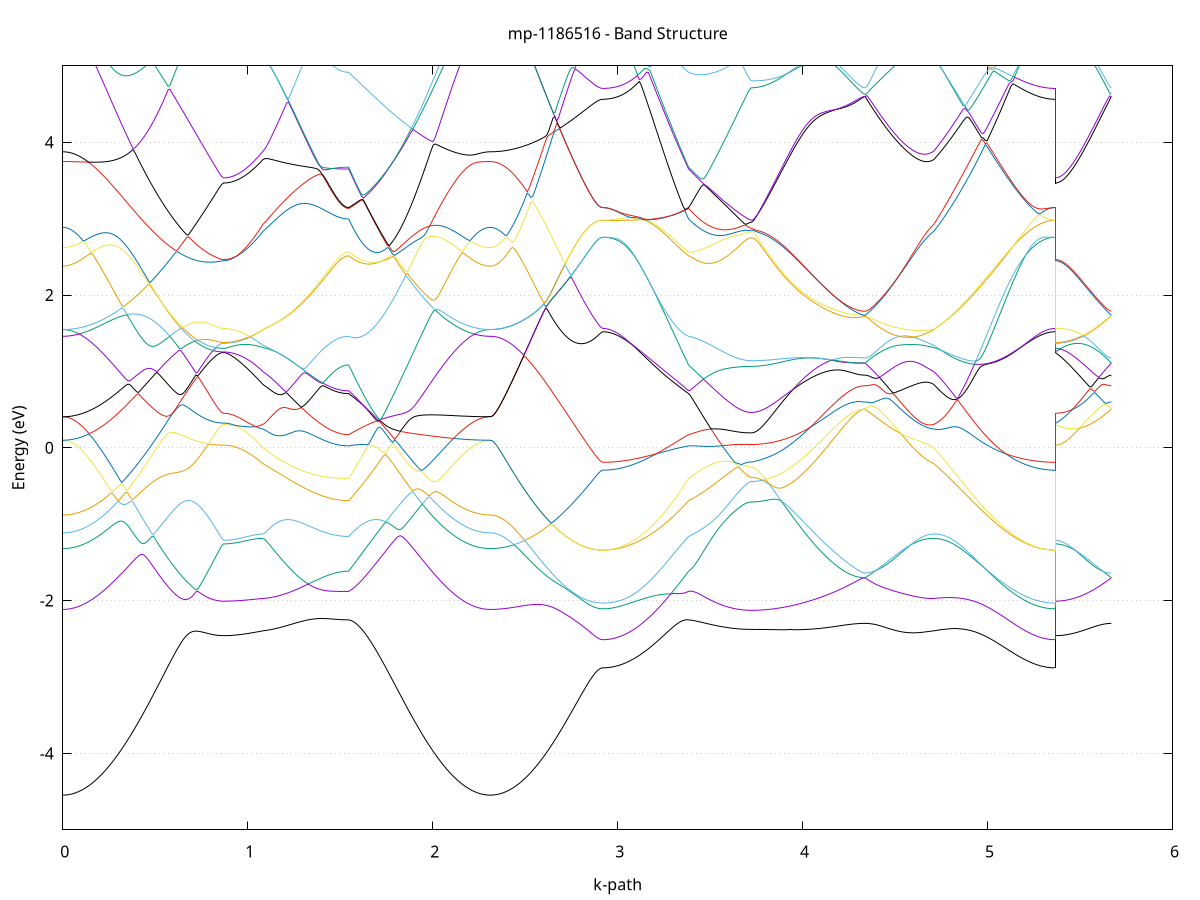 set title 'mp-1186516 - Band Structure'
set xlabel 'k-path'
set ylabel 'Energy (eV)'
set grid y
set yrange [-5:5]
set terminal png size 800,600
set output 'mp-1186516_bands_gnuplot.png'
plot '-' using 1:2 with lines notitle, '-' using 1:2 with lines notitle, '-' using 1:2 with lines notitle, '-' using 1:2 with lines notitle, '-' using 1:2 with lines notitle, '-' using 1:2 with lines notitle, '-' using 1:2 with lines notitle, '-' using 1:2 with lines notitle, '-' using 1:2 with lines notitle, '-' using 1:2 with lines notitle, '-' using 1:2 with lines notitle, '-' using 1:2 with lines notitle, '-' using 1:2 with lines notitle, '-' using 1:2 with lines notitle, '-' using 1:2 with lines notitle, '-' using 1:2 with lines notitle, '-' using 1:2 with lines notitle, '-' using 1:2 with lines notitle, '-' using 1:2 with lines notitle, '-' using 1:2 with lines notitle, '-' using 1:2 with lines notitle, '-' using 1:2 with lines notitle, '-' using 1:2 with lines notitle, '-' using 1:2 with lines notitle, '-' using 1:2 with lines notitle, '-' using 1:2 with lines notitle, '-' using 1:2 with lines notitle, '-' using 1:2 with lines notitle, '-' using 1:2 with lines notitle, '-' using 1:2 with lines notitle, '-' using 1:2 with lines notitle, '-' using 1:2 with lines notitle, '-' using 1:2 with lines notitle, '-' using 1:2 with lines notitle, '-' using 1:2 with lines notitle, '-' using 1:2 with lines notitle, '-' using 1:2 with lines notitle, '-' using 1:2 with lines notitle, '-' using 1:2 with lines notitle, '-' using 1:2 with lines notitle, '-' using 1:2 with lines notitle, '-' using 1:2 with lines notitle, '-' using 1:2 with lines notitle, '-' using 1:2 with lines notitle, '-' using 1:2 with lines notitle, '-' using 1:2 with lines notitle, '-' using 1:2 with lines notitle, '-' using 1:2 with lines notitle
0.000000 -39.366872
0.009989 -39.366872
0.019977 -39.366872
0.029966 -39.366772
0.039955 -39.366672
0.049943 -39.366472
0.059932 -39.366372
0.069921 -39.366172
0.079910 -39.365872
0.089898 -39.365672
0.099887 -39.365372
0.109876 -39.364972
0.119864 -39.364672
0.129853 -39.364272
0.139842 -39.363872
0.149830 -39.363372
0.159819 -39.362872
0.169808 -39.362372
0.179797 -39.361872
0.189785 -39.361372
0.199774 -39.360772
0.209763 -39.360172
0.219751 -39.359472
0.229740 -39.358872
0.239729 -39.358172
0.249717 -39.357472
0.259706 -39.356772
0.269695 -39.355972
0.279683 -39.355172
0.289672 -39.354372
0.299661 -39.353572
0.309650 -39.352772
0.319638 -39.351872
0.329627 -39.351072
0.339616 -39.350172
0.349604 -39.349272
0.359593 -39.348372
0.369582 -39.347372
0.379570 -39.346472
0.389559 -39.345472
0.399548 -39.344572
0.409536 -39.343572
0.419525 -39.342572
0.429514 -39.341572
0.439503 -39.340572
0.449491 -39.339472
0.459480 -39.338472
0.469469 -39.337472
0.479457 -39.336472
0.489446 -39.335372
0.499435 -39.334372
0.509423 -39.333272
0.519412 -39.332272
0.529401 -39.331272
0.539390 -39.330172
0.549378 -39.329172
0.559367 -39.328072
0.569356 -39.327072
0.579344 -39.326072
0.589333 -39.325072
0.599322 -39.324072
0.609310 -39.323072
0.619299 -39.322072
0.629288 -39.321072
0.639276 -39.320072
0.649265 -39.319172
0.659254 -39.318272
0.669243 -39.317372
0.679231 -39.316472
0.689220 -39.315572
0.699209 -39.314772
0.709197 -39.313872
0.719186 -39.313072
0.729175 -39.312372
0.739163 -39.311672
0.749152 -39.310972
0.759141 -39.310272
0.769129 -39.309672
0.779118 -39.309072
0.789107 -39.308572
0.799096 -39.308072
0.809084 -39.307672
0.819073 -39.307372
0.829062 -39.307072
0.839050 -39.306772
0.849039 -39.306672
0.859028 -39.306572
0.869016 -39.306472
0.869016 -39.306472
0.878705 -39.306472
0.888393 -39.306472
0.898082 -39.306472
0.907770 -39.306472
0.917459 -39.306472
0.927147 -39.306572
0.936836 -39.306572
0.946524 -39.306572
0.956213 -39.306572
0.965901 -39.306572
0.975590 -39.306572
0.985278 -39.306572
0.994967 -39.306572
1.004655 -39.306572
1.014344 -39.306572
1.024032 -39.306572
1.033721 -39.306572
1.043409 -39.306572
1.053098 -39.306572
1.062786 -39.306672
1.072475 -39.306672
1.082163 -39.306672
1.082163 -39.306672
1.092031 -39.306672
1.101898 -39.306672
1.111766 -39.306772
1.121633 -39.306872
1.131500 -39.306972
1.141368 -39.307072
1.151235 -39.307172
1.161103 -39.307372
1.170970 -39.307472
1.180838 -39.307672
1.190705 -39.307872
1.200573 -39.307972
1.210440 -39.308172
1.220307 -39.308372
1.230175 -39.308572
1.240042 -39.308772
1.249910 -39.308972
1.259777 -39.309172
1.269645 -39.309372
1.279512 -39.309572
1.289380 -39.309772
1.299247 -39.309972
1.309114 -39.310172
1.318982 -39.310372
1.328849 -39.310572
1.338717 -39.310772
1.348584 -39.310872
1.358452 -39.311072
1.368319 -39.311272
1.378187 -39.311372
1.388054 -39.311572
1.397921 -39.311672
1.407789 -39.311872
1.417656 -39.311972
1.427524 -39.312072
1.437391 -39.312172
1.447259 -39.312272
1.457126 -39.312372
1.466994 -39.312472
1.476861 -39.312572
1.486728 -39.312572
1.496596 -39.312672
1.506463 -39.312672
1.516331 -39.312772
1.526198 -39.312772
1.536066 -39.312772
1.545933 -39.312772
1.545933 -39.312772
1.555871 -39.313272
1.565809 -39.313872
1.575746 -39.314372
1.585684 -39.314972
1.595622 -39.315572
1.605559 -39.316172
1.615497 -39.316872
1.625435 -39.317572
1.635373 -39.318272
1.645310 -39.319072
1.655248 -39.319772
1.665186 -39.320572
1.675124 -39.321472
1.685061 -39.322272
1.694999 -39.323172
1.704937 -39.323972
1.714874 -39.324872
1.724812 -39.325872
1.734750 -39.326772
1.744688 -39.327672
1.754625 -39.328672
1.764563 -39.329672
1.774501 -39.330672
1.784439 -39.331572
1.794376 -39.332572
1.804314 -39.333572
1.814252 -39.334572
1.824189 -39.335672
1.834127 -39.336672
1.844065 -39.337672
1.854003 -39.338672
1.863940 -39.339672
1.873878 -39.340672
1.883816 -39.341672
1.893753 -39.342672
1.903691 -39.343672
1.913629 -39.344572
1.923567 -39.345572
1.933504 -39.346572
1.943442 -39.347472
1.953380 -39.348372
1.963318 -39.349272
1.973255 -39.350272
1.983193 -39.351072
1.993131 -39.351972
2.003068 -39.352872
2.013006 -39.353672
2.022944 -39.354472
2.032882 -39.355272
2.042819 -39.356072
2.052757 -39.356772
2.062695 -39.357472
2.072633 -39.358272
2.082570 -39.358872
2.092508 -39.359572
2.102446 -39.360172
2.112383 -39.360772
2.122321 -39.361372
2.132259 -39.361972
2.142197 -39.362472
2.152134 -39.362972
2.162072 -39.363472
2.172010 -39.363872
2.181948 -39.364272
2.191885 -39.364672
2.201823 -39.364972
2.211761 -39.365372
2.221698 -39.365672
2.231636 -39.365872
2.241574 -39.366172
2.251512 -39.366372
2.261449 -39.366472
2.271387 -39.366672
2.281325 -39.366772
2.291263 -39.366872
2.301200 -39.366872
2.311138 -39.366872
2.311138 -39.366872
2.321116 -39.366872
2.331094 -39.366872
2.341072 -39.366772
2.351050 -39.366672
2.361027 -39.366472
2.371005 -39.366272
2.380983 -39.366072
2.390961 -39.365772
2.400939 -39.365472
2.410917 -39.365172
2.420895 -39.364772
2.430873 -39.364372
2.440851 -39.363972
2.450828 -39.363472
2.460806 -39.362972
2.470784 -39.362472
2.480762 -39.361872
2.490740 -39.361372
2.500718 -39.360672
2.510696 -39.360072
2.520674 -39.359372
2.530652 -39.358672
2.540629 -39.357872
2.550607 -39.357172
2.560585 -39.356372
2.570563 -39.355472
2.580541 -39.354672
2.590519 -39.353772
2.600497 -39.352872
2.610475 -39.351872
2.620452 -39.350972
2.630430 -39.349972
2.640408 -39.348972
2.650386 -39.347972
2.660364 -39.346872
2.670342 -39.345772
2.680320 -39.344672
2.690298 -39.343572
2.700276 -39.342472
2.710253 -39.341272
2.720231 -39.340172
2.730209 -39.338972
2.740187 -39.337772
2.750165 -39.336572
2.760143 -39.335372
2.770121 -39.334172
2.780099 -39.332872
2.790077 -39.331672
2.800054 -39.330472
2.810032 -39.329172
2.820010 -39.327972
2.829988 -39.326772
2.839966 -39.325572
2.849944 -39.324372
2.859922 -39.323272
2.869900 -39.322172
2.879878 -39.321172
2.889855 -39.320272
2.899833 -39.319572
2.909811 -39.319072
2.919789 -39.318972
2.919789 -39.318972
2.929657 -39.318972
2.939524 -39.318872
2.949391 -39.318872
2.959259 -39.318772
2.969126 -39.318672
2.978994 -39.318472
2.988861 -39.318272
2.998729 -39.318072
3.008596 -39.317872
3.018464 -39.317672
3.028331 -39.317372
3.038198 -39.317072
3.048066 -39.316772
3.057933 -39.316472
3.067801 -39.316072
3.077668 -39.315672
3.087536 -39.315272
3.097403 -39.314772
3.107271 -39.314372
3.117138 -39.313872
3.127005 -39.313372
3.136873 -39.312772
3.146740 -39.312272
3.156608 -39.311672
3.166475 -39.311072
3.176343 -39.310472
3.186210 -39.309772
3.196078 -39.309172
3.205945 -39.308472
3.215812 -39.308072
3.225680 -39.308172
3.235547 -39.308272
3.245415 -39.308472
3.255282 -39.308672
3.265150 -39.308872
3.275017 -39.309072
3.284885 -39.309272
3.294752 -39.309472
3.304619 -39.309772
3.314487 -39.310072
3.324354 -39.310372
3.334222 -39.310772
3.344089 -39.311072
3.353957 -39.311472
3.363824 -39.311872
3.373692 -39.312372
3.383559 -39.312772
3.383559 -39.312772
3.393547 -39.313072
3.403536 -39.313372
3.413524 -39.313672
3.423512 -39.314072
3.433500 -39.314472
3.443489 -39.314972
3.453477 -39.315372
3.463465 -39.315872
3.473454 -39.316272
3.483442 -39.316772
3.493430 -39.317272
3.503419 -39.317672
3.513407 -39.318172
3.523395 -39.318572
3.533384 -39.318972
3.543372 -39.319372
3.553360 -39.319772
3.563348 -39.320172
3.573337 -39.320572
3.583325 -39.320872
3.593313 -39.321172
3.603302 -39.321472
3.613290 -39.321772
3.623278 -39.321972
3.633267 -39.322272
3.643255 -39.322472
3.653243 -39.322672
3.663232 -39.322772
3.673220 -39.322972
3.683208 -39.323072
3.693196 -39.323172
3.703185 -39.323172
3.713173 -39.323272
3.723161 -39.323272
3.723161 -39.323272
3.733072 -39.323272
3.742984 -39.323172
3.752895 -39.323172
3.762806 -39.323172
3.772717 -39.323072
3.782628 -39.322972
3.792539 -39.322872
3.802450 -39.322772
3.812361 -39.322572
3.822272 -39.322472
3.832183 -39.322272
3.842094 -39.322172
3.852005 -39.321972
3.861917 -39.321672
3.871828 -39.321472
3.881739 -39.321272
3.891650 -39.320972
3.901561 -39.320772
3.911472 -39.320472
3.921383 -39.320172
3.931294 -39.319872
3.941205 -39.319572
3.951116 -39.319272
3.961027 -39.318972
3.970939 -39.318572
3.980850 -39.318272
3.990761 -39.317872
4.000672 -39.317472
4.010583 -39.317072
4.020494 -39.316772
4.030405 -39.316372
4.040316 -39.315972
4.050227 -39.315472
4.060138 -39.315072
4.070049 -39.314672
4.079961 -39.314272
4.089872 -39.313872
4.099783 -39.313472
4.109694 -39.312972
4.119605 -39.312572
4.129516 -39.312172
4.139427 -39.311772
4.149338 -39.311372
4.159249 -39.310872
4.169160 -39.310572
4.179071 -39.310172
4.188982 -39.309772
4.198894 -39.309372
4.208805 -39.309072
4.218716 -39.308672
4.228627 -39.308372
4.238538 -39.308072
4.248449 -39.307772
4.258360 -39.307572
4.268271 -39.307272
4.278182 -39.307072
4.288093 -39.306972
4.298004 -39.306772
4.307916 -39.306672
4.317827 -39.306572
4.327738 -39.306572
4.337649 -39.306472
4.337649 -39.306472
4.347426 -39.306472
4.357204 -39.306572
4.366981 -39.306572
4.376759 -39.306572
4.386536 -39.306672
4.396314 -39.306672
4.406091 -39.306672
4.415869 -39.306772
4.425646 -39.306772
4.435424 -39.306872
4.445201 -39.306872
4.454979 -39.306972
4.464756 -39.306972
4.474534 -39.306972
4.484311 -39.307072
4.494089 -39.307072
4.503866 -39.307072
4.513644 -39.307072
4.523421 -39.307072
4.533199 -39.307072
4.542976 -39.307072
4.552754 -39.307072
4.562531 -39.307072
4.572309 -39.307072
4.582086 -39.307072
4.591864 -39.307072
4.601641 -39.306972
4.611419 -39.306972
4.621196 -39.306872
4.630974 -39.306872
4.640751 -39.306872
4.650529 -39.306772
4.660306 -39.306772
4.670084 -39.306672
4.679861 -39.306672
4.689639 -39.306672
4.699416 -39.306672
4.709194 -39.306672
4.709194 -39.306672
4.719131 -39.306672
4.729068 -39.306672
4.739006 -39.306672
4.748943 -39.306672
4.758881 -39.306672
4.768818 -39.306672
4.778756 -39.306772
4.788693 -39.306772
4.798630 -39.306772
4.808568 -39.306772
4.818505 -39.306772
4.828443 -39.306772
4.838380 -39.306772
4.848317 -39.306772
4.858255 -39.306872
4.868192 -39.306872
4.878130 -39.306872
4.888067 -39.306872
4.898005 -39.306872
4.907942 -39.306872
4.917879 -39.306872
4.927817 -39.306872
4.937754 -39.306972
4.947692 -39.306972
4.957629 -39.306972
4.967567 -39.306972
4.977504 -39.306972
4.987441 -39.306972
4.997379 -39.306972
5.007316 -39.306972
5.017254 -39.307072
5.027191 -39.307072
5.037128 -39.307072
5.047066 -39.307072
5.057003 -39.307472
5.066941 -39.308172
5.076878 -39.308772
5.086816 -39.309372
5.096753 -39.310072
5.106690 -39.310672
5.116628 -39.311172
5.126565 -39.311772
5.136503 -39.312372
5.146440 -39.312872
5.156377 -39.313372
5.166315 -39.313872
5.176252 -39.314372
5.186190 -39.314772
5.196127 -39.315272
5.206065 -39.315672
5.216002 -39.316072
5.225939 -39.316372
5.235877 -39.316772
5.245814 -39.317072
5.255752 -39.317372
5.265689 -39.317672
5.275626 -39.317872
5.285564 -39.318072
5.295501 -39.318272
5.305439 -39.318472
5.315376 -39.318572
5.325314 -39.318772
5.335251 -39.318872
5.345188 -39.318872
5.355126 -39.318972
5.365063 -39.318972
5.365063 -39.306472
5.374880 -39.306472
5.384697 -39.306472
5.394514 -39.306472
5.404331 -39.306472
5.414148 -39.306472
5.423965 -39.306472
5.433782 -39.306472
5.443599 -39.306472
5.453416 -39.306472
5.463233 -39.306472
5.473050 -39.306472
5.482867 -39.306472
5.492684 -39.306472
5.502501 -39.306472
5.512318 -39.306472
5.522135 -39.306472
5.531951 -39.306472
5.541768 -39.306472
5.551585 -39.306472
5.561402 -39.306472
5.571219 -39.306472
5.581036 -39.306472
5.590853 -39.306472
5.600670 -39.306472
5.610487 -39.306472
5.620304 -39.306472
5.630121 -39.306472
5.639938 -39.306472
5.649755 -39.306472
5.659572 -39.306472
5.669389 -39.306472
e
0.000000 -39.258572
0.009989 -39.258572
0.019977 -39.258572
0.029966 -39.258572
0.039955 -39.258572
0.049943 -39.258672
0.059932 -39.258672
0.069921 -39.258672
0.079910 -39.258772
0.089898 -39.258772
0.099887 -39.258772
0.109876 -39.258872
0.119864 -39.258972
0.129853 -39.259072
0.139842 -39.259072
0.149830 -39.259172
0.159819 -39.259272
0.169808 -39.259372
0.179797 -39.259472
0.189785 -39.259572
0.199774 -39.259672
0.209763 -39.259772
0.219751 -39.259872
0.229740 -39.260072
0.239729 -39.260172
0.249717 -39.260372
0.259706 -39.260472
0.269695 -39.260672
0.279683 -39.260772
0.289672 -39.260972
0.299661 -39.261072
0.309650 -39.261272
0.319638 -39.261472
0.329627 -39.261672
0.339616 -39.261872
0.349604 -39.262072
0.359593 -39.262272
0.369582 -39.262572
0.379570 -39.262772
0.389559 -39.262972
0.399548 -39.263272
0.409536 -39.263472
0.419525 -39.263772
0.429514 -39.263972
0.439503 -39.264272
0.449491 -39.264572
0.459480 -39.264872
0.469469 -39.265172
0.479457 -39.265472
0.489446 -39.265772
0.499435 -39.266072
0.509423 -39.266372
0.519412 -39.266772
0.529401 -39.267072
0.539390 -39.267372
0.549378 -39.267772
0.559367 -39.268172
0.569356 -39.268472
0.579344 -39.268872
0.589333 -39.269272
0.599322 -39.269672
0.609310 -39.270072
0.619299 -39.270472
0.629288 -39.270872
0.639276 -39.271272
0.649265 -39.271772
0.659254 -39.272272
0.669243 -39.272772
0.679231 -39.273172
0.689220 -39.273672
0.699209 -39.274072
0.709197 -39.274472
0.719186 -39.274872
0.729175 -39.275172
0.739163 -39.275572
0.749152 -39.275872
0.759141 -39.276172
0.769129 -39.276372
0.779118 -39.276672
0.789107 -39.276872
0.799096 -39.277172
0.809084 -39.277372
0.819073 -39.277672
0.829062 -39.277772
0.839050 -39.277972
0.849039 -39.278072
0.859028 -39.278072
0.869016 -39.278072
0.869016 -39.278072
0.878705 -39.278072
0.888393 -39.278072
0.898082 -39.277972
0.907770 -39.277972
0.917459 -39.277972
0.927147 -39.278172
0.936836 -39.278272
0.946524 -39.278472
0.956213 -39.278672
0.965901 -39.278972
0.975590 -39.279172
0.985278 -39.279472
0.994967 -39.279772
1.004655 -39.280172
1.014344 -39.280472
1.024032 -39.280872
1.033721 -39.281272
1.043409 -39.281672
1.053098 -39.282072
1.062786 -39.282572
1.072475 -39.283072
1.082163 -39.283572
1.082163 -39.283572
1.092031 -39.283872
1.101898 -39.284272
1.111766 -39.284572
1.121633 -39.284972
1.131500 -39.285272
1.141368 -39.285672
1.151235 -39.285972
1.161103 -39.286372
1.170970 -39.286672
1.180838 -39.286972
1.190705 -39.287272
1.200573 -39.287572
1.210440 -39.287872
1.220307 -39.288172
1.230175 -39.288472
1.240042 -39.288772
1.249910 -39.289072
1.259777 -39.289372
1.269645 -39.289572
1.279512 -39.289872
1.289380 -39.290072
1.299247 -39.290372
1.309114 -39.290572
1.318982 -39.290772
1.328849 -39.291072
1.338717 -39.291272
1.348584 -39.291472
1.358452 -39.291672
1.368319 -39.291772
1.378187 -39.291972
1.388054 -39.292172
1.397921 -39.292272
1.407789 -39.292472
1.417656 -39.292572
1.427524 -39.292672
1.437391 -39.292872
1.447259 -39.292972
1.457126 -39.293072
1.466994 -39.293072
1.476861 -39.293172
1.486728 -39.293272
1.496596 -39.293272
1.506463 -39.293372
1.516331 -39.293372
1.526198 -39.293372
1.536066 -39.293472
1.545933 -39.293472
1.545933 -39.293472
1.555871 -39.292472
1.565809 -39.291472
1.575746 -39.290572
1.585684 -39.289572
1.595622 -39.288572
1.605559 -39.287572
1.615497 -39.286572
1.625435 -39.285472
1.635373 -39.284472
1.645310 -39.283472
1.655248 -39.282472
1.665186 -39.281372
1.675124 -39.280372
1.685061 -39.279372
1.694999 -39.278372
1.704937 -39.277272
1.714874 -39.276272
1.724812 -39.275272
1.734750 -39.274172
1.744688 -39.273172
1.754625 -39.272172
1.764563 -39.271172
1.774501 -39.270172
1.784439 -39.269172
1.794376 -39.268172
1.804314 -39.267172
1.814252 -39.266172
1.824189 -39.265172
1.834127 -39.264172
1.844065 -39.263272
1.854003 -39.262272
1.863940 -39.262272
1.873878 -39.262172
1.883816 -39.262072
1.893753 -39.261972
1.903691 -39.261872
1.913629 -39.261772
1.923567 -39.261672
1.933504 -39.261572
1.943442 -39.261472
1.953380 -39.261372
1.963318 -39.261272
1.973255 -39.261172
1.983193 -39.260972
1.993131 -39.260872
2.003068 -39.260772
2.013006 -39.260672
2.022944 -39.260572
2.032882 -39.260472
2.042819 -39.260372
2.052757 -39.260172
2.062695 -39.260072
2.072633 -39.259972
2.082570 -39.259872
2.092508 -39.259772
2.102446 -39.259672
2.112383 -39.259572
2.122321 -39.259472
2.132259 -39.259372
2.142197 -39.259272
2.152134 -39.259272
2.162072 -39.259172
2.172010 -39.259072
2.181948 -39.258972
2.191885 -39.258972
2.201823 -39.258872
2.211761 -39.258872
2.221698 -39.258772
2.231636 -39.258772
2.241574 -39.258672
2.251512 -39.258672
2.261449 -39.258672
2.271387 -39.258572
2.281325 -39.258572
2.291263 -39.258572
2.301200 -39.258572
2.311138 -39.258572
2.311138 -39.258572
2.321116 -39.258472
2.331094 -39.258672
2.341072 -39.258672
2.351050 -39.258872
2.361027 -39.258972
2.371005 -39.259172
2.380983 -39.259472
2.390961 -39.259672
2.400939 -39.259972
2.410917 -39.260372
2.420895 -39.260772
2.430873 -39.261072
2.440851 -39.261572
2.450828 -39.262072
2.460806 -39.262572
2.470784 -39.263072
2.480762 -39.263672
2.490740 -39.264272
2.500718 -39.264972
2.510696 -39.265572
2.520674 -39.266272
2.530652 -39.266972
2.540629 -39.267772
2.550607 -39.268572
2.560585 -39.269372
2.570563 -39.270272
2.580541 -39.271072
2.590519 -39.271972
2.600497 -39.272972
2.610475 -39.273872
2.620452 -39.274872
2.630430 -39.275872
2.640408 -39.276872
2.650386 -39.277972
2.660364 -39.278972
2.670342 -39.280072
2.680320 -39.281172
2.690298 -39.282372
2.700276 -39.283472
2.710253 -39.284672
2.720231 -39.285872
2.730209 -39.286972
2.740187 -39.288272
2.750165 -39.289472
2.760143 -39.290672
2.770121 -39.291872
2.780099 -39.293172
2.790077 -39.294372
2.800054 -39.295672
2.810032 -39.296872
2.820010 -39.298172
2.829988 -39.299372
2.839966 -39.300572
2.849944 -39.301772
2.859922 -39.302872
2.869900 -39.303972
2.879878 -39.304972
2.889855 -39.305872
2.899833 -39.306572
2.909811 -39.307072
2.919789 -39.307172
2.919789 -39.307172
2.929657 -39.307172
2.939524 -39.307172
2.949391 -39.307172
2.959259 -39.307172
2.969126 -39.307172
2.978994 -39.307172
2.988861 -39.307172
2.998729 -39.307172
3.008596 -39.307172
3.018464 -39.307172
3.028331 -39.307172
3.038198 -39.307172
3.048066 -39.307172
3.057933 -39.307272
3.067801 -39.307272
3.077668 -39.307272
3.087536 -39.307272
3.097403 -39.307272
3.107271 -39.307272
3.117138 -39.307372
3.127005 -39.307372
3.136873 -39.307372
3.146740 -39.307472
3.156608 -39.307472
3.166475 -39.307572
3.176343 -39.307672
3.186210 -39.307772
3.196078 -39.307772
3.205945 -39.307872
3.215812 -39.307772
3.225680 -39.307072
3.235547 -39.306372
3.245415 -39.305572
3.255282 -39.304772
3.265150 -39.303972
3.275017 -39.303172
3.284885 -39.302372
3.294752 -39.301572
3.304619 -39.300672
3.314487 -39.299872
3.324354 -39.298972
3.334222 -39.298072
3.344089 -39.297172
3.353957 -39.296272
3.363824 -39.295372
3.373692 -39.294372
3.383559 -39.293472
3.383559 -39.293472
3.393547 -39.292972
3.403536 -39.292472
3.413524 -39.291872
3.423512 -39.291272
3.433500 -39.290672
3.443489 -39.290072
3.453477 -39.289372
3.463465 -39.288772
3.473454 -39.288072
3.483442 -39.287472
3.493430 -39.286872
3.503419 -39.286172
3.513407 -39.285572
3.523395 -39.284972
3.533384 -39.284372
3.543372 -39.283772
3.553360 -39.283272
3.563348 -39.282672
3.573337 -39.282172
3.583325 -39.281772
3.593313 -39.281272
3.603302 -39.280872
3.613290 -39.280472
3.623278 -39.280072
3.633267 -39.279772
3.643255 -39.279472
3.653243 -39.279172
3.663232 -39.278972
3.673220 -39.278772
3.683208 -39.278572
3.693196 -39.278472
3.703185 -39.278372
3.713173 -39.278272
3.723161 -39.278272
3.723161 -39.278272
3.733072 -39.278272
3.742984 -39.278272
3.752895 -39.278272
3.762806 -39.278272
3.772717 -39.278272
3.782628 -39.278272
3.792539 -39.278272
3.802450 -39.278272
3.812361 -39.278272
3.822272 -39.278272
3.832183 -39.278272
3.842094 -39.278272
3.852005 -39.278272
3.861917 -39.278172
3.871828 -39.278172
3.881739 -39.278172
3.891650 -39.278172
3.901561 -39.278172
3.911472 -39.278172
3.921383 -39.278172
3.931294 -39.278172
3.941205 -39.278172
3.951116 -39.278172
3.961027 -39.278172
3.970939 -39.278172
3.980850 -39.278172
3.990761 -39.278072
4.000672 -39.278072
4.010583 -39.278072
4.020494 -39.278072
4.030405 -39.278072
4.040316 -39.278072
4.050227 -39.278072
4.060138 -39.278072
4.070049 -39.278072
4.079961 -39.278072
4.089872 -39.278072
4.099783 -39.277972
4.109694 -39.277972
4.119605 -39.277972
4.129516 -39.277972
4.139427 -39.277972
4.149338 -39.277972
4.159249 -39.277972
4.169160 -39.277972
4.179071 -39.277972
4.188982 -39.277972
4.198894 -39.277972
4.208805 -39.277972
4.218716 -39.277972
4.228627 -39.277972
4.238538 -39.277972
4.248449 -39.277872
4.258360 -39.277872
4.268271 -39.277872
4.278182 -39.277872
4.288093 -39.277872
4.298004 -39.277872
4.307916 -39.277872
4.317827 -39.277872
4.327738 -39.277872
4.337649 -39.277872
4.337649 -39.277872
4.347426 -39.277872
4.357204 -39.277872
4.366981 -39.277872
4.376759 -39.277872
4.386536 -39.277872
4.396314 -39.277872
4.406091 -39.277872
4.415869 -39.277872
4.425646 -39.277872
4.435424 -39.277872
4.445201 -39.277972
4.454979 -39.277972
4.464756 -39.278072
4.474534 -39.278172
4.484311 -39.278172
4.494089 -39.278372
4.503866 -39.278472
4.513644 -39.278572
4.523421 -39.278672
4.533199 -39.278872
4.542976 -39.278972
4.552754 -39.279172
4.562531 -39.279372
4.572309 -39.279572
4.582086 -39.279872
4.591864 -39.280072
4.601641 -39.280272
4.611419 -39.280572
4.621196 -39.280872
4.630974 -39.281172
4.640751 -39.281472
4.650529 -39.281772
4.660306 -39.282072
4.670084 -39.282372
4.679861 -39.282672
4.689639 -39.282972
4.699416 -39.283272
4.709194 -39.283572
4.709194 -39.283572
4.719131 -39.284072
4.729068 -39.284572
4.739006 -39.285172
4.748943 -39.285772
4.758881 -39.286372
4.768818 -39.286972
4.778756 -39.287572
4.788693 -39.288272
4.798630 -39.288872
4.808568 -39.289572
4.818505 -39.290272
4.828443 -39.290972
4.838380 -39.291672
4.848317 -39.292372
4.858255 -39.293072
4.868192 -39.293772
4.878130 -39.294472
4.888067 -39.295272
4.898005 -39.295972
4.907942 -39.296672
4.917879 -39.297472
4.927817 -39.298172
4.937754 -39.298972
4.947692 -39.299672
4.957629 -39.300372
4.967567 -39.301172
4.977504 -39.301872
4.987441 -39.302572
4.997379 -39.303272
5.007316 -39.304072
5.017254 -39.304772
5.027191 -39.305472
5.037128 -39.306172
5.047066 -39.306772
5.057003 -39.307072
5.066941 -39.307072
5.076878 -39.307072
5.086816 -39.307072
5.096753 -39.307072
5.106690 -39.307072
5.116628 -39.307072
5.126565 -39.307172
5.136503 -39.307172
5.146440 -39.307172
5.156377 -39.307172
5.166315 -39.307172
5.176252 -39.307172
5.186190 -39.307172
5.196127 -39.307172
5.206065 -39.307172
5.216002 -39.307172
5.225939 -39.307172
5.235877 -39.307172
5.245814 -39.307172
5.255752 -39.307172
5.265689 -39.307172
5.275626 -39.307172
5.285564 -39.307172
5.295501 -39.307172
5.305439 -39.307172
5.315376 -39.307172
5.325314 -39.307172
5.335251 -39.307172
5.345188 -39.307172
5.355126 -39.307172
5.365063 -39.307172
5.365063 -39.278072
5.374880 -39.278072
5.384697 -39.278072
5.394514 -39.278072
5.404331 -39.278072
5.414148 -39.278072
5.423965 -39.278072
5.433782 -39.278072
5.443599 -39.278072
5.453416 -39.278072
5.463233 -39.278072
5.473050 -39.278072
5.482867 -39.278072
5.492684 -39.278072
5.502501 -39.278072
5.512318 -39.278072
5.522135 -39.278072
5.531951 -39.278072
5.541768 -39.277972
5.551585 -39.278072
5.561402 -39.277972
5.571219 -39.277972
5.581036 -39.277972
5.590853 -39.277972
5.600670 -39.277972
5.610487 -39.277972
5.620304 -39.277972
5.630121 -39.277972
5.639938 -39.277972
5.649755 -39.277872
5.659572 -39.277872
5.669389 -39.277872
e
0.000000 -39.237772
0.009989 -39.237772
0.019977 -39.237772
0.029966 -39.237872
0.039955 -39.237972
0.049943 -39.238072
0.059932 -39.238272
0.069921 -39.238372
0.079910 -39.238572
0.089898 -39.238772
0.099887 -39.239072
0.109876 -39.239372
0.119864 -39.239572
0.129853 -39.239972
0.139842 -39.240272
0.149830 -39.240672
0.159819 -39.240972
0.169808 -39.241472
0.179797 -39.241872
0.189785 -39.242272
0.199774 -39.242772
0.209763 -39.243272
0.219751 -39.243772
0.229740 -39.244272
0.239729 -39.244872
0.249717 -39.245372
0.259706 -39.245972
0.269695 -39.246572
0.279683 -39.247172
0.289672 -39.247772
0.299661 -39.248372
0.309650 -39.249072
0.319638 -39.249772
0.329627 -39.250372
0.339616 -39.251072
0.349604 -39.251772
0.359593 -39.252472
0.369582 -39.253172
0.379570 -39.253872
0.389559 -39.254572
0.399548 -39.255272
0.409536 -39.255972
0.419525 -39.256672
0.429514 -39.257472
0.439503 -39.258172
0.449491 -39.258872
0.459480 -39.259572
0.469469 -39.260272
0.479457 -39.260972
0.489446 -39.261772
0.499435 -39.262472
0.509423 -39.263172
0.519412 -39.263772
0.529401 -39.264472
0.539390 -39.265172
0.549378 -39.265872
0.559367 -39.266472
0.569356 -39.267072
0.579344 -39.267772
0.589333 -39.268372
0.599322 -39.268972
0.609310 -39.269572
0.619299 -39.270172
0.629288 -39.270672
0.639276 -39.271172
0.649265 -39.271672
0.659254 -39.272072
0.669243 -39.272472
0.679231 -39.272872
0.689220 -39.273272
0.699209 -39.273672
0.709197 -39.274072
0.719186 -39.274472
0.729175 -39.274872
0.739163 -39.275272
0.749152 -39.275572
0.759141 -39.275972
0.769129 -39.276272
0.779118 -39.276572
0.789107 -39.276872
0.799096 -39.277072
0.809084 -39.277172
0.819073 -39.277372
0.829062 -39.277472
0.839050 -39.277572
0.849039 -39.277672
0.859028 -39.277672
0.869016 -39.277672
0.869016 -39.277672
0.878705 -39.277672
0.888393 -39.277772
0.898082 -39.277772
0.907770 -39.277872
0.917459 -39.277772
0.927147 -39.277672
0.936836 -39.277572
0.946524 -39.277372
0.956213 -39.277172
0.965901 -39.276872
0.975590 -39.276672
0.985278 -39.276372
0.994967 -39.276072
1.004655 -39.275772
1.014344 -39.275472
1.024032 -39.275072
1.033721 -39.274672
1.043409 -39.274272
1.053098 -39.273872
1.062786 -39.273472
1.072475 -39.272972
1.082163 -39.272472
1.082163 -39.272472
1.092031 -39.272172
1.101898 -39.271772
1.111766 -39.271372
1.121633 -39.270972
1.131500 -39.270572
1.141368 -39.270072
1.151235 -39.269672
1.161103 -39.269172
1.170970 -39.268772
1.180838 -39.268272
1.190705 -39.267772
1.200573 -39.267372
1.210440 -39.266872
1.220307 -39.266472
1.230175 -39.265972
1.240042 -39.265472
1.249910 -39.265072
1.259777 -39.264572
1.269645 -39.264172
1.279512 -39.263772
1.289380 -39.263372
1.299247 -39.262872
1.309114 -39.262472
1.318982 -39.262072
1.328849 -39.261772
1.338717 -39.261372
1.348584 -39.260972
1.358452 -39.260672
1.368319 -39.260372
1.378187 -39.260072
1.388054 -39.259772
1.397921 -39.259472
1.407789 -39.259172
1.417656 -39.258972
1.427524 -39.258772
1.437391 -39.258572
1.447259 -39.258372
1.457126 -39.258172
1.466994 -39.257972
1.476861 -39.257872
1.486728 -39.257772
1.496596 -39.257672
1.506463 -39.257572
1.516331 -39.257472
1.526198 -39.257472
1.536066 -39.257372
1.545933 -39.257372
1.545933 -39.257372
1.555871 -39.257872
1.565809 -39.258272
1.575746 -39.258672
1.585684 -39.259072
1.595622 -39.259472
1.605559 -39.259772
1.615497 -39.260072
1.625435 -39.260372
1.635373 -39.260672
1.645310 -39.260972
1.655248 -39.261172
1.665186 -39.261372
1.675124 -39.261572
1.685061 -39.261772
1.694999 -39.261972
1.704937 -39.262072
1.714874 -39.262172
1.724812 -39.262272
1.734750 -39.262372
1.744688 -39.262472
1.754625 -39.262472
1.764563 -39.262572
1.774501 -39.262572
1.784439 -39.262572
1.794376 -39.262572
1.804314 -39.262572
1.814252 -39.262472
1.824189 -39.262472
1.834127 -39.262472
1.844065 -39.262372
1.854003 -39.262272
1.863940 -39.261372
1.873878 -39.260472
1.883816 -39.259472
1.893753 -39.258572
1.903691 -39.257672
1.913629 -39.256872
1.923567 -39.255972
1.933504 -39.255072
1.943442 -39.254272
1.953380 -39.253472
1.963318 -39.252672
1.973255 -39.251872
1.983193 -39.251072
1.993131 -39.250372
2.003068 -39.249572
2.013006 -39.248872
2.022944 -39.248172
2.032882 -39.247472
2.042819 -39.246872
2.052757 -39.246172
2.062695 -39.245572
2.072633 -39.244972
2.082570 -39.244472
2.092508 -39.243872
2.102446 -39.243372
2.112383 -39.242872
2.122321 -39.242372
2.132259 -39.241872
2.142197 -39.241472
2.152134 -39.241072
2.162072 -39.240672
2.172010 -39.240272
2.181948 -39.239972
2.191885 -39.239572
2.201823 -39.239272
2.211761 -39.239072
2.221698 -39.238772
2.231636 -39.238572
2.241574 -39.238372
2.251512 -39.238272
2.261449 -39.238072
2.271387 -39.237972
2.281325 -39.237872
2.291263 -39.237772
2.301200 -39.237772
2.311138 -39.237772
2.311138 -39.237772
2.321116 -39.237672
2.331094 -39.237772
2.341072 -39.237772
2.351050 -39.237772
2.361027 -39.237772
2.371005 -39.237772
2.380983 -39.237772
2.390961 -39.237772
2.400939 -39.237772
2.410917 -39.237772
2.420895 -39.237772
2.430873 -39.237772
2.440851 -39.237772
2.450828 -39.237772
2.460806 -39.237772
2.470784 -39.237772
2.480762 -39.237772
2.490740 -39.237772
2.500718 -39.237772
2.510696 -39.237872
2.520674 -39.237872
2.530652 -39.237872
2.540629 -39.237872
2.550607 -39.237872
2.560585 -39.237872
2.570563 -39.237872
2.580541 -39.237872
2.590519 -39.237872
2.600497 -39.237872
2.610475 -39.237872
2.620452 -39.237872
2.630430 -39.237872
2.640408 -39.237872
2.650386 -39.237872
2.660364 -39.237872
2.670342 -39.237972
2.680320 -39.237972
2.690298 -39.237972
2.700276 -39.237972
2.710253 -39.237972
2.720231 -39.237972
2.730209 -39.237972
2.740187 -39.237972
2.750165 -39.237872
2.760143 -39.237972
2.770121 -39.237972
2.780099 -39.237972
2.790077 -39.237972
2.800054 -39.237972
2.810032 -39.237972
2.820010 -39.237972
2.829988 -39.237972
2.839966 -39.237972
2.849944 -39.237972
2.859922 -39.237972
2.869900 -39.237972
2.879878 -39.237972
2.889855 -39.238072
2.899833 -39.238072
2.909811 -39.237972
2.919789 -39.238072
2.919789 -39.238072
2.929657 -39.238072
2.939524 -39.238072
2.949391 -39.238172
2.959259 -39.238272
2.969126 -39.238372
2.978994 -39.238472
2.988861 -39.238672
2.998729 -39.238872
3.008596 -39.239072
3.018464 -39.239272
3.028331 -39.239472
3.038198 -39.239872
3.048066 -39.240172
3.057933 -39.240472
3.067801 -39.240772
3.077668 -39.241172
3.087536 -39.241572
3.097403 -39.241972
3.107271 -39.242472
3.117138 -39.242872
3.127005 -39.243372
3.136873 -39.243772
3.146740 -39.244272
3.156608 -39.244772
3.166475 -39.245372
3.176343 -39.245872
3.186210 -39.246372
3.196078 -39.246972
3.205945 -39.247572
3.215812 -39.248072
3.225680 -39.248672
3.235547 -39.249272
3.245415 -39.249872
3.255282 -39.250372
3.265150 -39.250972
3.275017 -39.251572
3.284885 -39.252172
3.294752 -39.252672
3.304619 -39.253272
3.314487 -39.253872
3.324354 -39.254372
3.334222 -39.254872
3.344089 -39.255472
3.353957 -39.255972
3.363824 -39.256472
3.373692 -39.256972
3.383559 -39.257372
3.383559 -39.257372
3.393547 -39.257572
3.403536 -39.257772
3.413524 -39.257972
3.423512 -39.258172
3.433500 -39.258372
3.443489 -39.258572
3.453477 -39.258772
3.463465 -39.258972
3.473454 -39.259072
3.483442 -39.259272
3.493430 -39.259472
3.503419 -39.259672
3.513407 -39.259772
3.523395 -39.259972
3.533384 -39.260172
3.543372 -39.260272
3.553360 -39.260472
3.563348 -39.260572
3.573337 -39.260672
3.583325 -39.260872
3.593313 -39.260972
3.603302 -39.261072
3.613290 -39.261272
3.623278 -39.261372
3.633267 -39.261472
3.643255 -39.261572
3.653243 -39.261572
3.663232 -39.261672
3.673220 -39.261772
3.683208 -39.261772
3.693196 -39.261872
3.703185 -39.261872
3.713173 -39.261872
3.723161 -39.261872
3.723161 -39.261872
3.733072 -39.261872
3.742984 -39.261972
3.752895 -39.261972
3.762806 -39.261972
3.772717 -39.262072
3.782628 -39.262172
3.792539 -39.262272
3.802450 -39.262372
3.812361 -39.262472
3.822272 -39.262672
3.832183 -39.262772
3.842094 -39.262972
3.852005 -39.263172
3.861917 -39.263372
3.871828 -39.263572
3.881739 -39.263672
3.891650 -39.263972
3.901561 -39.264272
3.911472 -39.264472
3.921383 -39.264772
3.931294 -39.265072
3.941205 -39.265372
3.951116 -39.265672
3.961027 -39.265972
3.970939 -39.266272
3.980850 -39.266672
3.990761 -39.266972
4.000672 -39.267372
4.010583 -39.267672
4.020494 -39.268072
4.030405 -39.268472
4.040316 -39.268872
4.050227 -39.269172
4.060138 -39.269572
4.070049 -39.269972
4.079961 -39.270372
4.089872 -39.270872
4.099783 -39.271272
4.109694 -39.271672
4.119605 -39.272072
4.129516 -39.272472
4.139427 -39.272872
4.149338 -39.273272
4.159249 -39.273672
4.169160 -39.273972
4.179071 -39.274372
4.188982 -39.274772
4.198894 -39.275072
4.208805 -39.275472
4.218716 -39.275772
4.228627 -39.276072
4.238538 -39.276372
4.248449 -39.276672
4.258360 -39.276872
4.268271 -39.277072
4.278182 -39.277372
4.288093 -39.277472
4.298004 -39.277672
4.307916 -39.277772
4.317827 -39.277872
4.327738 -39.277872
4.337649 -39.277872
4.337649 -39.277872
4.347426 -39.277872
4.357204 -39.277872
4.366981 -39.277872
4.376759 -39.277872
4.386536 -39.277872
4.396314 -39.277772
4.406091 -39.277772
4.415869 -39.277672
4.425646 -39.277672
4.435424 -39.277572
4.445201 -39.277472
4.454979 -39.277372
4.464756 -39.277372
4.474534 -39.277272
4.484311 -39.277072
4.494089 -39.276972
4.503866 -39.276872
4.513644 -39.276772
4.523421 -39.276572
4.533199 -39.276472
4.542976 -39.276272
4.552754 -39.276172
4.562531 -39.275972
4.572309 -39.275772
4.582086 -39.275572
4.591864 -39.275372
4.601641 -39.275172
4.611419 -39.274972
4.621196 -39.274772
4.630974 -39.274572
4.640751 -39.274272
4.650529 -39.274072
4.660306 -39.273772
4.670084 -39.273572
4.679861 -39.273272
4.689639 -39.273072
4.699416 -39.272772
4.709194 -39.272472
4.709194 -39.272472
4.719131 -39.271972
4.729068 -39.271472
4.739006 -39.270872
4.748943 -39.270372
4.758881 -39.269772
4.768818 -39.269172
4.778756 -39.268572
4.788693 -39.267972
4.798630 -39.267372
4.808568 -39.266672
4.818505 -39.266072
4.828443 -39.265372
4.838380 -39.264672
4.848317 -39.263972
4.858255 -39.263272
4.868192 -39.262572
4.878130 -39.261872
4.888067 -39.261172
4.898005 -39.260472
4.907942 -39.259772
4.917879 -39.259072
4.927817 -39.258372
4.937754 -39.257572
4.947692 -39.256872
4.957629 -39.256172
4.967567 -39.255472
4.977504 -39.254772
4.987441 -39.254072
4.997379 -39.253372
5.007316 -39.252672
5.017254 -39.251972
5.027191 -39.251272
5.037128 -39.250572
5.047066 -39.249872
5.057003 -39.249272
5.066941 -39.248672
5.076878 -39.247972
5.086816 -39.247372
5.096753 -39.246772
5.106690 -39.246172
5.116628 -39.245572
5.126565 -39.245072
5.136503 -39.244472
5.146440 -39.243972
5.156377 -39.243472
5.166315 -39.242972
5.176252 -39.242472
5.186190 -39.242072
5.196127 -39.241672
5.206065 -39.241272
5.216002 -39.240872
5.225939 -39.240472
5.235877 -39.240172
5.245814 -39.239872
5.255752 -39.239572
5.265689 -39.239272
5.275626 -39.239072
5.285564 -39.238872
5.295501 -39.238672
5.305439 -39.238472
5.315376 -39.238272
5.325314 -39.238272
5.335251 -39.238072
5.345188 -39.238072
5.355126 -39.238072
5.365063 -39.238072
5.365063 -39.277672
5.374880 -39.277672
5.384697 -39.277672
5.394514 -39.277672
5.404331 -39.277672
5.414148 -39.277672
5.423965 -39.277672
5.433782 -39.277672
5.443599 -39.277672
5.453416 -39.277672
5.463233 -39.277672
5.473050 -39.277672
5.482867 -39.277672
5.492684 -39.277772
5.502501 -39.277772
5.512318 -39.277772
5.522135 -39.277772
5.531951 -39.277772
5.541768 -39.277772
5.551585 -39.277772
5.561402 -39.277772
5.571219 -39.277772
5.581036 -39.277772
5.590853 -39.277772
5.600670 -39.277872
5.610487 -39.277872
5.620304 -39.277872
5.630121 -39.277872
5.639938 -39.277872
5.649755 -39.277872
5.659572 -39.277872
5.669389 -39.277872
e
0.000000 -24.223272
0.009989 -24.223272
0.019977 -24.223272
0.029966 -24.223372
0.039955 -24.223372
0.049943 -24.223372
0.059932 -24.223472
0.069921 -24.223472
0.079910 -24.223572
0.089898 -24.223672
0.099887 -24.223672
0.109876 -24.223772
0.119864 -24.223872
0.129853 -24.223972
0.139842 -24.224072
0.149830 -24.224172
0.159819 -24.224372
0.169808 -24.224472
0.179797 -24.224572
0.189785 -24.224772
0.199774 -24.224872
0.209763 -24.225072
0.219751 -24.225172
0.229740 -24.225372
0.239729 -24.225572
0.249717 -24.225772
0.259706 -24.225872
0.269695 -24.226072
0.279683 -24.226272
0.289672 -24.226472
0.299661 -24.226672
0.309650 -24.226872
0.319638 -24.227172
0.329627 -24.227372
0.339616 -24.227572
0.349604 -24.227772
0.359593 -24.227972
0.369582 -24.228272
0.379570 -24.228472
0.389559 -24.228672
0.399548 -24.228972
0.409536 -24.229172
0.419525 -24.229372
0.429514 -24.229672
0.439503 -24.229872
0.449491 -24.230072
0.459480 -24.230372
0.469469 -24.230572
0.479457 -24.230772
0.489446 -24.231072
0.499435 -24.231272
0.509423 -24.231472
0.519412 -24.231772
0.529401 -24.231972
0.539390 -24.232172
0.549378 -24.232372
0.559367 -24.232672
0.569356 -24.232872
0.579344 -24.233072
0.589333 -24.233272
0.599322 -24.233472
0.609310 -24.233672
0.619299 -24.233872
0.629288 -24.234072
0.639276 -24.234172
0.649265 -24.234372
0.659254 -24.234572
0.669243 -24.234672
0.679231 -24.234872
0.689220 -24.234972
0.699209 -24.235172
0.709197 -24.235272
0.719186 -24.235372
0.729175 -24.235572
0.739163 -24.235672
0.749152 -24.235772
0.759141 -24.235872
0.769129 -24.235972
0.779118 -24.236072
0.789107 -24.236072
0.799096 -24.236172
0.809084 -24.236272
0.819073 -24.236272
0.829062 -24.236272
0.839050 -24.236372
0.849039 -24.236372
0.859028 -24.236372
0.869016 -24.236372
0.869016 -24.236372
0.878705 -24.236372
0.888393 -24.236372
0.898082 -24.236272
0.907770 -24.236172
0.917459 -24.236072
0.927147 -24.235972
0.936836 -24.235872
0.946524 -24.235772
0.956213 -24.235572
0.965901 -24.235372
0.975590 -24.235172
0.985278 -24.234972
0.994967 -24.234672
1.004655 -24.234472
1.014344 -24.234172
1.024032 -24.233872
1.033721 -24.233672
1.043409 -24.233372
1.053098 -24.233072
1.062786 -24.232672
1.072475 -24.232372
1.082163 -24.232072
1.082163 -24.232072
1.092031 -24.231772
1.101898 -24.231572
1.111766 -24.231272
1.121633 -24.231072
1.131500 -24.230772
1.141368 -24.230572
1.151235 -24.230272
1.161103 -24.230072
1.170970 -24.229872
1.180838 -24.229672
1.190705 -24.229372
1.200573 -24.229172
1.210440 -24.229072
1.220307 -24.228872
1.230175 -24.228672
1.240042 -24.228472
1.249910 -24.228372
1.259777 -24.228172
1.269645 -24.228072
1.279512 -24.227972
1.289380 -24.227772
1.299247 -24.227672
1.309114 -24.227572
1.318982 -24.227472
1.328849 -24.227272
1.338717 -24.227172
1.348584 -24.227072
1.358452 -24.226972
1.368319 -24.226872
1.378187 -24.226772
1.388054 -24.226672
1.397921 -24.226572
1.407789 -24.226472
1.417656 -24.226372
1.427524 -24.226272
1.437391 -24.226272
1.447259 -24.226172
1.457126 -24.226072
1.466994 -24.226072
1.476861 -24.225972
1.486728 -24.225972
1.496596 -24.225872
1.506463 -24.225872
1.516331 -24.225872
1.526198 -24.225872
1.536066 -24.225872
1.545933 -24.225872
1.545933 -24.225872
1.555871 -24.225872
1.565809 -24.225872
1.575746 -24.225872
1.585684 -24.225872
1.595622 -24.225872
1.605559 -24.225872
1.615497 -24.225872
1.625435 -24.225872
1.635373 -24.225872
1.645310 -24.225872
1.655248 -24.225872
1.665186 -24.225772
1.675124 -24.225772
1.685061 -24.225772
1.694999 -24.225772
1.704937 -24.225772
1.714874 -24.225772
1.724812 -24.225772
1.734750 -24.225672
1.744688 -24.225672
1.754625 -24.225672
1.764563 -24.225672
1.774501 -24.225572
1.784439 -24.225572
1.794376 -24.225572
1.804314 -24.225472
1.814252 -24.225472
1.824189 -24.225472
1.834127 -24.225372
1.844065 -24.225372
1.854003 -24.225272
1.863940 -24.225272
1.873878 -24.225172
1.883816 -24.225172
1.893753 -24.225072
1.903691 -24.225072
1.913629 -24.224972
1.923567 -24.224972
1.933504 -24.224872
1.943442 -24.224872
1.953380 -24.224772
1.963318 -24.224772
1.973255 -24.224672
1.983193 -24.224572
1.993131 -24.224572
2.003068 -24.224472
2.013006 -24.224472
2.022944 -24.224372
2.032882 -24.224272
2.042819 -24.224272
2.052757 -24.224172
2.062695 -24.224172
2.072633 -24.224072
2.082570 -24.224072
2.092508 -24.223972
2.102446 -24.223872
2.112383 -24.223872
2.122321 -24.223772
2.132259 -24.223772
2.142197 -24.223672
2.152134 -24.223672
2.162072 -24.223672
2.172010 -24.223572
2.181948 -24.223572
2.191885 -24.223472
2.201823 -24.223472
2.211761 -24.223472
2.221698 -24.223372
2.231636 -24.223372
2.241574 -24.223372
2.251512 -24.223372
2.261449 -24.223372
2.271387 -24.223272
2.281325 -24.223272
2.291263 -24.223272
2.301200 -24.223272
2.311138 -24.223272
2.311138 -24.223272
2.321116 -24.223272
2.331094 -24.223272
2.341072 -24.223272
2.351050 -24.223272
2.361027 -24.223372
2.371005 -24.223372
2.380983 -24.223372
2.390961 -24.223372
2.400939 -24.223372
2.410917 -24.223472
2.420895 -24.223472
2.430873 -24.223472
2.440851 -24.223572
2.450828 -24.223572
2.460806 -24.223572
2.470784 -24.223672
2.480762 -24.223672
2.490740 -24.223772
2.500718 -24.223772
2.510696 -24.223872
2.520674 -24.223872
2.530652 -24.223872
2.540629 -24.223972
2.550607 -24.224072
2.560585 -24.224072
2.570563 -24.224172
2.580541 -24.224172
2.590519 -24.224272
2.600497 -24.224272
2.610475 -24.224372
2.620452 -24.224372
2.630430 -24.224472
2.640408 -24.224572
2.650386 -24.224572
2.660364 -24.224672
2.670342 -24.224672
2.680320 -24.224772
2.690298 -24.224772
2.700276 -24.224872
2.710253 -24.224872
2.720231 -24.224972
2.730209 -24.224972
2.740187 -24.225072
2.750165 -24.225072
2.760143 -24.225172
2.770121 -24.225172
2.780099 -24.225172
2.790077 -24.225272
2.800054 -24.225272
2.810032 -24.225272
2.820010 -24.225372
2.829988 -24.225372
2.839966 -24.225372
2.849944 -24.225372
2.859922 -24.225472
2.869900 -24.225472
2.879878 -24.225472
2.889855 -24.225472
2.899833 -24.225472
2.909811 -24.225472
2.919789 -24.225472
2.919789 -24.225472
2.929657 -24.225472
2.939524 -24.225472
2.949391 -24.225472
2.959259 -24.225472
2.969126 -24.225472
2.978994 -24.225472
2.988861 -24.225472
2.998729 -24.225472
3.008596 -24.225472
3.018464 -24.225472
3.028331 -24.225472
3.038198 -24.225472
3.048066 -24.225472
3.057933 -24.225472
3.067801 -24.225572
3.077668 -24.225572
3.087536 -24.225572
3.097403 -24.225572
3.107271 -24.225572
3.117138 -24.225572
3.127005 -24.225572
3.136873 -24.225572
3.146740 -24.225572
3.156608 -24.225572
3.166475 -24.225572
3.176343 -24.225672
3.186210 -24.225672
3.196078 -24.225672
3.205945 -24.225672
3.215812 -24.225672
3.225680 -24.225672
3.235547 -24.225672
3.245415 -24.225672
3.255282 -24.225672
3.265150 -24.225772
3.275017 -24.225772
3.284885 -24.225772
3.294752 -24.225772
3.304619 -24.225772
3.314487 -24.225772
3.324354 -24.225772
3.334222 -24.225772
3.344089 -24.225772
3.353957 -24.225772
3.363824 -24.225772
3.373692 -24.225872
3.383559 -24.225872
3.383559 -24.225872
3.393547 -24.225872
3.403536 -24.225872
3.413524 -24.225872
3.423512 -24.225872
3.433500 -24.225872
3.443489 -24.225872
3.453477 -24.225872
3.463465 -24.225872
3.473454 -24.225872
3.483442 -24.225872
3.493430 -24.225872
3.503419 -24.225872
3.513407 -24.225872
3.523395 -24.225972
3.533384 -24.225972
3.543372 -24.225972
3.553360 -24.225972
3.563348 -24.225972
3.573337 -24.225972
3.583325 -24.225972
3.593313 -24.225972
3.603302 -24.225972
3.613290 -24.226072
3.623278 -24.226072
3.633267 -24.226072
3.643255 -24.226072
3.653243 -24.226072
3.663232 -24.226072
3.673220 -24.226072
3.683208 -24.226072
3.693196 -24.226072
3.703185 -24.226072
3.713173 -24.226072
3.723161 -24.226072
3.723161 -24.226072
3.733072 -24.226072
3.742984 -24.226072
3.752895 -24.226172
3.762806 -24.226172
3.772717 -24.226172
3.782628 -24.226272
3.792539 -24.226272
3.802450 -24.226372
3.812361 -24.226472
3.822272 -24.226472
3.832183 -24.226572
3.842094 -24.226672
3.852005 -24.226772
3.861917 -24.226872
3.871828 -24.226972
3.881739 -24.227172
3.891650 -24.227272
3.901561 -24.227372
3.911472 -24.227572
3.921383 -24.227672
3.931294 -24.227772
3.941205 -24.227972
3.951116 -24.228072
3.961027 -24.228272
3.970939 -24.228472
3.980850 -24.228572
3.990761 -24.228772
4.000672 -24.228972
4.010583 -24.229072
4.020494 -24.229272
4.030405 -24.229472
4.040316 -24.229572
4.050227 -24.229772
4.060138 -24.229972
4.070049 -24.230072
4.079961 -24.230272
4.089872 -24.230472
4.099783 -24.230572
4.109694 -24.230772
4.119605 -24.230972
4.129516 -24.231072
4.139427 -24.231172
4.149338 -24.231372
4.159249 -24.231472
4.169160 -24.231672
4.179071 -24.231772
4.188982 -24.231872
4.198894 -24.231972
4.208805 -24.232072
4.218716 -24.232172
4.228627 -24.232272
4.238538 -24.232372
4.248449 -24.232472
4.258360 -24.232572
4.268271 -24.232572
4.278182 -24.232672
4.288093 -24.232672
4.298004 -24.232772
4.307916 -24.232772
4.317827 -24.232772
4.327738 -24.232772
4.337649 -24.232772
4.337649 -24.232772
4.347426 -24.232972
4.357204 -24.233072
4.366981 -24.233172
4.376759 -24.233372
4.386536 -24.233472
4.396314 -24.233572
4.406091 -24.233672
4.415869 -24.233772
4.425646 -24.233872
4.435424 -24.233972
4.445201 -24.233972
4.454979 -24.234072
4.464756 -24.234072
4.474534 -24.234172
4.484311 -24.234172
4.494089 -24.234172
4.503866 -24.234172
4.513644 -24.234172
4.523421 -24.234172
4.533199 -24.234172
4.542976 -24.234072
4.552754 -24.234072
4.562531 -24.233972
4.572309 -24.233972
4.582086 -24.233872
4.591864 -24.233772
4.601641 -24.233672
4.611419 -24.233572
4.621196 -24.233472
4.630974 -24.233372
4.640751 -24.233172
4.650529 -24.233072
4.660306 -24.232972
4.670084 -24.232772
4.679861 -24.232572
4.689639 -24.232372
4.699416 -24.232272
4.709194 -24.232072
4.709194 -24.232072
4.719131 -24.231672
4.729068 -24.231372
4.739006 -24.230972
4.748943 -24.230672
4.758881 -24.230272
4.768818 -24.229972
4.778756 -24.229572
4.788693 -24.229272
4.798630 -24.228872
4.808568 -24.228572
4.818505 -24.228172
4.828443 -24.227972
4.838380 -24.227872
4.848317 -24.227772
4.858255 -24.227772
4.868192 -24.227672
4.878130 -24.227572
4.888067 -24.227572
4.898005 -24.227472
4.907942 -24.227372
4.917879 -24.227372
4.927817 -24.227272
4.937754 -24.227172
4.947692 -24.227172
4.957629 -24.227072
4.967567 -24.226972
4.977504 -24.226972
4.987441 -24.226872
4.997379 -24.226772
5.007316 -24.226772
5.017254 -24.226672
5.027191 -24.226572
5.037128 -24.226572
5.047066 -24.226472
5.057003 -24.226472
5.066941 -24.226372
5.076878 -24.226272
5.086816 -24.226272
5.096753 -24.226172
5.106690 -24.226172
5.116628 -24.226072
5.126565 -24.226072
5.136503 -24.225972
5.146440 -24.225972
5.156377 -24.225972
5.166315 -24.225872
5.176252 -24.225872
5.186190 -24.225772
5.196127 -24.225772
5.206065 -24.225772
5.216002 -24.225672
5.225939 -24.225672
5.235877 -24.225672
5.245814 -24.225672
5.255752 -24.225572
5.265689 -24.225572
5.275626 -24.225572
5.285564 -24.225572
5.295501 -24.225572
5.305439 -24.225472
5.315376 -24.225472
5.325314 -24.225472
5.335251 -24.225472
5.345188 -24.225472
5.355126 -24.225472
5.365063 -24.225472
5.365063 -24.236372
5.374880 -24.236372
5.384697 -24.236372
5.394514 -24.236372
5.404331 -24.236272
5.414148 -24.236272
5.423965 -24.236172
5.433782 -24.236172
5.443599 -24.236072
5.453416 -24.235972
5.463233 -24.235972
5.473050 -24.235872
5.482867 -24.235772
5.492684 -24.235672
5.502501 -24.235472
5.512318 -24.235372
5.522135 -24.235272
5.531951 -24.235172
5.541768 -24.234972
5.551585 -24.234872
5.561402 -24.234672
5.571219 -24.234572
5.581036 -24.234372
5.590853 -24.234172
5.600670 -24.234072
5.610487 -24.233872
5.620304 -24.233672
5.630121 -24.233572
5.639938 -24.233372
5.649755 -24.233172
5.659572 -24.232972
5.669389 -24.232772
e
0.000000 -24.223272
0.009989 -24.223272
0.019977 -24.223272
0.029966 -24.223272
0.039955 -24.223172
0.049943 -24.223172
0.059932 -24.223072
0.069921 -24.223072
0.079910 -24.222972
0.089898 -24.222872
0.099887 -24.222772
0.109876 -24.222772
0.119864 -24.222672
0.129853 -24.222572
0.139842 -24.222372
0.149830 -24.222272
0.159819 -24.222172
0.169808 -24.222072
0.179797 -24.221972
0.189785 -24.221872
0.199774 -24.221672
0.209763 -24.221572
0.219751 -24.221472
0.229740 -24.221372
0.239729 -24.221272
0.249717 -24.221172
0.259706 -24.221072
0.269695 -24.220972
0.279683 -24.220872
0.289672 -24.220772
0.299661 -24.220772
0.309650 -24.220672
0.319638 -24.220672
0.329627 -24.220572
0.339616 -24.220572
0.349604 -24.220572
0.359593 -24.220572
0.369582 -24.220572
0.379570 -24.220572
0.389559 -24.220572
0.399548 -24.220672
0.409536 -24.220772
0.419525 -24.220772
0.429514 -24.220872
0.439503 -24.220972
0.449491 -24.221172
0.459480 -24.221272
0.469469 -24.221372
0.479457 -24.221572
0.489446 -24.221772
0.499435 -24.221972
0.509423 -24.222172
0.519412 -24.222372
0.529401 -24.222572
0.539390 -24.222772
0.549378 -24.223072
0.559367 -24.223272
0.569356 -24.223572
0.579344 -24.223772
0.589333 -24.224072
0.599322 -24.224272
0.609310 -24.224572
0.619299 -24.224872
0.629288 -24.225072
0.639276 -24.225372
0.649265 -24.225672
0.659254 -24.225972
0.669243 -24.226172
0.679231 -24.226472
0.689220 -24.226672
0.699209 -24.226972
0.709197 -24.227172
0.719186 -24.227372
0.729175 -24.227672
0.739163 -24.227872
0.749152 -24.228072
0.759141 -24.228172
0.769129 -24.228372
0.779118 -24.228572
0.789107 -24.228672
0.799096 -24.228772
0.809084 -24.228972
0.819073 -24.228972
0.829062 -24.229072
0.839050 -24.229172
0.849039 -24.229172
0.859028 -24.229272
0.869016 -24.229272
0.869016 -24.229272
0.878705 -24.229272
0.888393 -24.229272
0.898082 -24.229272
0.907770 -24.229172
0.917459 -24.229172
0.927147 -24.229172
0.936836 -24.229172
0.946524 -24.229172
0.956213 -24.229172
0.965901 -24.229072
0.975590 -24.229072
0.985278 -24.229072
0.994967 -24.229072
1.004655 -24.228972
1.014344 -24.228972
1.024032 -24.228872
1.033721 -24.228872
1.043409 -24.228872
1.053098 -24.228772
1.062786 -24.228772
1.072475 -24.228672
1.082163 -24.228672
1.082163 -24.228672
1.092031 -24.228572
1.101898 -24.228572
1.111766 -24.228472
1.121633 -24.228472
1.131500 -24.228372
1.141368 -24.228272
1.151235 -24.228172
1.161103 -24.227972
1.170970 -24.227872
1.180838 -24.227672
1.190705 -24.227472
1.200573 -24.227272
1.210440 -24.227072
1.220307 -24.226872
1.230175 -24.226672
1.240042 -24.226372
1.249910 -24.226172
1.259777 -24.225872
1.269645 -24.225672
1.279512 -24.225372
1.289380 -24.225172
1.299247 -24.224872
1.309114 -24.224572
1.318982 -24.224372
1.328849 -24.224172
1.338717 -24.223872
1.348584 -24.223672
1.358452 -24.223472
1.368319 -24.223172
1.378187 -24.222972
1.388054 -24.222772
1.397921 -24.222572
1.407789 -24.222372
1.417656 -24.222272
1.427524 -24.222072
1.437391 -24.221972
1.447259 -24.221772
1.457126 -24.221672
1.466994 -24.221572
1.476861 -24.221472
1.486728 -24.221372
1.496596 -24.221272
1.506463 -24.221272
1.516331 -24.221172
1.526198 -24.221172
1.536066 -24.221172
1.545933 -24.221172
1.545933 -24.221172
1.555871 -24.221072
1.565809 -24.220972
1.575746 -24.220872
1.585684 -24.220772
1.595622 -24.220672
1.605559 -24.220572
1.615497 -24.220572
1.625435 -24.220472
1.635373 -24.220372
1.645310 -24.220372
1.655248 -24.220272
1.665186 -24.220272
1.675124 -24.220172
1.685061 -24.220172
1.694999 -24.220172
1.704937 -24.220072
1.714874 -24.220072
1.724812 -24.220072
1.734750 -24.220072
1.744688 -24.220072
1.754625 -24.220072
1.764563 -24.220072
1.774501 -24.220072
1.784439 -24.220072
1.794376 -24.220172
1.804314 -24.220172
1.814252 -24.220172
1.824189 -24.220272
1.834127 -24.220272
1.844065 -24.220272
1.854003 -24.220372
1.863940 -24.220372
1.873878 -24.220472
1.883816 -24.220572
1.893753 -24.220572
1.903691 -24.220672
1.913629 -24.220772
1.923567 -24.220772
1.933504 -24.220872
1.943442 -24.220972
1.953380 -24.221072
1.963318 -24.221172
1.973255 -24.221272
1.983193 -24.221272
1.993131 -24.221372
2.003068 -24.221472
2.013006 -24.221572
2.022944 -24.221672
2.032882 -24.221772
2.042819 -24.221872
2.052757 -24.221972
2.062695 -24.221972
2.072633 -24.222072
2.082570 -24.222172
2.092508 -24.222272
2.102446 -24.222372
2.112383 -24.222472
2.122321 -24.222472
2.132259 -24.222572
2.142197 -24.222672
2.152134 -24.222672
2.162072 -24.222772
2.172010 -24.222872
2.181948 -24.222872
2.191885 -24.222972
2.201823 -24.222972
2.211761 -24.223072
2.221698 -24.223072
2.231636 -24.223172
2.241574 -24.223172
2.251512 -24.223172
2.261449 -24.223272
2.271387 -24.223272
2.281325 -24.223272
2.291263 -24.223272
2.301200 -24.223272
2.311138 -24.223272
2.311138 -24.223272
2.321116 -24.223272
2.331094 -24.223272
2.341072 -24.223272
2.351050 -24.223272
2.361027 -24.223372
2.371005 -24.223372
2.380983 -24.223372
2.390961 -24.223372
2.400939 -24.223372
2.410917 -24.223472
2.420895 -24.223472
2.430873 -24.223472
2.440851 -24.223572
2.450828 -24.223572
2.460806 -24.223572
2.470784 -24.223672
2.480762 -24.223672
2.490740 -24.223772
2.500718 -24.223772
2.510696 -24.223872
2.520674 -24.223872
2.530652 -24.223872
2.540629 -24.223972
2.550607 -24.224072
2.560585 -24.224072
2.570563 -24.224172
2.580541 -24.224172
2.590519 -24.224272
2.600497 -24.224272
2.610475 -24.224372
2.620452 -24.224372
2.630430 -24.224472
2.640408 -24.224572
2.650386 -24.224572
2.660364 -24.224672
2.670342 -24.224672
2.680320 -24.224772
2.690298 -24.224772
2.700276 -24.224872
2.710253 -24.224872
2.720231 -24.224972
2.730209 -24.224972
2.740187 -24.225072
2.750165 -24.225072
2.760143 -24.225172
2.770121 -24.225172
2.780099 -24.225172
2.790077 -24.225272
2.800054 -24.225272
2.810032 -24.225272
2.820010 -24.225372
2.829988 -24.225372
2.839966 -24.225372
2.849944 -24.225372
2.859922 -24.225472
2.869900 -24.225472
2.879878 -24.225472
2.889855 -24.225472
2.899833 -24.225472
2.909811 -24.225472
2.919789 -24.225472
2.919789 -24.225472
2.929657 -24.225472
2.939524 -24.225472
2.949391 -24.225472
2.959259 -24.225472
2.969126 -24.225372
2.978994 -24.225372
2.988861 -24.225372
2.998729 -24.225272
3.008596 -24.225272
3.018464 -24.225172
3.028331 -24.225072
3.038198 -24.225072
3.048066 -24.224972
3.057933 -24.224872
3.067801 -24.224772
3.077668 -24.224772
3.087536 -24.224672
3.097403 -24.224572
3.107271 -24.224472
3.117138 -24.224372
3.127005 -24.224272
3.136873 -24.224172
3.146740 -24.223972
3.156608 -24.223872
3.166475 -24.223772
3.176343 -24.223672
3.186210 -24.223572
3.196078 -24.223472
3.205945 -24.223272
3.215812 -24.223172
3.225680 -24.223072
3.235547 -24.222972
3.245415 -24.222772
3.255282 -24.222672
3.265150 -24.222572
3.275017 -24.222372
3.284885 -24.222272
3.294752 -24.222172
3.304619 -24.222072
3.314487 -24.221972
3.324354 -24.221772
3.334222 -24.221672
3.344089 -24.221572
3.353957 -24.221472
3.363824 -24.221372
3.373692 -24.221272
3.383559 -24.221172
3.383559 -24.221172
3.393547 -24.221072
3.403536 -24.221072
3.413524 -24.220972
3.423512 -24.220972
3.433500 -24.220872
3.443489 -24.220872
3.453477 -24.220872
3.463465 -24.220772
3.473454 -24.220772
3.483442 -24.220672
3.493430 -24.220672
3.503419 -24.220672
3.513407 -24.220572
3.523395 -24.220572
3.533384 -24.220472
3.543372 -24.220472
3.553360 -24.220472
3.563348 -24.220372
3.573337 -24.220372
3.583325 -24.220372
3.593313 -24.220272
3.603302 -24.220272
3.613290 -24.220272
3.623278 -24.220272
3.633267 -24.220272
3.643255 -24.220172
3.653243 -24.220172
3.663232 -24.220172
3.673220 -24.220172
3.683208 -24.220172
3.693196 -24.220172
3.703185 -24.220172
3.713173 -24.220172
3.723161 -24.220172
3.723161 -24.220172
3.733072 -24.220172
3.742984 -24.220172
3.752895 -24.220172
3.762806 -24.220272
3.772717 -24.220372
3.782628 -24.220472
3.792539 -24.220572
3.802450 -24.220672
3.812361 -24.220772
3.822272 -24.220972
3.832183 -24.221072
3.842094 -24.221272
3.852005 -24.221472
3.861917 -24.221672
3.871828 -24.221872
3.881739 -24.222072
3.891650 -24.222372
3.901561 -24.222572
3.911472 -24.222872
3.921383 -24.223172
3.931294 -24.223372
3.941205 -24.223672
3.951116 -24.223972
3.961027 -24.224272
3.970939 -24.224572
3.980850 -24.224872
3.990761 -24.225172
4.000672 -24.225572
4.010583 -24.225872
4.020494 -24.226172
4.030405 -24.226472
4.040316 -24.226772
4.050227 -24.227172
4.060138 -24.227472
4.070049 -24.227772
4.079961 -24.228072
4.089872 -24.228372
4.099783 -24.228672
4.109694 -24.228972
4.119605 -24.229272
4.129516 -24.229572
4.139427 -24.229872
4.149338 -24.230072
4.159249 -24.230372
4.169160 -24.230572
4.179071 -24.230872
4.188982 -24.231072
4.198894 -24.231272
4.208805 -24.231472
4.218716 -24.231672
4.228627 -24.231872
4.238538 -24.231972
4.248449 -24.232172
4.258360 -24.232272
4.268271 -24.232372
4.278182 -24.232472
4.288093 -24.232572
4.298004 -24.232672
4.307916 -24.232772
4.317827 -24.232772
4.327738 -24.232772
4.337649 -24.232772
4.337649 -24.232772
4.347426 -24.232672
4.357204 -24.232472
4.366981 -24.232372
4.376759 -24.232172
4.386536 -24.232072
4.396314 -24.231872
4.406091 -24.231772
4.415869 -24.231572
4.425646 -24.231472
4.435424 -24.231272
4.445201 -24.231172
4.454979 -24.230972
4.464756 -24.230872
4.474534 -24.230772
4.484311 -24.230572
4.494089 -24.230472
4.503866 -24.230372
4.513644 -24.230172
4.523421 -24.230072
4.533199 -24.229972
4.542976 -24.229872
4.552754 -24.229772
4.562531 -24.229672
4.572309 -24.229572
4.582086 -24.229472
4.591864 -24.229372
4.601641 -24.229272
4.611419 -24.229172
4.621196 -24.229072
4.630974 -24.229072
4.640751 -24.228972
4.650529 -24.228872
4.660306 -24.228872
4.670084 -24.228772
4.679861 -24.228772
4.689639 -24.228672
4.699416 -24.228672
4.709194 -24.228672
4.709194 -24.228672
4.719131 -24.228572
4.729068 -24.228572
4.739006 -24.228472
4.748943 -24.228472
4.758881 -24.228372
4.768818 -24.228272
4.778756 -24.228272
4.788693 -24.228172
4.798630 -24.228172
4.808568 -24.228072
4.818505 -24.227972
4.828443 -24.227872
4.838380 -24.227572
4.848317 -24.227272
4.858255 -24.226972
4.868192 -24.226672
4.878130 -24.226372
4.888067 -24.226172
4.898005 -24.225872
4.907942 -24.225672
4.917879 -24.225372
4.927817 -24.225172
4.937754 -24.224972
4.947692 -24.224872
4.957629 -24.224672
4.967567 -24.224572
4.977504 -24.224372
4.987441 -24.224272
4.997379 -24.224172
5.007316 -24.224072
5.017254 -24.224072
5.027191 -24.223972
5.037128 -24.223872
5.047066 -24.223872
5.057003 -24.223872
5.066941 -24.223872
5.076878 -24.223872
5.086816 -24.223872
5.096753 -24.223872
5.106690 -24.223972
5.116628 -24.223972
5.126565 -24.224072
5.136503 -24.224072
5.146440 -24.224172
5.156377 -24.224272
5.166315 -24.224372
5.176252 -24.224372
5.186190 -24.224472
5.196127 -24.224572
5.206065 -24.224672
5.216002 -24.224772
5.225939 -24.224772
5.235877 -24.224872
5.245814 -24.224972
5.255752 -24.225072
5.265689 -24.225072
5.275626 -24.225172
5.285564 -24.225272
5.295501 -24.225272
5.305439 -24.225372
5.315376 -24.225372
5.325314 -24.225372
5.335251 -24.225472
5.345188 -24.225472
5.355126 -24.225472
5.365063 -24.225472
5.365063 -24.229272
5.374880 -24.229272
5.384697 -24.229272
5.394514 -24.229272
5.404331 -24.229272
5.414148 -24.229372
5.423965 -24.229372
5.433782 -24.229472
5.443599 -24.229572
5.453416 -24.229572
5.463233 -24.229672
5.473050 -24.229772
5.482867 -24.229872
5.492684 -24.229972
5.502501 -24.230072
5.512318 -24.230172
5.522135 -24.230372
5.531951 -24.230472
5.541768 -24.230672
5.551585 -24.230772
5.561402 -24.230872
5.571219 -24.231072
5.581036 -24.231272
5.590853 -24.231372
5.600670 -24.231572
5.610487 -24.231772
5.620304 -24.231872
5.630121 -24.232072
5.639938 -24.232272
5.649755 -24.232472
5.659572 -24.232672
5.669389 -24.232772
e
0.000000 -24.213972
0.009989 -24.213972
0.019977 -24.213972
0.029966 -24.213972
0.039955 -24.213972
0.049943 -24.213972
0.059932 -24.213972
0.069921 -24.213972
0.079910 -24.213972
0.089898 -24.213872
0.099887 -24.213872
0.109876 -24.213872
0.119864 -24.213872
0.129853 -24.213872
0.139842 -24.213772
0.149830 -24.213772
0.159819 -24.213772
0.169808 -24.213672
0.179797 -24.213672
0.189785 -24.213672
0.199774 -24.213572
0.209763 -24.213572
0.219751 -24.213572
0.229740 -24.213472
0.239729 -24.213472
0.249717 -24.213472
0.259706 -24.213372
0.269695 -24.213372
0.279683 -24.213272
0.289672 -24.213272
0.299661 -24.213172
0.309650 -24.213172
0.319638 -24.213172
0.329627 -24.213072
0.339616 -24.213072
0.349604 -24.212972
0.359593 -24.212972
0.369582 -24.212872
0.379570 -24.212872
0.389559 -24.212772
0.399548 -24.212772
0.409536 -24.212772
0.419525 -24.212672
0.429514 -24.212672
0.439503 -24.212572
0.449491 -24.212572
0.459480 -24.212472
0.469469 -24.212472
0.479457 -24.212372
0.489446 -24.212372
0.499435 -24.212372
0.509423 -24.212272
0.519412 -24.212272
0.529401 -24.212172
0.539390 -24.212172
0.549378 -24.212172
0.559367 -24.212072
0.569356 -24.212072
0.579344 -24.212072
0.589333 -24.211972
0.599322 -24.211972
0.609310 -24.211972
0.619299 -24.211872
0.629288 -24.211872
0.639276 -24.211872
0.649265 -24.211872
0.659254 -24.211772
0.669243 -24.211772
0.679231 -24.211772
0.689220 -24.211772
0.699209 -24.211672
0.709197 -24.211672
0.719186 -24.211672
0.729175 -24.211672
0.739163 -24.211672
0.749152 -24.211672
0.759141 -24.211572
0.769129 -24.211572
0.779118 -24.211572
0.789107 -24.211572
0.799096 -24.211572
0.809084 -24.211572
0.819073 -24.211572
0.829062 -24.211572
0.839050 -24.211572
0.849039 -24.211572
0.859028 -24.211572
0.869016 -24.211572
0.869016 -24.211572
0.878705 -24.211572
0.888393 -24.211572
0.898082 -24.211472
0.907770 -24.211472
0.917459 -24.211472
0.927147 -24.211472
0.936836 -24.211472
0.946524 -24.211372
0.956213 -24.211372
0.965901 -24.211272
0.975590 -24.211272
0.985278 -24.211172
0.994967 -24.211172
1.004655 -24.211072
1.014344 -24.210972
1.024032 -24.210972
1.033721 -24.210872
1.043409 -24.210772
1.053098 -24.210672
1.062786 -24.210572
1.072475 -24.210572
1.082163 -24.210472
1.082163 -24.210472
1.092031 -24.210372
1.101898 -24.210272
1.111766 -24.210272
1.121633 -24.210172
1.131500 -24.210072
1.141368 -24.209972
1.151235 -24.209972
1.161103 -24.209872
1.170970 -24.209772
1.180838 -24.209772
1.190705 -24.209672
1.200573 -24.209572
1.210440 -24.209472
1.220307 -24.209472
1.230175 -24.209372
1.240042 -24.209272
1.249910 -24.209272
1.259777 -24.209172
1.269645 -24.209072
1.279512 -24.209072
1.289380 -24.208972
1.299247 -24.208872
1.309114 -24.208872
1.318982 -24.208772
1.328849 -24.208772
1.338717 -24.208672
1.348584 -24.208672
1.358452 -24.208572
1.368319 -24.208572
1.378187 -24.208472
1.388054 -24.208472
1.397921 -24.208372
1.407789 -24.208372
1.417656 -24.208272
1.427524 -24.208272
1.437391 -24.208272
1.447259 -24.208172
1.457126 -24.208172
1.466994 -24.208172
1.476861 -24.208172
1.486728 -24.208172
1.496596 -24.208072
1.506463 -24.208072
1.516331 -24.208072
1.526198 -24.208072
1.536066 -24.208072
1.545933 -24.208072
1.545933 -24.208072
1.555871 -24.208172
1.565809 -24.208372
1.575746 -24.208472
1.585684 -24.208572
1.595622 -24.208772
1.605559 -24.208872
1.615497 -24.208972
1.625435 -24.209072
1.635373 -24.209272
1.645310 -24.209372
1.655248 -24.209472
1.665186 -24.209672
1.675124 -24.209772
1.685061 -24.209872
1.694999 -24.209972
1.704937 -24.210172
1.714874 -24.210272
1.724812 -24.210372
1.734750 -24.210472
1.744688 -24.210572
1.754625 -24.210772
1.764563 -24.210872
1.774501 -24.210972
1.784439 -24.211072
1.794376 -24.211172
1.804314 -24.211272
1.814252 -24.211372
1.824189 -24.211472
1.834127 -24.211572
1.844065 -24.211672
1.854003 -24.211772
1.863940 -24.211872
1.873878 -24.211972
1.883816 -24.212072
1.893753 -24.212172
1.903691 -24.212272
1.913629 -24.212372
1.923567 -24.212472
1.933504 -24.212472
1.943442 -24.212572
1.953380 -24.212672
1.963318 -24.212772
1.973255 -24.212772
1.983193 -24.212872
1.993131 -24.212972
2.003068 -24.212972
2.013006 -24.213072
2.022944 -24.213172
2.032882 -24.213172
2.042819 -24.213272
2.052757 -24.213272
2.062695 -24.213372
2.072633 -24.213372
2.082570 -24.213472
2.092508 -24.213472
2.102446 -24.213572
2.112383 -24.213572
2.122321 -24.213672
2.132259 -24.213672
2.142197 -24.213672
2.152134 -24.213772
2.162072 -24.213772
2.172010 -24.213772
2.181948 -24.213872
2.191885 -24.213872
2.201823 -24.213872
2.211761 -24.213872
2.221698 -24.213872
2.231636 -24.213972
2.241574 -24.213972
2.251512 -24.213972
2.261449 -24.213972
2.271387 -24.213972
2.281325 -24.213972
2.291263 -24.213972
2.301200 -24.213972
2.311138 -24.213972
2.311138 -24.213972
2.321116 -24.213972
2.331094 -24.213972
2.341072 -24.213972
2.351050 -24.213872
2.361027 -24.213872
2.371005 -24.213772
2.380983 -24.213672
2.390961 -24.213572
2.400939 -24.213472
2.410917 -24.213372
2.420895 -24.213272
2.430873 -24.213072
2.440851 -24.212972
2.450828 -24.212772
2.460806 -24.212672
2.470784 -24.212472
2.480762 -24.212272
2.490740 -24.212072
2.500718 -24.211872
2.510696 -24.211672
2.520674 -24.211472
2.530652 -24.211172
2.540629 -24.210972
2.550607 -24.210772
2.560585 -24.210472
2.570563 -24.210272
2.580541 -24.210072
2.590519 -24.209772
2.600497 -24.209572
2.610475 -24.209272
2.620452 -24.209072
2.630430 -24.208772
2.640408 -24.208572
2.650386 -24.208272
2.660364 -24.208072
2.670342 -24.207772
2.680320 -24.207572
2.690298 -24.207372
2.700276 -24.207072
2.710253 -24.206872
2.720231 -24.206672
2.730209 -24.206472
2.740187 -24.206272
2.750165 -24.206072
2.760143 -24.205872
2.770121 -24.205672
2.780099 -24.205572
2.790077 -24.205372
2.800054 -24.205172
2.810032 -24.205072
2.820010 -24.204972
2.829988 -24.204872
2.839966 -24.204772
2.849944 -24.204672
2.859922 -24.204572
2.869900 -24.204472
2.879878 -24.204372
2.889855 -24.204372
2.899833 -24.204372
2.909811 -24.204372
2.919789 -24.204272
2.919789 -24.204272
2.929657 -24.204272
2.939524 -24.204372
2.949391 -24.204372
2.959259 -24.204372
2.969126 -24.204372
2.978994 -24.204372
2.988861 -24.204372
2.998729 -24.204472
3.008596 -24.204472
3.018464 -24.204572
3.028331 -24.204572
3.038198 -24.204572
3.048066 -24.204672
3.057933 -24.204672
3.067801 -24.204772
3.077668 -24.204872
3.087536 -24.204872
3.097403 -24.204972
3.107271 -24.205072
3.117138 -24.205072
3.127005 -24.205172
3.136873 -24.205272
3.146740 -24.205372
3.156608 -24.205472
3.166475 -24.205572
3.176343 -24.205672
3.186210 -24.205772
3.196078 -24.205872
3.205945 -24.205972
3.215812 -24.206072
3.225680 -24.206172
3.235547 -24.206272
3.245415 -24.206372
3.255282 -24.206472
3.265150 -24.206572
3.275017 -24.206672
3.284885 -24.206872
3.294752 -24.206972
3.304619 -24.207072
3.314487 -24.207172
3.324354 -24.207272
3.334222 -24.207472
3.344089 -24.207572
3.353957 -24.207672
3.363824 -24.207772
3.373692 -24.207972
3.383559 -24.208072
3.383559 -24.208072
3.393547 -24.208172
3.403536 -24.208172
3.413524 -24.208272
3.423512 -24.208372
3.433500 -24.208372
3.443489 -24.208472
3.453477 -24.208572
3.463465 -24.208572
3.473454 -24.208672
3.483442 -24.208772
3.493430 -24.208772
3.503419 -24.208872
3.513407 -24.208972
3.523395 -24.208972
3.533384 -24.209072
3.543372 -24.209172
3.553360 -24.209172
3.563348 -24.209272
3.573337 -24.209272
3.583325 -24.209372
3.593313 -24.209372
3.603302 -24.209472
3.613290 -24.209472
3.623278 -24.209472
3.633267 -24.209572
3.643255 -24.209572
3.653243 -24.209572
3.663232 -24.209672
3.673220 -24.209672
3.683208 -24.209672
3.693196 -24.209672
3.703185 -24.209672
3.713173 -24.209672
3.723161 -24.209672
3.723161 -24.209672
3.733072 -24.209672
3.742984 -24.209672
3.752895 -24.209672
3.762806 -24.209672
3.772717 -24.209772
3.782628 -24.209772
3.792539 -24.209772
3.802450 -24.209772
3.812361 -24.209772
3.822272 -24.209772
3.832183 -24.209872
3.842094 -24.209872
3.852005 -24.209872
3.861917 -24.209972
3.871828 -24.209972
3.881739 -24.209972
3.891650 -24.210072
3.901561 -24.210072
3.911472 -24.210072
3.921383 -24.210172
3.931294 -24.210172
3.941205 -24.210172
3.951116 -24.210272
3.961027 -24.210272
3.970939 -24.210372
3.980850 -24.210372
3.990761 -24.210472
4.000672 -24.210472
4.010583 -24.210572
4.020494 -24.210572
4.030405 -24.210572
4.040316 -24.210672
4.050227 -24.210672
4.060138 -24.210772
4.070049 -24.210772
4.079961 -24.210872
4.089872 -24.210872
4.099783 -24.210972
4.109694 -24.210972
4.119605 -24.210972
4.129516 -24.211072
4.139427 -24.211072
4.149338 -24.211172
4.159249 -24.211172
4.169160 -24.211172
4.179071 -24.211272
4.188982 -24.211272
4.198894 -24.211272
4.208805 -24.211372
4.218716 -24.211372
4.228627 -24.211372
4.238538 -24.211372
4.248449 -24.211472
4.258360 -24.211472
4.268271 -24.211472
4.278182 -24.211472
4.288093 -24.211472
4.298004 -24.211472
4.307916 -24.211472
4.317827 -24.211472
4.327738 -24.211472
4.337649 -24.211472
4.337649 -24.211472
4.347426 -24.211472
4.357204 -24.211472
4.366981 -24.211472
4.376759 -24.211472
4.386536 -24.211472
4.396314 -24.211472
4.406091 -24.211472
4.415869 -24.211472
4.425646 -24.211472
4.435424 -24.211472
4.445201 -24.211472
4.454979 -24.211472
4.464756 -24.211472
4.474534 -24.211372
4.484311 -24.211372
4.494089 -24.211372
4.503866 -24.211372
4.513644 -24.211272
4.523421 -24.211272
4.533199 -24.211272
4.542976 -24.211272
4.552754 -24.211172
4.562531 -24.211172
4.572309 -24.211072
4.582086 -24.211072
4.591864 -24.211072
4.601641 -24.210972
4.611419 -24.210972
4.621196 -24.210872
4.630974 -24.210872
4.640751 -24.210772
4.650529 -24.210772
4.660306 -24.210672
4.670084 -24.210672
4.679861 -24.210572
4.689639 -24.210572
4.699416 -24.210472
4.709194 -24.210472
4.709194 -24.210472
4.719131 -24.210372
4.729068 -24.210272
4.739006 -24.210172
4.748943 -24.209972
4.758881 -24.209872
4.768818 -24.209772
4.778756 -24.209672
4.788693 -24.209572
4.798630 -24.209472
4.808568 -24.209272
4.818505 -24.209172
4.828443 -24.209072
4.838380 -24.208972
4.848317 -24.208772
4.858255 -24.208672
4.868192 -24.208572
4.878130 -24.208472
4.888067 -24.208272
4.898005 -24.208172
4.907942 -24.208072
4.917879 -24.207872
4.927817 -24.207772
4.937754 -24.207672
4.947692 -24.207472
4.957629 -24.207372
4.967567 -24.207272
4.977504 -24.207172
4.987441 -24.206972
4.997379 -24.206872
5.007316 -24.206772
5.017254 -24.206672
5.027191 -24.206572
5.037128 -24.206372
5.047066 -24.206272
5.057003 -24.206172
5.066941 -24.206072
5.076878 -24.205972
5.086816 -24.205872
5.096753 -24.205772
5.106690 -24.205672
5.116628 -24.205572
5.126565 -24.205472
5.136503 -24.205372
5.146440 -24.205272
5.156377 -24.205172
5.166315 -24.205172
5.176252 -24.205072
5.186190 -24.204972
5.196127 -24.204872
5.206065 -24.204872
5.216002 -24.204772
5.225939 -24.204772
5.235877 -24.204672
5.245814 -24.204572
5.255752 -24.204572
5.265689 -24.204572
5.275626 -24.204472
5.285564 -24.204472
5.295501 -24.204372
5.305439 -24.204372
5.315376 -24.204372
5.325314 -24.204372
5.335251 -24.204372
5.345188 -24.204372
5.355126 -24.204272
5.365063 -24.204272
5.365063 -24.211572
5.374880 -24.211572
5.384697 -24.211572
5.394514 -24.211572
5.404331 -24.211572
5.414148 -24.211572
5.423965 -24.211572
5.433782 -24.211572
5.443599 -24.211572
5.453416 -24.211572
5.463233 -24.211572
5.473050 -24.211572
5.482867 -24.211572
5.492684 -24.211572
5.502501 -24.211572
5.512318 -24.211572
5.522135 -24.211572
5.531951 -24.211572
5.541768 -24.211572
5.551585 -24.211572
5.561402 -24.211572
5.571219 -24.211572
5.581036 -24.211572
5.590853 -24.211572
5.600670 -24.211572
5.610487 -24.211572
5.620304 -24.211572
5.630121 -24.211572
5.639938 -24.211472
5.649755 -24.211472
5.659572 -24.211472
5.669389 -24.211472
e
0.000000 -20.078072
0.009989 -20.078172
0.019977 -20.078372
0.029966 -20.078672
0.039955 -20.079072
0.049943 -20.079672
0.059932 -20.080272
0.069921 -20.081072
0.079910 -20.081972
0.089898 -20.082972
0.099887 -20.084072
0.109876 -20.085272
0.119864 -20.086472
0.129853 -20.087872
0.139842 -20.089272
0.149830 -20.090772
0.159819 -20.092272
0.169808 -20.093972
0.179797 -20.095572
0.189785 -20.097372
0.199774 -20.099072
0.209763 -20.100972
0.219751 -20.102772
0.229740 -20.104672
0.239729 -20.106572
0.249717 -20.108572
0.259706 -20.110572
0.269695 -20.112572
0.279683 -20.114572
0.289672 -20.116572
0.299661 -20.118672
0.309650 -20.120772
0.319638 -20.122772
0.329627 -20.124872
0.339616 -20.126972
0.349604 -20.129072
0.359593 -20.131172
0.369582 -20.133172
0.379570 -20.135272
0.389559 -20.137372
0.399548 -20.139372
0.409536 -20.141472
0.419525 -20.143472
0.429514 -20.145472
0.439503 -20.147472
0.449491 -20.149472
0.459480 -20.151372
0.469469 -20.153372
0.479457 -20.155272
0.489446 -20.157172
0.499435 -20.158972
0.509423 -20.160772
0.519412 -20.162572
0.529401 -20.164372
0.539390 -20.166072
0.549378 -20.167772
0.559367 -20.169472
0.569356 -20.171072
0.579344 -20.172672
0.589333 -20.174172
0.599322 -20.175672
0.609310 -20.177072
0.619299 -20.178572
0.629288 -20.179872
0.639276 -20.181172
0.649265 -20.182472
0.659254 -20.183672
0.669243 -20.184872
0.679231 -20.185972
0.689220 -20.186972
0.699209 -20.188072
0.709197 -20.188972
0.719186 -20.189872
0.729175 -20.190772
0.739163 -20.191572
0.749152 -20.192272
0.759141 -20.192972
0.769129 -20.193572
0.779118 -20.194172
0.789107 -20.194672
0.799096 -20.195072
0.809084 -20.195472
0.819073 -20.195772
0.829062 -20.196072
0.839050 -20.196272
0.849039 -20.196472
0.859028 -20.196472
0.869016 -20.196572
0.869016 -20.196572
0.878705 -20.196372
0.888393 -20.195972
0.898082 -20.195172
0.907770 -20.194172
0.917459 -20.192772
0.927147 -20.191172
0.936836 -20.189272
0.946524 -20.187072
0.956213 -20.184572
0.965901 -20.181772
0.975590 -20.178672
0.985278 -20.175272
0.994967 -20.171672
1.004655 -20.167772
1.014344 -20.163672
1.024032 -20.159272
1.033721 -20.154572
1.043409 -20.149672
1.053098 -20.144472
1.062786 -20.139072
1.072475 -20.133472
1.082163 -20.127572
1.082163 -20.127572
1.092031 -20.123272
1.101898 -20.118772
1.111766 -20.114172
1.121633 -20.109372
1.131500 -20.104572
1.141368 -20.099572
1.151235 -20.094572
1.161103 -20.089372
1.170970 -20.084172
1.180838 -20.078772
1.190705 -20.075972
1.200573 -20.075272
1.210440 -20.074472
1.220307 -20.073472
1.230175 -20.072372
1.240042 -20.071072
1.249910 -20.069572
1.259777 -20.067972
1.269645 -20.066172
1.279512 -20.064272
1.289380 -20.062272
1.299247 -20.060072
1.309114 -20.057772
1.318982 -20.055272
1.328849 -20.052772
1.338717 -20.049972
1.348584 -20.047172
1.358452 -20.044272
1.368319 -20.041172
1.378187 -20.037972
1.388054 -20.034772
1.397921 -20.031372
1.407789 -20.027972
1.417656 -20.024372
1.427524 -20.020772
1.437391 -20.017172
1.447259 -20.013472
1.457126 -20.009772
1.466994 -20.006072
1.476861 -20.002372
1.486728 -19.998772
1.496596 -19.995372
1.506463 -19.992172
1.516331 -19.989272
1.526198 -19.986972
1.536066 -19.985372
1.545933 -19.984872
1.545933 -19.984872
1.555871 -19.982672
1.565809 -19.980572
1.575746 -19.978472
1.585684 -19.976472
1.595622 -19.974372
1.605559 -19.972372
1.615497 -19.970372
1.625435 -19.968372
1.635373 -19.970372
1.645310 -19.975472
1.655248 -19.980472
1.665186 -19.985372
1.675124 -19.990272
1.685061 -19.995072
1.694999 -19.999672
1.704937 -20.004272
1.714874 -20.008772
1.724812 -20.013172
1.734750 -20.017572
1.744688 -20.021772
1.754625 -20.025772
1.764563 -20.029772
1.774501 -20.033672
1.784439 -20.037472
1.794376 -20.041072
1.804314 -20.044572
1.814252 -20.048072
1.824189 -20.051272
1.834127 -20.054472
1.844065 -20.057472
1.854003 -20.060372
1.863940 -20.063172
1.873878 -20.065872
1.883816 -20.068372
1.893753 -20.070772
1.903691 -20.072972
1.913629 -20.075072
1.923567 -20.077072
1.933504 -20.078872
1.943442 -20.080572
1.953380 -20.082172
1.963318 -20.083672
1.973255 -20.084972
1.983193 -20.086072
1.993131 -20.087172
2.003068 -20.088072
2.013006 -20.088872
2.022944 -20.089472
2.032882 -20.089972
2.042819 -20.090472
2.052757 -20.090672
2.062695 -20.090872
2.072633 -20.090972
2.082570 -20.090872
2.092508 -20.090772
2.102446 -20.090472
2.112383 -20.090172
2.122321 -20.089672
2.132259 -20.089172
2.142197 -20.088572
2.152134 -20.087872
2.162072 -20.087172
2.172010 -20.086472
2.181948 -20.085672
2.191885 -20.084872
2.201823 -20.083972
2.211761 -20.083172
2.221698 -20.082372
2.231636 -20.081572
2.241574 -20.080872
2.251512 -20.080172
2.261449 -20.079572
2.271387 -20.079072
2.281325 -20.078672
2.291263 -20.078372
2.301200 -20.078172
2.311138 -20.078072
2.311138 -20.078072
2.321116 -20.077972
2.331094 -20.077672
2.341072 -20.077272
2.351050 -20.076572
2.361027 -20.075772
2.371005 -20.074672
2.380983 -20.073472
2.390961 -20.072072
2.400939 -20.070472
2.410917 -20.068672
2.420895 -20.066772
2.430873 -20.064572
2.440851 -20.062272
2.450828 -20.059772
2.460806 -20.057072
2.470784 -20.054272
2.480762 -20.051172
2.490740 -20.047972
2.500718 -20.044572
2.510696 -20.040972
2.520674 -20.037272
2.530652 -20.033372
2.540629 -20.029272
2.550607 -20.025072
2.560585 -20.020572
2.570563 -20.016072
2.580541 -20.012272
2.590519 -20.014872
2.600497 -20.017472
2.610475 -20.019972
2.620452 -20.022472
2.630430 -20.024872
2.640408 -20.027272
2.650386 -20.029572
2.660364 -20.031772
2.670342 -20.033972
2.680320 -20.036072
2.690298 -20.038172
2.700276 -20.040072
2.710253 -20.041972
2.720231 -20.043772
2.730209 -20.045572
2.740187 -20.047172
2.750165 -20.048772
2.760143 -20.050272
2.770121 -20.051672
2.780099 -20.052972
2.790077 -20.054172
2.800054 -20.055372
2.810032 -20.056372
2.820010 -20.057372
2.829988 -20.058272
2.839966 -20.059072
2.849944 -20.059772
2.859922 -20.060372
2.869900 -20.060872
2.879878 -20.061272
2.889855 -20.061572
2.899833 -20.061872
2.909811 -20.061972
2.919789 -20.061972
2.919789 -20.061972
2.929657 -20.061972
2.939524 -20.061872
2.949391 -20.061572
2.959259 -20.061272
2.969126 -20.060872
2.978994 -20.060372
2.988861 -20.059772
2.998729 -20.059072
3.008596 -20.058272
3.018464 -20.057372
3.028331 -20.056472
3.038198 -20.055372
3.048066 -20.054272
3.057933 -20.053072
3.067801 -20.051772
3.077668 -20.050372
3.087536 -20.048872
3.097403 -20.047372
3.107271 -20.045772
3.117138 -20.044072
3.127005 -20.042272
3.136873 -20.040472
3.146740 -20.038572
3.156608 -20.036572
3.166475 -20.034572
3.176343 -20.032572
3.186210 -20.030372
3.196078 -20.028272
3.205945 -20.026072
3.215812 -20.023772
3.225680 -20.021572
3.235547 -20.019272
3.245415 -20.016972
3.255282 -20.014572
3.265150 -20.012272
3.275017 -20.009872
3.284885 -20.007572
3.294752 -20.005172
3.304619 -20.002872
3.314487 -20.000472
3.324354 -19.998172
3.334222 -19.995872
3.344089 -19.993672
3.353957 -19.991372
3.363824 -19.989172
3.373692 -19.986972
3.383559 -19.984872
3.383559 -19.984872
3.393547 -19.983872
3.403536 -19.983072
3.413524 -19.982272
3.423512 -19.981772
3.433500 -19.981372
3.443489 -19.981372
3.453477 -19.981672
3.463465 -19.982472
3.473454 -19.983672
3.483442 -19.985272
3.493430 -19.987272
3.503419 -19.989572
3.513407 -19.992072
3.523395 -19.994672
3.533384 -19.997372
3.543372 -20.000172
3.553360 -20.002872
3.563348 -20.005572
3.573337 -20.008172
3.583325 -20.010672
3.593313 -20.013072
3.603302 -20.015372
3.613290 -20.017472
3.623278 -20.019372
3.633267 -20.021172
3.643255 -20.022772
3.653243 -20.024272
3.663232 -20.025472
3.673220 -20.026572
3.683208 -20.027472
3.693196 -20.028172
3.703185 -20.028672
3.713173 -20.028972
3.723161 -20.029072
3.723161 -20.029072
3.733072 -20.029072
3.742984 -20.029272
3.752895 -20.029672
3.762806 -20.030072
3.772717 -20.030672
3.782628 -20.031472
3.792539 -20.032472
3.802450 -20.033572
3.812361 -20.034972
3.822272 -20.036572
3.832183 -20.038372
3.842094 -20.040472
3.852005 -20.042872
3.861917 -20.045572
3.871828 -20.048472
3.881739 -20.051672
3.891650 -20.055172
3.901561 -20.058972
3.911472 -20.062972
3.921383 -20.067172
3.931294 -20.071572
3.941205 -20.076172
3.951116 -20.080872
3.961027 -20.085672
3.970939 -20.090572
3.980850 -20.095472
3.990761 -20.100472
4.000672 -20.105472
4.010583 -20.110572
4.020494 -20.115472
4.030405 -20.120472
4.040316 -20.125372
4.050227 -20.130172
4.060138 -20.134972
4.070049 -20.139672
4.079961 -20.144272
4.089872 -20.148672
4.099783 -20.153072
4.109694 -20.157272
4.119605 -20.161372
4.129516 -20.165272
4.139427 -20.169072
4.149338 -20.172772
4.159249 -20.176272
4.169160 -20.179572
4.179071 -20.182772
4.188982 -20.185772
4.198894 -20.188572
4.208805 -20.191272
4.218716 -20.193672
4.228627 -20.195972
4.238538 -20.198072
4.248449 -20.199972
4.258360 -20.201672
4.268271 -20.203172
4.278182 -20.204472
4.288093 -20.205572
4.298004 -20.206472
4.307916 -20.207172
4.317827 -20.207672
4.327738 -20.207972
4.337649 -20.208072
4.337649 -20.208072
4.347426 -20.207972
4.357204 -20.207872
4.366981 -20.207572
4.376759 -20.207172
4.386536 -20.206772
4.396314 -20.206072
4.406091 -20.205372
4.415869 -20.204572
4.425646 -20.203572
4.435424 -20.202472
4.445201 -20.201172
4.454979 -20.199872
4.464756 -20.198372
4.474534 -20.196772
4.484311 -20.195072
4.494089 -20.193172
4.503866 -20.191172
4.513644 -20.189072
4.523421 -20.186872
4.533199 -20.184572
4.542976 -20.182072
4.552754 -20.179472
4.562531 -20.176872
4.572309 -20.174072
4.582086 -20.171172
4.591864 -20.168172
4.601641 -20.165072
4.611419 -20.161972
4.621196 -20.158672
4.630974 -20.155372
4.640751 -20.152072
4.650529 -20.148572
4.660306 -20.145172
4.670084 -20.141672
4.679861 -20.138072
4.689639 -20.134572
4.699416 -20.131072
4.709194 -20.127572
4.709194 -20.127572
4.719131 -20.121372
4.729068 -20.114972
4.739006 -20.108272
4.748943 -20.101472
4.758881 -20.094372
4.768818 -20.087172
4.778756 -20.082972
4.788693 -20.084072
4.798630 -20.085172
4.808568 -20.086172
4.818505 -20.087072
4.828443 -20.087972
4.838380 -20.088672
4.848317 -20.089372
4.858255 -20.089972
4.868192 -20.090472
4.878130 -20.090872
4.888067 -20.091172
4.898005 -20.091372
4.907942 -20.091572
4.917879 -20.091672
4.927817 -20.091672
4.937754 -20.091572
4.947692 -20.091372
4.957629 -20.091172
4.967567 -20.090872
4.977504 -20.090472
4.987441 -20.090072
4.997379 -20.089572
5.007316 -20.088972
5.017254 -20.088372
5.027191 -20.087672
5.037128 -20.086972
5.047066 -20.086172
5.057003 -20.085272
5.066941 -20.084472
5.076878 -20.083572
5.086816 -20.082572
5.096753 -20.081572
5.106690 -20.080672
5.116628 -20.079572
5.126565 -20.078572
5.136503 -20.077572
5.146440 -20.076472
5.156377 -20.075472
5.166315 -20.074472
5.176252 -20.073472
5.186190 -20.072472
5.196127 -20.071472
5.206065 -20.070472
5.216002 -20.069572
5.225939 -20.068672
5.235877 -20.067872
5.245814 -20.066972
5.255752 -20.066272
5.265689 -20.065572
5.275626 -20.064872
5.285564 -20.064272
5.295501 -20.063772
5.305439 -20.063372
5.315376 -20.062972
5.325314 -20.062572
5.335251 -20.062372
5.345188 -20.062172
5.355126 -20.062072
5.365063 -20.061972
5.365063 -20.196572
5.374880 -20.196572
5.384697 -20.196672
5.394514 -20.196872
5.404331 -20.197072
5.414148 -20.197372
5.423965 -20.197672
5.433782 -20.198072
5.443599 -20.198472
5.453416 -20.198972
5.463233 -20.199472
5.473050 -20.199972
5.482867 -20.200572
5.492684 -20.201072
5.502501 -20.201672
5.512318 -20.202272
5.522135 -20.202872
5.531951 -20.203372
5.541768 -20.203972
5.551585 -20.204472
5.561402 -20.205072
5.571219 -20.205572
5.581036 -20.205972
5.590853 -20.206372
5.600670 -20.206772
5.610487 -20.207072
5.620304 -20.207372
5.630121 -20.207672
5.639938 -20.207872
5.649755 -20.207972
5.659572 -20.208072
5.669389 -20.208072
e
0.000000 -19.956272
0.009989 -19.956172
0.019977 -19.955972
0.029966 -19.955572
0.039955 -19.955072
0.049943 -19.954372
0.059932 -19.953572
0.069921 -19.952572
0.079910 -19.951472
0.089898 -19.950172
0.099887 -19.948872
0.109876 -19.947372
0.119864 -19.945672
0.129853 -19.943972
0.139842 -19.942172
0.149830 -19.940172
0.159819 -19.938172
0.169808 -19.935972
0.179797 -19.933772
0.189785 -19.931372
0.199774 -19.928972
0.209763 -19.926472
0.219751 -19.923872
0.229740 -19.921272
0.239729 -19.918472
0.249717 -19.915672
0.259706 -19.912872
0.269695 -19.909872
0.279683 -19.906872
0.289672 -19.903772
0.299661 -19.900672
0.309650 -19.897472
0.319638 -19.894172
0.329627 -19.890872
0.339616 -19.887572
0.349604 -19.889672
0.359593 -19.893472
0.369582 -19.897272
0.379570 -19.900972
0.389559 -19.904672
0.399548 -19.908372
0.409536 -19.911972
0.419525 -19.915472
0.429514 -19.919072
0.439503 -19.922472
0.449491 -19.925872
0.459480 -19.929272
0.469469 -19.932572
0.479457 -19.935772
0.489446 -19.938972
0.499435 -19.942172
0.509423 -19.945172
0.519412 -19.948172
0.529401 -19.951072
0.539390 -19.953972
0.549378 -19.956772
0.559367 -19.959472
0.569356 -19.962072
0.579344 -19.964672
0.589333 -19.967172
0.599322 -19.969572
0.609310 -19.971872
0.619299 -19.974172
0.629288 -19.976372
0.639276 -19.978472
0.649265 -19.980472
0.659254 -19.982372
0.669243 -19.984272
0.679231 -19.985972
0.689220 -19.987672
0.699209 -19.989572
0.709197 -19.994472
0.719186 -19.999172
0.729175 -20.003672
0.739163 -20.007772
0.749152 -20.011672
0.759141 -20.015272
0.769129 -20.018572
0.779118 -20.021672
0.789107 -20.024372
0.799096 -20.026772
0.809084 -20.028872
0.819073 -20.030672
0.829062 -20.032072
0.839050 -20.033272
0.849039 -20.034072
0.859028 -20.034572
0.869016 -20.034672
0.869016 -20.034672
0.878705 -20.034972
0.888393 -20.035572
0.898082 -20.036672
0.907770 -20.038072
0.917459 -20.039672
0.927147 -20.041472
0.936836 -20.043372
0.946524 -20.045372
0.956213 -20.047372
0.965901 -20.049472
0.975590 -20.051572
0.985278 -20.053672
0.994967 -20.055672
1.004655 -20.057772
1.014344 -20.059772
1.024032 -20.061772
1.033721 -20.063772
1.043409 -20.065672
1.053098 -20.067472
1.062786 -20.069272
1.072475 -20.071072
1.082163 -20.072772
1.082163 -20.072772
1.092031 -20.073872
1.101898 -20.074772
1.111766 -20.075572
1.121633 -20.076172
1.131500 -20.076672
1.141368 -20.076972
1.151235 -20.077072
1.161103 -20.077072
1.170970 -20.076872
1.180838 -20.076472
1.190705 -20.073372
1.200573 -20.067872
1.210440 -20.062372
1.220307 -20.056772
1.230175 -20.051072
1.240042 -20.045472
1.249910 -20.039672
1.259777 -20.033972
1.269645 -20.028272
1.279512 -20.022572
1.289380 -20.016772
1.299247 -20.011172
1.309114 -20.005472
1.318982 -19.999872
1.328849 -19.994372
1.338717 -19.988972
1.348584 -19.983672
1.358452 -19.978372
1.368319 -19.973372
1.378187 -19.968372
1.388054 -19.963672
1.397921 -19.959072
1.407789 -19.954672
1.417656 -19.950472
1.427524 -19.946472
1.437391 -19.942872
1.447259 -19.939372
1.457126 -19.936272
1.466994 -19.933372
1.476861 -19.931872
1.486728 -19.935472
1.496596 -19.938872
1.506463 -19.942072
1.516331 -19.944972
1.526198 -19.947272
1.536066 -19.948772
1.545933 -19.949372
1.545933 -19.949372
1.555871 -19.945372
1.565809 -19.941472
1.575746 -19.938672
1.585684 -19.944072
1.595622 -19.949472
1.605559 -19.954772
1.615497 -19.960072
1.625435 -19.965272
1.635373 -19.966372
1.645310 -19.964472
1.655248 -19.962472
1.665186 -19.960472
1.675124 -19.958472
1.685061 -19.956472
1.694999 -19.954472
1.704937 -19.952372
1.714874 -19.950272
1.724812 -19.948172
1.734750 -19.946072
1.744688 -19.943872
1.754625 -19.941672
1.764563 -19.939472
1.774501 -19.937172
1.784439 -19.934772
1.794376 -19.932372
1.804314 -19.929972
1.814252 -19.927472
1.824189 -19.924872
1.834127 -19.922272
1.844065 -19.919572
1.854003 -19.916872
1.863940 -19.914072
1.873878 -19.911272
1.883816 -19.908372
1.893753 -19.905372
1.903691 -19.902372
1.913629 -19.899372
1.923567 -19.896272
1.933504 -19.893072
1.943442 -19.889872
1.953380 -19.886572
1.963318 -19.883272
1.973255 -19.879872
1.983193 -19.878172
1.993131 -19.882672
2.003068 -19.886972
2.013006 -19.891172
2.022944 -19.895272
2.032882 -19.899272
2.042819 -19.903172
2.052757 -19.906872
2.062695 -19.910472
2.072633 -19.913972
2.082570 -19.917372
2.092508 -19.920572
2.102446 -19.923672
2.112383 -19.926672
2.122321 -19.929472
2.132259 -19.932172
2.142197 -19.934772
2.152134 -19.937172
2.162072 -19.939472
2.172010 -19.941672
2.181948 -19.943672
2.191885 -19.945472
2.201823 -19.947172
2.211761 -19.948772
2.221698 -19.950172
2.231636 -19.951472
2.241574 -19.952572
2.251512 -19.953572
2.261449 -19.954372
2.271387 -19.955072
2.281325 -19.955572
2.291263 -19.955972
2.301200 -19.956172
2.311138 -19.956272
2.311138 -19.956272
2.321116 -19.956372
2.331094 -19.956772
2.341072 -19.957372
2.351050 -19.958272
2.361027 -19.959372
2.371005 -19.960672
2.380983 -19.962172
2.390961 -19.963872
2.400939 -19.965772
2.410917 -19.967772
2.420895 -19.969972
2.430873 -19.972272
2.440851 -19.974672
2.450828 -19.977172
2.460806 -19.979672
2.470784 -19.982272
2.480762 -19.984972
2.490740 -19.987672
2.500718 -19.990372
2.510696 -19.993172
2.520674 -19.995972
2.530652 -19.998672
2.540629 -20.001472
2.550607 -20.004172
2.560585 -20.006872
2.570563 -20.009572
2.580541 -20.012272
2.590519 -20.014872
2.600497 -20.017472
2.610475 -20.019972
2.620452 -20.022472
2.630430 -20.024872
2.640408 -20.027272
2.650386 -20.029572
2.660364 -20.031772
2.670342 -20.033972
2.680320 -20.036072
2.690298 -20.038172
2.700276 -20.040072
2.710253 -20.041972
2.720231 -20.043772
2.730209 -20.045572
2.740187 -20.047172
2.750165 -20.048772
2.760143 -20.050272
2.770121 -20.051672
2.780099 -20.052972
2.790077 -20.054172
2.800054 -20.055372
2.810032 -20.056372
2.820010 -20.057372
2.829988 -20.058272
2.839966 -20.059072
2.849944 -20.059772
2.859922 -20.060372
2.869900 -20.060872
2.879878 -20.061272
2.889855 -20.061572
2.899833 -20.061872
2.909811 -20.061972
2.919789 -20.061972
2.919789 -20.061972
2.929657 -20.061972
2.939524 -20.061772
2.949391 -20.061472
2.959259 -20.061072
2.969126 -20.060472
2.978994 -20.059872
2.988861 -20.059072
2.998729 -20.058172
3.008596 -20.057172
3.018464 -20.055972
3.028331 -20.054772
3.038198 -20.053372
3.048066 -20.051972
3.057933 -20.050372
3.067801 -20.048672
3.077668 -20.046872
3.087536 -20.044972
3.097403 -20.042872
3.107271 -20.040772
3.117138 -20.038572
3.127005 -20.036272
3.136873 -20.033772
3.146740 -20.031272
3.156608 -20.028672
3.166475 -20.025972
3.176343 -20.023172
3.186210 -20.020272
3.196078 -20.017272
3.205945 -20.014272
3.215812 -20.011172
3.225680 -20.007972
3.235547 -20.004672
3.245415 -20.001372
3.255282 -19.997972
3.265150 -19.994472
3.275017 -19.990972
3.284885 -19.987372
3.294752 -19.983772
3.304619 -19.980072
3.314487 -19.976372
3.324354 -19.972572
3.334222 -19.968772
3.344089 -19.964972
3.353957 -19.961072
3.363824 -19.957172
3.373692 -19.953272
3.383559 -19.949372
3.383559 -19.949372
3.393547 -19.947572
3.403536 -19.945672
3.413524 -19.943772
3.423512 -19.941872
3.433500 -19.939872
3.443489 -19.937872
3.453477 -19.939272
3.463465 -19.940572
3.473454 -19.941472
3.483442 -19.941772
3.493430 -19.941672
3.503419 -19.941172
3.513407 -19.940372
3.523395 -19.939272
3.533384 -19.937972
3.543372 -19.936572
3.553360 -19.935072
3.563348 -19.933472
3.573337 -19.931872
3.583325 -19.930272
3.593313 -19.928672
3.603302 -19.927072
3.613290 -19.925572
3.623278 -19.924172
3.633267 -19.922772
3.643255 -19.921572
3.653243 -19.920372
3.663232 -19.919372
3.673220 -19.918572
3.683208 -19.917872
3.693196 -19.917272
3.703185 -19.916872
3.713173 -19.916572
3.723161 -19.916472
3.723161 -19.916472
3.733072 -19.916772
3.742984 -19.917372
3.752895 -19.918372
3.762806 -19.919772
3.772717 -19.921572
3.782628 -19.923572
3.792539 -19.925772
3.802450 -19.928172
3.812361 -19.930572
3.822272 -19.933072
3.832183 -19.935572
3.842094 -19.937972
3.852005 -19.940272
3.861917 -19.942372
3.871828 -19.944272
3.881739 -19.945972
3.891650 -19.947472
3.901561 -19.948772
3.911472 -19.949772
3.921383 -19.950572
3.931294 -19.951072
3.941205 -19.951472
3.951116 -19.951672
3.961027 -19.952972
3.970939 -19.956172
3.980850 -19.959372
3.990761 -19.962572
4.000672 -19.965672
4.010583 -19.968672
4.020494 -19.971672
4.030405 -19.974572
4.040316 -19.977372
4.050227 -19.980072
4.060138 -19.982672
4.070049 -19.985272
4.079961 -19.987772
4.089872 -19.990072
4.099783 -19.992372
4.109694 -19.994572
4.119605 -19.996672
4.129516 -19.998672
4.139427 -20.000572
4.149338 -20.002372
4.159249 -20.004072
4.169160 -20.005672
4.179071 -20.007272
4.188982 -20.008672
4.198894 -20.009972
4.208805 -20.011172
4.218716 -20.012372
4.228627 -20.013372
4.238538 -20.014272
4.248449 -20.015172
4.258360 -20.015872
4.268271 -20.016572
4.278182 -20.017172
4.288093 -20.017672
4.298004 -20.017972
4.307916 -20.018372
4.317827 -20.018572
4.327738 -20.018672
4.337649 -20.018672
4.337649 -20.018672
4.347426 -20.018772
4.357204 -20.018772
4.366981 -20.018872
4.376759 -20.019072
4.386536 -20.019272
4.396314 -20.019572
4.406091 -20.020072
4.415869 -20.020572
4.425646 -20.021272
4.435424 -20.022072
4.445201 -20.023072
4.454979 -20.024272
4.464756 -20.025572
4.474534 -20.027072
4.484311 -20.028672
4.494089 -20.030372
4.503866 -20.032272
4.513644 -20.034272
4.523421 -20.036372
4.533199 -20.038572
4.542976 -20.040772
4.552754 -20.042972
4.562531 -20.045272
4.572309 -20.047572
4.582086 -20.049772
4.591864 -20.052072
4.601641 -20.054272
4.611419 -20.056372
4.621196 -20.058472
4.630974 -20.060472
4.640751 -20.062372
4.650529 -20.064272
4.660306 -20.065972
4.670084 -20.067572
4.679861 -20.069072
4.689639 -20.070472
4.699416 -20.071672
4.709194 -20.072772
4.709194 -20.072772
4.719131 -20.074372
4.729068 -20.075972
4.739006 -20.077572
4.748943 -20.078972
4.758881 -20.080372
4.768818 -20.081672
4.778756 -20.079772
4.788693 -20.072272
4.798630 -20.064572
4.808568 -20.056672
4.818505 -20.048772
4.828443 -20.040672
4.838380 -20.032472
4.848317 -20.024172
4.858255 -20.015872
4.868192 -20.007472
4.878130 -19.998972
4.888067 -19.990472
4.898005 -19.981972
4.907942 -19.973372
4.917879 -19.964872
4.927817 -19.956372
4.937754 -19.947872
4.947692 -19.939372
4.957629 -19.930972
4.967567 -19.922672
4.977504 -19.914472
4.987441 -19.906272
4.997379 -19.898972
5.007316 -19.905772
5.017254 -19.912672
5.027191 -19.919572
5.037128 -19.926372
5.047066 -19.933172
5.057003 -19.939872
5.066941 -19.946572
5.076878 -19.953172
5.086816 -19.959672
5.096753 -19.966072
5.106690 -19.972372
5.116628 -19.978572
5.126565 -19.984572
5.136503 -19.990372
5.146440 -19.996072
5.156377 -20.001572
5.166315 -20.006872
5.176252 -20.011972
5.186190 -20.016872
5.196127 -20.021572
5.206065 -20.025972
5.216002 -20.030272
5.225939 -20.034172
5.235877 -20.037972
5.245814 -20.041472
5.255752 -20.044672
5.265689 -20.047672
5.275626 -20.050372
5.285564 -20.052772
5.295501 -20.054972
5.305439 -20.056772
5.315376 -20.058372
5.325314 -20.059672
5.335251 -20.060672
5.345188 -20.061472
5.355126 -20.061872
5.365063 -20.061972
5.365063 -20.034672
5.374880 -20.034672
5.384697 -20.034572
5.394514 -20.034372
5.404331 -20.034072
5.414148 -20.033672
5.423965 -20.033172
5.433782 -20.032672
5.443599 -20.032072
5.453416 -20.031472
5.463233 -20.030772
5.473050 -20.030072
5.482867 -20.029272
5.492684 -20.028472
5.502501 -20.027672
5.512318 -20.026872
5.522135 -20.026072
5.531951 -20.025272
5.541768 -20.024472
5.551585 -20.023772
5.561402 -20.022972
5.571219 -20.022372
5.581036 -20.021672
5.590853 -20.021072
5.600670 -20.020572
5.610487 -20.020072
5.620304 -20.019672
5.630121 -20.019372
5.639938 -20.019072
5.649755 -20.018872
5.659572 -20.018772
5.669389 -20.018672
e
0.000000 -19.956272
0.009989 -19.956072
0.019977 -19.955572
0.029966 -19.954772
0.039955 -19.953572
0.049943 -19.952072
0.059932 -19.950272
0.069921 -19.948072
0.079910 -19.945572
0.089898 -19.942772
0.099887 -19.939572
0.109876 -19.936072
0.119864 -19.932372
0.129853 -19.928272
0.139842 -19.923872
0.149830 -19.919172
0.159819 -19.914172
0.169808 -19.908872
0.179797 -19.903272
0.189785 -19.897372
0.199774 -19.891272
0.209763 -19.884872
0.219751 -19.878272
0.229740 -19.871372
0.239729 -19.864272
0.249717 -19.856872
0.259706 -19.854372
0.269695 -19.858372
0.279683 -19.862272
0.289672 -19.866272
0.299661 -19.870172
0.309650 -19.874172
0.319638 -19.878072
0.329627 -19.881972
0.339616 -19.885872
0.349604 -19.884072
0.359593 -19.880672
0.369582 -19.877072
0.379570 -19.873572
0.389559 -19.869972
0.399548 -19.866272
0.409536 -19.862572
0.419525 -19.858772
0.429514 -19.855072
0.439503 -19.851172
0.449491 -19.847372
0.459480 -19.846172
0.469469 -19.850772
0.479457 -19.855672
0.489446 -19.860872
0.499435 -19.866272
0.509423 -19.871972
0.519412 -19.877872
0.529401 -19.883972
0.539390 -19.890272
0.549378 -19.896672
0.559367 -19.903272
0.569356 -19.909872
0.579344 -19.916472
0.589333 -19.923072
0.599322 -19.929772
0.609310 -19.936272
0.619299 -19.942772
0.629288 -19.949172
0.639276 -19.955472
0.649265 -19.961672
0.659254 -19.967572
0.669243 -19.973372
0.679231 -19.978972
0.689220 -19.984372
0.699209 -19.989272
0.709197 -19.990772
0.719186 -19.992172
0.729175 -19.993472
0.739163 -19.994772
0.749152 -19.995872
0.759141 -19.996972
0.769129 -19.997972
0.779118 -19.998772
0.789107 -19.999572
0.799096 -20.000272
0.809084 -20.000872
0.819073 -20.001372
0.829062 -20.001872
0.839050 -20.002172
0.849039 -20.002372
0.859028 -20.002572
0.869016 -20.002572
0.869016 -20.002572
0.878705 -20.002272
0.888393 -20.001572
0.898082 -20.000372
0.907770 -19.998772
0.917459 -19.996872
0.927147 -19.994672
0.936836 -19.992372
0.946524 -19.989972
0.956213 -19.987372
0.965901 -19.984672
0.975590 -19.981972
0.985278 -19.979172
0.994967 -19.976272
1.004655 -19.973372
1.014344 -19.970472
1.024032 -19.967472
1.033721 -19.964472
1.043409 -19.961372
1.053098 -19.958372
1.062786 -19.955272
1.072475 -19.952172
1.082163 -19.949072
1.082163 -19.949072
1.092031 -19.946772
1.101898 -19.944472
1.111766 -19.942072
1.121633 -19.939672
1.131500 -19.937172
1.141368 -19.934672
1.151235 -19.932172
1.161103 -19.929672
1.170970 -19.927072
1.180838 -19.924472
1.190705 -19.921972
1.200573 -19.919372
1.210440 -19.916872
1.220307 -19.914472
1.230175 -19.912072
1.240042 -19.909772
1.249910 -19.907572
1.259777 -19.905472
1.269645 -19.903572
1.279512 -19.901872
1.289380 -19.900372
1.299247 -19.899172
1.309114 -19.898272
1.318982 -19.897572
1.328849 -19.897372
1.338717 -19.897472
1.348584 -19.897872
1.358452 -19.898772
1.368319 -19.900072
1.378187 -19.901672
1.388054 -19.903672
1.397921 -19.905972
1.407789 -19.908572
1.417656 -19.911472
1.427524 -19.914572
1.437391 -19.917772
1.447259 -19.921172
1.457126 -19.924772
1.466994 -19.928272
1.476861 -19.930872
1.486728 -19.928572
1.496596 -19.926672
1.506463 -19.925072
1.516331 -19.923872
1.526198 -19.922972
1.536066 -19.922472
1.545933 -19.922272
1.545933 -19.922272
1.555871 -19.927772
1.565809 -19.933272
1.575746 -19.937472
1.585684 -19.933472
1.595622 -19.929472
1.605559 -19.925572
1.615497 -19.921572
1.625435 -19.917672
1.635373 -19.913772
1.645310 -19.909872
1.655248 -19.905972
1.665186 -19.902172
1.675124 -19.898372
1.685061 -19.894572
1.694999 -19.890872
1.704937 -19.887172
1.714874 -19.883572
1.724812 -19.879972
1.734750 -19.876472
1.744688 -19.872972
1.754625 -19.869572
1.764563 -19.866172
1.774501 -19.862872
1.784439 -19.859672
1.794376 -19.856472
1.804314 -19.853372
1.814252 -19.850372
1.824189 -19.847372
1.834127 -19.844472
1.844065 -19.841672
1.854003 -19.838872
1.863940 -19.836172
1.873878 -19.833572
1.883816 -19.830972
1.893753 -19.833772
1.903691 -19.839072
1.913629 -19.844272
1.923567 -19.849372
1.933504 -19.854472
1.943442 -19.859372
1.953380 -19.864272
1.963318 -19.868972
1.973255 -19.873672
1.983193 -19.876472
1.993131 -19.872972
2.003068 -19.869472
2.013006 -19.865972
2.022944 -19.862372
2.032882 -19.864572
2.042819 -19.869572
2.052757 -19.874472
2.062695 -19.879372
2.072633 -19.884172
2.082570 -19.888972
2.092508 -19.893672
2.102446 -19.898272
2.112383 -19.902772
2.122321 -19.907172
2.132259 -19.911472
2.142197 -19.915672
2.152134 -19.919672
2.162072 -19.923572
2.172010 -19.927372
2.181948 -19.930972
2.191885 -19.934372
2.201823 -19.937672
2.211761 -19.940672
2.221698 -19.943472
2.231636 -19.946072
2.241574 -19.948372
2.251512 -19.950372
2.261449 -19.952172
2.271387 -19.953672
2.281325 -19.954772
2.291263 -19.955572
2.301200 -19.956072
2.311138 -19.956272
2.311138 -19.956272
2.321116 -19.956372
2.331094 -19.956772
2.341072 -19.957372
2.351050 -19.958272
2.361027 -19.959372
2.371005 -19.960672
2.380983 -19.962172
2.390961 -19.963872
2.400939 -19.965772
2.410917 -19.967772
2.420895 -19.969972
2.430873 -19.972272
2.440851 -19.974672
2.450828 -19.977172
2.460806 -19.979672
2.470784 -19.982272
2.480762 -19.984972
2.490740 -19.987672
2.500718 -19.990372
2.510696 -19.993172
2.520674 -19.995972
2.530652 -19.998672
2.540629 -20.001472
2.550607 -20.004172
2.560585 -20.006872
2.570563 -20.009572
2.580541 -20.011272
2.590519 -20.006372
2.600497 -20.001372
2.610475 -19.996172
2.620452 -19.990772
2.630430 -19.985272
2.640408 -19.979672
2.650386 -19.973872
2.660364 -19.967872
2.670342 -19.961872
2.680320 -19.955672
2.690298 -19.949272
2.700276 -19.942872
2.710253 -19.936272
2.720231 -19.929572
2.730209 -19.922772
2.740187 -19.915772
2.750165 -19.908772
2.760143 -19.901672
2.770121 -19.894372
2.780099 -19.887072
2.790077 -19.879772
2.800054 -19.872272
2.810032 -19.864772
2.820010 -19.857272
2.829988 -19.849672
2.839966 -19.842172
2.849944 -19.834672
2.859922 -19.827272
2.869900 -19.819972
2.879878 -19.813072
2.889855 -19.806772
2.899833 -19.801372
2.909811 -19.797572
2.919789 -19.796272
2.919789 -19.796172
2.929657 -19.796272
2.939524 -19.796472
2.949391 -19.796772
2.959259 -19.797072
2.969126 -19.797572
2.978994 -19.798172
2.988861 -19.798872
2.998729 -19.799572
3.008596 -19.800472
3.018464 -19.801372
3.028331 -19.802372
3.038198 -19.803372
3.048066 -19.804372
3.057933 -19.805472
3.067801 -19.806672
3.077668 -19.807772
3.087536 -19.808872
3.097403 -19.809972
3.107271 -19.811172
3.117138 -19.812172
3.127005 -19.813272
3.136873 -19.814272
3.146740 -19.815172
3.156608 -19.816072
3.166475 -19.816872
3.176343 -19.817572
3.186210 -19.818272
3.196078 -19.820772
3.205945 -19.825572
3.215812 -19.830572
3.225680 -19.835672
3.235547 -19.840772
3.245415 -19.845972
3.255282 -19.851172
3.265150 -19.856472
3.275017 -19.861872
3.284885 -19.867272
3.294752 -19.872672
3.304619 -19.878172
3.314487 -19.883672
3.324354 -19.889172
3.334222 -19.894672
3.344089 -19.900272
3.353957 -19.905772
3.363824 -19.911272
3.373692 -19.916772
3.383559 -19.922272
3.383559 -19.922272
3.393547 -19.924872
3.403536 -19.927472
3.413524 -19.930272
3.423512 -19.932872
3.433500 -19.935372
3.443489 -19.937472
3.453477 -19.935772
3.463465 -19.933672
3.473454 -19.931572
3.483442 -19.929372
3.493430 -19.927172
3.503419 -19.925072
3.513407 -19.922872
3.523395 -19.920672
3.533384 -19.918472
3.543372 -19.916372
3.553360 -19.914272
3.563348 -19.912172
3.573337 -19.910072
3.583325 -19.908072
3.593313 -19.906172
3.603302 -19.904372
3.613290 -19.902572
3.623278 -19.900972
3.633267 -19.899372
3.643255 -19.897972
3.653243 -19.896672
3.663232 -19.895572
3.673220 -19.894572
3.683208 -19.893772
3.693196 -19.893172
3.703185 -19.892672
3.713173 -19.892372
3.723161 -19.892272
3.723161 -19.892272
3.733072 -19.892472
3.742984 -19.892972
3.752895 -19.893872
3.762806 -19.894972
3.772717 -19.896472
3.782628 -19.898272
3.792539 -19.900272
3.802450 -19.902472
3.812361 -19.904972
3.822272 -19.907572
3.832183 -19.910372
3.842094 -19.913372
3.852005 -19.916372
3.861917 -19.919572
3.871828 -19.922772
3.881739 -19.926072
3.891650 -19.929472
3.901561 -19.932772
3.911472 -19.936172
3.921383 -19.939572
3.931294 -19.942972
3.941205 -19.946272
3.951116 -19.949672
3.961027 -19.951572
3.970939 -19.951472
3.980850 -19.951172
3.990761 -19.950672
4.000672 -19.950172
4.010583 -19.949472
4.020494 -19.948772
4.030405 -19.947972
4.040316 -19.947072
4.050227 -19.946072
4.060138 -19.945072
4.070049 -19.944072
4.079961 -19.943072
4.089872 -19.941972
4.099783 -19.940872
4.109694 -19.939772
4.119605 -19.938672
4.129516 -19.937572
4.139427 -19.936472
4.149338 -19.935472
4.159249 -19.934372
4.169160 -19.933372
4.179071 -19.932372
4.188982 -19.931472
4.198894 -19.930472
4.208805 -19.929672
4.218716 -19.928872
4.228627 -19.928072
4.238538 -19.927372
4.248449 -19.926672
4.258360 -19.926072
4.268271 -19.925572
4.278182 -19.925172
4.288093 -19.924772
4.298004 -19.924372
4.307916 -19.924172
4.317827 -19.923972
4.327738 -19.923872
4.337649 -19.923872
4.337649 -19.923872
4.347426 -19.927772
4.357204 -19.931572
4.366981 -19.935172
4.376759 -19.938772
4.386536 -19.942072
4.396314 -19.945372
4.406091 -19.948372
4.415869 -19.951172
4.425646 -19.953772
4.435424 -19.956172
4.445201 -19.958372
4.454979 -19.960272
4.464756 -19.961872
4.474534 -19.963272
4.484311 -19.964472
4.494089 -19.965372
4.503866 -19.966072
4.513644 -19.966572
4.523421 -19.966872
4.533199 -19.966972
4.542976 -19.966872
4.552754 -19.966672
4.562531 -19.966372
4.572309 -19.965872
4.582086 -19.965272
4.591864 -19.964572
4.601641 -19.963772
4.611419 -19.962872
4.621196 -19.961872
4.630974 -19.960772
4.640751 -19.959572
4.650529 -19.958372
4.660306 -19.956972
4.670084 -19.955572
4.679861 -19.954072
4.689639 -19.952472
4.699416 -19.950872
4.709194 -19.949072
4.709194 -19.949072
4.719131 -19.945872
4.729068 -19.942672
4.739006 -19.939472
4.748943 -19.936272
4.758881 -19.933072
4.768818 -19.929772
4.778756 -19.926572
4.788693 -19.923372
4.798630 -19.920172
4.808568 -19.916872
4.818505 -19.913672
4.828443 -19.910472
4.838380 -19.907272
4.848317 -19.904072
4.858255 -19.900872
4.868192 -19.897772
4.878130 -19.894572
4.888067 -19.891472
4.898005 -19.888372
4.907942 -19.885272
4.917879 -19.882172
4.927817 -19.879172
4.937754 -19.876072
4.947692 -19.873072
4.957629 -19.872072
4.967567 -19.878672
4.977504 -19.885372
4.987441 -19.892172
4.997379 -19.898272
5.007316 -19.890372
5.017254 -19.882572
5.027191 -19.874972
5.037128 -19.867572
5.047066 -19.860272
5.057003 -19.853172
5.066941 -19.846272
5.076878 -19.839572
5.086816 -19.834672
5.096753 -19.832272
5.106690 -19.829972
5.116628 -19.827672
5.126565 -19.825372
5.136503 -19.823272
5.146440 -19.821172
5.156377 -19.819072
5.166315 -19.817172
5.176252 -19.815272
5.186190 -19.813372
5.196127 -19.811672
5.206065 -19.809972
5.216002 -19.808372
5.225939 -19.806872
5.235877 -19.805472
5.245814 -19.804172
5.255752 -19.802872
5.265689 -19.801772
5.275626 -19.800772
5.285564 -19.799772
5.295501 -19.798972
5.305439 -19.798272
5.315376 -19.797672
5.325314 -19.797172
5.335251 -19.796772
5.345188 -19.796472
5.355126 -19.796272
5.365063 -19.796272
5.365063 -20.002572
5.374880 -20.002472
5.384697 -20.002272
5.394514 -20.001772
5.404331 -20.001172
5.414148 -20.000472
5.423965 -19.999472
5.433782 -19.998372
5.443599 -19.997072
5.453416 -19.995672
5.463233 -19.994072
5.473050 -19.992272
5.482867 -19.990372
5.492684 -19.988272
5.502501 -19.985972
5.512318 -19.983572
5.522135 -19.980972
5.531951 -19.978172
5.541768 -19.975272
5.551585 -19.972172
5.561402 -19.968972
5.571219 -19.965572
5.581036 -19.962072
5.590853 -19.958372
5.600670 -19.954572
5.610487 -19.950572
5.620304 -19.946472
5.630121 -19.942172
5.639938 -19.937772
5.649755 -19.933272
5.659572 -19.928672
5.669389 -19.923872
e
0.000000 -19.779772
0.009989 -19.779972
0.019977 -19.780572
0.029966 -19.781472
0.039955 -19.782672
0.049943 -19.784272
0.059932 -19.786072
0.069921 -19.788172
0.079910 -19.790572
0.089898 -19.793172
0.099887 -19.795972
0.109876 -19.798972
0.119864 -19.802072
0.129853 -19.805372
0.139842 -19.808772
0.149830 -19.812172
0.159819 -19.815772
0.169808 -19.819472
0.179797 -19.823172
0.189785 -19.826972
0.199774 -19.830772
0.209763 -19.834672
0.219751 -19.838572
0.229740 -19.842472
0.239729 -19.846472
0.249717 -19.850372
0.259706 -19.849272
0.269695 -19.841472
0.279683 -19.833472
0.289672 -19.825172
0.299661 -19.816772
0.309650 -19.808172
0.319638 -19.806372
0.329627 -19.808172
0.339616 -19.810072
0.349604 -19.812072
0.359593 -19.814172
0.369582 -19.816472
0.379570 -19.818972
0.389559 -19.821572
0.399548 -19.824372
0.409536 -19.827372
0.419525 -19.830572
0.429514 -19.834072
0.439503 -19.837872
0.449491 -19.841872
0.459480 -19.843472
0.469469 -19.839572
0.479457 -19.835572
0.489446 -19.831572
0.499435 -19.827572
0.509423 -19.823572
0.519412 -19.819572
0.529401 -19.815472
0.539390 -19.811472
0.549378 -19.807372
0.559367 -19.803272
0.569356 -19.799172
0.579344 -19.795072
0.589333 -19.791072
0.599322 -19.786972
0.609310 -19.782872
0.619299 -19.778872
0.629288 -19.774872
0.639276 -19.770872
0.649265 -19.766972
0.659254 -19.763072
0.669243 -19.759272
0.679231 -19.755472
0.689220 -19.751772
0.699209 -19.748172
0.709197 -19.744672
0.719186 -19.741272
0.729175 -19.740572
0.739163 -19.740672
0.749152 -19.740772
0.759141 -19.740772
0.769129 -19.740872
0.779118 -19.740872
0.789107 -19.740872
0.799096 -19.740872
0.809084 -19.740872
0.819073 -19.740872
0.829062 -19.740872
0.839050 -19.740872
0.849039 -19.740772
0.859028 -19.740772
0.869016 -19.740772
0.869016 -19.740772
0.878705 -19.740872
0.888393 -19.740972
0.898082 -19.741172
0.907770 -19.741372
0.917459 -19.741672
0.927147 -19.742072
0.936836 -19.742572
0.946524 -19.743172
0.956213 -19.743772
0.965901 -19.744472
0.975590 -19.745272
0.985278 -19.746172
0.994967 -19.747172
1.004655 -19.748172
1.014344 -19.749372
1.024032 -19.750672
1.033721 -19.752072
1.043409 -19.753572
1.053098 -19.755172
1.062786 -19.756872
1.072475 -19.758772
1.082163 -19.760772
1.082163 -19.760772
1.092031 -19.762272
1.101898 -19.763972
1.111766 -19.765572
1.121633 -19.767372
1.131500 -19.769172
1.141368 -19.771072
1.151235 -19.772972
1.161103 -19.774972
1.170970 -19.777072
1.180838 -19.779172
1.190705 -19.781372
1.200573 -19.783572
1.210440 -19.785772
1.220307 -19.788072
1.230175 -19.790272
1.240042 -19.792572
1.249910 -19.794772
1.259777 -19.796972
1.269645 -19.799072
1.279512 -19.801172
1.289380 -19.803072
1.299247 -19.804772
1.309114 -19.806372
1.318982 -19.807772
1.328849 -19.808872
1.338717 -19.809772
1.348584 -19.810372
1.358452 -19.810672
1.368319 -19.810772
1.378187 -19.810572
1.388054 -19.810172
1.397921 -19.809572
1.407789 -19.808772
1.417656 -19.807872
1.427524 -19.806972
1.437391 -19.805972
1.447259 -19.804872
1.457126 -19.803872
1.466994 -19.802872
1.476861 -19.801972
1.486728 -19.801072
1.496596 -19.800272
1.506463 -19.799672
1.516331 -19.799172
1.526198 -19.798772
1.536066 -19.798572
1.545933 -19.798472
1.545933 -19.798472
1.555871 -19.795372
1.565809 -19.792072
1.575746 -19.788572
1.585684 -19.784772
1.595622 -19.780872
1.605559 -19.776672
1.615497 -19.772372
1.625435 -19.767772
1.635373 -19.763072
1.645310 -19.758172
1.655248 -19.753172
1.665186 -19.747972
1.675124 -19.742572
1.685061 -19.737072
1.694999 -19.731472
1.704937 -19.725672
1.714874 -19.727672
1.724812 -19.733872
1.734750 -19.740172
1.744688 -19.746372
1.754625 -19.752472
1.764563 -19.758572
1.774501 -19.764672
1.784439 -19.770772
1.794376 -19.776772
1.804314 -19.782772
1.814252 -19.788672
1.824189 -19.794572
1.834127 -19.800372
1.844065 -19.806072
1.854003 -19.811772
1.863940 -19.817372
1.873878 -19.822872
1.883816 -19.828372
1.893753 -19.828472
1.903691 -19.826072
1.913629 -19.823772
1.923567 -19.821472
1.933504 -19.819272
1.943442 -19.818872
1.953380 -19.823972
1.963318 -19.829072
1.973255 -19.834172
1.983193 -19.839372
1.993131 -19.844472
2.003068 -19.849472
2.013006 -19.854572
2.022944 -19.859572
2.032882 -19.858772
2.042819 -19.855172
2.052757 -19.851572
2.062695 -19.847872
2.072633 -19.844172
2.082570 -19.840572
2.092508 -19.836872
2.102446 -19.833172
2.112383 -19.829472
2.122321 -19.825872
2.132259 -19.822272
2.142197 -19.818672
2.152134 -19.815172
2.162072 -19.811672
2.172010 -19.808272
2.181948 -19.804972
2.191885 -19.801772
2.201823 -19.798772
2.211761 -19.795872
2.221698 -19.793072
2.231636 -19.790472
2.241574 -19.788172
2.251512 -19.786072
2.261449 -19.784172
2.271387 -19.782672
2.281325 -19.781472
2.291263 -19.780572
2.301200 -19.779972
2.311138 -19.779772
2.311138 -19.779772
2.321116 -19.779672
2.331094 -19.779172
2.341072 -19.778372
2.351050 -19.777272
2.361027 -19.775872
2.371005 -19.774272
2.380983 -19.772272
2.390961 -19.770072
2.400939 -19.767672
2.410917 -19.765072
2.420895 -19.762272
2.430873 -19.759272
2.440851 -19.756072
2.450828 -19.752772
2.460806 -19.749272
2.470784 -19.745672
2.480762 -19.742072
2.490740 -19.738272
2.500718 -19.734372
2.510696 -19.730472
2.520674 -19.726472
2.530652 -19.722472
2.540629 -19.718472
2.550607 -19.714372
2.560585 -19.710272
2.570563 -19.706072
2.580541 -19.701972
2.590519 -19.697872
2.600497 -19.693772
2.610475 -19.689672
2.620452 -19.685572
2.630430 -19.681472
2.640408 -19.677472
2.650386 -19.673572
2.660364 -19.669672
2.670342 -19.665772
2.680320 -19.661972
2.690298 -19.658272
2.700276 -19.654572
2.710253 -19.650972
2.720231 -19.647472
2.730209 -19.644572
2.740187 -19.644172
2.750165 -19.643872
2.760143 -19.643472
2.770121 -19.643172
2.780099 -19.648872
2.790077 -19.657072
2.800054 -19.665372
2.810032 -19.673672
2.820010 -19.681872
2.829988 -19.690072
2.839966 -19.698272
2.849944 -19.706272
2.859922 -19.714172
2.869900 -19.721772
2.879878 -19.728972
2.889855 -19.735572
2.899833 -19.741072
2.909811 -19.744972
2.919789 -19.746372
2.919789 -19.746372
2.929657 -19.746472
2.939524 -19.746772
2.949391 -19.747272
2.959259 -19.748072
2.969126 -19.748972
2.978994 -19.750072
2.988861 -19.751372
2.998729 -19.752872
3.008596 -19.754572
3.018464 -19.756472
3.028331 -19.758572
3.038198 -19.760872
3.048066 -19.763372
3.057933 -19.766072
3.067801 -19.768972
3.077668 -19.771972
3.087536 -19.775272
3.097403 -19.778672
3.107271 -19.782172
3.117138 -19.785972
3.127005 -19.789772
3.136873 -19.793872
3.146740 -19.797972
3.156608 -19.802272
3.166475 -19.806772
3.176343 -19.811272
3.186210 -19.815972
3.196078 -19.818772
3.205945 -19.819172
3.215812 -19.819472
3.225680 -19.819672
3.235547 -19.819672
3.245415 -19.819572
3.255282 -19.819272
3.265150 -19.818872
3.275017 -19.818272
3.284885 -19.817472
3.294752 -19.816472
3.304619 -19.815272
3.314487 -19.813972
3.324354 -19.812372
3.334222 -19.810572
3.344089 -19.808572
3.353957 -19.806372
3.363824 -19.803972
3.373692 -19.801372
3.383559 -19.798472
3.383559 -19.798472
3.393547 -19.796972
3.403536 -19.795072
3.413524 -19.792872
3.423512 -19.790472
3.433500 -19.787772
3.443489 -19.784972
3.453477 -19.782072
3.463465 -19.779072
3.473454 -19.775972
3.483442 -19.772872
3.493430 -19.769772
3.503419 -19.766572
3.513407 -19.763472
3.523395 -19.760372
3.533384 -19.757372
3.543372 -19.754372
3.553360 -19.751472
3.563348 -19.748672
3.573337 -19.745972
3.583325 -19.743372
3.593313 -19.740872
3.603302 -19.738572
3.613290 -19.736372
3.623278 -19.734272
3.633267 -19.732472
3.643255 -19.730772
3.653243 -19.729272
3.663232 -19.727972
3.673220 -19.726972
3.683208 -19.726072
3.693196 -19.725372
3.703185 -19.724872
3.713173 -19.724672
3.723161 -19.724572
3.723161 -19.724572
3.733072 -19.724672
3.742984 -19.725072
3.752895 -19.725772
3.762806 -19.726872
3.772717 -19.728472
3.782628 -19.730572
3.792539 -19.733072
3.802450 -19.736072
3.812361 -19.739372
3.822272 -19.742972
3.832183 -19.746872
3.842094 -19.750972
3.852005 -19.755272
3.861917 -19.759772
3.871828 -19.764372
3.881739 -19.769072
3.891650 -19.773872
3.901561 -19.778772
3.911472 -19.783672
3.921383 -19.788672
3.931294 -19.793672
3.941205 -19.798672
3.951116 -19.803672
3.961027 -19.808672
3.970939 -19.813572
3.980850 -19.818572
3.990761 -19.823472
4.000672 -19.828272
4.010583 -19.833072
4.020494 -19.837772
4.030405 -19.842472
4.040316 -19.847072
4.050227 -19.851572
4.060138 -19.855972
4.070049 -19.860272
4.079961 -19.864472
4.089872 -19.868672
4.099783 -19.872672
4.109694 -19.876472
4.119605 -19.880272
4.129516 -19.883872
4.139427 -19.887472
4.149338 -19.890772
4.159249 -19.894072
4.169160 -19.897072
4.179071 -19.900072
4.188982 -19.902872
4.198894 -19.905472
4.208805 -19.907972
4.218716 -19.910272
4.228627 -19.912372
4.238538 -19.914372
4.248449 -19.916072
4.258360 -19.917672
4.268271 -19.919172
4.278182 -19.920372
4.288093 -19.921472
4.298004 -19.922272
4.307916 -19.922972
4.317827 -19.923472
4.327738 -19.923772
4.337649 -19.923872
4.337649 -19.923872
4.347426 -19.919772
4.357204 -19.915672
4.366981 -19.911472
4.376759 -19.907172
4.386536 -19.902772
4.396314 -19.898272
4.406091 -19.893672
4.415869 -19.888972
4.425646 -19.884272
4.435424 -19.879472
4.445201 -19.874572
4.454979 -19.869672
4.464756 -19.864672
4.474534 -19.859572
4.484311 -19.854472
4.494089 -19.849372
4.503866 -19.844172
4.513644 -19.838972
4.523421 -19.833772
4.533199 -19.828472
4.542976 -19.823272
4.552754 -19.818072
4.562531 -19.812872
4.572309 -19.807672
4.582086 -19.802572
4.591864 -19.797472
4.601641 -19.792472
4.611419 -19.787672
4.621196 -19.782972
4.630974 -19.778472
4.640751 -19.774172
4.650529 -19.770272
4.660306 -19.766772
4.670084 -19.763872
4.679861 -19.761672
4.689639 -19.760372
4.699416 -19.760072
4.709194 -19.760772
4.709194 -19.760772
4.719131 -19.762972
4.729068 -19.765372
4.739006 -19.767872
4.748943 -19.770572
4.758881 -19.773472
4.768818 -19.776572
4.778756 -19.779772
4.788693 -19.783272
4.798630 -19.786972
4.808568 -19.790772
4.818505 -19.794872
4.828443 -19.799172
4.838380 -19.803572
4.848317 -19.808272
4.858255 -19.813172
4.868192 -19.818272
4.878130 -19.823572
4.888067 -19.829072
4.898005 -19.834772
4.907942 -19.840672
4.917879 -19.846672
4.927817 -19.852772
4.937754 -19.859072
4.947692 -19.865572
4.957629 -19.870072
4.967567 -19.867172
4.977504 -19.864272
4.987441 -19.861372
4.997379 -19.858472
5.007316 -19.855672
5.017254 -19.852972
5.027191 -19.850172
5.037128 -19.847472
5.047066 -19.844872
5.057003 -19.842272
5.066941 -19.839672
5.076878 -19.837172
5.086816 -19.833172
5.096753 -19.826872
5.106690 -19.820872
5.116628 -19.814972
5.126565 -19.809472
5.136503 -19.804072
5.146440 -19.798972
5.156377 -19.794172
5.166315 -19.789572
5.176252 -19.785172
5.186190 -19.781072
5.196127 -19.777272
5.206065 -19.773572
5.216002 -19.770172
5.225939 -19.767072
5.235877 -19.764172
5.245814 -19.761472
5.255752 -19.759072
5.265689 -19.756772
5.275626 -19.754772
5.285564 -19.753072
5.295501 -19.751472
5.305439 -19.750072
5.315376 -19.748972
5.325314 -19.748072
5.335251 -19.747372
5.345188 -19.746872
5.355126 -19.746472
5.365063 -19.746372
5.365063 -19.740772
5.374880 -19.742472
5.384697 -19.746772
5.394514 -19.752372
5.404331 -19.758472
5.414148 -19.764972
5.423965 -19.771672
5.433782 -19.778372
5.443599 -19.785172
5.453416 -19.791872
5.463233 -19.798672
5.473050 -19.805372
5.482867 -19.812072
5.492684 -19.818672
5.502501 -19.825272
5.512318 -19.831772
5.522135 -19.838272
5.531951 -19.844672
5.541768 -19.850972
5.551585 -19.857172
5.561402 -19.863272
5.571219 -19.869272
5.581036 -19.875272
5.590853 -19.881072
5.600670 -19.886872
5.610487 -19.892472
5.620304 -19.897972
5.630121 -19.903372
5.639938 -19.908672
5.649755 -19.913872
5.659572 -19.918872
5.669389 -19.923872
e
0.000000 -19.779772
0.009989 -19.779872
0.019977 -19.779872
0.029966 -19.780072
0.039955 -19.780272
0.049943 -19.780472
0.059932 -19.780772
0.069921 -19.781172
0.079910 -19.781572
0.089898 -19.782072
0.099887 -19.782572
0.109876 -19.783172
0.119864 -19.783772
0.129853 -19.784372
0.139842 -19.785172
0.149830 -19.785872
0.159819 -19.786672
0.169808 -19.787572
0.179797 -19.788472
0.189785 -19.789372
0.199774 -19.790372
0.209763 -19.791472
0.219751 -19.792572
0.229740 -19.793672
0.239729 -19.794872
0.249717 -19.796072
0.259706 -19.797372
0.269695 -19.798672
0.279683 -19.800072
0.289672 -19.801572
0.299661 -19.803072
0.309650 -19.804672
0.319638 -19.799472
0.329627 -19.790572
0.339616 -19.781472
0.349604 -19.772272
0.359593 -19.762972
0.369582 -19.753572
0.379570 -19.744072
0.389559 -19.734472
0.399548 -19.724772
0.409536 -19.714972
0.419525 -19.705172
0.429514 -19.695272
0.439503 -19.685372
0.449491 -19.679272
0.459480 -19.685372
0.469469 -19.691072
0.479457 -19.696472
0.489446 -19.701372
0.499435 -19.705872
0.509423 -19.710072
0.519412 -19.713872
0.529401 -19.717272
0.539390 -19.720272
0.549378 -19.723072
0.559367 -19.725472
0.569356 -19.727672
0.579344 -19.729572
0.589333 -19.731272
0.599322 -19.732772
0.609310 -19.734072
0.619299 -19.735172
0.629288 -19.736172
0.639276 -19.737072
0.649265 -19.737772
0.659254 -19.738372
0.669243 -19.738872
0.679231 -19.739272
0.689220 -19.739672
0.699209 -19.739972
0.709197 -19.740172
0.719186 -19.740372
0.729175 -19.737872
0.739163 -19.734772
0.749152 -19.731672
0.759141 -19.728772
0.769129 -19.726072
0.779118 -19.723572
0.789107 -19.721172
0.799096 -19.719072
0.809084 -19.717272
0.819073 -19.715672
0.829062 -19.714272
0.839050 -19.713272
0.849039 -19.712472
0.859028 -19.711972
0.869016 -19.711872
0.869016 -19.711872
0.878705 -19.711872
0.888393 -19.711772
0.898082 -19.711672
0.907770 -19.711472
0.917459 -19.711272
0.927147 -19.711072
0.936836 -19.710772
0.946524 -19.710472
0.956213 -19.710072
0.965901 -19.709672
0.975590 -19.709272
0.985278 -19.708772
0.994967 -19.708272
1.004655 -19.707672
1.014344 -19.707072
1.024032 -19.706472
1.033721 -19.705772
1.043409 -19.705072
1.053098 -19.704372
1.062786 -19.703572
1.072475 -19.702772
1.082163 -19.701872
1.082163 -19.701872
1.092031 -19.701372
1.101898 -19.700872
1.111766 -19.700472
1.121633 -19.700272
1.131500 -19.700072
1.141368 -19.699972
1.151235 -19.699872
1.161103 -19.699872
1.170970 -19.699972
1.180838 -19.700072
1.190705 -19.700172
1.200573 -19.700372
1.210440 -19.700572
1.220307 -19.700672
1.230175 -19.700872
1.240042 -19.700972
1.249910 -19.701172
1.259777 -19.701272
1.269645 -19.701272
1.279512 -19.701272
1.289380 -19.701272
1.299247 -19.701072
1.309114 -19.700872
1.318982 -19.700672
1.328849 -19.700272
1.338717 -19.699772
1.348584 -19.699172
1.358452 -19.698472
1.368319 -19.697572
1.378187 -19.696672
1.388054 -19.695572
1.397921 -19.694272
1.407789 -19.692972
1.417656 -19.691372
1.427524 -19.689772
1.437391 -19.687972
1.447259 -19.685972
1.457126 -19.683972
1.466994 -19.681872
1.476861 -19.679672
1.486728 -19.677472
1.496596 -19.675372
1.506463 -19.673272
1.516331 -19.671572
1.526198 -19.670172
1.536066 -19.669272
1.545933 -19.668872
1.545933 -19.668872
1.555871 -19.670672
1.565809 -19.672572
1.575746 -19.674572
1.585684 -19.676572
1.595622 -19.678772
1.605559 -19.681172
1.615497 -19.683572
1.625435 -19.686072
1.635373 -19.688772
1.645310 -19.691572
1.655248 -19.694472
1.665186 -19.697472
1.675124 -19.702572
1.685061 -19.708872
1.694999 -19.715172
1.704937 -19.721472
1.714874 -19.719772
1.724812 -19.717972
1.734750 -19.721772
1.744688 -19.725672
1.754625 -19.729572
1.764563 -19.733672
1.774501 -19.737872
1.784439 -19.742172
1.794376 -19.746472
1.804314 -19.750872
1.814252 -19.755372
1.824189 -19.759972
1.834127 -19.764672
1.844065 -19.769372
1.854003 -19.774072
1.863940 -19.778872
1.873878 -19.783772
1.883816 -19.788672
1.893753 -19.793672
1.903691 -19.798672
1.913629 -19.803672
1.923567 -19.808772
1.933504 -19.813772
1.943442 -19.817072
1.953380 -19.814972
1.963318 -19.812972
1.973255 -19.811072
1.983193 -19.809172
1.993131 -19.807372
2.003068 -19.805572
2.013006 -19.803872
2.022944 -19.802272
2.032882 -19.800672
2.042819 -19.799172
2.052757 -19.797772
2.062695 -19.796372
2.072633 -19.795072
2.082570 -19.793772
2.092508 -19.792572
2.102446 -19.791372
2.112383 -19.790272
2.122321 -19.789272
2.132259 -19.788272
2.142197 -19.787372
2.152134 -19.786472
2.162072 -19.785672
2.172010 -19.784872
2.181948 -19.784172
2.191885 -19.783572
2.201823 -19.782972
2.211761 -19.782372
2.221698 -19.781872
2.231636 -19.781472
2.241574 -19.781072
2.251512 -19.780772
2.261449 -19.780472
2.271387 -19.780272
2.281325 -19.780072
2.291263 -19.779872
2.301200 -19.779872
2.311138 -19.779772
2.311138 -19.779772
2.321116 -19.779672
2.331094 -19.779172
2.341072 -19.778372
2.351050 -19.777272
2.361027 -19.775872
2.371005 -19.774272
2.380983 -19.772272
2.390961 -19.770072
2.400939 -19.767672
2.410917 -19.765072
2.420895 -19.762272
2.430873 -19.759272
2.440851 -19.756072
2.450828 -19.752772
2.460806 -19.749272
2.470784 -19.745672
2.480762 -19.742072
2.490740 -19.738272
2.500718 -19.734372
2.510696 -19.730472
2.520674 -19.726472
2.530652 -19.722472
2.540629 -19.718472
2.550607 -19.714372
2.560585 -19.710272
2.570563 -19.706072
2.580541 -19.701972
2.590519 -19.697872
2.600497 -19.693772
2.610475 -19.689672
2.620452 -19.685572
2.630430 -19.681472
2.640408 -19.677472
2.650386 -19.673572
2.660364 -19.669672
2.670342 -19.665772
2.680320 -19.661972
2.690298 -19.658272
2.700276 -19.654572
2.710253 -19.650972
2.720231 -19.647472
2.730209 -19.644072
2.740187 -19.640872
2.750165 -19.637672
2.760143 -19.634572
2.770121 -19.640572
2.780099 -19.642872
2.790077 -19.642572
2.800054 -19.642272
2.810032 -19.641972
2.820010 -19.641772
2.829988 -19.641572
2.839966 -19.641372
2.849944 -19.641172
2.859922 -19.641072
2.869900 -19.640872
2.879878 -19.640772
2.889855 -19.640772
2.899833 -19.640672
2.909811 -19.640672
2.919789 -19.640672
2.919789 -19.640672
2.929657 -19.640672
2.939524 -19.640672
2.949391 -19.640872
2.959259 -19.640972
2.969126 -19.641172
2.978994 -19.641372
2.988861 -19.641672
2.998729 -19.641972
3.008596 -19.642272
3.018464 -19.642672
3.028331 -19.642972
3.038198 -19.643372
3.048066 -19.643772
3.057933 -19.644172
3.067801 -19.644572
3.077668 -19.644972
3.087536 -19.645372
3.097403 -19.645872
3.107271 -19.646272
3.117138 -19.646672
3.127005 -19.647072
3.136873 -19.647572
3.146740 -19.647972
3.156608 -19.648372
3.166475 -19.648872
3.176343 -19.649372
3.186210 -19.649772
3.196078 -19.650272
3.205945 -19.650872
3.215812 -19.651372
3.225680 -19.651972
3.235547 -19.652572
3.245415 -19.653272
3.255282 -19.653972
3.265150 -19.654672
3.275017 -19.655472
3.284885 -19.656372
3.294752 -19.657272
3.304619 -19.658172
3.314487 -19.659272
3.324354 -19.660372
3.334222 -19.661572
3.344089 -19.662872
3.353957 -19.664272
3.363824 -19.665672
3.373692 -19.667272
3.383559 -19.668872
3.383559 -19.668872
3.393547 -19.669672
3.403536 -19.670672
3.413524 -19.671672
3.423512 -19.672672
3.433500 -19.673872
3.443489 -19.675072
3.453477 -19.676372
3.463465 -19.677672
3.473454 -19.679072
3.483442 -19.680572
3.493430 -19.681972
3.503419 -19.683472
3.513407 -19.684972
3.523395 -19.686572
3.533384 -19.688072
3.543372 -19.689572
3.553360 -19.691072
3.563348 -19.692572
3.573337 -19.694072
3.583325 -19.695472
3.593313 -19.696872
3.603302 -19.698172
3.613290 -19.699372
3.623278 -19.700472
3.633267 -19.701872
3.643255 -19.703872
3.653243 -19.705572
3.663232 -19.707172
3.673220 -19.708472
3.683208 -19.709672
3.693196 -19.710472
3.703185 -19.711172
3.713173 -19.711472
3.723161 -19.711672
3.723161 -19.711672
3.733072 -19.711372
3.742984 -19.710572
3.752895 -19.709272
3.762806 -19.707472
3.772717 -19.705272
3.782628 -19.702572
3.792539 -19.699572
3.802450 -19.697072
3.812361 -19.694272
3.822272 -19.691172
3.832183 -19.687872
3.842094 -19.684272
3.852005 -19.680472
3.861917 -19.676572
3.871828 -19.672372
3.881739 -19.668172
3.891650 -19.663872
3.901561 -19.659372
3.911472 -19.654872
3.921383 -19.650272
3.931294 -19.645672
3.941205 -19.640972
3.951116 -19.636972
3.961027 -19.633572
3.970939 -19.630372
3.980850 -19.627172
3.990761 -19.624172
4.000672 -19.621272
4.010583 -19.618472
4.020494 -19.615772
4.030405 -19.613172
4.040316 -19.610672
4.050227 -19.608272
4.060138 -19.605872
4.070049 -19.603572
4.079961 -19.601272
4.089872 -19.599072
4.099783 -19.596872
4.109694 -19.594772
4.119605 -19.592672
4.129516 -19.590572
4.139427 -19.588572
4.149338 -19.586572
4.159249 -19.584572
4.169160 -19.582572
4.179071 -19.580572
4.188982 -19.578672
4.198894 -19.576772
4.208805 -19.574872
4.218716 -19.573072
4.228627 -19.571272
4.238538 -19.569472
4.248449 -19.567772
4.258360 -19.566172
4.268271 -19.564572
4.278182 -19.563172
4.288093 -19.561872
4.298004 -19.560772
4.307916 -19.559872
4.317827 -19.559172
4.327738 -19.558772
4.337649 -19.558672
4.337649 -19.558672
4.347426 -19.558672
4.357204 -19.558772
4.366981 -19.558872
4.376759 -19.558972
4.386536 -19.558972
4.396314 -19.559072
4.406091 -19.559072
4.415869 -19.559172
4.425646 -19.563072
4.435424 -19.568372
4.445201 -19.573772
4.454979 -19.579272
4.464756 -19.584772
4.474534 -19.590272
4.484311 -19.595872
4.494089 -19.601572
4.503866 -19.607172
4.513644 -19.612872
4.523421 -19.618572
4.533199 -19.624372
4.542976 -19.630072
4.552754 -19.635772
4.562531 -19.641472
4.572309 -19.647172
4.582086 -19.652772
4.591864 -19.658372
4.601641 -19.663872
4.611419 -19.669172
4.621196 -19.674472
4.630974 -19.679472
4.640751 -19.684272
4.650529 -19.688672
4.660306 -19.692772
4.670084 -19.696272
4.679861 -19.698972
4.689639 -19.700972
4.699416 -19.701972
4.709194 -19.701872
4.709194 -19.701872
4.719131 -19.700972
4.729068 -19.700072
4.739006 -19.699072
4.748943 -19.698172
4.758881 -19.697072
4.768818 -19.696072
4.778756 -19.694972
4.788693 -19.693872
4.798630 -19.692772
4.808568 -19.691672
4.818505 -19.690472
4.828443 -19.689272
4.838380 -19.688072
4.848317 -19.686872
4.858255 -19.685672
4.868192 -19.684472
4.878130 -19.683172
4.888067 -19.681872
4.898005 -19.680672
4.907942 -19.679372
4.917879 -19.678072
4.927817 -19.676872
4.937754 -19.675572
4.947692 -19.674272
4.957629 -19.672972
4.967567 -19.671672
4.977504 -19.670472
4.987441 -19.669172
4.997379 -19.667972
5.007316 -19.666672
5.017254 -19.665472
5.027191 -19.664272
5.037128 -19.663072
5.047066 -19.661872
5.057003 -19.660672
5.066941 -19.659572
5.076878 -19.658472
5.086816 -19.657372
5.096753 -19.656272
5.106690 -19.655172
5.116628 -19.654172
5.126565 -19.653172
5.136503 -19.652272
5.146440 -19.651272
5.156377 -19.650372
5.166315 -19.649572
5.176252 -19.648672
5.186190 -19.647872
5.196127 -19.647172
5.206065 -19.646372
5.216002 -19.645772
5.225939 -19.645072
5.235877 -19.644472
5.245814 -19.643972
5.255752 -19.643372
5.265689 -19.642972
5.275626 -19.642472
5.285564 -19.642072
5.295501 -19.641772
5.305439 -19.641472
5.315376 -19.641172
5.325314 -19.640972
5.335251 -19.640872
5.345188 -19.640672
5.355126 -19.640672
5.365063 -19.640672
5.365063 -19.711872
5.374880 -19.710172
5.384697 -19.705872
5.394514 -19.700272
5.404331 -19.693972
5.414148 -19.687372
5.423965 -19.680572
5.433782 -19.673672
5.443599 -19.666772
5.453416 -19.659772
5.463233 -19.652872
5.473050 -19.645872
5.482867 -19.638872
5.492684 -19.631972
5.502501 -19.625172
5.512318 -19.618272
5.522135 -19.611472
5.531951 -19.604772
5.541768 -19.598072
5.551585 -19.591472
5.561402 -19.584972
5.571219 -19.578572
5.581036 -19.572172
5.590853 -19.565872
5.600670 -19.559772
5.610487 -19.558272
5.620304 -19.558372
5.630121 -19.558472
5.639938 -19.558572
5.649755 -19.558572
5.659572 -19.558672
5.669389 -19.558672
e
0.000000 -19.658372
0.009989 -19.658272
0.019977 -19.657772
0.029966 -19.656872
0.039955 -19.655772
0.049943 -19.654372
0.059932 -19.652672
0.069921 -19.650672
0.079910 -19.648472
0.089898 -19.646072
0.099887 -19.643572
0.109876 -19.640872
0.119864 -19.637972
0.129853 -19.635072
0.139842 -19.631972
0.149830 -19.628872
0.159819 -19.625672
0.169808 -19.622372
0.179797 -19.618972
0.189785 -19.615672
0.199774 -19.612172
0.209763 -19.608772
0.219751 -19.605272
0.229740 -19.601872
0.239729 -19.598372
0.249717 -19.594872
0.259706 -19.591372
0.269695 -19.587872
0.279683 -19.584372
0.289672 -19.580872
0.299661 -19.577372
0.309650 -19.573872
0.319638 -19.576772
0.329627 -19.585372
0.339616 -19.593972
0.349604 -19.602472
0.359593 -19.610972
0.369582 -19.619372
0.379570 -19.627672
0.389559 -19.635772
0.399548 -19.643672
0.409536 -19.651372
0.419525 -19.658772
0.429514 -19.665872
0.439503 -19.672772
0.449491 -19.675572
0.459480 -19.665672
0.469469 -19.655772
0.479457 -19.645872
0.489446 -19.636072
0.499435 -19.626272
0.509423 -19.616572
0.519412 -19.606972
0.529401 -19.597372
0.539390 -19.587972
0.549378 -19.578572
0.559367 -19.569372
0.569356 -19.560372
0.579344 -19.551472
0.589333 -19.542672
0.599322 -19.534172
0.609310 -19.525772
0.619299 -19.517672
0.629288 -19.509672
0.639276 -19.507672
0.649265 -19.510572
0.659254 -19.513472
0.669243 -19.516372
0.679231 -19.519172
0.689220 -19.521972
0.699209 -19.524772
0.709197 -19.527572
0.719186 -19.530172
0.729175 -19.532872
0.739163 -19.535372
0.749152 -19.537772
0.759141 -19.540172
0.769129 -19.542372
0.779118 -19.544472
0.789107 -19.546372
0.799096 -19.548072
0.809084 -19.549572
0.819073 -19.550972
0.829062 -19.552072
0.839050 -19.552972
0.849039 -19.553572
0.859028 -19.553972
0.869016 -19.554172
0.869016 -19.554172
0.878705 -19.554072
0.888393 -19.554072
0.898082 -19.554072
0.907770 -19.553972
0.917459 -19.553972
0.927147 -19.553872
0.936836 -19.553772
0.946524 -19.553672
0.956213 -19.553572
0.965901 -19.553472
0.975590 -19.553272
0.985278 -19.553172
0.994967 -19.552972
1.004655 -19.552772
1.014344 -19.552572
1.024032 -19.552372
1.033721 -19.552072
1.043409 -19.551772
1.053098 -19.551572
1.062786 -19.551272
1.072475 -19.550872
1.082163 -19.550572
1.082163 -19.550572
1.092031 -19.550272
1.101898 -19.549872
1.111766 -19.549372
1.121633 -19.548872
1.131500 -19.548272
1.141368 -19.547672
1.151235 -19.546972
1.161103 -19.546272
1.170970 -19.545672
1.180838 -19.544972
1.190705 -19.544372
1.200573 -19.543872
1.210440 -19.543372
1.220307 -19.542972
1.230175 -19.542772
1.240042 -19.542672
1.249910 -19.542672
1.259777 -19.542972
1.269645 -19.543372
1.279512 -19.544072
1.289380 -19.545072
1.299247 -19.546272
1.309114 -19.547772
1.318982 -19.549572
1.328849 -19.551672
1.338717 -19.553972
1.348584 -19.556672
1.358452 -19.559572
1.368319 -19.562672
1.378187 -19.566072
1.388054 -19.569572
1.397921 -19.573372
1.407789 -19.577172
1.417656 -19.581172
1.427524 -19.585272
1.437391 -19.589472
1.447259 -19.593572
1.457126 -19.597672
1.466994 -19.601772
1.476861 -19.605672
1.486728 -19.609472
1.496596 -19.612872
1.506463 -19.616072
1.516331 -19.618672
1.526198 -19.620672
1.536066 -19.621972
1.545933 -19.622472
1.545933 -19.622472
1.555871 -19.628372
1.565809 -19.634472
1.575746 -19.640472
1.585684 -19.646572
1.595622 -19.652672
1.605559 -19.658872
1.615497 -19.665072
1.625435 -19.671272
1.635373 -19.677572
1.645310 -19.683772
1.655248 -19.690072
1.665186 -19.696372
1.675124 -19.700572
1.685061 -19.703872
1.694999 -19.707172
1.704937 -19.710672
1.714874 -19.714272
1.724812 -19.713872
1.734750 -19.707772
1.744688 -19.701672
1.754625 -19.695472
1.764563 -19.689272
1.774501 -19.682972
1.784439 -19.676672
1.794376 -19.670372
1.804314 -19.663972
1.814252 -19.657772
1.824189 -19.651472
1.834127 -19.645372
1.844065 -19.639272
1.854003 -19.633372
1.863940 -19.627572
1.873878 -19.621972
1.883816 -19.616672
1.893753 -19.611672
1.903691 -19.606972
1.913629 -19.602772
1.923567 -19.599072
1.933504 -19.595972
1.943442 -19.593472
1.953380 -19.591672
1.963318 -19.590472
1.973255 -19.589772
1.983193 -19.589772
1.993131 -19.590172
2.003068 -19.591072
2.013006 -19.592272
2.022944 -19.593772
2.032882 -19.595572
2.042819 -19.597572
2.052757 -19.599772
2.062695 -19.602072
2.072633 -19.604572
2.082570 -19.607172
2.092508 -19.609872
2.102446 -19.612672
2.112383 -19.615572
2.122321 -19.618472
2.132259 -19.621372
2.142197 -19.624272
2.152134 -19.627172
2.162072 -19.630172
2.172010 -19.633072
2.181948 -19.635872
2.191885 -19.638672
2.201823 -19.641372
2.211761 -19.643972
2.221698 -19.646372
2.231636 -19.648672
2.241574 -19.650772
2.251512 -19.652672
2.261449 -19.654372
2.271387 -19.655772
2.281325 -19.656972
2.291263 -19.657772
2.301200 -19.658272
2.311138 -19.658372
2.311138 -19.658372
2.321116 -19.658372
2.331094 -19.658372
2.341072 -19.658272
2.351050 -19.658272
2.361027 -19.658172
2.371005 -19.657972
2.380983 -19.657872
2.390961 -19.657672
2.400939 -19.657472
2.410917 -19.657272
2.420895 -19.657072
2.430873 -19.656772
2.440851 -19.656472
2.450828 -19.656172
2.460806 -19.655872
2.470784 -19.655572
2.480762 -19.655272
2.490740 -19.654872
2.500718 -19.654472
2.510696 -19.654072
2.520674 -19.653672
2.530652 -19.653272
2.540629 -19.652872
2.550607 -19.652472
2.560585 -19.652072
2.570563 -19.651572
2.580541 -19.651172
2.590519 -19.650672
2.600497 -19.650272
2.610475 -19.649772
2.620452 -19.649272
2.630430 -19.648872
2.640408 -19.648372
2.650386 -19.647972
2.660364 -19.647472
2.670342 -19.647072
2.680320 -19.646572
2.690298 -19.646172
2.700276 -19.645772
2.710253 -19.645372
2.720231 -19.644972
2.730209 -19.644072
2.740187 -19.640872
2.750165 -19.637672
2.760143 -19.634572
2.770121 -19.631672
2.780099 -19.628872
2.790077 -19.626172
2.800054 -19.623672
2.810032 -19.621272
2.820010 -19.619172
2.829988 -19.617072
2.839966 -19.615272
2.849944 -19.613672
2.859922 -19.612172
2.869900 -19.610972
2.879878 -19.609972
2.889855 -19.609172
2.899833 -19.608572
2.909811 -19.608272
2.919789 -19.608172
2.919789 -19.608172
2.929657 -19.608172
2.939524 -19.608072
2.949391 -19.608072
2.959259 -19.608072
2.969126 -19.607972
2.978994 -19.607972
2.988861 -19.607872
2.998729 -19.607772
3.008596 -19.607672
3.018464 -19.607572
3.028331 -19.607472
3.038198 -19.607372
3.048066 -19.607172
3.057933 -19.607072
3.067801 -19.606872
3.077668 -19.606672
3.087536 -19.606472
3.097403 -19.606172
3.107271 -19.605972
3.117138 -19.605672
3.127005 -19.605372
3.136873 -19.605072
3.146740 -19.604772
3.156608 -19.604372
3.166475 -19.603972
3.176343 -19.603572
3.186210 -19.603072
3.196078 -19.602572
3.205945 -19.602072
3.215812 -19.601572
3.225680 -19.600972
3.235547 -19.600372
3.245415 -19.599672
3.255282 -19.598972
3.265150 -19.598272
3.275017 -19.597472
3.284885 -19.596672
3.294752 -19.595772
3.304619 -19.594872
3.314487 -19.593872
3.324354 -19.592872
3.334222 -19.593672
3.344089 -19.599372
3.353957 -19.605072
3.363824 -19.610772
3.373692 -19.616572
3.383559 -19.622472
3.383559 -19.622472
3.393547 -19.625272
3.403536 -19.628372
3.413524 -19.631572
3.423512 -19.634972
3.433500 -19.638472
3.443489 -19.642072
3.453477 -19.645672
3.463465 -19.649272
3.473454 -19.652872
3.483442 -19.656472
3.493430 -19.659972
3.503419 -19.663572
3.513407 -19.667072
3.523395 -19.670472
3.533384 -19.673872
3.543372 -19.677172
3.553360 -19.680372
3.563348 -19.683572
3.573337 -19.686572
3.583325 -19.689472
3.593313 -19.692272
3.603302 -19.694872
3.613290 -19.697372
3.623278 -19.699772
3.633267 -19.701572
3.643255 -19.702472
3.653243 -19.703372
3.663232 -19.704072
3.673220 -19.704672
3.683208 -19.705172
3.693196 -19.705472
3.703185 -19.705772
3.713173 -19.705872
3.723161 -19.705972
3.723161 -19.705972
3.733072 -19.705872
3.742984 -19.705672
3.752895 -19.705172
3.762806 -19.704372
3.772717 -19.703072
3.782628 -19.701472
3.792539 -19.699472
3.802450 -19.696272
3.812361 -19.692672
3.822272 -19.688872
3.832183 -19.684972
3.842094 -19.680872
3.852005 -19.676672
3.861917 -19.672472
3.871828 -19.668272
3.881739 -19.664072
3.891650 -19.659872
3.901561 -19.655872
3.911472 -19.651872
3.921383 -19.647972
3.931294 -19.644172
3.941205 -19.640472
3.951116 -19.636372
3.961027 -19.631672
3.970939 -19.626972
3.980850 -19.622272
3.990761 -19.617672
4.000672 -19.612972
4.010583 -19.608472
4.020494 -19.603872
4.030405 -19.599372
4.040316 -19.594972
4.050227 -19.590672
4.060138 -19.586372
4.070049 -19.582172
4.079961 -19.578072
4.089872 -19.574072
4.099783 -19.570172
4.109694 -19.566272
4.119605 -19.562572
4.129516 -19.559072
4.139427 -19.555572
4.149338 -19.552272
4.159249 -19.549072
4.169160 -19.545972
4.179071 -19.543072
4.188982 -19.540372
4.198894 -19.537772
4.208805 -19.535272
4.218716 -19.532972
4.228627 -19.530872
4.238538 -19.528972
4.248449 -19.527172
4.258360 -19.525572
4.268271 -19.524172
4.278182 -19.522972
4.288093 -19.521872
4.298004 -19.521072
4.307916 -19.520372
4.317827 -19.519872
4.327738 -19.519572
4.337649 -19.519472
4.337649 -19.519472
4.347426 -19.523872
4.357204 -19.528472
4.366981 -19.533072
4.376759 -19.537872
4.386536 -19.542672
4.396314 -19.547672
4.406091 -19.552772
4.415869 -19.557872
4.425646 -19.559172
4.435424 -19.559072
4.445201 -19.558972
4.454979 -19.558872
4.464756 -19.558772
4.474534 -19.558672
4.484311 -19.558472
4.494089 -19.558272
4.503866 -19.557972
4.513644 -19.557772
4.523421 -19.557472
4.533199 -19.557172
4.542976 -19.556772
4.552754 -19.556472
4.562531 -19.556072
4.572309 -19.555672
4.582086 -19.555272
4.591864 -19.554872
4.601641 -19.554472
4.611419 -19.554072
4.621196 -19.553672
4.630974 -19.553272
4.640751 -19.552872
4.650529 -19.552472
4.660306 -19.552072
4.670084 -19.551672
4.679861 -19.551372
4.689639 -19.551072
4.699416 -19.550772
4.709194 -19.550572
4.709194 -19.550572
4.719131 -19.550172
4.729068 -19.549772
4.739006 -19.549372
4.748943 -19.548872
4.758881 -19.548372
4.768818 -19.547872
4.778756 -19.547372
4.788693 -19.546772
4.798630 -19.546172
4.808568 -19.545572
4.818505 -19.544872
4.828443 -19.544172
4.838380 -19.543372
4.848317 -19.542572
4.858255 -19.541772
4.868192 -19.541472
4.878130 -19.545372
4.888067 -19.549172
4.898005 -19.552772
4.907942 -19.556272
4.917879 -19.559672
4.927817 -19.562772
4.937754 -19.565872
4.947692 -19.568672
4.957629 -19.571372
4.967567 -19.573972
4.977504 -19.576372
4.987441 -19.578672
4.997379 -19.580872
5.007316 -19.582872
5.017254 -19.584772
5.027191 -19.586572
5.037128 -19.588272
5.047066 -19.589872
5.057003 -19.591372
5.066941 -19.592672
5.076878 -19.593972
5.086816 -19.595172
5.096753 -19.596372
5.106690 -19.597372
5.116628 -19.598372
5.126565 -19.599272
5.136503 -19.600172
5.146440 -19.600972
5.156377 -19.601672
5.166315 -19.602372
5.176252 -19.602972
5.186190 -19.603572
5.196127 -19.604172
5.206065 -19.604672
5.216002 -19.605072
5.225939 -19.605472
5.235877 -19.605872
5.245814 -19.606272
5.255752 -19.606572
5.265689 -19.606872
5.275626 -19.607072
5.285564 -19.607272
5.295501 -19.607472
5.305439 -19.607672
5.315376 -19.607772
5.325314 -19.607972
5.335251 -19.607972
5.345188 -19.608072
5.355126 -19.608072
5.365063 -19.608172
5.365063 -19.554172
5.374880 -19.554172
5.384697 -19.554172
5.394514 -19.554272
5.404331 -19.554272
5.414148 -19.554372
5.423965 -19.554572
5.433782 -19.554672
5.443599 -19.554772
5.453416 -19.554972
5.463233 -19.555172
5.473050 -19.555372
5.482867 -19.555572
5.492684 -19.555772
5.502501 -19.556072
5.512318 -19.556272
5.522135 -19.556472
5.531951 -19.556672
5.541768 -19.556972
5.551585 -19.557172
5.561402 -19.557372
5.571219 -19.557572
5.581036 -19.557772
5.590853 -19.557972
5.600670 -19.558072
5.610487 -19.553672
5.620304 -19.547672
5.630121 -19.541772
5.639938 -19.536072
5.649755 -19.530372
5.659572 -19.524872
5.669389 -19.519472
e
0.000000 -19.410272
0.009989 -19.410272
0.019977 -19.410372
0.029966 -19.410472
0.039955 -19.411372
0.049943 -19.413172
0.059932 -19.415272
0.069921 -19.417772
0.079910 -19.420672
0.089898 -19.423872
0.099887 -19.427472
0.109876 -19.431472
0.119864 -19.435772
0.129853 -19.440372
0.139842 -19.445372
0.149830 -19.450672
0.159819 -19.456272
0.169808 -19.462172
0.179797 -19.468272
0.189785 -19.474772
0.199774 -19.481472
0.209763 -19.488472
0.219751 -19.495672
0.229740 -19.503072
0.239729 -19.510672
0.249717 -19.518472
0.259706 -19.526472
0.269695 -19.534572
0.279683 -19.542872
0.289672 -19.551272
0.299661 -19.559672
0.309650 -19.568172
0.319638 -19.570372
0.329627 -19.566972
0.339616 -19.563472
0.349604 -19.560072
0.359593 -19.556672
0.369582 -19.553272
0.379570 -19.549872
0.389559 -19.546572
0.399548 -19.543172
0.409536 -19.539872
0.419525 -19.536672
0.429514 -19.533372
0.439503 -19.530172
0.449491 -19.526972
0.459480 -19.523772
0.469469 -19.520572
0.479457 -19.517472
0.489446 -19.514372
0.499435 -19.511272
0.509423 -19.508272
0.519412 -19.505272
0.529401 -19.502272
0.539390 -19.499272
0.549378 -19.496372
0.559367 -19.493572
0.569356 -19.490672
0.579344 -19.490572
0.589333 -19.493372
0.599322 -19.496172
0.609310 -19.499072
0.619299 -19.501872
0.629288 -19.504772
0.639276 -19.501972
0.649265 -19.494472
0.659254 -19.487272
0.669243 -19.480272
0.679231 -19.473572
0.689220 -19.467172
0.699209 -19.460972
0.709197 -19.455172
0.719186 -19.452672
0.729175 -19.450572
0.739163 -19.448472
0.749152 -19.446472
0.759141 -19.444472
0.769129 -19.442572
0.779118 -19.440772
0.789107 -19.439072
0.799096 -19.437472
0.809084 -19.436072
0.819073 -19.434772
0.829062 -19.433572
0.839050 -19.432672
0.849039 -19.431972
0.859028 -19.431572
0.869016 -19.431372
0.869016 -19.431372
0.878705 -19.431472
0.888393 -19.431572
0.898082 -19.431772
0.907770 -19.432172
0.917459 -19.432572
0.927147 -19.433072
0.936836 -19.433672
0.946524 -19.434372
0.956213 -19.435172
0.965901 -19.436072
0.975590 -19.437072
0.985278 -19.438172
0.994967 -19.439272
1.004655 -19.440572
1.014344 -19.441872
1.024032 -19.443272
1.033721 -19.445572
1.043409 -19.449572
1.053098 -19.453672
1.062786 -19.457972
1.072475 -19.462372
1.082163 -19.466872
1.082163 -19.466872
1.092031 -19.470272
1.101898 -19.473672
1.111766 -19.477172
1.121633 -19.480772
1.131500 -19.484372
1.141368 -19.487972
1.151235 -19.491572
1.161103 -19.495172
1.170970 -19.498772
1.180838 -19.502372
1.190705 -19.505972
1.200573 -19.509472
1.210440 -19.512972
1.220307 -19.516472
1.230175 -19.519972
1.240042 -19.523272
1.249910 -19.526672
1.259777 -19.529872
1.269645 -19.533172
1.279512 -19.536272
1.289380 -19.539372
1.299247 -19.542372
1.309114 -19.545372
1.318982 -19.548172
1.328849 -19.550972
1.338717 -19.553772
1.348584 -19.556372
1.358452 -19.558972
1.368319 -19.561372
1.378187 -19.563772
1.388054 -19.566072
1.397921 -19.568172
1.407789 -19.570272
1.417656 -19.572272
1.427524 -19.574172
1.437391 -19.575872
1.447259 -19.577472
1.457126 -19.578972
1.466994 -19.580372
1.476861 -19.581572
1.486728 -19.582572
1.496596 -19.583572
1.506463 -19.584272
1.516331 -19.584872
1.526198 -19.585272
1.536066 -19.585572
1.545933 -19.585672
1.545933 -19.585672
1.555871 -19.584272
1.565809 -19.582772
1.575746 -19.581172
1.585684 -19.579572
1.595622 -19.577872
1.605559 -19.576172
1.615497 -19.574272
1.625435 -19.572472
1.635373 -19.570472
1.645310 -19.568472
1.655248 -19.566372
1.665186 -19.564172
1.675124 -19.561972
1.685061 -19.559672
1.694999 -19.557272
1.704937 -19.554772
1.714874 -19.552272
1.724812 -19.549772
1.734750 -19.547072
1.744688 -19.544372
1.754625 -19.541572
1.764563 -19.538772
1.774501 -19.535972
1.784439 -19.532972
1.794376 -19.529972
1.804314 -19.526972
1.814252 -19.523872
1.824189 -19.521472
1.834127 -19.522172
1.844065 -19.522772
1.854003 -19.523372
1.863940 -19.523972
1.873878 -19.524372
1.883816 -19.524672
1.893753 -19.524772
1.903691 -19.524672
1.913629 -19.524172
1.923567 -19.523372
1.933504 -19.522072
1.943442 -19.520272
1.953380 -19.517972
1.963318 -19.515272
1.973255 -19.512072
1.983193 -19.508472
1.993131 -19.504572
2.003068 -19.500472
2.013006 -19.496172
2.022944 -19.491672
2.032882 -19.487072
2.042819 -19.482472
2.052757 -19.477872
2.062695 -19.473372
2.072633 -19.468872
2.082570 -19.464372
2.092508 -19.460072
2.102446 -19.455772
2.112383 -19.451672
2.122321 -19.447672
2.132259 -19.443872
2.142197 -19.440272
2.152134 -19.436772
2.162072 -19.433372
2.172010 -19.430272
2.181948 -19.427272
2.191885 -19.424572
2.201823 -19.421972
2.211761 -19.419672
2.221698 -19.417572
2.231636 -19.415572
2.241574 -19.413872
2.251512 -19.412472
2.261449 -19.411172
2.271387 -19.410572
2.281325 -19.410472
2.291263 -19.410372
2.301200 -19.410272
2.311138 -19.410272
2.311138 -19.410272
2.321116 -19.410372
2.331094 -19.410772
2.341072 -19.411472
2.351050 -19.412372
2.361027 -19.413572
2.371005 -19.414972
2.380983 -19.416672
2.390961 -19.418572
2.400939 -19.420772
2.410917 -19.423172
2.420895 -19.425872
2.430873 -19.428772
2.440851 -19.431972
2.450828 -19.435372
2.460806 -19.439072
2.470784 -19.442872
2.480762 -19.446972
2.490740 -19.451372
2.500718 -19.455872
2.510696 -19.460672
2.520674 -19.465572
2.530652 -19.470772
2.540629 -19.476172
2.550607 -19.481672
2.560585 -19.487472
2.570563 -19.493372
2.580541 -19.499472
2.590519 -19.505772
2.600497 -19.512172
2.610475 -19.518772
2.620452 -19.525572
2.630430 -19.532472
2.640408 -19.539472
2.650386 -19.546672
2.660364 -19.553972
2.670342 -19.561372
2.680320 -19.568972
2.690298 -19.576572
2.700276 -19.584272
2.710253 -19.592172
2.720231 -19.600072
2.730209 -19.608072
2.740187 -19.616072
2.750165 -19.624172
2.760143 -19.632372
2.770121 -19.631672
2.780099 -19.628872
2.790077 -19.626172
2.800054 -19.623672
2.810032 -19.621272
2.820010 -19.619172
2.829988 -19.617072
2.839966 -19.615272
2.849944 -19.613672
2.859922 -19.612172
2.869900 -19.610972
2.879878 -19.609972
2.889855 -19.609172
2.899833 -19.608572
2.909811 -19.608272
2.919789 -19.608172
2.919789 -19.608172
2.929657 -19.608072
2.939524 -19.607772
2.949391 -19.607372
2.959259 -19.606872
2.969126 -19.606172
2.978994 -19.605272
2.988861 -19.604272
2.998729 -19.603172
3.008596 -19.601872
3.018464 -19.600472
3.028331 -19.598972
3.038198 -19.597372
3.048066 -19.595672
3.057933 -19.593872
3.067801 -19.591972
3.077668 -19.589972
3.087536 -19.587972
3.097403 -19.585872
3.107271 -19.583772
3.117138 -19.581572
3.127005 -19.579372
3.136873 -19.577072
3.146740 -19.574872
3.156608 -19.572572
3.166475 -19.570272
3.176343 -19.567972
3.186210 -19.565672
3.196078 -19.563372
3.205945 -19.561172
3.215812 -19.558872
3.225680 -19.556672
3.235547 -19.554472
3.245415 -19.552272
3.255282 -19.551672
3.265150 -19.556572
3.275017 -19.561672
3.284885 -19.566772
3.294752 -19.571972
3.304619 -19.577272
3.314487 -19.582672
3.324354 -19.588172
3.334222 -19.591872
3.344089 -19.590672
3.353957 -19.589572
3.363824 -19.588272
3.373692 -19.586972
3.383559 -19.585672
3.383559 -19.585672
3.393547 -19.584872
3.403536 -19.583972
3.413524 -19.582872
3.423512 -19.581672
3.433500 -19.580372
3.443489 -19.579172
3.453477 -19.577872
3.463465 -19.576672
3.473454 -19.575372
3.483442 -19.574172
3.493430 -19.573072
3.503419 -19.571872
3.513407 -19.570772
3.523395 -19.569772
3.533384 -19.568772
3.543372 -19.567772
3.553360 -19.566872
3.563348 -19.566072
3.573337 -19.565272
3.583325 -19.564472
3.593313 -19.563772
3.603302 -19.563172
3.613290 -19.562572
3.623278 -19.561972
3.633267 -19.561472
3.643255 -19.561072
3.653243 -19.560672
3.663232 -19.560372
3.673220 -19.560072
3.683208 -19.560572
3.693196 -19.561172
3.703185 -19.561572
3.713173 -19.561772
3.723161 -19.561872
3.723161 -19.561872
3.733072 -19.561772
3.742984 -19.561572
3.752895 -19.561272
3.762806 -19.560772
3.772717 -19.560172
3.782628 -19.559472
3.792539 -19.558572
3.802450 -19.557572
3.812361 -19.556372
3.822272 -19.554972
3.832183 -19.553472
3.842094 -19.551872
3.852005 -19.549972
3.861917 -19.547972
3.871828 -19.545872
3.881739 -19.543472
3.891650 -19.540972
3.901561 -19.538272
3.911472 -19.535372
3.921383 -19.532272
3.931294 -19.529072
3.941205 -19.525672
3.951116 -19.522172
3.961027 -19.518472
3.970939 -19.514772
3.980850 -19.510872
3.990761 -19.506972
4.000672 -19.502972
4.010583 -19.498972
4.020494 -19.494972
4.030405 -19.490972
4.040316 -19.487072
4.050227 -19.483372
4.060138 -19.480172
4.070049 -19.477772
4.079961 -19.476872
4.089872 -19.477272
4.099783 -19.478472
4.109694 -19.480172
4.119605 -19.482072
4.129516 -19.484072
4.139427 -19.486172
4.149338 -19.488272
4.159249 -19.490372
4.169160 -19.492572
4.179071 -19.494772
4.188982 -19.496972
4.198894 -19.499072
4.208805 -19.501272
4.218716 -19.503372
4.228627 -19.505372
4.238538 -19.507372
4.248449 -19.509272
4.258360 -19.511172
4.268271 -19.512872
4.278182 -19.514472
4.288093 -19.515872
4.298004 -19.517072
4.307916 -19.518072
4.317827 -19.518872
4.327738 -19.519372
4.337649 -19.519472
4.337649 -19.519472
4.347426 -19.515172
4.357204 -19.510872
4.366981 -19.506672
4.376759 -19.502472
4.386536 -19.498472
4.396314 -19.494572
4.406091 -19.490772
4.415869 -19.487172
4.425646 -19.483672
4.435424 -19.480272
4.445201 -19.477072
4.454979 -19.474072
4.464756 -19.471172
4.474534 -19.468472
4.484311 -19.465972
4.494089 -19.463572
4.503866 -19.461372
4.513644 -19.459272
4.523421 -19.457472
4.533199 -19.455772
4.542976 -19.454272
4.552754 -19.452872
4.562531 -19.451772
4.572309 -19.450772
4.582086 -19.449972
4.591864 -19.449272
4.601641 -19.448772
4.611419 -19.448472
4.621196 -19.448372
4.630974 -19.448372
4.640751 -19.449372
4.650529 -19.451672
4.660306 -19.454172
4.670084 -19.456572
4.679861 -19.459172
4.689639 -19.461672
4.699416 -19.464272
4.709194 -19.466872
4.709194 -19.466872
4.719131 -19.471572
4.729068 -19.476372
4.739006 -19.481172
4.748943 -19.486072
4.758881 -19.490972
4.768818 -19.495872
4.778756 -19.500772
4.788693 -19.505572
4.798630 -19.510372
4.808568 -19.515172
4.818505 -19.519772
4.828443 -19.524372
4.838380 -19.528772
4.848317 -19.533172
4.858255 -19.537372
4.868192 -19.540872
4.878130 -19.539972
4.888067 -19.538972
4.898005 -19.537972
4.907942 -19.536872
4.917879 -19.535772
4.927817 -19.534572
4.937754 -19.533372
4.947692 -19.532072
4.957629 -19.530772
4.967567 -19.529272
4.977504 -19.527872
4.987441 -19.529472
4.997379 -19.532572
5.007316 -19.535672
5.017254 -19.538772
5.027191 -19.541872
5.037128 -19.544872
5.047066 -19.547972
5.057003 -19.550972
5.066941 -19.553872
5.076878 -19.556872
5.086816 -19.559772
5.096753 -19.562672
5.106690 -19.565472
5.116628 -19.568272
5.126565 -19.570972
5.136503 -19.573672
5.146440 -19.576272
5.156377 -19.578772
5.166315 -19.581272
5.176252 -19.583672
5.186190 -19.585972
5.196127 -19.588172
5.206065 -19.590272
5.216002 -19.592372
5.225939 -19.594272
5.235877 -19.596072
5.245814 -19.597772
5.255752 -19.599372
5.265689 -19.600872
5.275626 -19.602172
5.285564 -19.603472
5.295501 -19.604472
5.305439 -19.605472
5.315376 -19.606272
5.325314 -19.606972
5.335251 -19.607472
5.345188 -19.607872
5.355126 -19.608072
5.365063 -19.608172
5.365063 -19.431372
5.374880 -19.431472
5.384697 -19.431772
5.394514 -19.432272
5.404331 -19.432972
5.414148 -19.433772
5.423965 -19.434872
5.433782 -19.436172
5.443599 -19.437572
5.453416 -19.439272
5.463233 -19.441072
5.473050 -19.443072
5.482867 -19.445272
5.492684 -19.447672
5.502501 -19.450272
5.512318 -19.452972
5.522135 -19.455972
5.531951 -19.459072
5.541768 -19.462372
5.551585 -19.465772
5.561402 -19.469372
5.571219 -19.473172
5.581036 -19.477172
5.590853 -19.481272
5.600670 -19.485472
5.610487 -19.489972
5.620304 -19.494472
5.630121 -19.499172
5.639938 -19.504072
5.649755 -19.509072
5.659572 -19.514172
5.669389 -19.519472
e
0.000000 -19.408272
0.009989 -19.408472
0.019977 -19.409072
0.029966 -19.410072
0.039955 -19.410572
0.049943 -19.410772
0.059932 -19.411072
0.069921 -19.411272
0.079910 -19.411672
0.089898 -19.411972
0.099887 -19.412372
0.109876 -19.412872
0.119864 -19.413372
0.129853 -19.413872
0.139842 -19.414472
0.149830 -19.415072
0.159819 -19.415772
0.169808 -19.416472
0.179797 -19.417172
0.189785 -19.418072
0.199774 -19.418872
0.209763 -19.419772
0.219751 -19.420772
0.229740 -19.421772
0.239729 -19.422872
0.249717 -19.423972
0.259706 -19.425072
0.269695 -19.426372
0.279683 -19.427572
0.289672 -19.428972
0.299661 -19.430272
0.309650 -19.431772
0.319638 -19.433172
0.329627 -19.434772
0.339616 -19.436372
0.349604 -19.437972
0.359593 -19.439672
0.369582 -19.441472
0.379570 -19.443272
0.389559 -19.445172
0.399548 -19.447072
0.409536 -19.449072
0.419525 -19.451072
0.429514 -19.453172
0.439503 -19.455372
0.449491 -19.457572
0.459480 -19.459772
0.469469 -19.462172
0.479457 -19.464472
0.489446 -19.466872
0.499435 -19.469372
0.509423 -19.471872
0.519412 -19.474372
0.529401 -19.476972
0.539390 -19.479672
0.549378 -19.482272
0.559367 -19.484972
0.569356 -19.487772
0.579344 -19.487872
0.589333 -19.485072
0.599322 -19.482372
0.609310 -19.479672
0.619299 -19.476972
0.629288 -19.474372
0.639276 -19.471772
0.649265 -19.469172
0.659254 -19.466672
0.669243 -19.464272
0.679231 -19.461872
0.689220 -19.459472
0.699209 -19.457172
0.709197 -19.454872
0.719186 -19.449672
0.729175 -19.444372
0.739163 -19.439572
0.749152 -19.434972
0.759141 -19.430772
0.769129 -19.426872
0.779118 -19.423372
0.789107 -19.420172
0.799096 -19.417372
0.809084 -19.414972
0.819073 -19.412872
0.829062 -19.411172
0.839050 -19.409872
0.849039 -19.408972
0.859028 -19.409272
0.869016 -19.409372
0.869016 -19.409372
0.878705 -19.409572
0.888393 -19.409972
0.898082 -19.410572
0.907770 -19.411572
0.917459 -19.412772
0.927147 -19.414172
0.936836 -19.415872
0.946524 -19.417872
0.956213 -19.420072
0.965901 -19.422572
0.975590 -19.425172
0.985278 -19.428072
0.994967 -19.431172
1.004655 -19.434472
1.014344 -19.437972
1.024032 -19.441672
1.033721 -19.444772
1.043409 -19.446372
1.053098 -19.447972
1.062786 -19.449772
1.072475 -19.451572
1.082163 -19.453472
1.082163 -19.453472
1.092031 -19.454772
1.101898 -19.456172
1.111766 -19.457672
1.121633 -19.459072
1.131500 -19.460672
1.141368 -19.462172
1.151235 -19.463872
1.161103 -19.465572
1.170970 -19.467272
1.180838 -19.469172
1.190705 -19.470972
1.200573 -19.472972
1.210440 -19.474872
1.220307 -19.476872
1.230175 -19.478972
1.240042 -19.481072
1.249910 -19.483172
1.259777 -19.485272
1.269645 -19.487372
1.279512 -19.489572
1.289380 -19.491672
1.299247 -19.493872
1.309114 -19.495972
1.318982 -19.498172
1.328849 -19.500272
1.338717 -19.502272
1.348584 -19.504372
1.358452 -19.506272
1.368319 -19.508272
1.378187 -19.510072
1.388054 -19.511872
1.397921 -19.513672
1.407789 -19.515272
1.417656 -19.516872
1.427524 -19.518372
1.437391 -19.519672
1.447259 -19.520972
1.457126 -19.522172
1.466994 -19.523172
1.476861 -19.524172
1.486728 -19.524972
1.496596 -19.525672
1.506463 -19.526272
1.516331 -19.526672
1.526198 -19.526972
1.536066 -19.527172
1.545933 -19.527272
1.545933 -19.527272
1.555871 -19.525972
1.565809 -19.524772
1.575746 -19.523572
1.585684 -19.522472
1.595622 -19.521572
1.605559 -19.520672
1.615497 -19.519872
1.625435 -19.519072
1.635373 -19.518472
1.645310 -19.517872
1.655248 -19.517472
1.665186 -19.517072
1.675124 -19.516772
1.685061 -19.516572
1.694999 -19.516472
1.704937 -19.516472
1.714874 -19.516472
1.724812 -19.516572
1.734750 -19.516772
1.744688 -19.517072
1.754625 -19.517472
1.764563 -19.517872
1.774501 -19.518372
1.784439 -19.518872
1.794376 -19.519472
1.804314 -19.520072
1.814252 -19.520772
1.824189 -19.520772
1.834127 -19.517672
1.844065 -19.514472
1.854003 -19.511272
1.863940 -19.507972
1.873878 -19.504772
1.883816 -19.501472
1.893753 -19.498172
1.903691 -19.494872
1.913629 -19.491572
1.923567 -19.488272
1.933504 -19.485072
1.943442 -19.481772
1.953380 -19.478472
1.963318 -19.475272
1.973255 -19.472072
1.983193 -19.468872
1.993131 -19.465772
2.003068 -19.462672
2.013006 -19.459572
2.022944 -19.456572
2.032882 -19.453672
2.042819 -19.450772
2.052757 -19.447972
2.062695 -19.445172
2.072633 -19.442472
2.082570 -19.439872
2.092508 -19.437372
2.102446 -19.434872
2.112383 -19.432572
2.122321 -19.430272
2.132259 -19.428172
2.142197 -19.426072
2.152134 -19.424072
2.162072 -19.422272
2.172010 -19.420472
2.181948 -19.418872
2.191885 -19.417272
2.201823 -19.415872
2.211761 -19.414572
2.221698 -19.413372
2.231636 -19.412372
2.241574 -19.411372
2.251512 -19.411072
2.261449 -19.410772
2.271387 -19.410172
2.281325 -19.409372
2.291263 -19.408772
2.301200 -19.408372
2.311138 -19.408272
2.311138 -19.408272
2.321116 -19.408272
2.331094 -19.408372
2.341072 -19.408472
2.351050 -19.408672
2.361027 -19.408872
2.371005 -19.409172
2.380983 -19.409472
2.390961 -19.409872
2.400939 -19.410272
2.410917 -19.410672
2.420895 -19.411272
2.430873 -19.411772
2.440851 -19.412372
2.450828 -19.412972
2.460806 -19.413672
2.470784 -19.414472
2.480762 -19.415172
2.490740 -19.416072
2.500718 -19.416872
2.510696 -19.417772
2.520674 -19.418772
2.530652 -19.419672
2.540629 -19.420772
2.550607 -19.421772
2.560585 -19.422872
2.570563 -19.423972
2.580541 -19.425172
2.590519 -19.426372
2.600497 -19.427572
2.610475 -19.428872
2.620452 -19.430172
2.630430 -19.431472
2.640408 -19.432772
2.650386 -19.434072
2.660364 -19.435472
2.670342 -19.436872
2.680320 -19.438272
2.690298 -19.439672
2.700276 -19.441072
2.710253 -19.442472
2.720231 -19.443872
2.730209 -19.445272
2.740187 -19.446672
2.750165 -19.447972
2.760143 -19.449372
2.770121 -19.450672
2.780099 -19.451872
2.790077 -19.453172
2.800054 -19.454372
2.810032 -19.455472
2.820010 -19.456472
2.829988 -19.457472
2.839966 -19.458372
2.849944 -19.459272
2.859922 -19.459972
2.869900 -19.460572
2.879878 -19.461172
2.889855 -19.461572
2.899833 -19.461872
2.909811 -19.462072
2.919789 -19.462072
2.919789 -19.462072
2.929657 -19.462172
2.939524 -19.462372
2.949391 -19.462872
2.959259 -19.463372
2.969126 -19.464172
2.978994 -19.465072
2.988861 -19.466172
2.998729 -19.467372
3.008596 -19.468772
3.018464 -19.470372
3.028331 -19.472072
3.038198 -19.473972
3.048066 -19.475972
3.057933 -19.478172
3.067801 -19.480572
3.077668 -19.483072
3.087536 -19.485772
3.097403 -19.488572
3.107271 -19.491472
3.117138 -19.494572
3.127005 -19.497772
3.136873 -19.501172
3.146740 -19.504672
3.156608 -19.508372
3.166475 -19.512172
3.176343 -19.516072
3.186210 -19.520072
3.196078 -19.524272
3.205945 -19.528572
3.215812 -19.532972
3.225680 -19.537472
3.235547 -19.542072
3.245415 -19.546772
3.255282 -19.550172
3.265150 -19.548072
3.275017 -19.545972
3.284885 -19.543972
3.294752 -19.542072
3.304619 -19.540172
3.314487 -19.538272
3.324354 -19.536572
3.334222 -19.534772
3.344089 -19.533172
3.353957 -19.531572
3.363824 -19.530072
3.373692 -19.528572
3.383559 -19.527272
3.383559 -19.527272
3.393547 -19.526772
3.403536 -19.526572
3.413524 -19.526572
3.423512 -19.526772
3.433500 -19.527272
3.443489 -19.527872
3.453477 -19.528772
3.463465 -19.529772
3.473454 -19.530972
3.483442 -19.532272
3.493430 -19.533772
3.503419 -19.535272
3.513407 -19.536772
3.523395 -19.538472
3.533384 -19.540172
3.543372 -19.541772
3.553360 -19.543472
3.563348 -19.545172
3.573337 -19.546872
3.583325 -19.548572
3.593313 -19.550172
3.603302 -19.551672
3.613290 -19.553172
3.623278 -19.554572
3.633267 -19.555872
3.643255 -19.557072
3.653243 -19.558072
3.663232 -19.559072
3.673220 -19.559872
3.683208 -19.559772
3.693196 -19.559572
3.703185 -19.559472
3.713173 -19.559372
3.723161 -19.559372
3.723161 -19.559372
3.733072 -19.559172
3.742984 -19.558472
3.752895 -19.557372
3.762806 -19.555772
3.772717 -19.553872
3.782628 -19.551572
3.792539 -19.548972
3.802450 -19.546172
3.812361 -19.543072
3.822272 -19.539672
3.832183 -19.536172
3.842094 -19.532572
3.852005 -19.528772
3.861917 -19.524972
3.871828 -19.521072
3.881739 -19.517072
3.891650 -19.513072
3.901561 -19.509072
3.911472 -19.504972
3.921383 -19.500972
3.931294 -19.496972
3.941205 -19.493072
3.951116 -19.489172
3.961027 -19.485272
3.970939 -19.481472
3.980850 -19.477672
3.990761 -19.473972
4.000672 -19.470372
4.010583 -19.466872
4.020494 -19.463472
4.030405 -19.460272
4.040316 -19.461872
4.050227 -19.463372
4.060138 -19.464572
4.070049 -19.464872
4.079961 -19.463872
4.089872 -19.461572
4.099783 -19.458572
4.109694 -19.455272
4.119605 -19.451872
4.129516 -19.448472
4.139427 -19.445072
4.149338 -19.441772
4.159249 -19.438572
4.169160 -19.435572
4.179071 -19.432572
4.188982 -19.429872
4.198894 -19.427172
4.208805 -19.424672
4.218716 -19.422372
4.228627 -19.420272
4.238538 -19.418272
4.248449 -19.416472
4.258360 -19.414872
4.268271 -19.413472
4.278182 -19.412172
4.288093 -19.411172
4.298004 -19.410272
4.307916 -19.409572
4.317827 -19.409072
4.327738 -19.408872
4.337649 -19.408772
4.337649 -19.408772
4.347426 -19.408872
4.357204 -19.408972
4.366981 -19.409272
4.376759 -19.409572
4.386536 -19.410072
4.396314 -19.410572
4.406091 -19.411172
4.415869 -19.411872
4.425646 -19.412672
4.435424 -19.413572
4.445201 -19.414572
4.454979 -19.415572
4.464756 -19.416772
4.474534 -19.417972
4.484311 -19.419172
4.494089 -19.420572
4.503866 -19.422072
4.513644 -19.423572
4.523421 -19.425172
4.533199 -19.426772
4.542976 -19.428472
4.552754 -19.430272
4.562531 -19.432172
4.572309 -19.434072
4.582086 -19.436072
4.591864 -19.438172
4.601641 -19.440272
4.611419 -19.442472
4.621196 -19.444672
4.630974 -19.446972
4.640751 -19.448472
4.650529 -19.448772
4.660306 -19.449272
4.670084 -19.449872
4.679861 -19.450572
4.689639 -19.451372
4.699416 -19.452372
4.709194 -19.453472
4.709194 -19.453472
4.719131 -19.455472
4.729068 -19.457572
4.739006 -19.459672
4.748943 -19.461872
4.758881 -19.464172
4.768818 -19.466572
4.778756 -19.468972
4.788693 -19.471472
4.798630 -19.473972
4.808568 -19.476572
4.818505 -19.479172
4.828443 -19.481872
4.838380 -19.484672
4.848317 -19.487472
4.858255 -19.490272
4.868192 -19.493172
4.878130 -19.496072
4.888067 -19.498972
4.898005 -19.501972
4.907942 -19.504972
4.917879 -19.507972
4.927817 -19.510972
4.937754 -19.514072
4.947692 -19.517172
4.957629 -19.520172
4.967567 -19.523272
4.977504 -19.526372
4.987441 -19.526272
4.997379 -19.524672
5.007316 -19.523072
5.017254 -19.521372
5.027191 -19.519572
5.037128 -19.517772
5.047066 -19.515872
5.057003 -19.513872
5.066941 -19.511872
5.076878 -19.509772
5.086816 -19.507672
5.096753 -19.505572
5.106690 -19.503372
5.116628 -19.501172
5.126565 -19.498872
5.136503 -19.496672
5.146440 -19.494372
5.156377 -19.492072
5.166315 -19.489872
5.176252 -19.487672
5.186190 -19.485372
5.196127 -19.483272
5.206065 -19.481172
5.216002 -19.479072
5.225939 -19.477072
5.235877 -19.475172
5.245814 -19.473372
5.255752 -19.471672
5.265689 -19.470072
5.275626 -19.468672
5.285564 -19.467272
5.295501 -19.466072
5.305439 -19.465072
5.315376 -19.464172
5.325314 -19.463472
5.335251 -19.462872
5.345188 -19.462372
5.355126 -19.462172
5.365063 -19.462072
5.365063 -19.409372
5.374880 -19.409372
5.384697 -19.409372
5.394514 -19.409372
5.404331 -19.409372
5.414148 -19.409372
5.423965 -19.409372
5.433782 -19.409372
5.443599 -19.409372
5.453416 -19.409372
5.463233 -19.409372
5.473050 -19.409272
5.482867 -19.409272
5.492684 -19.409272
5.502501 -19.409272
5.512318 -19.409272
5.522135 -19.409172
5.531951 -19.409172
5.541768 -19.409172
5.551585 -19.409172
5.561402 -19.409072
5.571219 -19.409072
5.581036 -19.409072
5.590853 -19.409072
5.600670 -19.408972
5.610487 -19.408972
5.620304 -19.408972
5.630121 -19.408872
5.639938 -19.408872
5.649755 -19.408872
5.659572 -19.408772
5.669389 -19.408772
e
0.000000 -19.408272
0.009989 -19.408272
0.019977 -19.408272
0.029966 -19.408172
0.039955 -19.408072
0.049943 -19.407972
0.059932 -19.407772
0.069921 -19.407572
0.079910 -19.407372
0.089898 -19.407172
0.099887 -19.406972
0.109876 -19.406672
0.119864 -19.406372
0.129853 -19.406072
0.139842 -19.405672
0.149830 -19.405272
0.159819 -19.404972
0.169808 -19.404572
0.179797 -19.404072
0.189785 -19.403672
0.199774 -19.403272
0.209763 -19.402772
0.219751 -19.402272
0.229740 -19.401872
0.239729 -19.401372
0.249717 -19.400872
0.259706 -19.400372
0.269695 -19.399872
0.279683 -19.399372
0.289672 -19.398872
0.299661 -19.398372
0.309650 -19.397872
0.319638 -19.397372
0.329627 -19.396872
0.339616 -19.396472
0.349604 -19.395972
0.359593 -19.395572
0.369582 -19.395072
0.379570 -19.394672
0.389559 -19.394272
0.399548 -19.393872
0.409536 -19.393572
0.419525 -19.393172
0.429514 -19.392872
0.439503 -19.392572
0.449491 -19.392372
0.459480 -19.392072
0.469469 -19.391872
0.479457 -19.391672
0.489446 -19.391572
0.499435 -19.391472
0.509423 -19.391372
0.519412 -19.391372
0.529401 -19.391372
0.539390 -19.391372
0.549378 -19.391472
0.559367 -19.391572
0.569356 -19.391672
0.579344 -19.391872
0.589333 -19.392072
0.599322 -19.392372
0.609310 -19.392672
0.619299 -19.392972
0.629288 -19.393372
0.639276 -19.393872
0.649265 -19.394272
0.659254 -19.394872
0.669243 -19.395372
0.679231 -19.395972
0.689220 -19.396672
0.699209 -19.397272
0.709197 -19.398072
0.719186 -19.398772
0.729175 -19.399572
0.739163 -19.400372
0.749152 -19.401272
0.759141 -19.402072
0.769129 -19.402972
0.779118 -19.403872
0.789107 -19.404772
0.799096 -19.405672
0.809084 -19.406472
0.819073 -19.407272
0.829062 -19.407972
0.839050 -19.408572
0.849039 -19.408872
0.859028 -19.408272
0.869016 -19.408172
0.869016 -19.408172
0.878705 -19.408172
0.888393 -19.408172
0.898082 -19.408272
0.907770 -19.408372
0.917459 -19.408572
0.927147 -19.408772
0.936836 -19.408972
0.946524 -19.409172
0.956213 -19.409472
0.965901 -19.409772
0.975590 -19.410172
0.985278 -19.410472
0.994967 -19.410872
1.004655 -19.411372
1.014344 -19.411772
1.024032 -19.412272
1.033721 -19.412772
1.043409 -19.413372
1.053098 -19.413972
1.062786 -19.414572
1.072475 -19.415172
1.082163 -19.415772
1.082163 -19.415772
1.092031 -19.416372
1.101898 -19.417072
1.111766 -19.417972
1.121633 -19.419072
1.131500 -19.420272
1.141368 -19.421672
1.151235 -19.423072
1.161103 -19.424772
1.170970 -19.426472
1.180838 -19.428272
1.190705 -19.430172
1.200573 -19.432172
1.210440 -19.434172
1.220307 -19.436272
1.230175 -19.438372
1.240042 -19.440472
1.249910 -19.442572
1.259777 -19.444572
1.269645 -19.446572
1.279512 -19.448472
1.289380 -19.450172
1.299247 -19.451872
1.309114 -19.453272
1.318982 -19.454672
1.328849 -19.455872
1.338717 -19.456872
1.348584 -19.457772
1.358452 -19.458472
1.368319 -19.458972
1.378187 -19.459472
1.388054 -19.459772
1.397921 -19.459972
1.407789 -19.460172
1.417656 -19.460272
1.427524 -19.460272
1.437391 -19.460272
1.447259 -19.460172
1.457126 -19.460072
1.466994 -19.459972
1.476861 -19.459872
1.486728 -19.459772
1.496596 -19.459672
1.506463 -19.459572
1.516331 -19.459472
1.526198 -19.459472
1.536066 -19.459372
1.545933 -19.459372
1.545933 -19.459372
1.555871 -19.459472
1.565809 -19.459472
1.575746 -19.459472
1.585684 -19.459472
1.595622 -19.459372
1.605559 -19.459272
1.615497 -19.459172
1.625435 -19.458972
1.635373 -19.458772
1.645310 -19.458472
1.655248 -19.458172
1.665186 -19.457772
1.675124 -19.457372
1.685061 -19.456972
1.694999 -19.456472
1.704937 -19.455872
1.714874 -19.455272
1.724812 -19.454672
1.734750 -19.454072
1.744688 -19.453372
1.754625 -19.452572
1.764563 -19.451872
1.774501 -19.451072
1.784439 -19.450172
1.794376 -19.449372
1.804314 -19.448472
1.814252 -19.447472
1.824189 -19.446572
1.834127 -19.445572
1.844065 -19.444572
1.854003 -19.443572
1.863940 -19.442572
1.873878 -19.441572
1.883816 -19.440572
1.893753 -19.439472
1.903691 -19.438372
1.913629 -19.437372
1.923567 -19.436272
1.933504 -19.435272
1.943442 -19.434172
1.953380 -19.433072
1.963318 -19.432072
1.973255 -19.430972
1.983193 -19.429972
1.993131 -19.428972
2.003068 -19.427972
2.013006 -19.426972
2.022944 -19.425972
2.032882 -19.424972
2.042819 -19.424072
2.052757 -19.423172
2.062695 -19.422272
2.072633 -19.421372
2.082570 -19.420572
2.092508 -19.419672
2.102446 -19.418972
2.112383 -19.418172
2.122321 -19.417472
2.132259 -19.416672
2.142197 -19.416072
2.152134 -19.415372
2.162072 -19.414772
2.172010 -19.414272
2.181948 -19.413672
2.191885 -19.413172
2.201823 -19.412772
2.211761 -19.412372
2.221698 -19.411972
2.231636 -19.411572
2.241574 -19.411272
2.251512 -19.410572
2.261449 -19.409872
2.271387 -19.409272
2.281325 -19.408872
2.291263 -19.408572
2.301200 -19.408372
2.311138 -19.408272
2.311138 -19.408272
2.321116 -19.408272
2.331094 -19.408372
2.341072 -19.408472
2.351050 -19.408672
2.361027 -19.408872
2.371005 -19.409172
2.380983 -19.409472
2.390961 -19.409872
2.400939 -19.410272
2.410917 -19.410672
2.420895 -19.411272
2.430873 -19.411772
2.440851 -19.412372
2.450828 -19.412972
2.460806 -19.413672
2.470784 -19.414472
2.480762 -19.415172
2.490740 -19.416072
2.500718 -19.416872
2.510696 -19.417772
2.520674 -19.418772
2.530652 -19.419672
2.540629 -19.420772
2.550607 -19.421772
2.560585 -19.422872
2.570563 -19.423972
2.580541 -19.425172
2.590519 -19.426372
2.600497 -19.427572
2.610475 -19.428872
2.620452 -19.430172
2.630430 -19.431472
2.640408 -19.432772
2.650386 -19.434072
2.660364 -19.435472
2.670342 -19.436872
2.680320 -19.438272
2.690298 -19.439672
2.700276 -19.441072
2.710253 -19.442472
2.720231 -19.443872
2.730209 -19.445272
2.740187 -19.446672
2.750165 -19.447972
2.760143 -19.449372
2.770121 -19.450672
2.780099 -19.451872
2.790077 -19.453172
2.800054 -19.454372
2.810032 -19.455472
2.820010 -19.456472
2.829988 -19.457472
2.839966 -19.458372
2.849944 -19.459272
2.859922 -19.459972
2.869900 -19.460572
2.879878 -19.461172
2.889855 -19.461572
2.899833 -19.461872
2.909811 -19.462072
2.919789 -19.462072
2.919789 -19.462072
2.929657 -19.462072
2.939524 -19.461972
2.949391 -19.461972
2.959259 -19.461772
2.969126 -19.461672
2.978994 -19.461472
2.988861 -19.461272
2.998729 -19.461072
3.008596 -19.460872
3.018464 -19.460572
3.028331 -19.460372
3.038198 -19.460072
3.048066 -19.459772
3.057933 -19.459472
3.067801 -19.459172
3.077668 -19.458972
3.087536 -19.458672
3.097403 -19.458472
3.107271 -19.458172
3.117138 -19.457972
3.127005 -19.457772
3.136873 -19.457672
3.146740 -19.457472
3.156608 -19.457372
3.166475 -19.457272
3.176343 -19.457172
3.186210 -19.457172
3.196078 -19.457172
3.205945 -19.457172
3.215812 -19.457172
3.225680 -19.457272
3.235547 -19.457272
3.245415 -19.457372
3.255282 -19.457472
3.265150 -19.457672
3.275017 -19.457772
3.284885 -19.457972
3.294752 -19.458072
3.304619 -19.458272
3.314487 -19.458472
3.324354 -19.458672
3.334222 -19.458772
3.344089 -19.458972
3.353957 -19.459072
3.363824 -19.459172
3.373692 -19.459272
3.383559 -19.459372
3.383559 -19.459372
3.393547 -19.459372
3.403536 -19.459072
3.413524 -19.458572
3.423512 -19.457972
3.433500 -19.457172
3.443489 -19.456172
3.453477 -19.455072
3.463465 -19.453872
3.473454 -19.452472
3.483442 -19.451072
3.493430 -19.449672
3.503419 -19.448172
3.513407 -19.446672
3.523395 -19.445272
3.533384 -19.443772
3.543372 -19.442272
3.553360 -19.440872
3.563348 -19.439472
3.573337 -19.438172
3.583325 -19.436872
3.593313 -19.435672
3.603302 -19.434572
3.613290 -19.433472
3.623278 -19.432572
3.633267 -19.431672
3.643255 -19.430872
3.653243 -19.430172
3.663232 -19.429472
3.673220 -19.428972
3.683208 -19.428572
3.693196 -19.428172
3.703185 -19.427972
3.713173 -19.427772
3.723161 -19.427772
3.723161 -19.427772
3.733072 -19.427772
3.742984 -19.427872
3.752895 -19.428072
3.762806 -19.428372
3.772717 -19.428672
3.782628 -19.429072
3.792539 -19.429572
3.802450 -19.430172
3.812361 -19.430772
3.822272 -19.431472
3.832183 -19.432272
3.842094 -19.433072
3.852005 -19.433972
3.861917 -19.434972
3.871828 -19.436072
3.881739 -19.437172
3.891650 -19.438372
3.901561 -19.439572
3.911472 -19.440872
3.921383 -19.442272
3.931294 -19.443672
3.941205 -19.445172
3.951116 -19.446672
3.961027 -19.448272
3.970939 -19.449872
3.980850 -19.451572
3.990761 -19.453272
4.000672 -19.454972
4.010583 -19.456772
4.020494 -19.458472
4.030405 -19.460072
4.040316 -19.456872
4.050227 -19.453672
4.060138 -19.450572
4.070049 -19.447672
4.079961 -19.444772
4.089872 -19.442072
4.099783 -19.439372
4.109694 -19.436872
4.119605 -19.434472
4.129516 -19.432072
4.139427 -19.429872
4.149338 -19.427772
4.159249 -19.425872
4.169160 -19.423972
4.179071 -19.422172
4.188982 -19.420572
4.198894 -19.419072
4.208805 -19.417572
4.218716 -19.416272
4.228627 -19.415072
4.238538 -19.413972
4.248449 -19.412972
4.258360 -19.412072
4.268271 -19.411372
4.278182 -19.410672
4.288093 -19.410072
4.298004 -19.409672
4.307916 -19.409272
4.317827 -19.408972
4.327738 -19.408872
4.337649 -19.408772
4.337649 -19.408772
4.347426 -19.408772
4.357204 -19.408772
4.366981 -19.408672
4.376759 -19.408672
4.386536 -19.408672
4.396314 -19.408672
4.406091 -19.408672
4.415869 -19.408772
4.425646 -19.408772
4.435424 -19.408772
4.445201 -19.408872
4.454979 -19.408972
4.464756 -19.409072
4.474534 -19.409172
4.484311 -19.409272
4.494089 -19.409372
4.503866 -19.409572
4.513644 -19.409672
4.523421 -19.409872
4.533199 -19.410072
4.542976 -19.410272
4.552754 -19.410572
4.562531 -19.410772
4.572309 -19.411072
4.582086 -19.411272
4.591864 -19.411572
4.601641 -19.411872
4.611419 -19.412172
4.621196 -19.412572
4.630974 -19.412872
4.640751 -19.413172
4.650529 -19.413572
4.660306 -19.413972
4.670084 -19.414272
4.679861 -19.414672
4.689639 -19.415072
4.699416 -19.415472
4.709194 -19.415772
4.709194 -19.415772
4.719131 -19.416472
4.729068 -19.417272
4.739006 -19.417972
4.748943 -19.418772
4.758881 -19.419472
4.768818 -19.420272
4.778756 -19.421172
4.788693 -19.421972
4.798630 -19.422872
4.808568 -19.423672
4.818505 -19.424572
4.828443 -19.425472
4.838380 -19.426372
4.848317 -19.427372
4.858255 -19.428272
4.868192 -19.429172
4.878130 -19.430172
4.888067 -19.431072
4.898005 -19.432072
4.907942 -19.433072
4.917879 -19.433972
4.927817 -19.434972
4.937754 -19.435972
4.947692 -19.436872
4.957629 -19.437872
4.967567 -19.438872
4.977504 -19.439772
4.987441 -19.440772
4.997379 -19.441672
5.007316 -19.442572
5.017254 -19.443572
5.027191 -19.444472
5.037128 -19.445372
5.047066 -19.446272
5.057003 -19.447072
5.066941 -19.447972
5.076878 -19.448772
5.086816 -19.449672
5.096753 -19.450472
5.106690 -19.451272
5.116628 -19.451972
5.126565 -19.452772
5.136503 -19.453472
5.146440 -19.454172
5.156377 -19.454872
5.166315 -19.455472
5.176252 -19.456072
5.186190 -19.456672
5.196127 -19.457272
5.206065 -19.457772
5.216002 -19.458272
5.225939 -19.458772
5.235877 -19.459172
5.245814 -19.459672
5.255752 -19.460072
5.265689 -19.460372
5.275626 -19.460672
5.285564 -19.460972
5.295501 -19.461272
5.305439 -19.461472
5.315376 -19.461672
5.325314 -19.461772
5.335251 -19.461972
5.345188 -19.461972
5.355126 -19.462072
5.365063 -19.462072
5.365063 -19.408172
5.374880 -19.408172
5.384697 -19.408172
5.394514 -19.408172
5.404331 -19.408172
5.414148 -19.408172
5.423965 -19.408172
5.433782 -19.408172
5.443599 -19.408172
5.453416 -19.408172
5.463233 -19.408172
5.473050 -19.408272
5.482867 -19.408272
5.492684 -19.408272
5.502501 -19.408272
5.512318 -19.408272
5.522135 -19.408372
5.531951 -19.408372
5.541768 -19.408372
5.551585 -19.408372
5.561402 -19.408472
5.571219 -19.408472
5.581036 -19.408472
5.590853 -19.408472
5.600670 -19.408572
5.610487 -19.408572
5.620304 -19.408572
5.630121 -19.408672
5.639938 -19.408672
5.649755 -19.408672
5.659572 -19.408672
5.669389 -19.408772
e
0.000000 -4.546372
0.009989 -4.545672
0.019977 -4.543772
0.029966 -4.540672
0.039955 -4.536272
0.049943 -4.530572
0.059932 -4.523672
0.069921 -4.515572
0.079910 -4.506172
0.089898 -4.495572
0.099887 -4.483672
0.109876 -4.470672
0.119864 -4.456372
0.129853 -4.440972
0.139842 -4.424372
0.149830 -4.406472
0.159819 -4.387572
0.169808 -4.367472
0.179797 -4.346172
0.189785 -4.323872
0.199774 -4.300372
0.209763 -4.275872
0.219751 -4.250272
0.229740 -4.223572
0.239729 -4.195872
0.249717 -4.167172
0.259706 -4.137472
0.269695 -4.106772
0.279683 -4.075072
0.289672 -4.042572
0.299661 -4.009072
0.309650 -3.974772
0.319638 -3.939472
0.329627 -3.903372
0.339616 -3.866472
0.349604 -3.828772
0.359593 -3.790272
0.369582 -3.751072
0.379570 -3.711172
0.389559 -3.670572
0.399548 -3.629272
0.409536 -3.587272
0.419525 -3.544672
0.429514 -3.501572
0.439503 -3.457872
0.449491 -3.413672
0.459480 -3.368972
0.469469 -3.323772
0.479457 -3.278172
0.489446 -3.232272
0.499435 -3.185972
0.509423 -3.139472
0.519412 -3.092672
0.529401 -3.045672
0.539390 -2.998572
0.549378 -2.951572
0.559367 -2.904572
0.569356 -2.857772
0.579344 -2.811272
0.589333 -2.765272
0.599322 -2.719972
0.609310 -2.675672
0.619299 -2.632672
0.629288 -2.591472
0.639276 -2.552572
0.649265 -2.516672
0.659254 -2.484572
0.669243 -2.457072
0.679231 -2.434972
0.689220 -2.418472
0.699209 -2.407472
0.709197 -2.401472
0.719186 -2.399472
0.729175 -2.400572
0.739163 -2.403872
0.749152 -2.408672
0.759141 -2.414372
0.769129 -2.420472
0.779118 -2.426672
0.789107 -2.432672
0.799096 -2.438372
0.809084 -2.443472
0.819073 -2.447972
0.829062 -2.451772
0.839050 -2.454772
0.849039 -2.456972
0.859028 -2.458272
0.869016 -2.458772
0.869016 -2.458772
0.878705 -2.458572
0.888393 -2.458072
0.898082 -2.457272
0.907770 -2.456072
0.917459 -2.454572
0.927147 -2.452772
0.936836 -2.450672
0.946524 -2.448272
0.956213 -2.445672
0.965901 -2.442772
0.975590 -2.439572
0.985278 -2.436172
0.994967 -2.432672
1.004655 -2.428872
1.014344 -2.424972
1.024032 -2.420972
1.033721 -2.416872
1.043409 -2.412672
1.053098 -2.408472
1.062786 -2.404272
1.072475 -2.400172
1.082163 -2.396072
1.082163 -2.396072
1.092031 -2.392972
1.101898 -2.389372
1.111766 -2.385472
1.121633 -2.381172
1.131500 -2.376472
1.141368 -2.371372
1.151235 -2.365972
1.161103 -2.360272
1.170970 -2.354272
1.180838 -2.348072
1.190705 -2.341572
1.200573 -2.334872
1.210440 -2.328072
1.220307 -2.321072
1.230175 -2.314072
1.240042 -2.306972
1.249910 -2.299972
1.259777 -2.292972
1.269645 -2.286172
1.279512 -2.279472
1.289380 -2.273072
1.299247 -2.266972
1.309114 -2.261172
1.318982 -2.255872
1.328849 -2.251072
1.338717 -2.246772
1.348584 -2.243172
1.358452 -2.240172
1.368319 -2.237772
1.378187 -2.236072
1.388054 -2.234972
1.397921 -2.234572
1.407789 -2.234672
1.417656 -2.235272
1.427524 -2.236372
1.437391 -2.237772
1.447259 -2.239372
1.457126 -2.241172
1.466994 -2.243072
1.476861 -2.244872
1.486728 -2.246672
1.496596 -2.248272
1.506463 -2.249572
1.516331 -2.250772
1.526198 -2.251572
1.536066 -2.252072
1.545933 -2.252272
1.545933 -2.252272
1.555871 -2.258072
1.565809 -2.268272
1.575746 -2.282372
1.585684 -2.300172
1.595622 -2.321272
1.605559 -2.345372
1.615497 -2.372172
1.625435 -2.401372
1.635373 -2.432672
1.645310 -2.465872
1.655248 -2.500872
1.665186 -2.537472
1.675124 -2.575372
1.685061 -2.614572
1.694999 -2.654872
1.704937 -2.696172
1.714874 -2.738472
1.724812 -2.781372
1.734750 -2.824972
1.744688 -2.869072
1.754625 -2.913672
1.764563 -2.958672
1.774501 -3.003872
1.784439 -3.049272
1.794376 -3.094872
1.804314 -3.140372
1.814252 -3.185972
1.824189 -3.231472
1.834127 -3.276672
1.844065 -3.321772
1.854003 -3.366572
1.863940 -3.411072
1.873878 -3.455172
1.883816 -3.498872
1.893753 -3.542072
1.903691 -3.584772
1.913629 -3.626872
1.923567 -3.668372
1.933504 -3.709272
1.943442 -3.749472
1.953380 -3.788972
1.963318 -3.827672
1.973255 -3.865672
1.983193 -3.902872
1.993131 -3.939172
2.003068 -3.974672
2.013006 -4.009272
2.022944 -4.042972
2.032882 -4.075772
2.042819 -4.107572
2.052757 -4.138372
2.062695 -4.168172
2.072633 -4.196972
2.082570 -4.224672
2.092508 -4.251472
2.102446 -4.277072
2.112383 -4.301572
2.122321 -4.325072
2.132259 -4.347372
2.142197 -4.368572
2.152134 -4.388572
2.162072 -4.407472
2.172010 -4.425172
2.181948 -4.441772
2.191885 -4.457172
2.201823 -4.471272
2.211761 -4.484272
2.221698 -4.495972
2.231636 -4.506572
2.241574 -4.515872
2.251512 -4.523872
2.261449 -4.530772
2.271387 -4.536372
2.281325 -4.540772
2.291263 -4.543872
2.301200 -4.545672
2.311138 -4.546372
2.311138 -4.546372
2.321116 -4.545672
2.331094 -4.543872
2.341072 -4.540672
2.351050 -4.536272
2.361027 -4.530672
2.371005 -4.523772
2.380983 -4.515572
2.390961 -4.506272
2.400939 -4.495572
2.410917 -4.483772
2.420895 -4.470672
2.430873 -4.456372
2.440851 -4.440972
2.450828 -4.424372
2.460806 -4.406472
2.470784 -4.387472
2.480762 -4.367272
2.490740 -4.345972
2.500718 -4.323472
2.510696 -4.299972
2.520674 -4.275272
2.530652 -4.249472
2.540629 -4.222672
2.550607 -4.194872
2.560585 -4.165872
2.570563 -4.135972
2.580541 -4.105172
2.590519 -4.073272
2.600497 -4.040572
2.610475 -4.006872
2.620452 -3.972272
2.630430 -3.936872
2.640408 -3.900672
2.650386 -3.863572
2.660364 -3.825772
2.670342 -3.787372
2.680320 -3.748272
2.690298 -3.708472
2.700276 -3.668172
2.710253 -3.627272
2.720231 -3.585872
2.730209 -3.544072
2.740187 -3.501972
2.750165 -3.459572
2.760143 -3.416972
2.770121 -3.374272
2.780099 -3.331572
2.790077 -3.288972
2.800054 -3.246572
2.810032 -3.204472
2.820010 -3.163072
2.829988 -3.122372
2.839966 -3.082772
2.849944 -3.044572
2.859922 -3.008272
2.869900 -2.974472
2.879878 -2.944072
2.889855 -2.917972
2.899833 -2.897772
2.909811 -2.884772
2.919789 -2.880272
2.919789 -2.880272
2.929657 -2.879872
2.939524 -2.878572
2.949391 -2.876472
2.959259 -2.873472
2.969126 -2.869772
2.978994 -2.865072
2.988861 -2.859672
2.998729 -2.853372
3.008596 -2.846272
3.018464 -2.838372
3.028331 -2.829672
3.038198 -2.820172
3.048066 -2.809872
3.057933 -2.798872
3.067801 -2.786972
3.077668 -2.774372
3.087536 -2.761072
3.097403 -2.746972
3.107271 -2.732272
3.117138 -2.716772
3.127005 -2.700672
3.136873 -2.683872
3.146740 -2.666472
3.156608 -2.648372
3.166475 -2.629772
3.176343 -2.610672
3.186210 -2.590972
3.196078 -2.570772
3.205945 -2.550172
3.215812 -2.529172
3.225680 -2.507872
3.235547 -2.486272
3.245415 -2.464472
3.255282 -2.442672
3.265150 -2.420772
3.275017 -2.399072
3.284885 -2.377572
3.294752 -2.356672
3.304619 -2.336472
3.314487 -2.317372
3.324354 -2.299672
3.334222 -2.283972
3.344089 -2.270672
3.353957 -2.260372
3.363824 -2.253572
3.373692 -2.250772
3.383559 -2.252272
3.383559 -2.252272
3.393547 -2.254572
3.403536 -2.258072
3.413524 -2.262472
3.423512 -2.267372
3.433500 -2.272572
3.443489 -2.278172
3.453477 -2.283772
3.463465 -2.289472
3.473454 -2.295172
3.483442 -2.300872
3.493430 -2.306472
3.503419 -2.311872
3.513407 -2.317172
3.523395 -2.322372
3.533384 -2.327372
3.543372 -2.332172
3.553360 -2.336772
3.563348 -2.341072
3.573337 -2.345272
3.583325 -2.349172
3.593313 -2.352872
3.603302 -2.356372
3.613290 -2.359572
3.623278 -2.362472
3.633267 -2.365172
3.643255 -2.367572
3.653243 -2.369672
3.663232 -2.371572
3.673220 -2.373172
3.683208 -2.374472
3.693196 -2.375472
3.703185 -2.376172
3.713173 -2.376572
3.723161 -2.376772
3.723161 -2.376772
3.733072 -2.376772
3.742984 -2.376872
3.752895 -2.376972
3.762806 -2.377172
3.772717 -2.377372
3.782628 -2.377672
3.792539 -2.377972
3.802450 -2.378372
3.812361 -2.378772
3.822272 -2.379172
3.832183 -2.379572
3.842094 -2.379972
3.852005 -2.380372
3.861917 -2.380772
3.871828 -2.381172
3.881739 -2.381472
3.891650 -2.381772
3.901561 -2.381972
3.911472 -2.382172
3.921383 -2.382272
3.931294 -2.382272
3.941205 -2.382272
3.951116 -2.382072
3.961027 -2.381772
3.970939 -2.381372
3.980850 -2.380872
3.990761 -2.380172
4.000672 -2.379372
4.010583 -2.378372
4.020494 -2.377272
4.030405 -2.375972
4.040316 -2.374472
4.050227 -2.372872
4.060138 -2.371072
4.070049 -2.369072
4.079961 -2.366872
4.089872 -2.364572
4.099783 -2.362072
4.109694 -2.359472
4.119605 -2.356672
4.129516 -2.353772
4.139427 -2.350672
4.149338 -2.347472
4.159249 -2.344172
4.169160 -2.340772
4.179071 -2.337272
4.188982 -2.333772
4.198894 -2.330272
4.208805 -2.326772
4.218716 -2.323272
4.228627 -2.319872
4.238538 -2.316672
4.248449 -2.313472
4.258360 -2.310572
4.268271 -2.307872
4.278182 -2.305372
4.288093 -2.303272
4.298004 -2.301472
4.307916 -2.299972
4.317827 -2.298972
4.327738 -2.298272
4.337649 -2.298072
4.337649 -2.298072
4.347426 -2.298572
4.357204 -2.299972
4.366981 -2.302372
4.376759 -2.305772
4.386536 -2.309972
4.396314 -2.315072
4.406091 -2.320872
4.415869 -2.327272
4.425646 -2.334172
4.435424 -2.341372
4.445201 -2.348872
4.454979 -2.356372
4.464756 -2.363872
4.474534 -2.371272
4.484311 -2.378372
4.494089 -2.385072
4.503866 -2.391472
4.513644 -2.397272
4.523421 -2.402572
4.533199 -2.407272
4.542976 -2.411372
4.552754 -2.414772
4.562531 -2.417472
4.572309 -2.419572
4.582086 -2.420972
4.591864 -2.421672
4.601641 -2.421772
4.611419 -2.421172
4.621196 -2.419972
4.630974 -2.418372
4.640751 -2.416172
4.650529 -2.413672
4.660306 -2.410772
4.670084 -2.407772
4.679861 -2.404572
4.689639 -2.401472
4.699416 -2.398572
4.709194 -2.396072
4.709194 -2.396072
4.719131 -2.391972
4.729068 -2.388072
4.739006 -2.384272
4.748943 -2.380872
4.758881 -2.377672
4.768818 -2.374772
4.778756 -2.372272
4.788693 -2.370172
4.798630 -2.368572
4.808568 -2.367472
4.818505 -2.366872
4.828443 -2.366872
4.838380 -2.367472
4.848317 -2.368772
4.858255 -2.370772
4.868192 -2.373472
4.878130 -2.376872
4.888067 -2.381072
4.898005 -2.385972
4.907942 -2.391672
4.917879 -2.398172
4.927817 -2.405472
4.937754 -2.413572
4.947692 -2.422372
4.957629 -2.431972
4.967567 -2.442172
4.977504 -2.453172
4.987441 -2.464772
4.997379 -2.476872
5.007316 -2.489672
5.017254 -2.502972
5.027191 -2.516672
5.037128 -2.530772
5.047066 -2.545272
5.057003 -2.560072
5.066941 -2.575072
5.076878 -2.590272
5.086816 -2.605572
5.096753 -2.620872
5.106690 -2.636172
5.116628 -2.651472
5.126565 -2.666672
5.136503 -2.681672
5.146440 -2.696372
5.156377 -2.710872
5.166315 -2.724972
5.176252 -2.738672
5.186190 -2.752072
5.196127 -2.764872
5.206065 -2.777272
5.216002 -2.789072
5.225939 -2.800172
5.235877 -2.810772
5.245814 -2.820672
5.255752 -2.829972
5.265689 -2.838472
5.275626 -2.846272
5.285564 -2.853272
5.295501 -2.859572
5.305439 -2.864972
5.315376 -2.869672
5.325314 -2.873472
5.335251 -2.876372
5.345188 -2.878572
5.355126 -2.879872
5.365063 -2.880272
5.365063 -2.458772
5.374880 -2.458472
5.384697 -2.457472
5.394514 -2.455972
5.404331 -2.453772
5.414148 -2.451072
5.423965 -2.447772
5.433782 -2.443872
5.443599 -2.439372
5.453416 -2.434372
5.463233 -2.428872
5.473050 -2.422872
5.482867 -2.416472
5.492684 -2.409572
5.502501 -2.402372
5.512318 -2.394872
5.522135 -2.387072
5.531951 -2.379072
5.541768 -2.370872
5.551585 -2.362672
5.561402 -2.354472
5.571219 -2.346472
5.581036 -2.338672
5.590853 -2.331172
5.600670 -2.324172
5.610487 -2.317772
5.620304 -2.312072
5.630121 -2.307272
5.639938 -2.303272
5.649755 -2.300472
5.659572 -2.298672
5.669389 -2.298072
e
0.000000 -2.115572
0.009989 -2.114972
0.019977 -2.113372
0.029966 -2.110672
0.039955 -2.106872
0.049943 -2.101972
0.059932 -2.096072
0.069921 -2.089072
0.079910 -2.081072
0.089898 -2.071972
0.099887 -2.061972
0.109876 -2.050872
0.119864 -2.038872
0.129853 -2.025972
0.139842 -2.012172
0.149830 -1.997372
0.159819 -1.981872
0.169808 -1.965372
0.179797 -1.948172
0.189785 -1.930272
0.199774 -1.911472
0.209763 -1.892072
0.219751 -1.871972
0.229740 -1.851272
0.239729 -1.829872
0.249717 -1.807972
0.259706 -1.785472
0.269695 -1.762472
0.279683 -1.738972
0.289672 -1.715072
0.299661 -1.690672
0.309650 -1.665972
0.319638 -1.640872
0.329627 -1.615472
0.339616 -1.589772
0.349604 -1.563972
0.359593 -1.537972
0.369582 -1.512072
0.379570 -1.486272
0.389559 -1.461072
0.399548 -1.437072
0.409536 -1.415672
0.419525 -1.399672
0.429514 -1.394472
0.439503 -1.404772
0.449491 -1.427672
0.459480 -1.457372
0.469469 -1.490172
0.479457 -1.524272
0.489446 -1.558772
0.499435 -1.593272
0.509423 -1.627472
0.519412 -1.661272
0.529401 -1.694272
0.539390 -1.726572
0.549378 -1.757972
0.559367 -1.788272
0.569356 -1.817472
0.579344 -1.845272
0.589333 -1.871672
0.599322 -1.896172
0.609310 -1.918772
0.619299 -1.938972
0.629288 -1.956372
0.639276 -1.970372
0.649265 -1.980372
0.659254 -1.985472
0.669243 -1.984872
0.679231 -1.977972
0.689220 -1.964372
0.699209 -1.944172
0.709197 -1.918172
0.719186 -1.887072
0.729175 -1.876972
0.739163 -1.894672
0.749152 -1.911072
0.759141 -1.926272
0.769129 -1.940172
0.779118 -1.952872
0.789107 -1.964172
0.799096 -1.974272
0.809084 -1.982972
0.819073 -1.990372
0.829062 -1.996472
0.839050 -2.001172
0.849039 -2.004572
0.859028 -2.006572
0.869016 -2.007272
0.869016 -2.007272
0.878705 -2.007172
0.888393 -2.006872
0.898082 -2.006372
0.907770 -2.005672
0.917459 -2.004772
0.927147 -2.003772
0.936836 -2.002472
0.946524 -2.001072
0.956213 -1.999572
0.965901 -1.997872
0.975590 -1.995972
0.985278 -1.993972
0.994967 -1.991972
1.004655 -1.989772
1.014344 -1.987472
1.024032 -1.985172
1.033721 -1.982872
1.043409 -1.980572
1.053098 -1.978172
1.062786 -1.975872
1.072475 -1.973672
1.082163 -1.971472
1.082163 -1.971472
1.092031 -1.969672
1.101898 -1.967272
1.111766 -1.964172
1.121633 -1.960572
1.131500 -1.956372
1.141368 -1.951672
1.151235 -1.946372
1.161103 -1.940572
1.170970 -1.934272
1.180838 -1.927372
1.190705 -1.920072
1.200573 -1.912372
1.210440 -1.904172
1.220307 -1.895572
1.230175 -1.886472
1.240042 -1.877172
1.249910 -1.867372
1.259777 -1.857372
1.269645 -1.847072
1.279512 -1.836472
1.289380 -1.825672
1.299247 -1.814672
1.309114 -1.803572
1.318982 -1.792272
1.328849 -1.786572
1.338717 -1.800672
1.348584 -1.813472
1.358452 -1.824972
1.368319 -1.835172
1.378187 -1.844072
1.388054 -1.851772
1.397921 -1.858172
1.407789 -1.863572
1.417656 -1.867872
1.427524 -1.871272
1.437391 -1.873872
1.447259 -1.875772
1.457126 -1.877172
1.466994 -1.878072
1.476861 -1.878572
1.486728 -1.878772
1.496596 -1.878872
1.506463 -1.878872
1.516331 -1.878772
1.526198 -1.878672
1.536066 -1.878572
1.545933 -1.878572
1.545933 -1.878572
1.555871 -1.864772
1.565809 -1.848272
1.575746 -1.829372
1.585684 -1.808272
1.595622 -1.785472
1.605559 -1.761172
1.615497 -1.735572
1.625435 -1.709072
1.635373 -1.681672
1.645310 -1.653572
1.655248 -1.624972
1.665186 -1.595872
1.675124 -1.566472
1.685061 -1.536772
1.694999 -1.506872
1.704937 -1.476772
1.714874 -1.446472
1.724812 -1.416172
1.734750 -1.385772
1.744688 -1.355472
1.754625 -1.325172
1.764563 -1.294972
1.774501 -1.264972
1.784439 -1.235572
1.794376 -1.206972
1.804314 -1.180372
1.814252 -1.159172
1.824189 -1.151272
1.834127 -1.160972
1.844065 -1.180472
1.854003 -1.204172
1.863940 -1.230072
1.873878 -1.257172
1.883816 -1.285272
1.893753 -1.313972
1.903691 -1.343072
1.913629 -1.372572
1.923567 -1.402272
1.933504 -1.432072
1.943442 -1.461872
1.953380 -1.491572
1.963318 -1.521172
1.973255 -1.550472
1.983193 -1.579472
1.993131 -1.608172
2.003068 -1.636372
2.013006 -1.664172
2.022944 -1.691372
2.032882 -1.717972
2.042819 -1.744072
2.052757 -1.769472
2.062695 -1.794072
2.072633 -1.818072
2.082570 -1.841272
2.092508 -1.863672
2.102446 -1.885172
2.112383 -1.905972
2.122321 -1.925772
2.132259 -1.944772
2.142197 -1.962772
2.152134 -1.979872
2.162072 -1.996072
2.172010 -2.011172
2.181948 -2.025372
2.191885 -2.038572
2.201823 -2.050772
2.211761 -2.061972
2.221698 -2.072072
2.231636 -2.081172
2.241574 -2.089172
2.251512 -2.096172
2.261449 -2.102072
2.271387 -2.106972
2.281325 -2.110672
2.291263 -2.113372
2.301200 -2.115072
2.311138 -2.115572
2.311138 -2.115572
2.321116 -2.115372
2.331094 -2.114772
2.341072 -2.113872
2.351050 -2.112572
2.361027 -2.110872
2.371005 -2.108772
2.380983 -2.106472
2.390961 -2.103772
2.400939 -2.100872
2.410917 -2.097572
2.420895 -2.094172
2.430873 -2.090472
2.440851 -2.086772
2.450828 -2.082772
2.460806 -2.078872
2.470784 -2.074872
2.480762 -2.070872
2.490740 -2.067072
2.500718 -2.063472
2.510696 -2.060072
2.520674 -2.056972
2.530652 -2.054372
2.540629 -2.052272
2.550607 -2.050872
2.560585 -2.050072
2.570563 -2.050172
2.580541 -2.051172
2.590519 -2.053272
2.600497 -2.056372
2.610475 -2.060772
2.620452 -2.066272
2.630430 -2.073072
2.640408 -2.081172
2.650386 -2.090372
2.660364 -2.100772
2.670342 -2.112272
2.680320 -2.124672
2.690298 -2.137772
2.700276 -2.151672
2.710253 -2.166172
2.720231 -2.181172
2.730209 -2.196572
2.740187 -2.212372
2.750165 -2.228372
2.760143 -2.244772
2.770121 -2.261372
2.780099 -2.278372
2.790077 -2.295672
2.800054 -2.313372
2.810032 -2.331572
2.820010 -2.350272
2.829988 -2.369572
2.839966 -2.389272
2.849944 -2.409372
2.859922 -2.429672
2.869900 -2.449572
2.879878 -2.468572
2.889855 -2.485572
2.899833 -2.499372
2.909811 -2.508472
2.919789 -2.511572
2.919789 -2.511572
2.929657 -2.511172
2.939524 -2.509672
2.949391 -2.507372
2.959259 -2.503972
2.969126 -2.499772
2.978994 -2.494572
2.988861 -2.488372
2.998729 -2.481372
3.008596 -2.473372
3.018464 -2.464372
3.028331 -2.454572
3.038198 -2.443872
3.048066 -2.432172
3.057933 -2.419672
3.067801 -2.406272
3.077668 -2.391972
3.087536 -2.376872
3.097403 -2.360972
3.107271 -2.344172
3.117138 -2.326572
3.127005 -2.308172
3.136873 -2.288972
3.146740 -2.268972
3.156608 -2.248272
3.166475 -2.226872
3.176343 -2.204672
3.186210 -2.181872
3.196078 -2.158272
3.205945 -2.134072
3.215812 -2.109272
3.225680 -2.083872
3.235547 -2.057872
3.245415 -2.031272
3.255282 -2.004172
3.265150 -1.976572
3.275017 -1.948472
3.284885 -1.919872
3.294752 -1.910372
3.304619 -1.910272
3.314487 -1.910272
3.324354 -1.909872
3.334222 -1.908972
3.344089 -1.906972
3.353957 -1.903372
3.363824 -1.897672
3.373692 -1.889472
3.383559 -1.878572
3.383559 -1.878572
3.393547 -1.875772
3.403536 -1.878072
3.413524 -1.884372
3.423512 -1.893472
3.433500 -1.904372
3.443489 -1.916472
3.453477 -1.929172
3.463465 -1.942272
3.473454 -1.955372
3.483442 -1.968272
3.493430 -1.980972
3.503419 -1.993372
3.513407 -2.005272
3.523395 -2.016672
3.533384 -2.027572
3.543372 -2.037972
3.553360 -2.047772
3.563348 -2.056972
3.573337 -2.065672
3.583325 -2.073672
3.593313 -2.081172
3.603302 -2.088072
3.613290 -2.094372
3.623278 -2.100072
3.633267 -2.105272
3.643255 -2.109872
3.653243 -2.113872
3.663232 -2.117372
3.673220 -2.120272
3.683208 -2.122672
3.693196 -2.124572
3.703185 -2.125872
3.713173 -2.126672
3.723161 -2.126872
3.723161 -2.126872
3.733072 -2.126772
3.742984 -2.126372
3.752895 -2.125772
3.762806 -2.124772
3.772717 -2.123672
3.782628 -2.122172
3.792539 -2.120472
3.802450 -2.118572
3.812361 -2.116272
3.822272 -2.113872
3.832183 -2.111172
3.842094 -2.108172
3.852005 -2.105072
3.861917 -2.101572
3.871828 -2.097972
3.881739 -2.094072
3.891650 -2.089972
3.901561 -2.085572
3.911472 -2.081072
3.921383 -2.076272
3.931294 -2.071272
3.941205 -2.066072
3.951116 -2.060572
3.961027 -2.054972
3.970939 -2.049172
3.980850 -2.043172
3.990761 -2.036872
4.000672 -2.030472
4.010583 -2.023772
4.020494 -2.016972
4.030405 -2.009972
4.040316 -2.002672
4.050227 -1.995172
4.060138 -1.987572
4.070049 -1.979672
4.079961 -1.971672
4.089872 -1.963372
4.099783 -1.954872
4.109694 -1.946172
4.119605 -1.937172
4.129516 -1.928072
4.139427 -1.918672
4.149338 -1.908972
4.159249 -1.899172
4.169160 -1.889072
4.179071 -1.878672
4.188982 -1.868172
4.198894 -1.857272
4.208805 -1.846172
4.218716 -1.834872
4.228627 -1.823272
4.238538 -1.811472
4.248449 -1.799372
4.258360 -1.787072
4.268271 -1.774672
4.278182 -1.761972
4.288093 -1.749272
4.298004 -1.736672
4.307916 -1.724472
4.317827 -1.713272
4.327738 -1.704472
4.337649 -1.700972
4.337649 -1.700972
4.347426 -1.716272
4.357204 -1.731772
4.366981 -1.746672
4.376759 -1.760672
4.386536 -1.773772
4.396314 -1.785872
4.406091 -1.797172
4.415869 -1.807672
4.425646 -1.817472
4.435424 -1.826672
4.445201 -1.835472
4.454979 -1.843772
4.464756 -1.851672
4.474534 -1.859372
4.484311 -1.866772
4.494089 -1.873972
4.503866 -1.880972
4.513644 -1.887772
4.523421 -1.894472
4.533199 -1.900972
4.542976 -1.907372
4.552754 -1.913572
4.562531 -1.919572
4.572309 -1.925472
4.582086 -1.931072
4.591864 -1.936572
4.601641 -1.941772
4.611419 -1.946772
4.621196 -1.951472
4.630974 -1.955872
4.640751 -1.959872
4.650529 -1.963472
4.660306 -1.966472
4.670084 -1.968972
4.679861 -1.970872
4.689639 -1.971972
4.699416 -1.972172
4.709194 -1.971472
4.709194 -1.971472
4.719131 -1.969372
4.729068 -1.967472
4.739006 -1.965672
4.748943 -1.964072
4.758881 -1.962772
4.768818 -1.961672
4.778756 -1.960972
4.788693 -1.960572
4.798630 -1.960572
4.808568 -1.960972
4.818505 -1.961772
4.828443 -1.963172
4.838380 -1.964972
4.848317 -1.967372
4.858255 -1.970372
4.868192 -1.973872
4.878130 -1.978072
4.888067 -1.982872
4.898005 -1.988372
4.907942 -1.994572
4.917879 -2.001372
4.927817 -2.008972
4.937754 -2.017272
4.947692 -2.026172
4.957629 -2.035872
4.967567 -2.046172
4.977504 -2.057172
4.987441 -2.068772
4.997379 -2.081072
5.007316 -2.093872
5.017254 -2.107272
5.027191 -2.121172
5.037128 -2.135572
5.047066 -2.150372
5.057003 -2.165472
5.066941 -2.180972
5.076878 -2.196672
5.086816 -2.212672
5.096753 -2.228672
5.106690 -2.244772
5.116628 -2.260972
5.126565 -2.277072
5.136503 -2.293072
5.146440 -2.308872
5.156377 -2.324472
5.166315 -2.339772
5.176252 -2.354672
5.186190 -2.369272
5.196127 -2.383272
5.206065 -2.396872
5.216002 -2.409872
5.225939 -2.422172
5.235877 -2.433972
5.245814 -2.444972
5.255752 -2.455272
5.265689 -2.464772
5.275626 -2.473472
5.285564 -2.481272
5.295501 -2.488272
5.305439 -2.494472
5.315376 -2.499672
5.325314 -2.503972
5.335251 -2.507272
5.345188 -2.509672
5.355126 -2.511172
5.365063 -2.511572
5.365063 -2.007272
5.374880 -2.006972
5.384697 -2.005872
5.394514 -2.004172
5.404331 -2.001772
5.414148 -1.998672
5.423965 -1.994872
5.433782 -1.990472
5.443599 -1.985272
5.453416 -1.979472
5.463233 -1.972972
5.473050 -1.965872
5.482867 -1.958072
5.492684 -1.949672
5.502501 -1.940572
5.512318 -1.930872
5.522135 -1.920572
5.531951 -1.909672
5.541768 -1.898072
5.551585 -1.885972
5.561402 -1.873272
5.571219 -1.860072
5.581036 -1.846272
5.590853 -1.831972
5.600670 -1.817172
5.610487 -1.801872
5.620304 -1.786072
5.630121 -1.769872
5.639938 -1.753172
5.649755 -1.736172
5.659572 -1.718772
5.669389 -1.700972
e
0.000000 -1.318672
0.009989 -1.318272
0.019977 -1.316872
0.029966 -1.314672
0.039955 -1.311572
0.049943 -1.307472
0.059932 -1.302572
0.069921 -1.296772
0.079910 -1.290072
0.089898 -1.282472
0.099887 -1.273972
0.109876 -1.264572
0.119864 -1.254372
0.129853 -1.243272
0.139842 -1.231272
0.149830 -1.218572
0.159819 -1.204872
0.169808 -1.190472
0.179797 -1.175372
0.189785 -1.159372
0.199774 -1.142772
0.209763 -1.125472
0.219751 -1.107672
0.229740 -1.089272
0.239729 -1.070572
0.249717 -1.051572
0.259706 -1.032672
0.269695 -1.014172
0.279683 -0.996472
0.289672 -0.980472
0.299661 -0.967572
0.309650 -0.959772
0.319638 -0.959572
0.329627 -0.969072
0.339616 -0.987872
0.349604 -1.013772
0.359593 -1.044372
0.369582 -1.077772
0.379570 -1.112372
0.389559 -1.147372
0.399548 -1.181472
0.409536 -1.213172
0.419525 -1.239172
0.429514 -1.254172
0.439503 -1.253272
0.449491 -1.239172
0.459480 -1.217872
0.469469 -1.192772
0.479457 -1.165772
0.489446 -1.155272
0.499435 -1.193872
0.509423 -1.231872
0.519412 -1.269472
0.529401 -1.306472
0.539390 -1.342872
0.549378 -1.378672
0.559367 -1.413772
0.569356 -1.448172
0.579344 -1.481872
0.589333 -1.514872
0.599322 -1.546972
0.609310 -1.578272
0.619299 -1.608672
0.629288 -1.638172
0.639276 -1.666772
0.649265 -1.694372
0.659254 -1.720972
0.669243 -1.746572
0.679231 -1.771072
0.689220 -1.794572
0.699209 -1.816872
0.709197 -1.838072
0.719186 -1.858172
0.729175 -1.851972
0.739163 -1.813672
0.749152 -1.772972
0.759141 -1.730572
0.769129 -1.686872
0.779118 -1.642272
0.789107 -1.596972
0.799096 -1.551472
0.809084 -1.505772
0.819073 -1.460072
0.829062 -1.414672
0.839050 -1.369772
0.849039 -1.325772
0.859028 -1.283972
0.869016 -1.257672
0.869016 -1.257672
0.878705 -1.257372
0.888393 -1.256472
0.898082 -1.254872
0.907770 -1.252672
0.917459 -1.249972
0.927147 -1.246672
0.936836 -1.242972
0.946524 -1.238772
0.956213 -1.234272
0.965901 -1.229472
0.975590 -1.224472
0.985278 -1.219372
0.994967 -1.214272
1.004655 -1.209172
1.014344 -1.204372
1.024032 -1.199872
1.033721 -1.195772
1.043409 -1.192272
1.053098 -1.189472
1.062786 -1.187372
1.072475 -1.186172
1.082163 -1.185972
1.082163 -1.185972
1.092031 -1.198672
1.101898 -1.223272
1.111766 -1.250972
1.121633 -1.279572
1.131500 -1.308472
1.141368 -1.337472
1.151235 -1.366372
1.161103 -1.395072
1.170970 -1.423472
1.180838 -1.451572
1.190705 -1.479172
1.200573 -1.506272
1.210440 -1.532772
1.220307 -1.558772
1.230175 -1.583972
1.240042 -1.608472
1.249910 -1.632172
1.259777 -1.655072
1.269645 -1.677072
1.279512 -1.698072
1.289380 -1.717972
1.299247 -1.736872
1.309114 -1.754672
1.318982 -1.771272
1.328849 -1.780972
1.338717 -1.769672
1.348584 -1.758372
1.358452 -1.747172
1.368319 -1.735972
1.378187 -1.725072
1.388054 -1.714272
1.397921 -1.703772
1.407789 -1.693672
1.417656 -1.683872
1.427524 -1.674572
1.437391 -1.665672
1.447259 -1.657372
1.457126 -1.649672
1.466994 -1.642672
1.476861 -1.636272
1.486728 -1.630672
1.496596 -1.625872
1.506463 -1.621872
1.516331 -1.618672
1.526198 -1.616472
1.536066 -1.615072
1.545933 -1.614672
1.545933 -1.614672
1.555871 -1.582572
1.565809 -1.550272
1.575746 -1.517972
1.585684 -1.485472
1.595622 -1.452972
1.605559 -1.420472
1.615497 -1.387972
1.625435 -1.355372
1.635373 -1.322872
1.645310 -1.290472
1.655248 -1.258072
1.665186 -1.225872
1.675124 -1.193672
1.685061 -1.161672
1.694999 -1.129772
1.704937 -1.097972
1.714874 -1.066472
1.724812 -1.035072
1.734750 -1.003872
1.744688 -0.972872
1.754625 -0.978372
1.764563 -0.991972
1.774501 -1.007172
1.784439 -1.023772
1.794376 -1.041072
1.804314 -1.057872
1.814252 -1.070772
1.824189 -1.071672
1.834127 -1.056072
1.844065 -1.031672
1.854003 -1.004072
1.863940 -0.975172
1.873878 -0.945672
1.883816 -0.915872
1.893753 -0.885972
1.903691 -0.855972
1.913629 -0.826072
1.923567 -0.796272
1.933504 -0.766572
1.943442 -0.737172
1.953380 -0.764672
1.963318 -0.793772
1.973255 -0.822272
1.983193 -0.849972
1.993131 -0.877072
2.003068 -0.903472
2.013006 -0.929072
2.022944 -0.953972
2.032882 -0.978072
2.042819 -1.001472
2.052757 -1.024072
2.062695 -1.045872
2.072633 -1.066972
2.082570 -1.087172
2.092508 -1.106572
2.102446 -1.125172
2.112383 -1.142972
2.122321 -1.159972
2.132259 -1.176072
2.142197 -1.191372
2.152134 -1.205772
2.162072 -1.219372
2.172010 -1.232072
2.181948 -1.243972
2.191885 -1.254972
2.201823 -1.265172
2.211761 -1.274372
2.221698 -1.282772
2.231636 -1.290372
2.241574 -1.296972
2.251512 -1.302772
2.261449 -1.307572
2.271387 -1.311572
2.281325 -1.314672
2.291263 -1.316972
2.301200 -1.318272
2.311138 -1.318672
2.311138 -1.318672
2.321116 -1.318372
2.331094 -1.317472
2.341072 -1.315972
2.351050 -1.313772
2.361027 -1.311072
2.371005 -1.307672
2.380983 -1.303772
2.390961 -1.299172
2.400939 -1.293972
2.410917 -1.288172
2.420895 -1.281772
2.430873 -1.274772
2.440851 -1.271472
2.450828 -1.293572
2.460806 -1.316472
2.470784 -1.339972
2.480762 -1.364072
2.490740 -1.388472
2.500718 -1.413172
2.510696 -1.437972
2.520674 -1.462772
2.530652 -1.487472
2.540629 -1.511872
2.550607 -1.535872
2.560585 -1.559472
2.570563 -1.582372
2.580541 -1.604672
2.590519 -1.626172
2.600497 -1.646872
2.610475 -1.666672
2.620452 -1.685672
2.630430 -1.703672
2.640408 -1.720972
2.650386 -1.737472
2.660364 -1.753372
2.670342 -1.768772
2.680320 -1.783872
2.690298 -1.798772
2.700276 -1.813672
2.710253 -1.828772
2.720231 -1.843972
2.730209 -1.859572
2.740187 -1.875572
2.750165 -1.891972
2.760143 -1.908772
2.770121 -1.925972
2.780099 -1.943372
2.790077 -1.960972
2.800054 -1.978572
2.810032 -1.995872
2.820010 -2.012772
2.829988 -2.028972
2.839966 -2.044172
2.849944 -2.058172
2.859922 -2.070772
2.869900 -2.081672
2.879878 -2.090872
2.889855 -2.098072
2.899833 -2.103272
2.909811 -2.106472
2.919789 -2.107472
2.919789 -2.107472
2.929657 -2.107072
2.939524 -2.105872
2.949391 -2.103872
2.959259 -2.100972
2.969126 -2.097472
2.978994 -2.093172
2.988861 -2.088172
2.998729 -2.082572
3.008596 -2.076472
3.018464 -2.069872
3.028331 -2.062872
3.038198 -2.055472
3.048066 -2.047972
3.057933 -2.040272
3.067801 -2.032472
3.077668 -2.024572
3.087536 -2.016672
3.097403 -2.008772
3.107271 -2.000972
3.117138 -1.993272
3.127005 -1.985672
3.136873 -1.978172
3.146740 -1.970872
3.156608 -1.963872
3.166475 -1.957072
3.176343 -1.950572
3.186210 -1.944372
3.196078 -1.938572
3.205945 -1.933272
3.215812 -1.928472
3.225680 -1.924172
3.235547 -1.920472
3.245415 -1.917372
3.255282 -1.914872
3.265150 -1.912972
3.275017 -1.911572
3.284885 -1.910772
3.294752 -1.890872
3.304619 -1.861472
3.314487 -1.831672
3.324354 -1.801472
3.334222 -1.770972
3.344089 -1.740272
3.353957 -1.709172
3.363824 -1.677872
3.373692 -1.646372
3.383559 -1.614672
3.383559 -1.614672
3.393547 -1.596772
3.403536 -1.572272
3.413524 -1.542772
3.423512 -1.509572
3.433500 -1.473772
3.443489 -1.436372
3.453477 -1.397972
3.463465 -1.358972
3.473454 -1.319872
3.483442 -1.280972
3.493430 -1.242372
3.503419 -1.204572
3.513407 -1.167672
3.523395 -1.131772
3.533384 -1.097372
3.543372 -1.064372
3.553360 -1.032972
3.563348 -1.003172
3.573337 -0.974872
3.583325 -0.948072
3.593313 -0.922472
3.603302 -0.898072
3.613290 -0.874572
3.623278 -0.851972
3.633267 -0.830272
3.643255 -0.809472
3.653243 -0.789672
3.663232 -0.771172
3.673220 -0.754272
3.683208 -0.739172
3.693196 -0.726672
3.703185 -0.717072
3.713173 -0.711172
3.723161 -0.709072
3.723161 -0.709072
3.733072 -0.708772
3.742984 -0.707672
3.752895 -0.705872
3.762806 -0.703472
3.772717 -0.700372
3.782628 -0.696672
3.792539 -0.692572
3.802450 -0.688072
3.812361 -0.683472
3.822272 -0.678972
3.832183 -0.675172
3.842094 -0.672472
3.852005 -0.672072
3.861917 -0.674772
3.871828 -0.681472
3.881739 -0.692272
3.891650 -0.718372
3.901561 -0.752072
3.911472 -0.785572
3.921383 -0.818972
3.931294 -0.852072
3.941205 -0.884972
3.951116 -0.917672
3.961027 -0.949972
3.970939 -0.981972
3.980850 -1.013572
3.990761 -1.044772
4.000672 -1.075672
4.010583 -1.105972
4.020494 -1.135972
4.030405 -1.165372
4.040316 -1.194372
4.050227 -1.222772
4.060138 -1.250672
4.070049 -1.277972
4.079961 -1.304772
4.089872 -1.330872
4.099783 -1.356372
4.109694 -1.381272
4.119605 -1.405372
4.129516 -1.428872
4.139427 -1.451672
4.149338 -1.473672
4.159249 -1.494872
4.169160 -1.515272
4.179071 -1.534872
4.188982 -1.553572
4.198894 -1.571372
4.208805 -1.588172
4.218716 -1.603972
4.228627 -1.618772
4.238538 -1.632472
4.248449 -1.645072
4.258360 -1.656472
4.268271 -1.666672
4.278182 -1.675672
4.288093 -1.683272
4.298004 -1.689672
4.307916 -1.694572
4.317827 -1.698172
4.327738 -1.700272
4.337649 -1.700972
4.337649 -1.700972
4.347426 -1.686072
4.357204 -1.670672
4.366981 -1.654772
4.376759 -1.638472
4.386536 -1.621672
4.396314 -1.604572
4.406091 -1.594072
4.415869 -1.582372
4.425646 -1.569672
4.435424 -1.555772
4.445201 -1.540872
4.454979 -1.524972
4.464756 -1.508172
4.474534 -1.490572
4.484311 -1.472272
4.494089 -1.453272
4.503866 -1.433772
4.513644 -1.413872
4.523421 -1.393672
4.533199 -1.373372
4.542976 -1.352872
4.552754 -1.332472
4.562531 -1.312272
4.572309 -1.292472
4.582086 -1.274772
4.591864 -1.261672
4.601641 -1.249472
4.611419 -1.238272
4.621196 -1.228072
4.630974 -1.218872
4.640751 -1.210872
4.650529 -1.203972
4.660306 -1.198172
4.670084 -1.193572
4.679861 -1.190072
4.689639 -1.187672
4.699416 -1.186272
4.709194 -1.185972
4.709194 -1.185972
4.719131 -1.186772
4.729068 -1.188872
4.739006 -1.192072
4.748943 -1.196672
4.758881 -1.202472
4.768818 -1.209672
4.778756 -1.218072
4.788693 -1.227772
4.798630 -1.238572
4.808568 -1.250672
4.818505 -1.263772
4.828443 -1.277872
4.838380 -1.292972
4.848317 -1.308872
4.858255 -1.325672
4.868192 -1.343072
4.878130 -1.361072
4.888067 -1.379672
4.898005 -1.398772
4.907942 -1.418272
4.917879 -1.437972
4.927817 -1.458072
4.937754 -1.478272
4.947692 -1.498672
4.957629 -1.519072
4.967567 -1.539572
4.977504 -1.560072
4.987441 -1.581372
4.997379 -1.604772
5.007316 -1.627972
5.017254 -1.650972
5.027191 -1.673672
5.037128 -1.696072
5.047066 -1.718172
5.057003 -1.739872
5.066941 -1.761072
5.076878 -1.781972
5.086816 -1.802372
5.096753 -1.822272
5.106690 -1.841772
5.116628 -1.860572
5.126565 -1.878972
5.136503 -1.896672
5.146440 -1.913872
5.156377 -1.930372
5.166315 -1.946272
5.176252 -1.961472
5.186190 -1.975972
5.196127 -1.989872
5.206065 -2.002972
5.216002 -2.015372
5.225939 -2.027072
5.235877 -2.037972
5.245814 -2.048172
5.255752 -2.057572
5.265689 -2.066172
5.275626 -2.073972
5.285564 -2.080972
5.295501 -2.087172
5.305439 -2.092572
5.315376 -2.097072
5.325314 -2.100872
5.335251 -2.103772
5.345188 -2.105872
5.355126 -2.107072
5.365063 -2.107472
5.365063 -1.257672
5.374880 -1.258472
5.384697 -1.260672
5.394514 -1.264372
5.404331 -1.269472
5.414148 -1.276072
5.423965 -1.283972
5.433782 -1.293072
5.443599 -1.303472
5.453416 -1.314972
5.463233 -1.327572
5.473050 -1.341072
5.482867 -1.358972
5.492684 -1.379572
5.502501 -1.400472
5.512318 -1.421572
5.522135 -1.442472
5.531951 -1.463272
5.541768 -1.483672
5.551585 -1.503472
5.561402 -1.522572
5.571219 -1.540872
5.581036 -1.558072
5.590853 -1.574072
5.600670 -1.588672
5.610487 -1.601672
5.620304 -1.613072
5.630121 -1.627172
5.639938 -1.645972
5.649755 -1.664572
5.659572 -1.682972
5.669389 -1.700972
e
0.000000 -1.112872
0.009989 -1.112372
0.019977 -1.110972
0.029966 -1.108572
0.039955 -1.105272
0.049943 -1.100972
0.059932 -1.095772
0.069921 -1.089572
0.079910 -1.082472
0.089898 -1.074472
0.099887 -1.065472
0.109876 -1.055572
0.119864 -1.044672
0.129853 -1.032872
0.139842 -1.020172
0.149830 -1.006572
0.159819 -0.992072
0.169808 -0.976672
0.179797 -0.960272
0.189785 -0.943072
0.199774 -0.924972
0.209763 -0.905972
0.219751 -0.886072
0.229740 -0.865272
0.239729 -0.843672
0.249717 -0.821272
0.259706 -0.797972
0.269695 -0.773772
0.279683 -0.748872
0.289672 -0.723072
0.299661 -0.696572
0.309650 -0.719372
0.319638 -0.736072
0.329627 -0.742872
0.339616 -0.739972
0.349604 -0.729472
0.359593 -0.713972
0.369582 -0.695372
0.379570 -0.710272
0.389559 -0.751672
0.399548 -0.792972
0.409536 -0.834072
0.419525 -0.875172
0.429514 -0.916072
0.439503 -0.956672
0.449491 -0.997072
0.459480 -1.037172
0.469469 -1.076872
0.479457 -1.116272
0.489446 -1.137572
0.499435 -1.108672
0.509423 -1.079272
0.519412 -1.049572
0.529401 -1.019672
0.539390 -0.989772
0.549378 -0.959872
0.559367 -0.930172
0.569356 -0.900772
0.579344 -0.871872
0.589333 -0.843672
0.599322 -0.816472
0.609310 -0.790572
0.619299 -0.766372
0.629288 -0.744472
0.639276 -0.725372
0.649265 -0.709672
0.659254 -0.698072
0.669243 -0.690872
0.679231 -0.688572
0.689220 -0.691072
0.699209 -0.698372
0.709197 -0.709972
0.719186 -0.725472
0.729175 -0.744572
0.739163 -0.766872
0.749152 -0.791972
0.759141 -0.819572
0.769129 -0.849472
0.779118 -0.881272
0.789107 -0.914972
0.799096 -0.950272
0.809084 -0.986972
0.819073 -1.025072
0.829062 -1.064272
0.839050 -1.104372
0.849039 -1.144872
0.859028 -1.184572
0.869016 -1.210172
0.869016 -1.210172
0.878705 -1.209872
0.888393 -1.208872
0.898082 -1.207272
0.907770 -1.204972
0.917459 -1.202172
0.927147 -1.198772
0.936836 -1.194772
0.946524 -1.190372
0.956213 -1.185572
0.965901 -1.180472
0.975590 -1.174972
0.985278 -1.169372
0.994967 -1.163672
1.004655 -1.157972
1.014344 -1.152472
1.024032 -1.147172
1.033721 -1.142172
1.043409 -1.137772
1.053098 -1.134072
1.062786 -1.131072
1.072475 -1.128972
1.082163 -1.128072
1.082163 -1.128072
1.092031 -1.116072
1.101898 -1.093672
1.111766 -1.070172
1.121633 -1.047472
1.131500 -1.026472
1.141368 -1.007372
1.151235 -0.990572
1.161103 -0.975972
1.170970 -0.963972
1.180838 -0.954372
1.190705 -0.947172
1.200573 -0.942472
1.210440 -0.939972
1.220307 -0.939572
1.230175 -0.941172
1.240042 -0.944572
1.249910 -0.949472
1.259777 -0.955672
1.269645 -0.963072
1.279512 -0.971272
1.289380 -0.980372
1.299247 -0.989972
1.309114 -1.000072
1.318982 -1.010372
1.328849 -1.020872
1.338717 -1.031472
1.348584 -1.041872
1.358452 -1.052272
1.368319 -1.062372
1.378187 -1.072172
1.388054 -1.081672
1.397921 -1.090672
1.407789 -1.099372
1.417656 -1.107472
1.427524 -1.115072
1.437391 -1.122172
1.447259 -1.128672
1.457126 -1.134572
1.466994 -1.139972
1.476861 -1.144672
1.486728 -1.148772
1.496596 -1.152272
1.506463 -1.155072
1.516331 -1.157372
1.526198 -1.158972
1.536066 -1.159872
1.545933 -1.160172
1.545933 -1.160172
1.555871 -1.134872
1.565809 -1.110572
1.575746 -1.087272
1.585684 -1.065272
1.595622 -1.044672
1.605559 -1.025572
1.615497 -1.008072
1.625435 -0.992272
1.635373 -0.978372
1.645310 -0.966472
1.655248 -0.956572
1.665186 -0.948772
1.675124 -0.943172
1.685061 -0.939772
1.694999 -0.938672
1.704937 -0.939872
1.714874 -0.943272
1.724812 -0.948872
1.734750 -0.956672
1.744688 -0.966472
1.754625 -0.942072
1.764563 -0.911572
1.774501 -0.881272
1.784439 -0.851272
1.794376 -0.821572
1.804314 -0.792172
1.814252 -0.763172
1.824189 -0.734572
1.834127 -0.706472
1.844065 -0.679072
1.854003 -0.652372
1.863940 -0.626772
1.873878 -0.602672
1.883816 -0.580672
1.893753 -0.577172
1.903691 -0.609772
1.913629 -0.641972
1.923567 -0.673472
1.933504 -0.704472
1.943442 -0.734872
1.953380 -0.708172
1.963318 -0.679772
1.973255 -0.652272
1.983193 -0.642272
1.993131 -0.666472
2.003068 -0.690672
2.013006 -0.714872
2.022944 -0.738872
2.032882 -0.762372
2.042819 -0.785472
2.052757 -0.807972
2.062695 -0.829872
2.072633 -0.851072
2.082570 -0.871672
2.092508 -0.891472
2.102446 -0.910572
2.112383 -0.928972
2.122321 -0.946472
2.132259 -0.963172
2.142197 -0.979072
2.152134 -0.994072
2.162072 -1.008272
2.172010 -1.021672
2.181948 -1.034072
2.191885 -1.045672
2.201823 -1.056272
2.211761 -1.066072
2.221698 -1.074872
2.231636 -1.082872
2.241574 -1.089872
2.251512 -1.095972
2.261449 -1.101072
2.271387 -1.105272
2.281325 -1.108572
2.291263 -1.110972
2.301200 -1.112372
2.311138 -1.112872
2.311138 -1.112872
2.321116 -1.113872
2.331094 -1.117072
2.341072 -1.122272
2.351050 -1.129572
2.361027 -1.138772
2.371005 -1.149872
2.380983 -1.162772
2.390961 -1.177372
2.400939 -1.193572
2.410917 -1.211172
2.420895 -1.230072
2.430873 -1.250272
2.440851 -1.267172
2.450828 -1.258972
2.460806 -1.250072
2.470784 -1.240672
2.480762 -1.230672
2.490740 -1.220072
2.500718 -1.222372
2.510696 -1.251772
2.520674 -1.281472
2.530652 -1.311372
2.540629 -1.341372
2.550607 -1.371372
2.560585 -1.401272
2.570563 -1.431072
2.580541 -1.460672
2.590519 -1.489972
2.600497 -1.518872
2.610475 -1.547372
2.620452 -1.575372
2.630430 -1.602872
2.640408 -1.629872
2.650386 -1.656172
2.660364 -1.681772
2.670342 -1.706772
2.680320 -1.730972
2.690298 -1.754472
2.700276 -1.777172
2.710253 -1.798972
2.720231 -1.819972
2.730209 -1.840072
2.740187 -1.859272
2.750165 -1.877572
2.760143 -1.894872
2.770121 -1.911272
2.780099 -1.926672
2.790077 -1.941072
2.800054 -1.954372
2.810032 -1.966772
2.820010 -1.978072
2.829988 -1.988372
2.839966 -1.997572
2.849944 -2.005772
2.859922 -2.012772
2.869900 -2.018772
2.879878 -2.023772
2.889855 -2.027572
2.899833 -2.030272
2.909811 -2.031972
2.919789 -2.032472
2.919789 -2.032472
2.929657 -2.032172
2.939524 -2.031072
2.949391 -2.029372
2.959259 -2.026872
2.969126 -2.023672
2.978994 -2.019672
2.988861 -2.014872
2.998729 -2.009372
3.008596 -2.002872
3.018464 -1.995472
3.028331 -1.987072
3.038198 -1.977672
3.048066 -1.967272
3.057933 -1.955672
3.067801 -1.943072
3.077668 -1.929272
3.087536 -1.914372
3.097403 -1.898372
3.107271 -1.881372
3.117138 -1.863372
3.127005 -1.844272
3.136873 -1.824272
3.146740 -1.803372
3.156608 -1.781672
3.166475 -1.759072
3.176343 -1.735672
3.186210 -1.711572
3.196078 -1.686772
3.205945 -1.661272
3.215812 -1.635272
3.225680 -1.608672
3.235547 -1.581472
3.245415 -1.553972
3.255282 -1.525972
3.265150 -1.497672
3.275017 -1.469172
3.284885 -1.440472
3.294752 -1.411572
3.304619 -1.382672
3.314487 -1.353772
3.324354 -1.324972
3.334222 -1.296372
3.344089 -1.268172
3.353957 -1.240272
3.363824 -1.212972
3.373692 -1.186172
3.383559 -1.160172
3.383559 -1.160172
3.393547 -1.148472
3.403536 -1.136172
3.413524 -1.123372
3.423512 -1.110072
3.433500 -1.096272
3.443489 -1.081772
3.453477 -1.066672
3.463465 -1.050872
3.473454 -1.034372
3.483442 -1.017172
3.493430 -0.998972
3.503419 -0.979872
3.513407 -0.959672
3.523395 -0.938272
3.533384 -0.915572
3.543372 -0.891572
3.553360 -0.866272
3.563348 -0.839572
3.573337 -0.811872
3.583325 -0.783172
3.593313 -0.753972
3.603302 -0.724272
3.613290 -0.694672
3.623278 -0.665172
3.633267 -0.636172
3.643255 -0.607872
3.653243 -0.580372
3.663232 -0.553872
3.673220 -0.528672
3.683208 -0.504972
3.693196 -0.482872
3.703185 -0.463072
3.713173 -0.447072
3.723161 -0.439972
3.723161 -0.439972
3.733072 -0.439572
3.742984 -0.438372
3.752895 -0.436272
3.762806 -0.433472
3.772717 -0.429872
3.782628 -0.425472
3.792539 -0.436472
3.802450 -0.449972
3.812361 -0.464172
3.822272 -0.484472
3.832183 -0.517072
3.842094 -0.550072
3.852005 -0.583472
3.861917 -0.617072
3.871828 -0.650872
3.881739 -0.684572
3.891650 -0.706872
3.901561 -0.724372
3.911472 -0.744072
3.921383 -0.765272
3.931294 -0.787572
3.941205 -0.810772
3.951116 -0.834572
3.961027 -0.858772
3.970939 -0.883172
3.980850 -0.907872
3.990761 -0.932672
4.000672 -0.957572
4.010583 -0.982372
4.020494 -1.007172
4.030405 -1.031972
4.040316 -1.056572
4.050227 -1.081072
4.060138 -1.105372
4.070049 -1.129472
4.079961 -1.153372
4.089872 -1.177072
4.099783 -1.200572
4.109694 -1.223672
4.119605 -1.246572
4.129516 -1.269272
4.139427 -1.291572
4.149338 -1.313572
4.159249 -1.335172
4.169160 -1.356572
4.179071 -1.377572
4.188982 -1.398272
4.198894 -1.418572
4.208805 -1.438572
4.218716 -1.458072
4.228627 -1.477272
4.238538 -1.496172
4.248449 -1.514572
4.258360 -1.532472
4.268271 -1.549972
4.278182 -1.567072
4.288093 -1.583472
4.298004 -1.599072
4.307916 -1.613672
4.317827 -1.626572
4.327738 -1.636372
4.337649 -1.640172
4.337649 -1.640172
4.347426 -1.638572
4.357204 -1.634472
4.366981 -1.628872
4.376759 -1.621972
4.386536 -1.613872
4.396314 -1.604572
4.406091 -1.587072
4.415869 -1.569272
4.425646 -1.551272
4.435424 -1.532972
4.445201 -1.514672
4.454979 -1.496172
4.464756 -1.477572
4.474534 -1.459072
4.484311 -1.440572
4.494089 -1.422272
4.503866 -1.404072
4.513644 -1.386172
4.523421 -1.368672
4.533199 -1.351572
4.542976 -1.334972
4.552754 -1.318872
4.562531 -1.303472
4.572309 -1.288672
4.582086 -1.273072
4.591864 -1.254272
4.601641 -1.236272
4.611419 -1.219172
4.621196 -1.203072
4.630974 -1.188272
4.640751 -1.174772
4.650529 -1.162872
4.660306 -1.152572
4.670084 -1.143972
4.679861 -1.137172
4.689639 -1.132272
4.699416 -1.129172
4.709194 -1.128072
4.709194 -1.128072
4.719131 -1.128272
4.729068 -1.129772
4.739006 -1.132872
4.748943 -1.137372
4.758881 -1.143472
4.768818 -1.151172
4.778756 -1.160472
4.788693 -1.171372
4.798630 -1.183672
4.808568 -1.197572
4.818505 -1.212672
4.828443 -1.229172
4.838380 -1.246672
4.848317 -1.265372
4.858255 -1.284972
4.868192 -1.305372
4.878130 -1.326472
4.888067 -1.348272
4.898005 -1.370572
4.907942 -1.393272
4.917879 -1.416272
4.927817 -1.439672
4.937754 -1.463172
4.947692 -1.486772
4.957629 -1.510472
4.967567 -1.534172
4.977504 -1.557872
4.987441 -1.580372
4.997379 -1.600672
5.007316 -1.620772
5.017254 -1.640672
5.027191 -1.660372
5.037128 -1.679772
5.047066 -1.698872
5.057003 -1.717672
5.066941 -1.736072
5.076878 -1.754172
5.086816 -1.771772
5.096753 -1.788972
5.106690 -1.805672
5.116628 -1.821872
5.126565 -1.837672
5.136503 -1.852872
5.146440 -1.867572
5.156377 -1.881772
5.166315 -1.895372
5.176252 -1.908372
5.186190 -1.920772
5.196127 -1.932572
5.206065 -1.943772
5.216002 -1.954372
5.225939 -1.964272
5.235877 -1.973572
5.245814 -1.982172
5.255752 -1.990172
5.265689 -1.997472
5.275626 -2.004072
5.285564 -2.009972
5.295501 -2.015272
5.305439 -2.019772
5.315376 -2.023672
5.325314 -2.026872
5.335251 -2.029272
5.345188 -2.031072
5.355126 -2.032172
5.365063 -2.032472
5.365063 -1.210172
5.374880 -1.211472
5.384697 -1.215172
5.394514 -1.221372
5.404331 -1.229972
5.414148 -1.240572
5.423965 -1.253272
5.433782 -1.267672
5.443599 -1.283672
5.453416 -1.301072
5.463233 -1.319572
5.473050 -1.338872
5.482867 -1.355572
5.492684 -1.370772
5.502501 -1.386772
5.512318 -1.403472
5.522135 -1.420672
5.531951 -1.438372
5.541768 -1.456472
5.551585 -1.474972
5.561402 -1.493672
5.571219 -1.512572
5.581036 -1.531672
5.590853 -1.550872
5.600670 -1.569972
5.610487 -1.589172
5.620304 -1.608272
5.630121 -1.622672
5.639938 -1.630272
5.649755 -1.635772
5.659572 -1.639072
5.669389 -1.640172
e
0.000000 -0.878872
0.009989 -0.878472
0.019977 -0.877172
0.029966 -0.874972
0.039955 -0.871972
0.049943 -0.868172
0.059932 -0.863472
0.069921 -0.857872
0.079910 -0.851472
0.089898 -0.844272
0.099887 -0.836172
0.109876 -0.827172
0.119864 -0.817372
0.129853 -0.806772
0.139842 -0.795372
0.149830 -0.783072
0.159819 -0.769972
0.169808 -0.756072
0.179797 -0.741272
0.189785 -0.725772
0.199774 -0.709372
0.209763 -0.692272
0.219751 -0.674272
0.229740 -0.655572
0.239729 -0.636072
0.249717 -0.615772
0.259706 -0.594772
0.269695 -0.595572
0.279683 -0.631072
0.289672 -0.664572
0.299661 -0.694672
0.309650 -0.669172
0.319638 -0.641072
0.329627 -0.612272
0.339616 -0.582672
0.349604 -0.586072
0.359593 -0.627472
0.369582 -0.668872
0.379570 -0.674772
0.389559 -0.652972
0.399548 -0.630572
0.409536 -0.607972
0.419525 -0.585372
0.429514 -0.563072
0.439503 -0.541072
0.449491 -0.519772
0.459480 -0.499072
0.469469 -0.479372
0.479457 -0.460572
0.489446 -0.442772
0.499435 -0.426172
0.509423 -0.410772
0.519412 -0.396672
0.529401 -0.383972
0.539390 -0.372572
0.549378 -0.362472
0.559367 -0.353772
0.569356 -0.346272
0.579344 -0.339872
0.589333 -0.334472
0.599322 -0.329772
0.609310 -0.325572
0.619299 -0.321372
0.629288 -0.316672
0.639276 -0.310972
0.649265 -0.303672
0.659254 -0.293972
0.669243 -0.281572
0.679231 -0.265972
0.689220 -0.247172
0.699209 -0.225372
0.709197 -0.200672
0.719186 -0.173472
0.729175 -0.144272
0.739163 -0.113272
0.749152 -0.080872
0.759141 -0.047272
0.769129 -0.012772
0.779118 0.022528
0.789107 0.051128
0.799096 0.047328
0.809084 0.044128
0.819073 0.041328
0.829062 0.039128
0.839050 0.037428
0.849039 0.036228
0.859028 0.035428
0.869016 0.035228
0.869016 0.035228
0.878705 0.034628
0.888393 0.032928
0.898082 0.030128
0.907770 0.026228
0.917459 0.021228
0.927147 0.015128
0.936836 0.008028
0.946524 -0.000172
0.956213 -0.009372
0.965901 -0.019572
0.975590 -0.030772
0.985278 -0.042772
0.994967 -0.055772
1.004655 -0.069672
1.014344 -0.084272
1.024032 -0.099772
1.033721 -0.115972
1.043409 -0.132972
1.053098 -0.150572
1.062786 -0.168772
1.072475 -0.187672
1.082163 -0.207072
1.082163 -0.207072
1.092031 -0.221272
1.101898 -0.235572
1.111766 -0.249872
1.121633 -0.264272
1.131500 -0.278772
1.141368 -0.293172
1.151235 -0.307672
1.161103 -0.322172
1.170970 -0.336672
1.180838 -0.351172
1.190705 -0.365572
1.200573 -0.379972
1.210440 -0.394272
1.220307 -0.408472
1.230175 -0.422572
1.240042 -0.436472
1.249910 -0.450272
1.259777 -0.463872
1.269645 -0.477272
1.279512 -0.490372
1.289380 -0.503272
1.299247 -0.515872
1.309114 -0.528272
1.318982 -0.540272
1.328849 -0.551972
1.338717 -0.563272
1.348584 -0.574272
1.358452 -0.584872
1.368319 -0.595072
1.378187 -0.604872
1.388054 -0.614172
1.397921 -0.623072
1.407789 -0.631472
1.417656 -0.639372
1.427524 -0.646872
1.437391 -0.653772
1.447259 -0.660172
1.457126 -0.665972
1.466994 -0.671272
1.476861 -0.675972
1.486728 -0.680072
1.496596 -0.683572
1.506463 -0.686472
1.516331 -0.688672
1.526198 -0.690272
1.536066 -0.691272
1.545933 -0.691572
1.545933 -0.691572
1.555871 -0.664472
1.565809 -0.636872
1.575746 -0.608872
1.585684 -0.580272
1.595622 -0.551372
1.605559 -0.521872
1.615497 -0.491972
1.625435 -0.461672
1.635373 -0.430972
1.645310 -0.399872
1.655248 -0.368272
1.665186 -0.336372
1.675124 -0.304072
1.685061 -0.271372
1.694999 -0.238372
1.704937 -0.204972
1.714874 -0.171272
1.724812 -0.137372
1.734750 -0.103072
1.744688 -0.086272
1.754625 -0.112872
1.764563 -0.141672
1.774501 -0.172172
1.784439 -0.203972
1.794376 -0.236872
1.804314 -0.270572
1.814252 -0.304672
1.824189 -0.339072
1.834127 -0.373672
1.844065 -0.408172
1.854003 -0.442572
1.863940 -0.476772
1.873878 -0.510572
1.883816 -0.544072
1.893753 -0.561672
1.903691 -0.547072
1.913629 -0.538472
1.923567 -0.537472
1.933504 -0.544072
1.943442 -0.557272
1.953380 -0.575172
1.963318 -0.595972
1.973255 -0.618572
1.983193 -0.626372
1.993131 -0.603172
2.003068 -0.584772
2.013006 -0.574572
2.022944 -0.574572
2.032882 -0.583172
2.042819 -0.596772
2.052757 -0.612872
2.062695 -0.629872
2.072633 -0.647372
2.082570 -0.664672
2.092508 -0.681672
2.102446 -0.698272
2.112383 -0.714372
2.122321 -0.729872
2.132259 -0.744672
2.142197 -0.758772
2.152134 -0.772272
2.162072 -0.784872
2.172010 -0.796872
2.181948 -0.807972
2.191885 -0.818372
2.201823 -0.827972
2.211761 -0.836772
2.221698 -0.844672
2.231636 -0.851872
2.241574 -0.858172
2.251512 -0.863672
2.261449 -0.868272
2.271387 -0.872072
2.281325 -0.875072
2.291263 -0.877172
2.301200 -0.878472
2.311138 -0.878872
2.311138 -0.878872
2.321116 -0.880072
2.331094 -0.883572
2.341072 -0.889472
2.351050 -0.897672
2.361027 -0.908072
2.371005 -0.920572
2.380983 -0.935072
2.390961 -0.951572
2.400939 -0.969772
2.410917 -0.989672
2.420895 -1.011172
2.430873 -1.034072
2.440851 -1.058172
2.450828 -1.083472
2.460806 -1.109772
2.470784 -1.136872
2.480762 -1.164772
2.490740 -1.193272
2.500718 -1.208872
2.510696 -1.196972
2.520674 -1.184572
2.530652 -1.171672
2.540629 -1.158072
2.550607 -1.143872
2.560585 -1.129172
2.570563 -1.113772
2.580541 -1.097872
2.590519 -1.081472
2.600497 -1.064372
2.610475 -1.046772
2.620452 -1.028572
2.630430 -1.009872
2.640408 -0.990572
2.650386 -1.010372
2.660364 -1.033872
2.670342 -1.056572
2.680320 -1.078472
2.690298 -1.099472
2.700276 -1.119572
2.710253 -1.138872
2.720231 -1.157372
2.730209 -1.174972
2.740187 -1.191672
2.750165 -1.207472
2.760143 -1.222372
2.770121 -1.236472
2.780099 -1.249672
2.790077 -1.261872
2.800054 -1.273272
2.810032 -1.283772
2.820010 -1.293372
2.829988 -1.302072
2.839966 -1.309772
2.849944 -1.316672
2.859922 -1.322572
2.869900 -1.327672
2.879878 -1.331772
2.889855 -1.334972
2.899833 -1.337272
2.909811 -1.338672
2.919789 -1.339072
2.919789 -1.339072
2.929657 -1.338772
2.939524 -1.337872
2.949391 -1.336372
2.959259 -1.334272
2.969126 -1.331572
2.978994 -1.328272
2.988861 -1.324372
2.998729 -1.319772
3.008596 -1.314672
3.018464 -1.308972
3.028331 -1.302672
3.038198 -1.295772
3.048066 -1.288272
3.057933 -1.280172
3.067801 -1.271472
3.077668 -1.262172
3.087536 -1.252272
3.097403 -1.241772
3.107271 -1.230672
3.117138 -1.219072
3.127005 -1.206772
3.136873 -1.193972
3.146740 -1.180572
3.156608 -1.166572
3.166475 -1.151972
3.176343 -1.136872
3.186210 -1.121172
3.196078 -1.104872
3.205945 -1.087972
3.215812 -1.070572
3.225680 -1.052572
3.235547 -1.034072
3.245415 -1.014972
3.255282 -0.995372
3.265150 -0.975172
3.275017 -0.954372
3.284885 -0.933072
3.294752 -0.911272
3.304619 -0.888972
3.314487 -0.866072
3.324354 -0.842672
3.334222 -0.818772
3.344089 -0.794372
3.353957 -0.769372
3.363824 -0.743972
3.373692 -0.717972
3.383559 -0.691572
3.383559 -0.691572
3.393547 -0.679272
3.403536 -0.666472
3.413524 -0.652972
3.423512 -0.639072
3.433500 -0.624472
3.443489 -0.609472
3.453477 -0.593972
3.463465 -0.577972
3.473454 -0.561572
3.483442 -0.544772
3.493430 -0.527672
3.503419 -0.510072
3.513407 -0.492272
3.523395 -0.474172
3.533384 -0.455872
3.543372 -0.437372
3.553360 -0.418772
3.563348 -0.400072
3.573337 -0.381372
3.583325 -0.362772
3.593313 -0.344272
3.603302 -0.325972
3.613290 -0.308072
3.623278 -0.290672
3.633267 -0.273872
3.643255 -0.257772
3.653243 -0.248172
3.663232 -0.274472
3.673220 -0.299372
3.683208 -0.322772
3.693196 -0.344372
3.703185 -0.363672
3.713173 -0.379372
3.723161 -0.386272
3.723161 -0.386272
3.733072 -0.387372
3.742984 -0.390772
3.752895 -0.396272
3.762806 -0.403772
3.772717 -0.413072
3.782628 -0.424072
3.792539 -0.420772
3.802450 -0.423972
3.812361 -0.452672
3.822272 -0.478572
3.832183 -0.492772
3.842094 -0.505772
3.852005 -0.516772
3.861917 -0.524372
3.871828 -0.527972
3.881739 -0.526972
3.891650 -0.522072
3.901561 -0.513672
3.911472 -0.502672
3.921383 -0.489572
3.931294 -0.474872
3.941205 -0.458572
3.951116 -0.441172
3.961027 -0.422572
3.970939 -0.402972
3.980850 -0.382572
3.990761 -0.361172
4.000672 -0.339072
4.010583 -0.316072
4.020494 -0.292472
4.030405 -0.268172
4.040316 -0.243172
4.050227 -0.217572
4.060138 -0.191472
4.070049 -0.164772
4.079961 -0.137572
4.089872 -0.109972
4.099783 -0.081872
4.109694 -0.053472
4.119605 -0.024672
4.129516 0.004428
4.139427 0.033728
4.149338 0.063228
4.159249 0.092828
4.169160 0.122428
4.179071 0.152128
4.188982 0.181628
4.198894 0.211028
4.208805 0.240128
4.218716 0.268828
4.228627 0.297128
4.238538 0.324728
4.248449 0.351628
4.258360 0.377528
4.268271 0.402328
4.278182 0.425628
4.288093 0.447228
4.298004 0.466628
4.307916 0.483328
4.317827 0.496428
4.327738 0.504928
4.337649 0.507928
4.337649 0.507928
4.347426 0.490328
4.357204 0.472628
4.366981 0.454928
4.376759 0.437228
4.386536 0.419528
4.396314 0.401828
4.406091 0.384328
4.415869 0.366928
4.425646 0.349628
4.435424 0.332628
4.445201 0.315928
4.454979 0.299428
4.464756 0.283328
4.474534 0.267628
4.484311 0.252328
4.494089 0.237528
4.503866 0.223228
4.513644 0.209528
4.523421 0.196328
4.533199 0.181128
4.542976 0.153028
4.552754 0.125128
4.562531 0.097628
4.572309 0.070428
4.582086 0.043928
4.591864 0.018028
4.601641 -0.007172
4.611419 -0.031372
4.621196 -0.054472
4.630974 -0.076572
4.640751 -0.097472
4.650529 -0.116972
4.660306 -0.135272
4.670084 -0.152172
4.679861 -0.167772
4.689639 -0.182072
4.699416 -0.195172
4.709194 -0.207072
4.709194 -0.207072
4.719131 -0.227572
4.729068 -0.248472
4.739006 -0.269972
4.748943 -0.291772
4.758881 -0.314072
4.768818 -0.336772
4.778756 -0.359672
4.788693 -0.382872
4.798630 -0.406372
4.808568 -0.430072
4.818505 -0.453972
4.828443 -0.478072
4.838380 -0.502172
4.848317 -0.526472
4.858255 -0.550772
4.868192 -0.575172
4.878130 -0.599572
4.888067 -0.623972
4.898005 -0.648272
4.907942 -0.672472
4.917879 -0.696672
4.927817 -0.720672
4.937754 -0.744572
4.947692 -0.768272
4.957629 -0.791772
4.967567 -0.815072
4.977504 -0.838172
4.987441 -0.860972
4.997379 -0.883472
5.007316 -0.905572
5.017254 -0.927372
5.027191 -0.948872
5.037128 -0.969872
5.047066 -0.990572
5.057003 -1.010672
5.066941 -1.030472
5.076878 -1.049672
5.086816 -1.068472
5.096753 -1.086672
5.106690 -1.104372
5.116628 -1.121472
5.126565 -1.138072
5.136503 -1.153972
5.146440 -1.169372
5.156377 -1.184172
5.166315 -1.198272
5.176252 -1.211772
5.186190 -1.224672
5.196127 -1.236872
5.206065 -1.248372
5.216002 -1.259272
5.225939 -1.269472
5.235877 -1.278972
5.245814 -1.287872
5.255752 -1.295972
5.265689 -1.303472
5.275626 -1.310172
5.285564 -1.316272
5.295501 -1.321572
5.305439 -1.326272
5.315376 -1.330172
5.325314 -1.333372
5.335251 -1.335872
5.345188 -1.337672
5.355126 -1.338772
5.365063 -1.339072
5.365063 0.035228
5.374880 0.036728
5.384697 0.041328
5.394514 0.049028
5.404331 0.059428
5.414148 0.072628
5.423965 0.088228
5.433782 0.106128
5.443599 0.126028
5.453416 0.147628
5.463233 0.170728
5.473050 0.194928
5.482867 0.220128
5.492684 0.245828
5.502501 0.261528
5.512318 0.267928
5.522135 0.275628
5.531951 0.284328
5.541768 0.294228
5.551585 0.305128
5.561402 0.317128
5.571219 0.330128
5.581036 0.344128
5.590853 0.359028
5.600670 0.374828
5.610487 0.391528
5.620304 0.409028
5.630121 0.427328
5.639938 0.446428
5.649755 0.466228
5.659572 0.486728
5.669389 0.507928
e
0.000000 0.099528
0.009989 0.098228
0.019977 0.094228
0.029966 0.087628
0.039955 0.078528
0.049943 0.066828
0.059932 0.052828
0.069921 0.036328
0.079910 0.017728
0.089898 -0.002972
0.099887 -0.025672
0.109876 -0.050272
0.119864 -0.076672
0.129853 -0.104572
0.139842 -0.134072
0.149830 -0.164872
0.159819 -0.196972
0.169808 -0.230172
0.179797 -0.264372
0.189785 -0.299472
0.199774 -0.335372
0.209763 -0.371872
0.219751 -0.408872
0.229740 -0.446272
0.239729 -0.483872
0.249717 -0.521472
0.259706 -0.558872
0.269695 -0.572972
0.279683 -0.550472
0.289672 -0.527272
0.299661 -0.503272
0.309650 -0.478572
0.319638 -0.462672
0.329627 -0.503672
0.339616 -0.544772
0.349604 -0.552372
0.359593 -0.521372
0.369582 -0.489672
0.379570 -0.457272
0.389559 -0.424272
0.399548 -0.390672
0.409536 -0.356472
0.419525 -0.321772
0.429514 -0.286472
0.439503 -0.250772
0.449491 -0.214672
0.459480 -0.178172
0.469469 -0.141472
0.479457 -0.104472
0.489446 -0.067472
0.499435 -0.030572
0.509423 0.006028
0.519412 0.041928
0.529401 0.076828
0.539390 0.109828
0.549378 0.139928
0.559367 0.165728
0.569356 0.185428
0.579344 0.197728
0.589333 0.202828
0.599322 0.201928
0.609310 0.196828
0.619299 0.189228
0.629288 0.180028
0.639276 0.169928
0.649265 0.159628
0.659254 0.149128
0.669243 0.138928
0.679231 0.128828
0.689220 0.119228
0.699209 0.110028
0.709197 0.101328
0.719186 0.093128
0.729175 0.085528
0.739163 0.078328
0.749152 0.071828
0.759141 0.065828
0.769129 0.060428
0.779118 0.055528
0.789107 0.058428
0.799096 0.094728
0.809084 0.131228
0.819073 0.167628
0.829062 0.203428
0.839050 0.237928
0.849039 0.269428
0.859028 0.293928
0.869016 0.304028
0.869016 0.304028
0.878705 0.303728
0.888393 0.302828
0.898082 0.301528
0.907770 0.299628
0.917459 0.297428
0.927147 0.294728
0.936836 0.286828
0.946524 0.275628
0.956213 0.263128
0.965901 0.249328
0.975590 0.234228
0.985278 0.217928
0.994967 0.200528
1.004655 0.181928
1.014344 0.162328
1.024032 0.141728
1.033721 0.120228
1.043409 0.097828
1.053098 0.074528
1.062786 0.050628
1.072475 0.025928
1.082163 0.000528
1.082163 0.000528
1.092031 -0.017772
1.101898 -0.035672
1.111766 -0.053272
1.121633 -0.070572
1.131500 -0.087372
1.141368 -0.103772
1.151235 -0.119772
1.161103 -0.135272
1.170970 -0.150372
1.180838 -0.164972
1.190705 -0.179072
1.200573 -0.192772
1.210440 -0.205972
1.220307 -0.218672
1.230175 -0.230872
1.240042 -0.242672
1.249910 -0.253972
1.259777 -0.264772
1.269645 -0.275172
1.279512 -0.285072
1.289380 -0.294472
1.299247 -0.303472
1.309114 -0.311972
1.318982 -0.320072
1.328849 -0.327772
1.338717 -0.334972
1.348584 -0.341772
1.358452 -0.348172
1.368319 -0.354072
1.378187 -0.359672
1.388054 -0.364772
1.397921 -0.369472
1.407789 -0.373872
1.417656 -0.377872
1.427524 -0.381472
1.437391 -0.384772
1.447259 -0.387672
1.457126 -0.390272
1.466994 -0.392472
1.476861 -0.394472
1.486728 -0.396172
1.496596 -0.397472
1.506463 -0.398672
1.516331 -0.399472
1.526198 -0.400072
1.536066 -0.400472
1.545933 -0.400572
1.545933 -0.400572
1.555871 -0.362072
1.565809 -0.322872
1.575746 -0.283072
1.585684 -0.242772
1.595622 -0.201772
1.605559 -0.160272
1.615497 -0.118272
1.625435 -0.075672
1.635373 -0.032672
1.645310 0.010828
1.655248 0.037028
1.665186 0.032328
1.675124 0.025928
1.685061 0.017628
1.694999 0.007028
1.704937 -0.006072
1.714874 -0.021872
1.724812 -0.040472
1.734750 -0.061972
1.744688 -0.068672
1.754625 -0.033972
1.764563 0.000928
1.774501 0.036028
1.784439 0.057828
1.794376 0.024628
1.804314 -0.008472
1.814252 -0.041472
1.824189 -0.074172
1.834127 -0.106372
1.844065 -0.137972
1.854003 -0.168672
1.863940 -0.198372
1.873878 -0.226372
1.883816 -0.252072
1.893753 -0.274572
1.903691 -0.292372
1.913629 -0.303872
1.923567 -0.307472
1.933504 -0.302972
1.943442 -0.316772
1.953380 -0.341972
1.963318 -0.366172
1.973255 -0.388972
1.983193 -0.409772
1.993131 -0.427372
2.003068 -0.439772
2.013006 -0.443472
2.022944 -0.436472
2.032882 -0.420472
2.042819 -0.399072
2.052757 -0.374772
2.062695 -0.348972
2.072633 -0.322472
2.082570 -0.295772
2.092508 -0.268972
2.102446 -0.242372
2.112383 -0.216072
2.122321 -0.190172
2.132259 -0.164772
2.142197 -0.139972
2.152134 -0.115972
2.162072 -0.092672
2.172010 -0.070272
2.181948 -0.048972
2.191885 -0.028572
2.201823 -0.009472
2.211761 0.008428
2.221698 0.024928
2.231636 0.040028
2.241574 0.053628
2.251512 0.065528
2.261449 0.075728
2.271387 0.084228
2.281325 0.090928
2.291263 0.095728
2.301200 0.098628
2.311138 0.099528
2.311138 0.099528
2.321116 0.092528
2.331094 0.073128
2.341072 0.045128
2.351050 0.011728
2.361027 -0.024772
2.371005 -0.063172
2.380983 -0.102472
2.390961 -0.142272
2.400939 -0.182272
2.410917 -0.222172
2.420895 -0.261872
2.430873 -0.301272
2.440851 -0.340272
2.450828 -0.378772
2.460806 -0.416872
2.470784 -0.454272
2.480762 -0.491172
2.490740 -0.527372
2.500718 -0.563072
2.510696 -0.597972
2.520674 -0.632272
2.530652 -0.665872
2.540629 -0.698772
2.550607 -0.730872
2.560585 -0.762272
2.570563 -0.792972
2.580541 -0.822872
2.590519 -0.852072
2.600497 -0.880472
2.610475 -0.908072
2.620452 -0.934772
2.630430 -0.960772
2.640408 -0.985972
2.650386 -1.010372
2.660364 -1.033872
2.670342 -1.056572
2.680320 -1.078472
2.690298 -1.099472
2.700276 -1.119572
2.710253 -1.138872
2.720231 -1.157372
2.730209 -1.174972
2.740187 -1.191672
2.750165 -1.207472
2.760143 -1.222372
2.770121 -1.236472
2.780099 -1.249672
2.790077 -1.261872
2.800054 -1.273272
2.810032 -1.283772
2.820010 -1.293372
2.829988 -1.302072
2.839966 -1.309772
2.849944 -1.316672
2.859922 -1.322572
2.869900 -1.327672
2.879878 -1.331772
2.889855 -1.334972
2.899833 -1.337272
2.909811 -1.338672
2.919789 -1.339072
2.919789 -1.339072
2.929657 -1.338672
2.939524 -1.337372
2.949391 -1.335072
2.959259 -1.331972
2.969126 -1.327972
2.978994 -1.323072
2.988861 -1.317372
2.998729 -1.310672
3.008596 -1.303072
3.018464 -1.294672
3.028331 -1.285372
3.038198 -1.275172
3.048066 -1.264172
3.057933 -1.252272
3.067801 -1.239472
3.077668 -1.225772
3.087536 -1.211272
3.097403 -1.195872
3.107271 -1.179572
3.117138 -1.162572
3.127005 -1.144572
3.136873 -1.125772
3.146740 -1.106172
3.156608 -1.085772
3.166475 -1.064472
3.176343 -1.042372
3.186210 -1.019372
3.196078 -0.995672
3.205945 -0.971172
3.215812 -0.945772
3.225680 -0.919672
3.235547 -0.892772
3.245415 -0.865072
3.255282 -0.836572
3.265150 -0.807372
3.275017 -0.777372
3.284885 -0.746672
3.294752 -0.715272
3.304619 -0.683072
3.314487 -0.650172
3.324354 -0.616572
3.334222 -0.582172
3.344089 -0.547172
3.353957 -0.511572
3.363824 -0.475172
3.373692 -0.438172
3.383559 -0.400572
3.383559 -0.400572
3.393547 -0.383472
3.403536 -0.366372
3.413524 -0.349472
3.423512 -0.332672
3.433500 -0.316272
3.443489 -0.300272
3.453477 -0.284772
3.463465 -0.269972
3.473454 -0.255872
3.483442 -0.242672
3.493430 -0.230472
3.503419 -0.219272
3.513407 -0.209172
3.523395 -0.200372
3.533384 -0.192772
3.543372 -0.186472
3.553360 -0.181672
3.563348 -0.178172
3.573337 -0.176172
3.583325 -0.175572
3.593313 -0.176372
3.603302 -0.178572
3.613290 -0.182272
3.623278 -0.187372
3.633267 -0.196372
3.643255 -0.220972
3.653243 -0.242672
3.663232 -0.228772
3.673220 -0.223772
3.683208 -0.232072
3.693196 -0.239572
3.703185 -0.245672
3.713173 -0.249572
3.723161 -0.250972
3.723161 -0.250972
3.733072 -0.255672
3.742984 -0.268372
3.752895 -0.286672
3.762806 -0.308772
3.772717 -0.333672
3.782628 -0.360772
3.792539 -0.389172
3.802450 -0.410172
3.812361 -0.405772
3.822272 -0.398372
3.832183 -0.389972
3.842094 -0.380772
3.852005 -0.370672
3.861917 -0.359872
3.871828 -0.348272
3.881739 -0.335872
3.891650 -0.322772
3.901561 -0.308972
3.911472 -0.294472
3.921383 -0.279172
3.931294 -0.263272
3.941205 -0.246772
3.951116 -0.229472
3.961027 -0.211672
3.970939 -0.193172
3.980850 -0.174072
3.990761 -0.154472
4.000672 -0.134272
4.010583 -0.113572
4.020494 -0.092472
4.030405 -0.070772
4.040316 -0.048772
4.050227 -0.026272
4.060138 -0.003472
4.070049 0.019628
4.079961 0.043028
4.089872 0.066628
4.099783 0.090528
4.109694 0.114428
4.119605 0.138428
4.129516 0.162528
4.139427 0.186528
4.149338 0.210428
4.159249 0.234128
4.169160 0.257628
4.179071 0.280728
4.188982 0.303328
4.198894 0.325528
4.208805 0.346928
4.218716 0.367728
4.228627 0.387528
4.238538 0.406328
4.248449 0.424028
4.258360 0.440428
4.268271 0.455428
4.278182 0.468728
4.288093 0.480328
4.298004 0.490028
4.307916 0.497828
4.317827 0.503428
4.327738 0.506828
4.337649 0.507928
4.337649 0.507928
4.347426 0.524528
4.357204 0.538728
4.366981 0.548628
4.376759 0.550328
4.386536 0.542328
4.396314 0.528328
4.406091 0.510928
4.415869 0.491328
4.425646 0.470028
4.435424 0.447428
4.445201 0.423628
4.454979 0.398928
4.464756 0.373428
4.474534 0.347128
4.484311 0.320328
4.494089 0.292928
4.503866 0.265328
4.513644 0.237328
4.523421 0.209228
4.533199 0.183828
4.542976 0.171928
4.552754 0.160728
4.562531 0.150228
4.572309 0.140328
4.582086 0.131128
4.591864 0.122428
4.601641 0.114128
4.611419 0.106228
4.621196 0.098528
4.630974 0.090628
4.640751 0.082528
4.650529 0.073728
4.660306 0.064028
4.670084 0.053428
4.679861 0.041628
4.689639 0.028828
4.699416 0.015128
4.709194 0.000528
4.709194 0.000528
4.719131 -0.025972
4.729068 -0.053172
4.739006 -0.080872
4.748943 -0.108972
4.758881 -0.137472
4.768818 -0.166272
4.778756 -0.195372
4.788693 -0.224772
4.798630 -0.254372
4.808568 -0.284072
4.818505 -0.313872
4.828443 -0.343772
4.838380 -0.373672
4.848317 -0.403572
4.858255 -0.433472
4.868192 -0.463172
4.878130 -0.492872
4.888067 -0.522272
4.898005 -0.551572
4.907942 -0.580672
4.917879 -0.609472
4.927817 -0.637972
4.937754 -0.666272
4.947692 -0.694172
4.957629 -0.721672
4.967567 -0.748872
4.977504 -0.775572
4.987441 -0.801972
4.997379 -0.827872
5.007316 -0.853272
5.017254 -0.878172
5.027191 -0.902572
5.037128 -0.926472
5.047066 -0.949872
5.057003 -0.972672
5.066941 -0.994872
5.076878 -1.016472
5.086816 -1.037472
5.096753 -1.057972
5.106690 -1.077672
5.116628 -1.096872
5.126565 -1.115272
5.136503 -1.133072
5.146440 -1.150272
5.156377 -1.166672
5.166315 -1.182372
5.176252 -1.197372
5.186190 -1.211672
5.196127 -1.225272
5.206065 -1.238172
5.216002 -1.250272
5.225939 -1.261572
5.235877 -1.272172
5.245814 -1.281972
5.255752 -1.291072
5.265689 -1.299372
5.275626 -1.306872
5.285564 -1.313672
5.295501 -1.319572
5.305439 -1.324772
5.315376 -1.329172
5.325314 -1.332772
5.335251 -1.335472
5.345188 -1.337472
5.355126 -1.338672
5.365063 -1.339072
5.365063 0.304028
5.374880 0.297728
5.384697 0.287628
5.394514 0.278028
5.404331 0.269628
5.414148 0.262528
5.423965 0.256928
5.433782 0.252728
5.443599 0.249928
5.453416 0.248428
5.463233 0.248428
5.473050 0.249728
5.482867 0.252428
5.492684 0.256328
5.502501 0.272028
5.512318 0.298328
5.522135 0.324528
5.531951 0.350428
5.541768 0.375828
5.551585 0.400628
5.561402 0.424728
5.571219 0.448028
5.581036 0.470428
5.590853 0.492028
5.600670 0.512528
5.610487 0.531928
5.620304 0.549928
5.630121 0.566128
5.639938 0.575028
5.649755 0.552128
5.659572 0.529728
5.669389 0.507928
e
0.000000 0.099528
0.009989 0.099928
0.019977 0.101228
0.029966 0.103328
0.039955 0.106228
0.049943 0.109928
0.059932 0.114528
0.069921 0.119928
0.079910 0.126128
0.089898 0.133128
0.099887 0.141028
0.109876 0.149628
0.119864 0.159028
0.129853 0.169328
0.139842 0.180328
0.149830 0.162128
0.159819 0.131928
0.169808 0.100528
0.179797 0.068028
0.189785 0.034528
0.199774 0.000128
0.209763 -0.035172
0.219751 -0.071272
0.229740 -0.108172
0.239729 -0.145672
0.249717 -0.183772
0.259706 -0.222372
0.269695 -0.261472
0.279683 -0.301072
0.289672 -0.340972
0.299661 -0.381272
0.309650 -0.421872
0.319638 -0.453272
0.329627 -0.427172
0.339616 -0.400472
0.349604 -0.373072
0.359593 -0.344972
0.369582 -0.316272
0.379570 -0.286972
0.389559 -0.257072
0.399548 -0.226672
0.409536 -0.195572
0.419525 -0.163972
0.429514 -0.131872
0.439503 -0.099272
0.449491 -0.066072
0.459480 -0.032572
0.469469 0.001528
0.479457 0.035928
0.489446 0.070828
0.499435 0.106028
0.509423 0.141528
0.519412 0.177428
0.529401 0.213528
0.539390 0.249928
0.549378 0.286528
0.559367 0.323328
0.569356 0.360228
0.579344 0.397328
0.589333 0.434428
0.599322 0.466328
0.609310 0.493228
0.619299 0.520728
0.629288 0.544828
0.639276 0.560028
0.649265 0.562328
0.659254 0.553828
0.669243 0.539728
0.679231 0.523128
0.689220 0.505728
0.699209 0.488228
0.709197 0.471028
0.719186 0.454428
0.729175 0.438628
0.739163 0.423528
0.749152 0.409328
0.759141 0.396128
0.769129 0.383928
0.779118 0.372828
0.789107 0.362728
0.799096 0.353828
0.809084 0.345928
0.819073 0.339328
0.829062 0.333828
0.839050 0.329528
0.849039 0.326428
0.859028 0.324628
0.869016 0.324028
0.869016 0.324028
0.878705 0.323228
0.888393 0.320928
0.898082 0.317128
0.907770 0.311728
0.917459 0.304928
0.927147 0.296528
0.936836 0.291928
0.946524 0.288828
0.956213 0.285728
0.965901 0.282628
0.975590 0.279828
0.985278 0.277328
0.994967 0.275328
1.004655 0.273928
1.014344 0.273428
1.024032 0.273928
1.033721 0.275628
1.043409 0.277228
1.053098 0.267428
1.062786 0.258828
1.072475 0.251828
1.082163 0.246428
1.082163 0.246428
1.092031 0.236528
1.101898 0.221228
1.111766 0.205828
1.121633 0.191828
1.131500 0.179928
1.141368 0.170428
1.151235 0.163428
1.161103 0.159128
1.170970 0.157428
1.180838 0.158328
1.190705 0.161628
1.200573 0.167028
1.210440 0.174328
1.220307 0.182928
1.230175 0.192228
1.240042 0.201528
1.249910 0.209928
1.259777 0.216728
1.269645 0.221128
1.279512 0.222628
1.289380 0.221128
1.299247 0.216928
1.309114 0.210428
1.318982 0.202128
1.328849 0.192528
1.338717 0.182028
1.348584 0.170928
1.358452 0.159528
1.368319 0.148028
1.378187 0.136628
1.388054 0.125328
1.397921 0.114428
1.407789 0.103828
1.417656 0.093828
1.427524 0.084228
1.437391 0.075228
1.447259 0.066928
1.457126 0.059228
1.466994 0.052328
1.476861 0.046128
1.486728 0.040628
1.496596 0.036028
1.506463 0.032128
1.516331 0.029128
1.526198 0.027028
1.536066 0.025728
1.545933 0.025328
1.545933 0.025328
1.555871 0.029328
1.565809 0.032928
1.575746 0.036128
1.585684 0.038828
1.595622 0.040928
1.605559 0.042428
1.615497 0.043228
1.625435 0.043228
1.635373 0.042328
1.645310 0.040228
1.655248 0.054728
1.665186 0.099028
1.675124 0.143328
1.685061 0.187428
1.694999 0.229928
1.704937 0.264928
1.714874 0.270728
1.724812 0.248928
1.734750 0.219928
1.744688 0.188728
1.754625 0.156628
1.764563 0.123928
1.774501 0.090928
1.784439 0.071128
1.794376 0.106328
1.804314 0.082728
1.814252 0.053228
1.824189 0.023528
1.834127 -0.006072
1.844065 -0.035572
1.854003 -0.065072
1.863940 -0.094372
1.873878 -0.123472
1.883816 -0.152272
1.893753 -0.180872
1.903691 -0.208972
1.913629 -0.236772
1.923567 -0.264072
1.933504 -0.290772
1.943442 -0.291672
1.953380 -0.275172
1.963318 -0.255272
1.973255 -0.233072
1.983193 -0.209372
1.993131 -0.184672
2.003068 -0.159372
2.013006 -0.133672
2.022944 -0.107672
2.032882 -0.081572
2.042819 -0.055472
2.052757 -0.029472
2.062695 -0.003572
2.072633 0.022128
2.082570 0.047628
2.092508 0.072728
2.102446 0.097428
2.112383 0.121728
2.122321 0.121328
2.132259 0.119228
2.142197 0.117128
2.152134 0.115228
2.162072 0.113428
2.172010 0.111628
2.181948 0.110028
2.191885 0.108528
2.201823 0.107128
2.211761 0.105828
2.221698 0.104628
2.231636 0.103628
2.241574 0.102628
2.251512 0.101828
2.261449 0.101128
2.271387 0.100528
2.281325 0.100128
2.291263 0.099828
2.301200 0.099628
2.311138 0.099528
2.311138 0.099528
2.321116 0.092528
2.331094 0.073128
2.341072 0.045128
2.351050 0.011728
2.361027 -0.024772
2.371005 -0.063172
2.380983 -0.102472
2.390961 -0.142272
2.400939 -0.182272
2.410917 -0.222172
2.420895 -0.261872
2.430873 -0.301272
2.440851 -0.340272
2.450828 -0.378772
2.460806 -0.416872
2.470784 -0.454272
2.480762 -0.491172
2.490740 -0.527372
2.500718 -0.563072
2.510696 -0.597972
2.520674 -0.632272
2.530652 -0.665872
2.540629 -0.698772
2.550607 -0.730872
2.560585 -0.762272
2.570563 -0.792972
2.580541 -0.822872
2.590519 -0.852072
2.600497 -0.880472
2.610475 -0.908072
2.620452 -0.934772
2.630430 -0.960772
2.640408 -0.985972
2.650386 -0.970672
2.660364 -0.950272
2.670342 -0.929372
2.680320 -0.907872
2.690298 -0.885872
2.700276 -0.863272
2.710253 -0.840172
2.720231 -0.816572
2.730209 -0.792472
2.740187 -0.767872
2.750165 -0.742772
2.760143 -0.717272
2.770121 -0.691172
2.780099 -0.664672
2.790077 -0.637672
2.800054 -0.610272
2.810032 -0.582372
2.820010 -0.554172
2.829988 -0.525572
2.839966 -0.496572
2.849944 -0.467372
2.859922 -0.437872
2.869900 -0.408372
2.879878 -0.379072
2.889855 -0.350372
2.899833 -0.323572
2.909811 -0.301672
2.919789 -0.292272
2.919789 -0.292272
2.929657 -0.291972
2.939524 -0.291172
2.949391 -0.289772
2.959259 -0.287872
2.969126 -0.285372
2.978994 -0.282372
2.988861 -0.278872
2.998729 -0.274772
3.008596 -0.270172
3.018464 -0.265072
3.028331 -0.259472
3.038198 -0.253272
3.048066 -0.246672
3.057933 -0.239472
3.067801 -0.231872
3.077668 -0.223772
3.087536 -0.215272
3.097403 -0.206272
3.107271 -0.196772
3.117138 -0.186972
3.127005 -0.176672
3.136873 -0.165972
3.146740 -0.154972
3.156608 -0.143472
3.166475 -0.131772
3.176343 -0.119672
3.186210 -0.107272
3.196078 -0.094572
3.205945 -0.081572
3.215812 -0.073872
3.225680 -0.067372
3.235547 -0.060972
3.245415 -0.054572
3.255282 -0.048072
3.265150 -0.041672
3.275017 -0.035372
3.284885 -0.029072
3.294752 -0.022872
3.304619 -0.016772
3.314487 -0.010772
3.324354 -0.004972
3.334222 0.000628
3.344089 0.006128
3.353957 0.011328
3.363824 0.016228
3.373692 0.020928
3.383559 0.025328
3.383559 0.025328
3.393547 0.026428
3.403536 0.026528
3.413524 0.025828
3.423512 0.024728
3.433500 0.023328
3.443489 0.022028
3.453477 0.020828
3.463465 0.019828
3.473454 0.019028
3.483442 0.018528
3.493430 0.018428
3.503419 0.018628
3.513407 0.019228
3.523395 0.020128
3.533384 0.021328
3.543372 0.022828
3.553360 0.024728
3.563348 0.026728
3.573337 0.000828
3.583325 -0.032972
3.593313 -0.066172
3.603302 -0.098572
3.613290 -0.130072
3.623278 -0.160572
3.633267 -0.187372
3.643255 -0.198572
3.653243 -0.206772
3.663232 -0.215272
3.673220 -0.216272
3.683208 -0.205472
3.693196 -0.196672
3.703185 -0.190072
3.713173 -0.186072
3.723161 -0.184672
3.723161 -0.184672
3.733072 -0.182472
3.742984 -0.176972
3.752895 -0.170272
3.762806 -0.163172
3.772717 -0.155772
3.782628 -0.148272
3.792539 -0.140272
3.802450 -0.131972
3.812361 -0.122972
3.822272 -0.113372
3.832183 -0.103172
3.842094 -0.092172
3.852005 -0.080572
3.861917 -0.068172
3.871828 -0.054972
3.881739 -0.041172
3.891650 -0.026572
3.901561 -0.011272
3.911472 0.004728
3.921383 0.021328
3.931294 0.038728
3.941205 0.056628
3.951116 0.075228
3.961027 0.094328
3.970939 0.114028
3.980850 0.134328
3.990761 0.155128
4.000672 0.176328
4.010583 0.198028
4.020494 0.220128
4.030405 0.242628
4.040316 0.265428
4.050227 0.282028
4.060138 0.297028
4.070049 0.312228
4.079961 0.327828
4.089872 0.343728
4.099783 0.359828
4.109694 0.376028
4.119605 0.392428
4.129516 0.408828
4.139427 0.425328
4.149338 0.441628
4.159249 0.457828
4.169160 0.473828
4.179071 0.489428
4.188982 0.504528
4.198894 0.519128
4.208805 0.533128
4.218716 0.546128
4.228627 0.558328
4.238538 0.569228
4.248449 0.578928
4.258360 0.587228
4.268271 0.593828
4.278182 0.598728
4.288093 0.601928
4.298004 0.603328
4.307916 0.603328
4.317827 0.602328
4.327738 0.601128
4.337649 0.600628
4.337649 0.600628
4.347426 0.599228
4.357204 0.595528
4.366981 0.591528
4.376759 0.591728
4.386536 0.597928
4.396314 0.607128
4.406091 0.616728
4.415869 0.626228
4.425646 0.635128
4.435424 0.643028
4.445201 0.649028
4.454979 0.651128
4.464756 0.645428
4.474534 0.630928
4.484311 0.611328
4.494089 0.589728
4.503866 0.567328
4.513644 0.544928
4.523421 0.522528
4.533199 0.500528
4.542976 0.479028
4.552754 0.458028
4.562531 0.437628
4.572309 0.417828
4.582086 0.398828
4.591864 0.380528
4.601641 0.363128
4.611419 0.346528
4.621196 0.331028
4.630974 0.316428
4.640751 0.303028
4.650529 0.290728
4.660306 0.279728
4.670084 0.270028
4.679861 0.261728
4.689639 0.255028
4.699416 0.249928
4.709194 0.246428
4.709194 0.246428
4.719131 0.242628
4.729068 0.240628
4.739006 0.240628
4.748943 0.242328
4.758881 0.245728
4.768818 0.250528
4.778756 0.256228
4.788693 0.262428
4.798630 0.268328
4.808568 0.273028
4.818505 0.275628
4.828443 0.275428
4.838380 0.271928
4.848317 0.265228
4.858255 0.255428
4.868192 0.243228
4.878130 0.229128
4.888067 0.213728
4.898005 0.197328
4.907942 0.180428
4.917879 0.163328
4.927817 0.146228
4.937754 0.129228
4.947692 0.112528
4.957629 0.096228
4.967567 0.080328
4.977504 0.065028
4.987441 0.050228
4.997379 0.035928
5.007316 0.022228
5.017254 0.009128
5.027191 -0.003472
5.037128 -0.015472
5.047066 -0.026872
5.057003 -0.037772
5.066941 -0.048272
5.076878 -0.058172
5.086816 -0.067572
5.096753 -0.076572
5.106690 -0.090772
5.116628 -0.106872
5.126565 -0.122272
5.136503 -0.136872
5.146440 -0.150672
5.156377 -0.163872
5.166315 -0.176272
5.176252 -0.187972
5.186190 -0.199072
5.196127 -0.209372
5.206065 -0.219072
5.216002 -0.228172
5.225939 -0.236572
5.235877 -0.244372
5.245814 -0.251572
5.255752 -0.258172
5.265689 -0.264072
5.275626 -0.269472
5.285564 -0.274272
5.295501 -0.278572
5.305439 -0.282172
5.315376 -0.285272
5.325314 -0.287772
5.335251 -0.289772
5.345188 -0.291172
5.355126 -0.291972
5.365063 -0.292272
5.365063 0.324028
5.374880 0.331728
5.384697 0.346028
5.394514 0.362628
5.404331 0.380828
5.414148 0.400428
5.423965 0.421228
5.433782 0.443128
5.443599 0.466128
5.453416 0.490128
5.463233 0.506628
5.473050 0.518428
5.482867 0.531628
5.492684 0.546128
5.502501 0.562028
5.512318 0.579528
5.522135 0.598428
5.531951 0.618828
5.541768 0.640728
5.551585 0.663928
5.561402 0.688328
5.571219 0.713628
5.581036 0.722028
5.590853 0.696628
5.600670 0.671528
5.610487 0.646728
5.620304 0.622428
5.630121 0.598528
5.639938 0.580128
5.649755 0.591028
5.659572 0.598128
5.669389 0.600628
e
0.000000 0.406528
0.009989 0.405328
0.019977 0.401728
0.029966 0.395728
0.039955 0.387328
0.049943 0.376728
0.059932 0.363828
0.069921 0.348828
0.079910 0.331728
0.089898 0.312628
0.099887 0.291628
0.109876 0.268928
0.119864 0.244528
0.129853 0.218528
0.139842 0.191028
0.149830 0.192128
0.159819 0.204628
0.169808 0.217928
0.179797 0.232028
0.189785 0.246828
0.199774 0.262328
0.209763 0.278528
0.219751 0.295428
0.229740 0.313128
0.239729 0.331328
0.249717 0.350228
0.259706 0.369828
0.269695 0.390028
0.279683 0.410828
0.289672 0.432128
0.299661 0.454028
0.309650 0.476528
0.319638 0.499528
0.329627 0.522928
0.339616 0.546828
0.349604 0.571228
0.359593 0.596028
0.369582 0.621228
0.379570 0.646728
0.389559 0.672528
0.399548 0.698628
0.409536 0.707128
0.419525 0.681128
0.429514 0.655528
0.439503 0.630428
0.449491 0.605728
0.459480 0.581728
0.469469 0.558428
0.479457 0.535828
0.489446 0.514128
0.499435 0.493428
0.509423 0.474028
0.519412 0.456128
0.529401 0.440228
0.539390 0.427028
0.549378 0.417428
0.559367 0.412928
0.569356 0.415228
0.579344 0.425228
0.589333 0.442828
0.599322 0.471528
0.609310 0.508728
0.619299 0.545728
0.629288 0.582728
0.639276 0.619528
0.649265 0.656228
0.659254 0.692628
0.669243 0.728628
0.679231 0.764428
0.689220 0.799728
0.699209 0.834528
0.709197 0.868828
0.719186 0.902428
0.729175 0.935428
0.739163 0.904528
0.749152 0.865728
0.759141 0.826728
0.769129 0.787628
0.779118 0.748428
0.789107 0.709228
0.799096 0.670228
0.809084 0.631428
0.819073 0.593228
0.829062 0.555828
0.839050 0.520228
0.849039 0.487928
0.859028 0.462928
0.869016 0.452728
0.869016 0.452728
0.878705 0.451928
0.888393 0.449428
0.898082 0.445228
0.907770 0.439528
0.917459 0.432228
0.927147 0.423728
0.936836 0.413928
0.946524 0.403028
0.956213 0.391328
0.965901 0.378828
0.975590 0.365828
0.985278 0.352428
0.994967 0.339028
1.004655 0.325628
1.014344 0.312528
1.024032 0.299928
1.033721 0.288128
1.043409 0.278628
1.053098 0.283028
1.062786 0.289128
1.072475 0.297028
1.082163 0.306828
1.082163 0.306828
1.092031 0.322128
1.101898 0.345028
1.111766 0.370128
1.121633 0.395828
1.131500 0.421528
1.141368 0.446528
1.151235 0.470128
1.161103 0.491428
1.170970 0.508928
1.180838 0.521128
1.190705 0.526928
1.200573 0.526928
1.210440 0.522928
1.220307 0.516828
1.230175 0.510528
1.240042 0.505128
1.249910 0.502128
1.259777 0.502228
1.269645 0.506328
1.279512 0.514828
1.289380 0.527628
1.299247 0.507528
1.309114 0.485228
1.318982 0.463528
1.328849 0.442128
1.338717 0.421328
1.348584 0.400928
1.358452 0.381228
1.368319 0.362028
1.378187 0.343628
1.388054 0.325828
1.397921 0.308728
1.407789 0.292428
1.417656 0.277028
1.427524 0.262428
1.437391 0.248728
1.447259 0.236128
1.457126 0.224428
1.466994 0.213828
1.476861 0.204428
1.486728 0.196128
1.496596 0.189028
1.506463 0.183128
1.516331 0.178528
1.526198 0.175228
1.536066 0.173328
1.545933 0.172628
1.545933 0.172628
1.555871 0.186428
1.565809 0.200128
1.575746 0.213528
1.585684 0.226628
1.595622 0.239528
1.605559 0.252128
1.615497 0.264328
1.625435 0.276328
1.635373 0.287928
1.645310 0.299128
1.655248 0.310028
1.665186 0.320528
1.675124 0.330628
1.685061 0.340328
1.694999 0.349628
1.704937 0.343828
1.714874 0.338428
1.724812 0.311528
1.734750 0.284228
1.744688 0.256328
1.754625 0.228128
1.764563 0.199528
1.774501 0.170728
1.784439 0.141528
1.794376 0.112228
1.804314 0.141428
1.814252 0.176428
1.824189 0.211128
1.834127 0.211928
1.844065 0.207128
1.854003 0.202728
1.863940 0.198628
1.873878 0.194728
1.883816 0.191028
1.893753 0.187428
1.903691 0.183928
1.913629 0.180528
1.923567 0.177228
1.933504 0.173928
1.943442 0.170728
1.953380 0.167628
1.963318 0.164528
1.973255 0.161428
1.983193 0.158428
1.993131 0.155428
2.003068 0.152428
2.013006 0.149528
2.022944 0.146628
2.032882 0.143828
2.042819 0.141128
2.052757 0.138328
2.062695 0.135728
2.072633 0.133128
2.082570 0.130628
2.092508 0.128128
2.102446 0.125828
2.112383 0.123528
2.122321 0.145528
2.132259 0.168728
2.142197 0.191328
2.152134 0.213228
2.162072 0.234328
2.172010 0.254528
2.181948 0.273828
2.191885 0.292128
2.201823 0.309328
2.211761 0.325328
2.221698 0.340128
2.231636 0.353628
2.241574 0.365728
2.251512 0.376328
2.261449 0.385428
2.271387 0.392928
2.281325 0.398828
2.291263 0.403128
2.301200 0.405628
2.311138 0.406528
2.311138 0.406528
2.321116 0.414128
2.331094 0.435028
2.341072 0.465628
2.351050 0.502628
2.361027 0.543728
2.371005 0.587728
2.380983 0.633728
2.390961 0.681228
2.400939 0.729928
2.410917 0.779528
2.420895 0.829928
2.430873 0.881028
2.440851 0.932628
2.450828 0.984728
2.460806 1.037228
2.470784 1.090128
2.480762 1.143328
2.490740 1.196828
2.500718 1.192328
2.510696 1.165828
2.520674 1.138328
2.530652 1.109928
2.540629 1.080728
2.550607 1.050828
2.560585 1.020128
2.570563 0.988828
2.580541 0.956828
2.590519 0.924228
2.600497 0.891128
2.610475 0.857528
2.620452 0.823528
2.630430 0.789128
2.640408 0.754328
2.650386 0.719228
2.660364 0.683828
2.670342 0.648228
2.680320 0.612428
2.690298 0.576428
2.700276 0.540228
2.710253 0.504028
2.720231 0.467728
2.730209 0.431328
2.740187 0.395028
2.750165 0.358628
2.760143 0.322328
2.770121 0.286128
2.780099 0.250028
2.790077 0.214028
2.800054 0.178228
2.810032 0.142628
2.820010 0.107328
2.829988 0.072228
2.839966 0.037428
2.849944 0.003028
2.859922 -0.030972
2.869900 -0.064272
2.879878 -0.096772
2.889855 -0.127872
2.899833 -0.156472
2.909811 -0.179372
2.919789 -0.189072
2.919789 -0.189072
2.929657 -0.188972
2.939524 -0.188472
2.949391 -0.187772
2.959259 -0.186672
2.969126 -0.185372
2.978994 -0.183772
2.988861 -0.181872
2.998729 -0.179572
3.008596 -0.177172
3.018464 -0.174372
3.028331 -0.171372
3.038198 -0.168072
3.048066 -0.164472
3.057933 -0.160672
3.067801 -0.156672
3.077668 -0.152372
3.087536 -0.147872
3.097403 -0.143072
3.107271 -0.138172
3.117138 -0.133072
3.127005 -0.127772
3.136873 -0.122272
3.146740 -0.116672
3.156608 -0.110872
3.166475 -0.104972
3.176343 -0.098872
3.186210 -0.092772
3.196078 -0.086472
3.205945 -0.080172
3.215812 -0.068372
3.225680 -0.054972
3.235547 -0.041272
3.245415 -0.027472
3.255282 -0.013472
3.265150 0.000728
3.275017 0.015028
3.284885 0.029328
3.294752 0.043828
3.304619 0.058228
3.314487 0.072728
3.324354 0.087228
3.334222 0.101728
3.344089 0.116128
3.353957 0.130428
3.363824 0.144628
3.373692 0.158728
3.383559 0.172628
3.383559 0.172628
3.393547 0.179428
3.403536 0.186928
3.413524 0.194828
3.423512 0.202728
3.433500 0.210428
3.443489 0.217628
3.453477 0.224228
3.463465 0.230128
3.473454 0.235228
3.483442 0.239528
3.493430 0.242928
3.503419 0.245428
3.513407 0.215928
3.523395 0.178828
3.533384 0.142228
3.543372 0.106028
3.553360 0.070428
3.563348 0.035328
3.573337 0.029028
3.583325 0.031428
3.593313 0.033828
3.603302 0.036328
3.613290 0.038628
3.623278 0.040728
3.633267 0.042628
3.643255 0.044028
3.653243 0.045028
3.663232 0.045528
3.673220 0.045528
3.683208 0.045228
3.693196 0.044628
3.703185 0.043928
3.713173 0.043528
3.723161 0.043328
3.723161 0.043328
3.733072 0.043528
3.742984 0.044328
3.752895 0.045528
3.762806 0.047128
3.772717 0.049228
3.782628 0.051728
3.792539 0.054628
3.802450 0.057928
3.812361 0.061628
3.822272 0.065728
3.832183 0.070128
3.842094 0.074928
3.852005 0.080228
3.861917 0.085828
3.871828 0.091928
3.881739 0.098428
3.891650 0.105328
3.901561 0.112728
3.911472 0.120628
3.921383 0.128928
3.931294 0.137728
3.941205 0.147128
3.951116 0.156928
3.961027 0.167228
3.970939 0.178128
3.980850 0.189428
3.990761 0.201228
4.000672 0.213628
4.010583 0.226428
4.020494 0.239628
4.030405 0.253428
4.040316 0.267528
4.050227 0.288528
4.060138 0.311928
4.070049 0.335628
4.079961 0.359428
4.089872 0.383328
4.099783 0.407428
4.109694 0.431428
4.119605 0.455528
4.129516 0.479528
4.139427 0.503328
4.149338 0.527028
4.159249 0.550328
4.169160 0.573428
4.179071 0.596028
4.188982 0.618128
4.198894 0.639628
4.208805 0.660428
4.218716 0.680428
4.228627 0.699428
4.238538 0.717528
4.248449 0.734328
4.258360 0.749828
4.268271 0.763928
4.278182 0.776528
4.288093 0.787328
4.298004 0.796328
4.307916 0.803428
4.317827 0.808528
4.327738 0.811628
4.337649 0.812728
4.337649 0.812728
4.347426 0.813728
4.357204 0.816828
4.366981 0.821328
4.376759 0.825828
4.386536 0.827528
4.396314 0.822828
4.406091 0.810828
4.415869 0.793628
4.425646 0.773728
4.435424 0.752928
4.445201 0.732928
4.454979 0.716328
4.464756 0.707228
4.474534 0.706828
4.484311 0.711728
4.494089 0.700028
4.503866 0.671828
4.513644 0.643728
4.523421 0.615628
4.533199 0.587928
4.542976 0.560428
4.552754 0.533428
4.562531 0.506928
4.572309 0.481128
4.582086 0.456128
4.591864 0.432128
4.601641 0.409228
4.611419 0.387728
4.621196 0.367928
4.630974 0.350128
4.640751 0.334528
4.650529 0.321528
4.660306 0.311428
4.670084 0.304328
4.679861 0.300528
4.689639 0.299728
4.699416 0.301928
4.709194 0.306828
4.709194 0.306828
4.719131 0.319028
4.729068 0.333428
4.739006 0.350128
4.748943 0.369228
4.758881 0.390728
4.768818 0.414728
4.778756 0.441128
4.788693 0.470028
4.798630 0.501228
4.808568 0.534828
4.818505 0.570628
4.828443 0.608728
4.838380 0.626828
4.848317 0.594528
4.858255 0.562028
4.868192 0.529528
4.878130 0.497128
4.888067 0.464928
4.898005 0.432928
4.907942 0.401228
4.917879 0.369928
4.927817 0.339128
4.937754 0.308828
4.947692 0.279128
4.957629 0.250128
4.967567 0.221728
4.977504 0.194128
4.987441 0.167228
4.997379 0.141128
5.007316 0.115828
5.017254 0.091428
5.027191 0.067828
5.037128 0.045028
5.047066 0.023128
5.057003 0.002128
5.066941 -0.018172
5.076878 -0.037472
5.086816 -0.056072
5.096753 -0.073772
5.106690 -0.085172
5.116628 -0.093372
5.126565 -0.101072
5.136503 -0.108472
5.146440 -0.115472
5.156377 -0.122172
5.166315 -0.128472
5.176252 -0.134372
5.186190 -0.140072
5.196127 -0.145372
5.206065 -0.150372
5.216002 -0.155072
5.225939 -0.159472
5.235877 -0.163572
5.245814 -0.167272
5.255752 -0.170772
5.265689 -0.173972
5.275626 -0.176872
5.285564 -0.179372
5.295501 -0.181672
5.305439 -0.183672
5.315376 -0.185272
5.325314 -0.186672
5.335251 -0.187772
5.345188 -0.188472
5.355126 -0.188972
5.365063 -0.189072
5.365063 0.452728
5.374880 0.453328
5.384697 0.454828
5.394514 0.457428
5.404331 0.461128
5.414148 0.465928
5.423965 0.471728
5.433782 0.478728
5.443599 0.486828
5.453416 0.496128
5.463233 0.515128
5.473050 0.540928
5.482867 0.567428
5.492684 0.594628
5.502501 0.622528
5.512318 0.650828
5.522135 0.679628
5.531951 0.708828
5.541768 0.738228
5.551585 0.767828
5.561402 0.773628
5.571219 0.747728
5.581036 0.739528
5.590853 0.765528
5.600670 0.790628
5.610487 0.812928
5.620304 0.828328
5.630121 0.832228
5.639938 0.827228
5.649755 0.820128
5.659572 0.814728
5.669389 0.812728
e
0.000000 0.406528
0.009989 0.406928
0.019977 0.408128
0.029966 0.410028
0.039955 0.412728
0.049943 0.416228
0.059932 0.420528
0.069921 0.425628
0.079910 0.431428
0.089898 0.437928
0.099887 0.445328
0.109876 0.453328
0.119864 0.462228
0.129853 0.471728
0.139842 0.482028
0.149830 0.493028
0.159819 0.504728
0.169808 0.517128
0.179797 0.530228
0.189785 0.543928
0.199774 0.558328
0.209763 0.573428
0.219751 0.589128
0.229740 0.605428
0.239729 0.622228
0.249717 0.639728
0.259706 0.657628
0.269695 0.676128
0.279683 0.695128
0.289672 0.714528
0.299661 0.734228
0.309650 0.754328
0.319638 0.774628
0.329627 0.794928
0.339616 0.814528
0.349604 0.831128
0.359593 0.831728
0.369582 0.811528
0.379570 0.786128
0.389559 0.759828
0.399548 0.733428
0.409536 0.725028
0.419525 0.751628
0.429514 0.778428
0.439503 0.805328
0.449491 0.832328
0.459480 0.859328
0.469469 0.886428
0.479457 0.913528
0.489446 0.940428
0.499435 0.967228
0.509423 0.987728
0.519412 0.963928
0.529401 0.938228
0.539390 0.911428
0.549378 0.884028
0.559367 0.856628
0.569356 0.829428
0.579344 0.802828
0.589333 0.777028
0.599322 0.752628
0.609310 0.730228
0.619299 0.711328
0.629288 0.698628
0.639276 0.696828
0.649265 0.709828
0.659254 0.734828
0.669243 0.766728
0.679231 0.802128
0.689220 0.839128
0.699209 0.877028
0.709197 0.915228
0.719186 0.953428
0.729175 0.943128
0.739163 0.967728
0.749152 0.999028
0.759141 1.029528
0.769129 1.059028
0.779118 1.087328
0.789107 1.114328
0.799096 1.139928
0.809084 1.164028
0.819073 1.186128
0.829062 1.206028
0.839050 1.223028
0.849039 1.236528
0.859028 1.245228
0.869016 1.248328
0.869016 1.248328
0.878705 1.245228
0.888393 1.237128
0.898082 1.225728
0.907770 1.212328
0.917459 1.197528
0.927147 1.181428
0.936836 1.164328
0.946524 1.146328
0.956213 1.127428
0.965901 1.107728
0.975590 1.087328
0.985278 1.066228
0.994967 1.044528
1.004655 1.022228
1.014344 0.999328
1.024032 0.976028
1.033721 0.952328
1.043409 0.928228
1.053098 0.903928
1.062786 0.879428
1.072475 0.854828
1.082163 0.830228
1.082163 0.830228
1.092031 0.812428
1.101898 0.794628
1.111766 0.776828
1.121633 0.759328
1.131500 0.742528
1.141368 0.727028
1.151235 0.713328
1.161103 0.702628
1.170970 0.696328
1.180838 0.696228
1.190705 0.703328
1.200573 0.717428
1.210440 0.719328
1.220307 0.695228
1.230175 0.671228
1.240042 0.647228
1.249910 0.623428
1.259777 0.599728
1.269645 0.576228
1.279512 0.553028
1.289380 0.530028
1.299247 0.544428
1.309114 0.564628
1.318982 0.587728
1.328849 0.612928
1.338717 0.639928
1.348584 0.668028
1.358452 0.696828
1.368319 0.726028
1.378187 0.755128
1.388054 0.783128
1.397921 0.806928
1.407789 0.812528
1.417656 0.802928
1.427524 0.790728
1.437391 0.778728
1.447259 0.767228
1.457126 0.756628
1.466994 0.747028
1.476861 0.738328
1.486728 0.730728
1.496596 0.724228
1.506463 0.718928
1.516331 0.714728
1.526198 0.711728
1.536066 0.709828
1.545933 0.709228
1.545933 0.709228
1.555871 0.691028
1.565809 0.672628
1.575746 0.653928
1.585684 0.634928
1.595622 0.615428
1.605559 0.595528
1.615497 0.575128
1.625435 0.554228
1.635373 0.529828
1.645310 0.502728
1.655248 0.475028
1.665186 0.446828
1.675124 0.418428
1.685061 0.390128
1.694999 0.363228
1.704937 0.358528
1.714874 0.353628
1.724812 0.337628
1.734750 0.315728
1.744688 0.296828
1.754625 0.280628
1.764563 0.266928
1.774501 0.255228
1.784439 0.245328
1.794376 0.236828
1.804314 0.229428
1.814252 0.222928
1.824189 0.217128
1.834127 0.245128
1.844065 0.278328
1.854003 0.309828
1.863940 0.338828
1.873878 0.364028
1.883816 0.384128
1.893753 0.398928
1.903691 0.409228
1.913629 0.416328
1.923567 0.421328
1.933504 0.424928
1.943442 0.427428
1.953380 0.429228
1.963318 0.430428
1.973255 0.431128
1.983193 0.431528
1.993131 0.431628
2.003068 0.431528
2.013006 0.431228
2.022944 0.430628
2.032882 0.430028
2.042819 0.429228
2.052757 0.428328
2.062695 0.427328
2.072633 0.426328
2.082570 0.425228
2.092508 0.424028
2.102446 0.422828
2.112383 0.421628
2.122321 0.420428
2.132259 0.419228
2.142197 0.418128
2.152134 0.416928
2.162072 0.415828
2.172010 0.414728
2.181948 0.413728
2.191885 0.412728
2.201823 0.411728
2.211761 0.410928
2.221698 0.410128
2.231636 0.409328
2.241574 0.408728
2.251512 0.408128
2.261449 0.407628
2.271387 0.407228
2.281325 0.406928
2.291263 0.406728
2.301200 0.406528
2.311138 0.406528
2.311138 0.406528
2.321116 0.414128
2.331094 0.435028
2.341072 0.465628
2.351050 0.502628
2.361027 0.543728
2.371005 0.587728
2.380983 0.633728
2.390961 0.681228
2.400939 0.729928
2.410917 0.779528
2.420895 0.829928
2.430873 0.881028
2.440851 0.932628
2.450828 0.984728
2.460806 1.037228
2.470784 1.090128
2.480762 1.143328
2.490740 1.196828
2.500718 1.250528
2.510696 1.304428
2.520674 1.358328
2.530652 1.412428
2.540629 1.466428
2.550607 1.520328
2.560585 1.574028
2.570563 1.627328
2.580541 1.679928
2.590519 1.731328
2.600497 1.780828
2.610475 1.826928
2.620452 1.807928
2.630430 1.765228
2.640408 1.723928
2.650386 1.684228
2.660364 1.646228
2.670342 1.610128
2.680320 1.576028
2.690298 1.544128
2.700276 1.514428
2.710253 1.487228
2.720231 1.462528
2.730209 1.440328
2.740187 1.420928
2.750165 1.404228
2.760143 1.390328
2.770121 1.379228
2.780099 1.371028
2.790077 1.365728
2.800054 1.363228
2.810032 1.363528
2.820010 1.366728
2.829988 1.372628
2.839966 1.381228
2.849944 1.392528
2.859922 1.406228
2.869900 1.422428
2.879878 1.440928
2.889855 1.461428
2.899833 1.483628
2.909811 1.505928
2.919789 1.519128
2.919789 1.519128
2.929657 1.518328
2.939524 1.516028
2.949391 1.512228
2.959259 1.506928
2.969126 1.500128
2.978994 1.492028
2.988861 1.482528
2.998729 1.471928
3.008596 1.460128
3.018464 1.447228
3.028331 1.433328
3.038198 1.418528
3.048066 1.403028
3.057933 1.386728
3.067801 1.369828
3.077668 1.351228
3.087536 1.329328
3.097403 1.307028
3.107271 1.284528
3.117138 1.261728
3.127005 1.238828
3.136873 1.215928
3.146740 1.192928
3.156608 1.170028
3.166475 1.147228
3.176343 1.124528
3.186210 1.102028
3.196078 1.079728
3.205945 1.057728
3.215812 1.035928
3.225680 1.014428
3.235547 0.993228
3.245415 0.972428
3.255282 0.951828
3.265150 0.931628
3.275017 0.911828
3.284885 0.892228
3.294752 0.873028
3.304619 0.854128
3.314487 0.835428
3.324354 0.817028
3.334222 0.798928
3.344089 0.780828
3.353957 0.762928
3.363824 0.745028
3.373692 0.727228
3.383559 0.709228
3.383559 0.709228
3.393547 0.682728
3.403536 0.644728
3.413524 0.605228
3.423512 0.565528
3.433500 0.525728
3.443489 0.486128
3.453477 0.446628
3.463465 0.407428
3.473454 0.368428
3.483442 0.329728
3.493430 0.291428
3.503419 0.253528
3.513407 0.247128
3.523395 0.247828
3.533384 0.247728
3.543372 0.246828
3.553360 0.245228
3.563348 0.242828
3.573337 0.239928
3.583325 0.236428
3.593313 0.232528
3.603302 0.228228
3.613290 0.223828
3.623278 0.219428
3.633267 0.215028
3.643255 0.210928
3.653243 0.207128
3.663232 0.203928
3.673220 0.201228
3.683208 0.199128
3.693196 0.197528
3.703185 0.196528
3.713173 0.195928
3.723161 0.195728
3.723161 0.195728
3.733072 0.198628
3.742984 0.206928
3.752895 0.220328
3.762806 0.237928
3.772717 0.258828
3.782628 0.282528
3.792539 0.308228
3.802450 0.335528
3.812361 0.363928
3.822272 0.393028
3.832183 0.422828
3.842094 0.452828
3.852005 0.483028
3.861917 0.513328
3.871828 0.543528
3.881739 0.573528
3.891650 0.603228
3.901561 0.632628
3.911472 0.661628
3.921383 0.690128
3.931294 0.718128
3.941205 0.745628
3.951116 0.770428
3.961027 0.787328
3.970939 0.803928
3.980850 0.820228
3.990761 0.836028
4.000672 0.851428
4.010583 0.866428
4.020494 0.880828
4.030405 0.894828
4.040316 0.908228
4.050227 0.921028
4.060138 0.933128
4.070049 0.944728
4.079961 0.955628
4.089872 0.965828
4.099783 0.975328
4.109694 0.984028
4.119605 0.991928
4.129516 0.999028
4.139427 1.005228
4.149338 1.010328
4.159249 1.014528
4.169160 1.017528
4.179071 1.019328
4.188982 1.019828
4.198894 1.018928
4.208805 1.016728
4.218716 1.013228
4.228627 1.008528
4.238538 1.002828
4.248449 0.996428
4.258360 0.989528
4.268271 0.982428
4.278182 0.975428
4.288093 0.968828
4.298004 0.962928
4.307916 0.958128
4.317827 0.954428
4.327738 0.952228
4.337649 0.951428
4.337649 0.951428
4.347426 0.948928
4.357204 0.941928
4.366981 0.931728
4.376759 0.920528
4.386536 0.911928
4.396314 0.909528
4.406091 0.914828
4.415869 0.920228
4.425646 0.893828
4.435424 0.867028
4.445201 0.839828
4.454979 0.812228
4.464756 0.784428
4.474534 0.756428
4.484311 0.728328
4.494089 0.718928
4.503866 0.727228
4.513644 0.736228
4.523421 0.745528
4.533199 0.755128
4.542976 0.764928
4.552754 0.774728
4.562531 0.784628
4.572309 0.794428
4.582086 0.804128
4.591864 0.813528
4.601641 0.822728
4.611419 0.831328
4.621196 0.839328
4.630974 0.846428
4.640751 0.852428
4.650529 0.856928
4.660306 0.859528
4.670084 0.859828
4.679861 0.857428
4.689639 0.851828
4.699416 0.842728
4.709194 0.830228
4.709194 0.830228
4.719131 0.805228
4.729068 0.780528
4.739006 0.756428
4.748943 0.733128
4.758881 0.710928
4.768818 0.690228
4.778756 0.671428
4.788693 0.655328
4.798630 0.642628
4.808568 0.634128
4.818505 0.630828
4.828443 0.633328
4.838380 0.642028
4.848317 0.656928
4.858255 0.677728
4.868192 0.703728
4.878130 0.734228
4.888067 0.768628
4.898005 0.806128
4.907942 0.846328
4.917879 0.888428
4.927817 0.931628
4.937754 0.974528
4.947692 1.014628
4.957629 1.047428
4.967567 1.069228
4.977504 1.081928
4.987441 1.089828
4.997379 1.096028
5.007316 1.101728
5.017254 1.107628
5.027191 1.114028
5.037128 1.121228
5.047066 1.129228
5.057003 1.138128
5.066941 1.147928
5.076878 1.158628
5.086816 1.170228
5.096753 1.182728
5.106690 1.196128
5.116628 1.210328
5.126565 1.225228
5.136503 1.240928
5.146440 1.257328
5.156377 1.274228
5.166315 1.291628
5.176252 1.309528
5.186190 1.327428
5.196127 1.343428
5.206065 1.359428
5.216002 1.375228
5.225939 1.390728
5.235877 1.405828
5.245814 1.420528
5.255752 1.434528
5.265689 1.447928
5.275626 1.460428
5.285564 1.471928
5.295501 1.482528
5.305439 1.491828
5.315376 1.500028
5.325314 1.506828
5.335251 1.512128
5.345188 1.516028
5.355126 1.518328
5.365063 1.519128
5.365063 1.248328
5.374880 1.233328
5.384697 1.214328
5.394514 1.194428
5.404331 1.173528
5.414148 1.151828
5.423965 1.129328
5.433782 1.106228
5.443599 1.082428
5.453416 1.058128
5.463233 1.033328
5.473050 1.008228
5.482867 0.982728
5.492684 0.956928
5.502501 0.930928
5.512318 0.904728
5.522135 0.878528
5.531951 0.852228
5.541768 0.825928
5.551585 0.799728
5.561402 0.797528
5.571219 0.827328
5.581036 0.857028
5.590853 0.886628
5.600670 0.915928
5.610487 0.909828
5.620304 0.903028
5.630121 0.908128
5.639938 0.921728
5.649755 0.936428
5.659572 0.947428
5.669389 0.951428
e
0.000000 1.460028
0.009989 1.460428
0.019977 1.461628
0.029966 1.463628
0.039955 1.466328
0.049943 1.469728
0.059932 1.474028
0.069921 1.478928
0.079910 1.484628
0.089898 1.488628
0.099887 1.475028
0.109876 1.460128
0.119864 1.444128
0.129853 1.426828
0.139842 1.408528
0.149830 1.389228
0.159819 1.368828
0.169808 1.347628
0.179797 1.325428
0.189785 1.302528
0.199774 1.278828
0.209763 1.254428
0.219751 1.229428
0.229740 1.203928
0.239729 1.177828
0.249717 1.151328
0.259706 1.124428
0.269695 1.097328
0.279683 1.069828
0.289672 1.042228
0.299661 1.014528
0.309650 0.986728
0.319638 0.959028
0.329627 0.931728
0.339616 0.905228
0.349604 0.882128
0.359593 0.875228
0.369582 0.889328
0.379570 0.908728
0.389559 0.929028
0.399548 0.949328
0.409536 0.969028
0.419525 0.987828
0.429514 1.005028
0.439503 1.020028
0.449491 1.031828
0.459480 1.039128
0.469469 1.040928
0.479457 1.036228
0.489446 1.025128
0.499435 1.008528
0.509423 0.993828
0.519412 1.020228
0.529401 1.046328
0.539390 1.072028
0.549378 1.097328
0.559367 1.122128
0.569356 1.146428
0.579344 1.170028
0.589333 1.193028
0.599322 1.215328
0.609310 1.236728
0.619299 1.257228
0.629288 1.276928
0.639276 1.271028
0.649265 1.236828
0.659254 1.202028
0.669243 1.166528
0.679231 1.130528
0.689220 1.093928
0.699209 1.056828
0.709197 1.019228
0.719186 0.981328
0.729175 0.991328
0.739163 1.028828
0.749152 1.065728
0.759141 1.101828
0.769129 1.137028
0.779118 1.171128
0.789107 1.204028
0.799096 1.235328
0.809084 1.264828
0.819073 1.269728
0.829062 1.264428
0.839050 1.260228
0.849039 1.257328
0.859028 1.255528
0.869016 1.254928
0.869016 1.254928
0.878705 1.254428
0.888393 1.252728
0.898082 1.249828
0.907770 1.245928
0.917459 1.240928
0.927147 1.234728
0.936836 1.227528
0.946524 1.219228
0.956213 1.209928
0.965901 1.199528
0.975590 1.188128
0.985278 1.175728
0.994967 1.162328
1.004655 1.147928
1.014344 1.132628
1.024032 1.116228
1.033721 1.098928
1.043409 1.080728
1.053098 1.061428
1.062786 1.041328
1.072475 1.020128
1.082163 0.998028
1.082163 0.998028
1.092031 0.981228
1.101898 0.963228
1.111766 0.944328
1.121633 0.924328
1.131500 0.903628
1.141368 0.882128
1.151235 0.860028
1.161103 0.837428
1.170970 0.814328
1.180838 0.790928
1.190705 0.767228
1.200573 0.743328
1.210440 0.737028
1.220307 0.760328
1.230175 0.786128
1.240042 0.813428
1.249910 0.841628
1.259777 0.870428
1.269645 0.899328
1.279512 0.927828
1.289380 0.954928
1.299247 0.977028
1.309114 0.982928
1.318982 0.972228
1.328849 0.956428
1.338717 0.939228
1.348584 0.921828
1.358452 0.904528
1.368319 0.887628
1.378187 0.871528
1.388054 0.856728
1.397921 0.846628
1.407789 0.845928
1.417656 0.832928
1.427524 0.820628
1.437391 0.809228
1.447259 0.798628
1.457126 0.788928
1.466994 0.780128
1.476861 0.772328
1.486728 0.765528
1.496596 0.759728
1.506463 0.755028
1.516331 0.751228
1.526198 0.748628
1.536066 0.746928
1.545933 0.746428
1.545933 0.746428
1.555871 0.724628
1.565809 0.702328
1.575746 0.679428
1.585684 0.656028
1.595622 0.632028
1.605559 0.607428
1.615497 0.582228
1.625435 0.556328
1.635373 0.532728
1.645310 0.510628
1.655248 0.487828
1.665186 0.464428
1.675124 0.440428
1.685061 0.415828
1.694999 0.390628
1.704937 0.364828
1.714874 0.362628
1.724812 0.375228
1.734750 0.383028
1.744688 0.390328
1.754625 0.397328
1.764563 0.404028
1.774501 0.410428
1.784439 0.416528
1.794376 0.422428
1.804314 0.428128
1.814252 0.433828
1.824189 0.439628
1.834127 0.445828
1.844065 0.452728
1.854003 0.461028
1.863940 0.471528
1.873878 0.485728
1.883816 0.504628
1.893753 0.528528
1.903691 0.556628
1.913629 0.587728
1.923567 0.620528
1.933504 0.654428
1.943442 0.689128
1.953380 0.724028
1.963318 0.759228
1.973255 0.794428
1.983193 0.829528
1.993131 0.864428
2.003068 0.899128
2.013006 0.933428
2.022944 0.967428
2.032882 1.001028
2.042819 1.034028
2.052757 1.066528
2.062695 1.098428
2.072633 1.129728
2.082570 1.160228
2.092508 1.190028
2.102446 1.218928
2.112383 1.247028
2.122321 1.274128
2.132259 1.300328
2.142197 1.325428
2.152134 1.349428
2.162072 1.372328
2.172010 1.394028
2.181948 1.414528
2.191885 1.433628
2.201823 1.451428
2.211761 1.467928
2.221698 1.482928
2.231636 1.484828
2.241574 1.479028
2.251512 1.474028
2.261449 1.469728
2.271387 1.466228
2.281325 1.463528
2.291263 1.461628
2.301200 1.460428
2.311138 1.460028
2.311138 1.460028
2.321116 1.459228
2.331094 1.456828
2.341072 1.452828
2.351050 1.447228
2.361027 1.440128
2.371005 1.431428
2.380983 1.421228
2.390961 1.409428
2.400939 1.396228
2.410917 1.381628
2.420895 1.365628
2.430873 1.348228
2.440851 1.329528
2.450828 1.309528
2.460806 1.288328
2.470784 1.266028
2.480762 1.242528
2.490740 1.217928
2.500718 1.250528
2.510696 1.304428
2.520674 1.358328
2.530652 1.412428
2.540629 1.466428
2.550607 1.520328
2.560585 1.574028
2.570563 1.627328
2.580541 1.679928
2.590519 1.731328
2.600497 1.780828
2.610475 1.826928
2.620452 1.867928
2.630430 1.903428
2.640408 1.934828
2.650386 1.964028
2.660364 1.992428
2.670342 2.020528
2.680320 2.048728
2.690298 2.077328
2.700276 2.106328
2.710253 2.135728
2.720231 2.165728
2.730209 2.196328
2.740187 2.227428
2.750165 2.233828
2.760143 2.185528
2.770121 2.137728
2.780099 2.090528
2.790077 2.044128
2.800054 1.998428
2.810032 1.953628
2.820010 1.909728
2.829988 1.866928
2.839966 1.825228
2.849944 1.784828
2.859922 1.745728
2.869900 1.708028
2.879878 1.672028
2.889855 1.637828
2.899833 1.605828
2.909811 1.577728
2.919789 1.562528
2.919789 1.562528
2.929657 1.561528
2.939524 1.558428
2.949391 1.553428
2.959259 1.546428
2.969126 1.537628
2.978994 1.527028
2.988861 1.514828
2.998729 1.501028
3.008596 1.485828
3.018464 1.469428
3.028331 1.451828
3.038198 1.433328
3.048066 1.413828
3.057933 1.393628
3.067801 1.372728
3.077668 1.352328
3.087536 1.334328
3.097403 1.316028
3.107271 1.297328
3.117138 1.278328
3.127005 1.259028
3.136873 1.239728
3.146740 1.220128
3.156608 1.200528
3.166475 1.180828
3.176343 1.161128
3.186210 1.141428
3.196078 1.121828
3.205945 1.102128
3.215812 1.082528
3.225680 1.063028
3.235547 1.043528
3.245415 1.024128
3.255282 1.004828
3.265150 0.985428
3.275017 0.966128
3.284885 0.946828
3.294752 0.927528
3.304619 0.908128
3.314487 0.888628
3.324354 0.869028
3.334222 0.849228
3.344089 0.829328
3.353957 0.809028
3.363824 0.788528
3.373692 0.767728
3.383559 0.746428
3.383559 0.746428
3.393547 0.755228
3.403536 0.775328
3.413524 0.796728
3.423512 0.818028
3.433500 0.838828
3.443489 0.859128
3.453477 0.878528
3.463465 0.897128
3.473454 0.878428
3.483442 0.855428
3.493430 0.832528
3.503419 0.809728
3.513407 0.787128
3.523395 0.764728
3.533384 0.742628
3.543372 0.720628
3.553360 0.699128
3.563348 0.677828
3.573337 0.657028
3.583325 0.636728
3.593313 0.616928
3.603302 0.597728
3.613290 0.579328
3.623278 0.561728
3.633267 0.545128
3.643255 0.529528
3.653243 0.515228
3.663232 0.502328
3.673220 0.490928
3.683208 0.481328
3.693196 0.473628
3.703185 0.468028
3.713173 0.464628
3.723161 0.463428
3.723161 0.463428
3.733072 0.464428
3.742984 0.467228
3.752895 0.471928
3.762806 0.478428
3.772717 0.486528
3.782628 0.496228
3.792539 0.507328
3.802450 0.519728
3.812361 0.533128
3.822272 0.547528
3.832183 0.562828
3.842094 0.578728
3.852005 0.595228
3.861917 0.612228
3.871828 0.629528
3.881739 0.647128
3.891650 0.664828
3.901561 0.682628
3.911472 0.700428
3.921383 0.718128
3.931294 0.735828
3.941205 0.753228
3.951116 0.772528
3.961027 0.798728
3.970939 0.824328
3.980850 0.849128
3.990761 0.873228
4.000672 0.896628
4.010583 0.919128
4.020494 0.940928
4.030405 0.961828
4.040316 0.981828
4.050227 1.000928
4.060138 1.019228
4.070049 1.036528
4.079961 1.052928
4.089872 1.068328
4.099783 1.082828
4.109694 1.096328
4.119605 1.108928
4.129516 1.120428
4.139427 1.130928
4.149338 1.140428
4.159249 1.144928
4.169160 1.140328
4.179071 1.135928
4.188982 1.131728
4.198894 1.127928
4.208805 1.124428
4.218716 1.121528
4.228627 1.119028
4.238538 1.116928
4.248449 1.115228
4.258360 1.113828
4.268271 1.112628
4.278182 1.111628
4.288093 1.110828
4.298004 1.110128
4.307916 1.109628
4.317827 1.109228
4.327738 1.109028
4.337649 1.108928
4.337649 1.108928
4.347426 1.087928
4.357204 1.066028
4.366981 1.043428
4.376759 1.020128
4.386536 0.996028
4.396314 0.971328
4.406091 0.946028
4.415869 0.925628
4.425646 0.939628
4.435424 0.955428
4.445201 0.972128
4.454979 0.989228
4.464756 1.006228
4.474534 1.023128
4.484311 1.039428
4.494089 1.055028
4.503866 1.069728
4.513644 1.083328
4.523421 1.095628
4.533199 1.106428
4.542976 1.115628
4.552754 1.122828
4.562531 1.128128
4.572309 1.131228
4.582086 1.132028
4.591864 1.130528
4.601641 1.126828
4.611419 1.120828
4.621196 1.112928
4.630974 1.103128
4.640751 1.091828
4.650529 1.079328
4.660306 1.066028
4.670084 1.052228
4.679861 1.038328
4.689639 1.024528
4.699416 1.011228
4.709194 0.998028
4.709194 0.998028
4.719131 0.974428
4.729068 0.949828
4.739006 0.924228
4.748943 0.897828
4.758881 0.870428
4.768818 0.842228
4.778756 0.813228
4.788693 0.783428
4.798630 0.753128
4.808568 0.722128
4.818505 0.690728
4.828443 0.658928
4.838380 0.648828
4.848317 0.690928
4.858255 0.734928
4.868192 0.780828
4.878130 0.828328
4.888067 0.877428
4.898005 0.928028
4.907942 0.979928
4.917879 1.033128
4.927817 1.087428
4.937754 1.093528
4.947692 1.092728
4.957629 1.092928
4.967567 1.094028
4.977504 1.096228
4.987441 1.099328
4.997379 1.103428
5.007316 1.108428
5.017254 1.114428
5.027191 1.121428
5.037128 1.129228
5.047066 1.137828
5.057003 1.147428
5.066941 1.157728
5.076878 1.168828
5.086816 1.180728
5.096753 1.193228
5.106690 1.206328
5.116628 1.220128
5.126565 1.234428
5.136503 1.249128
5.146440 1.264328
5.156377 1.279728
5.166315 1.295528
5.176252 1.311428
5.186190 1.327728
5.196127 1.346128
5.206065 1.364628
5.216002 1.383228
5.225939 1.401628
5.235877 1.419828
5.245814 1.437528
5.255752 1.454828
5.265689 1.471328
5.275626 1.486928
5.285564 1.501528
5.295501 1.514928
5.305439 1.527028
5.315376 1.537528
5.325314 1.546328
5.335251 1.553328
5.345188 1.558428
5.355126 1.561528
5.365063 1.562528
5.365063 1.254928
5.374880 1.268928
5.384697 1.284528
5.394514 1.291928
5.404331 1.284428
5.414148 1.274928
5.423965 1.263728
5.433782 1.250928
5.443599 1.236628
5.453416 1.221128
5.463233 1.204328
5.473050 1.186628
5.482867 1.168028
5.492684 1.148628
5.502501 1.128628
5.512318 1.108128
5.522135 1.087228
5.531951 1.066028
5.541768 1.044728
5.551585 1.023328
5.561402 1.002028
5.571219 0.981128
5.581036 0.960828
5.590853 0.941428
5.600670 0.923928
5.610487 0.945028
5.620304 0.973728
5.630121 1.002028
5.639938 1.029728
5.649755 1.056828
5.659572 1.083228
5.669389 1.108928
e
0.000000 1.548328
0.009989 1.547628
0.019977 1.545328
0.029966 1.541528
0.039955 1.536328
0.049943 1.529628
0.059932 1.521428
0.069921 1.511828
0.079910 1.500928
0.089898 1.490928
0.099887 1.498028
0.109876 1.505628
0.119864 1.513928
0.129853 1.522728
0.139842 1.532128
0.149830 1.542028
0.159819 1.552428
0.169808 1.563128
0.179797 1.574228
0.189785 1.585628
0.199774 1.597228
0.209763 1.609028
0.219751 1.620928
0.229740 1.632828
0.239729 1.644628
0.249717 1.656328
0.259706 1.667828
0.269695 1.678928
0.279683 1.689728
0.289672 1.699928
0.299661 1.709528
0.309650 1.718428
0.319638 1.726428
0.329627 1.733528
0.339616 1.739728
0.349604 1.734128
0.359593 1.692328
0.369582 1.651228
0.379570 1.610828
0.389559 1.571428
0.399548 1.533128
0.409536 1.496228
0.419525 1.461128
0.429514 1.428228
0.439503 1.398328
0.449491 1.372328
0.459480 1.351328
0.469469 1.336528
0.479457 1.328728
0.489446 1.327828
0.499435 1.333128
0.509423 1.343128
0.519412 1.356528
0.529401 1.372228
0.539390 1.389528
0.549378 1.407728
0.559367 1.426528
0.569356 1.445428
0.579344 1.458328
0.589333 1.429528
0.599322 1.399628
0.609310 1.368728
0.619299 1.337028
0.629288 1.304428
0.639276 1.295528
0.649265 1.313028
0.659254 1.329428
0.669243 1.344628
0.679231 1.358528
0.689220 1.371128
0.699209 1.382328
0.709197 1.392128
0.719186 1.387728
0.729175 1.370628
0.739163 1.354728
0.749152 1.339928
0.759141 1.326328
0.769129 1.313928
0.779118 1.302728
0.789107 1.292728
0.799096 1.283828
0.809084 1.276228
0.819073 1.292128
0.829062 1.310828
0.839050 1.306928
0.849039 1.304128
0.859028 1.302428
0.869016 1.301828
0.869016 1.301828
0.878705 1.304028
0.888393 1.309428
0.898082 1.316228
0.907770 1.323228
0.917459 1.329828
0.927147 1.335928
0.936836 1.341128
0.946524 1.345528
0.956213 1.349028
0.965901 1.351528
0.975590 1.353128
0.985278 1.353728
0.994967 1.353428
1.004655 1.352128
1.014344 1.350028
1.024032 1.346928
1.033721 1.343028
1.043409 1.338428
1.053098 1.332928
1.062786 1.326828
1.072475 1.320028
1.082163 1.312628
1.082163 1.312628
1.092031 1.306828
1.101898 1.300428
1.111766 1.293328
1.121633 1.285628
1.131500 1.277128
1.141368 1.267728
1.151235 1.257628
1.161103 1.246628
1.170970 1.233228
1.180838 1.219528
1.190705 1.205328
1.200573 1.190728
1.210440 1.175628
1.220307 1.160128
1.230175 1.144128
1.240042 1.127728
1.249910 1.111028
1.259777 1.093928
1.269645 1.076728
1.279512 1.059228
1.289380 1.041628
1.299247 1.024028
1.309114 1.006328
1.318982 0.988828
1.328849 0.971428
1.338717 0.954228
1.348584 0.937328
1.358452 0.920828
1.368319 0.904728
1.378187 0.889128
1.388054 0.874128
1.397921 0.859728
1.407789 0.854828
1.417656 0.878328
1.427524 0.904028
1.437391 0.929528
1.447259 0.953828
1.457126 0.976828
1.466994 0.998028
1.476861 1.017428
1.486728 1.034728
1.496596 1.049628
1.506463 1.062128
1.516331 1.072028
1.526198 1.079228
1.536066 1.083528
1.545933 1.084928
1.545933 1.084928
1.555871 1.034828
1.565809 0.985128
1.575746 0.935928
1.585684 0.887328
1.595622 0.839328
1.605559 0.792028
1.615497 0.745628
1.625435 0.700128
1.635373 0.655628
1.645310 0.612328
1.655248 0.570528
1.665186 0.530228
1.675124 0.491828
1.685061 0.455628
1.694999 0.421828
1.704937 0.390728
1.714874 0.367128
1.724812 0.390828
1.734750 0.435428
1.744688 0.482128
1.754625 0.529928
1.764563 0.578428
1.774501 0.627528
1.784439 0.676928
1.794376 0.726828
1.804314 0.777028
1.814252 0.827528
1.824189 0.878328
1.834127 0.929428
1.844065 0.980728
1.854003 1.032228
1.863940 1.083928
1.873878 1.135728
1.883816 1.187728
1.893753 1.239728
1.903691 1.291828
1.913629 1.343928
1.923567 1.395928
1.933504 1.447928
1.943442 1.499628
1.953380 1.550928
1.963318 1.601728
1.973255 1.651628
1.983193 1.699928
1.993131 1.745228
2.003068 1.783828
2.013006 1.805928
2.022944 1.783428
2.032882 1.761628
2.042819 1.740628
2.052757 1.720328
2.062695 1.700728
2.072633 1.681928
2.082570 1.663928
2.092508 1.646628
2.102446 1.630128
2.112383 1.614328
2.122321 1.599328
2.132259 1.585128
2.142197 1.571628
2.152134 1.558928
2.162072 1.546928
2.172010 1.535828
2.181948 1.525328
2.191885 1.515728
2.201823 1.506828
2.211761 1.498728
2.221698 1.491428
2.231636 1.496428
2.241574 1.508428
2.251512 1.518928
2.261449 1.527828
2.271387 1.535228
2.281325 1.540928
2.291263 1.545028
2.301200 1.547528
2.311138 1.548328
2.311138 1.548328
2.321116 1.548728
2.331094 1.549828
2.341072 1.551828
2.351050 1.554428
2.361027 1.557928
2.371005 1.562028
2.380983 1.567028
2.390961 1.572728
2.400939 1.579228
2.410917 1.586528
2.420895 1.594528
2.430873 1.603328
2.440851 1.612828
2.450828 1.623128
2.460806 1.634228
2.470784 1.646128
2.480762 1.658728
2.490740 1.672128
2.500718 1.686328
2.510696 1.701328
2.520674 1.717128
2.530652 1.733828
2.540629 1.751328
2.550607 1.769828
2.560585 1.789228
2.570563 1.809828
2.580541 1.831728
2.590519 1.855428
2.600497 1.881728
2.610475 1.851828
2.620452 1.867928
2.630430 1.903428
2.640408 1.934828
2.650386 1.964028
2.660364 1.992428
2.670342 2.020528
2.680320 2.048728
2.690298 2.077328
2.700276 2.106328
2.710253 2.135728
2.720231 2.165728
2.730209 2.196328
2.740187 2.227428
2.750165 2.259028
2.760143 2.291128
2.770121 2.323828
2.780099 2.356928
2.790077 2.390428
2.800054 2.424328
2.810032 2.458528
2.820010 2.492928
2.829988 2.527428
2.839966 2.561728
2.849944 2.595628
2.859922 2.628828
2.869900 2.660628
2.879878 2.690228
2.889855 2.716328
2.899833 2.737528
2.909811 2.751428
2.919789 2.756328
2.919789 2.756328
2.929657 2.755828
2.939524 2.754128
2.949391 2.751328
2.959259 2.747328
2.969126 2.741928
2.978994 2.735128
2.988861 2.726628
2.998729 2.716328
3.008596 2.704128
3.018464 2.689628
3.028331 2.672728
3.038198 2.653428
3.048066 2.631428
3.057933 2.606828
3.067801 2.579528
3.077668 2.549728
3.087536 2.517528
3.097403 2.483028
3.107271 2.446428
3.117138 2.407928
3.127005 2.367728
3.136873 2.325828
3.146740 2.281528
3.156608 2.236628
3.166475 2.191328
3.176343 2.145928
3.186210 2.098828
3.196078 2.050628
3.205945 2.001728
3.215812 1.952328
3.225680 1.902428
3.235547 1.852128
3.245415 1.801428
3.255282 1.750428
3.265150 1.699228
3.275017 1.647828
3.284885 1.596328
3.294752 1.544728
3.304619 1.493128
3.314487 1.441528
3.324354 1.390028
3.334222 1.338628
3.344089 1.287428
3.353957 1.236428
3.363824 1.185628
3.373692 1.135128
3.383559 1.084928
3.383559 1.084928
3.393547 1.062428
3.403536 1.039628
3.413524 1.016828
3.423512 0.993828
3.433500 0.970728
3.443489 0.947628
3.453477 0.924528
3.463465 0.901428
3.473454 0.914728
3.483442 0.931228
3.493430 0.946628
3.503419 0.960828
3.513407 0.973828
3.523395 0.985728
3.533384 0.996528
3.543372 1.006128
3.553360 1.014628
3.563348 1.022128
3.573337 1.028728
3.583325 1.034528
3.593313 1.039528
3.603302 1.043828
3.613290 1.047628
3.623278 1.050928
3.633267 1.053728
3.643255 1.056228
3.653243 1.058428
3.663232 1.060428
3.673220 1.062128
3.683208 1.063628
3.693196 1.064928
3.703185 1.065828
3.713173 1.066428
3.723161 1.066628
3.723161 1.066628
3.733072 1.066828
3.742984 1.067628
3.752895 1.068928
3.762806 1.070628
3.772717 1.072928
3.782628 1.075528
3.792539 1.078728
3.802450 1.082228
3.812361 1.086128
3.822272 1.090328
3.832183 1.094928
3.842094 1.099728
3.852005 1.104728
3.861917 1.109928
3.871828 1.115228
3.881739 1.120628
3.891650 1.126028
3.901561 1.131328
3.911472 1.136628
3.921383 1.141828
3.931294 1.146828
3.941205 1.151628
3.951116 1.156028
3.961027 1.160228
3.970939 1.164028
3.980850 1.167428
3.990761 1.170428
4.000672 1.172928
4.010583 1.174928
4.020494 1.176328
4.030405 1.177328
4.040316 1.177728
4.050227 1.177528
4.060138 1.176928
4.070049 1.175628
4.079961 1.173928
4.089872 1.171628
4.099783 1.168828
4.109694 1.165628
4.119605 1.162028
4.129516 1.158128
4.139427 1.153828
4.149338 1.149428
4.159249 1.148028
4.169160 1.147328
4.179071 1.143828
4.188982 1.140328
4.198894 1.136628
4.208805 1.133128
4.218716 1.129628
4.228627 1.126228
4.238538 1.123028
4.248449 1.120128
4.258360 1.117528
4.268271 1.115228
4.278182 1.113328
4.288093 1.111728
4.298004 1.110628
4.307916 1.109828
4.317827 1.109228
4.327738 1.109028
4.337649 1.108928
4.337649 1.108928
4.347426 1.129328
4.357204 1.149028
4.366981 1.167628
4.376759 1.184928
4.386536 1.201428
4.396314 1.217228
4.406091 1.232428
4.415869 1.247028
4.425646 1.260828
4.435424 1.273828
4.445201 1.285828
4.454979 1.296828
4.464756 1.306828
4.474534 1.315628
4.484311 1.323428
4.494089 1.330128
4.503866 1.335728
4.513644 1.340328
4.523421 1.344028
4.533199 1.346828
4.542976 1.348928
4.552754 1.350328
4.562531 1.351228
4.572309 1.351828
4.582086 1.352028
4.591864 1.351928
4.601641 1.351528
4.611419 1.350828
4.621196 1.349628
4.630974 1.347928
4.640751 1.345528
4.650529 1.342328
4.660306 1.338328
4.670084 1.333628
4.679861 1.328228
4.689639 1.322728
4.699416 1.317428
4.709194 1.312628
4.709194 1.312628
4.719131 1.304428
4.729068 1.295828
4.739006 1.286728
4.748943 1.277328
4.758881 1.261728
4.768818 1.246228
4.778756 1.231128
4.788693 1.216628
4.798630 1.202728
4.808568 1.189528
4.818505 1.177028
4.828443 1.165228
4.838380 1.154328
4.848317 1.144128
4.858255 1.134828
4.868192 1.126428
4.878130 1.118928
4.888067 1.112328
4.898005 1.106628
4.907942 1.101928
4.917879 1.098128
4.927817 1.095328
4.937754 1.137828
4.947692 1.145628
4.957629 1.163328
4.967567 1.194528
4.977504 1.237028
4.987441 1.286428
4.997379 1.339728
5.007316 1.395328
5.017254 1.452528
5.027191 1.510928
5.037128 1.570028
5.047066 1.629828
5.057003 1.689928
5.066941 1.750328
5.076878 1.810728
5.086816 1.870928
5.096753 1.930928
5.106690 1.990528
5.116628 2.049528
5.126565 2.107728
5.136503 2.164928
5.146440 2.221028
5.156377 2.275828
5.166315 2.329128
5.176252 2.380628
5.186190 2.430028
5.196127 2.477228
5.206065 2.521728
5.216002 2.551728
5.225939 2.578728
5.235877 2.603628
5.245814 2.626528
5.255752 2.647528
5.265689 2.666528
5.275626 2.683728
5.285564 2.699028
5.295501 2.712428
5.305439 2.724128
5.315376 2.734028
5.325314 2.742028
5.335251 2.748328
5.345188 2.752828
5.355126 2.755528
5.365063 2.756328
5.365063 1.301828
5.374880 1.300728
5.384697 1.297428
5.394514 1.299128
5.404331 1.312328
5.414148 1.324328
5.423965 1.334928
5.433782 1.344028
5.443599 1.351728
5.453416 1.357828
5.463233 1.362428
5.473050 1.365528
5.482867 1.366928
5.492684 1.366728
5.502501 1.365028
5.512318 1.361628
5.522135 1.356528
5.531951 1.349928
5.541768 1.341728
5.551585 1.332028
5.561402 1.320728
5.571219 1.307928
5.581036 1.293728
5.590853 1.278028
5.600670 1.261028
5.610487 1.242728
5.620304 1.223128
5.630121 1.202428
5.639938 1.180528
5.649755 1.157628
5.659572 1.133728
5.669389 1.108928
e
0.000000 1.548328
0.009989 1.548628
0.019977 1.549428
0.029966 1.550828
0.039955 1.552828
0.049943 1.555328
0.059932 1.558328
0.069921 1.561928
0.079910 1.566128
0.089898 1.570828
0.099887 1.576128
0.109876 1.582028
0.119864 1.588428
0.129853 1.595428
0.139842 1.602928
0.149830 1.611028
0.159819 1.619628
0.169808 1.628828
0.179797 1.638628
0.189785 1.648928
0.199774 1.659828
0.209763 1.671328
0.219751 1.683228
0.229740 1.695828
0.239729 1.708928
0.249717 1.722528
0.259706 1.736728
0.269695 1.751428
0.279683 1.766728
0.289672 1.782528
0.299661 1.798928
0.309650 1.815828
0.319638 1.833228
0.329627 1.819328
0.339616 1.776528
0.349604 1.744728
0.359593 1.748528
0.369582 1.751028
0.379570 1.752228
0.389559 1.752028
0.399548 1.750228
0.409536 1.747028
0.419525 1.742228
0.429514 1.735828
0.439503 1.727828
0.449491 1.718228
0.459480 1.707028
0.469469 1.694228
0.479457 1.679928
0.489446 1.663928
0.499435 1.646528
0.509423 1.627728
0.519412 1.607428
0.529401 1.585728
0.539390 1.562728
0.549378 1.538428
0.559367 1.512828
0.569356 1.486128
0.579344 1.464228
0.589333 1.482828
0.599322 1.500928
0.609310 1.518428
0.619299 1.535228
0.629288 1.551228
0.639276 1.566228
0.649265 1.540128
0.659254 1.514928
0.669243 1.490828
0.679231 1.467828
0.689220 1.446028
0.699209 1.425428
0.709197 1.406028
0.719186 1.400528
0.729175 1.407428
0.739163 1.396228
0.749152 1.382328
0.759141 1.369528
0.769129 1.357728
0.779118 1.347128
0.789107 1.337628
0.799096 1.329328
0.809084 1.322028
0.819073 1.315828
0.829062 1.316728
0.839050 1.337928
0.849039 1.354528
0.859028 1.365328
0.869016 1.369128
0.869016 1.369128
0.878705 1.369428
0.888393 1.370628
0.898082 1.372428
0.907770 1.375028
0.917459 1.378428
0.927147 1.382528
0.936836 1.387428
0.946524 1.393028
0.956213 1.399328
0.965901 1.406428
0.975590 1.414228
0.985278 1.422728
0.994967 1.432028
1.004655 1.442028
1.014344 1.451928
1.024032 1.437828
1.033721 1.423128
1.043409 1.407928
1.053098 1.392328
1.062786 1.376428
1.072475 1.360228
1.082163 1.344028
1.082163 1.344028
1.092031 1.332228
1.101898 1.320328
1.111766 1.308528
1.121633 1.296528
1.131500 1.284428
1.141368 1.272128
1.151235 1.259528
1.161103 1.246628
1.170970 1.234728
1.180838 1.222128
1.190705 1.208628
1.200573 1.194328
1.210440 1.179328
1.220307 1.163728
1.230175 1.147428
1.240042 1.130628
1.249910 1.113528
1.259777 1.096028
1.269645 1.078528
1.279512 1.061228
1.289380 1.045328
1.299247 1.034228
1.309114 1.039228
1.318982 1.060428
1.328849 1.086628
1.338717 1.113928
1.348584 1.141328
1.358452 1.168428
1.368319 1.194928
1.378187 1.220728
1.388054 1.245728
1.397921 1.269728
1.407789 1.292728
1.417656 1.314528
1.427524 1.335028
1.437391 1.354328
1.447259 1.372128
1.457126 1.388428
1.466994 1.403228
1.476861 1.416328
1.486728 1.427828
1.496596 1.437528
1.506463 1.445528
1.516331 1.451828
1.526198 1.456228
1.536066 1.458928
1.545933 1.459828
1.545933 1.459828
1.555871 1.451028
1.565809 1.445028
1.575746 1.441828
1.585684 1.441528
1.595622 1.444128
1.605559 1.449428
1.615497 1.457628
1.625435 1.468428
1.635373 1.481928
1.645310 1.497928
1.655248 1.516428
1.665186 1.537328
1.675124 1.560428
1.685061 1.585828
1.694999 1.613228
1.704937 1.642628
1.714874 1.673928
1.724812 1.707028
1.734750 1.741828
1.744688 1.778128
1.754625 1.815928
1.764563 1.855128
1.774501 1.895628
1.784439 1.937328
1.794376 1.980228
1.804314 2.024028
1.814252 2.068828
1.824189 2.114428
1.834127 2.160828
1.844065 2.207828
1.854003 2.255528
1.863940 2.232628
1.873878 2.199128
1.883816 2.166228
1.893753 2.134128
1.903691 2.102828
1.913629 2.072128
1.923567 2.042228
1.933504 2.013028
1.943442 1.984528
1.953380 1.956828
1.963318 1.929828
1.973255 1.903628
1.983193 1.878028
1.993131 1.853328
2.003068 1.829228
2.013006 1.808728
2.022944 1.814628
2.032882 1.807428
2.042819 1.794528
2.052757 1.779428
2.062695 1.763728
2.072633 1.747828
2.082570 1.732228
2.092508 1.717028
2.102446 1.702328
2.112383 1.688228
2.122321 1.674728
2.132259 1.661928
2.142197 1.649628
2.152134 1.638128
2.162072 1.627328
2.172010 1.617128
2.181948 1.607628
2.191885 1.598828
2.201823 1.590828
2.211761 1.583428
2.221698 1.576728
2.231636 1.570828
2.241574 1.565528
2.251512 1.560928
2.261449 1.557128
2.271387 1.553928
2.281325 1.551528
2.291263 1.549728
2.301200 1.548728
2.311138 1.548328
2.311138 1.548328
2.321116 1.548728
2.331094 1.549828
2.341072 1.551828
2.351050 1.554428
2.361027 1.557928
2.371005 1.562028
2.380983 1.567028
2.390961 1.572728
2.400939 1.579228
2.410917 1.586528
2.420895 1.594528
2.430873 1.603328
2.440851 1.612828
2.450828 1.623128
2.460806 1.634228
2.470784 1.646128
2.480762 1.658728
2.490740 1.672128
2.500718 1.686328
2.510696 1.701328
2.520674 1.717128
2.530652 1.733828
2.540629 1.751328
2.550607 1.769828
2.560585 1.789228
2.570563 1.809828
2.580541 1.831728
2.590519 1.855428
2.600497 1.881728
2.610475 1.911928
2.620452 1.947628
2.630430 1.989428
2.640408 2.035528
2.650386 2.084128
2.660364 2.133828
2.670342 2.183828
2.680320 2.233828
2.690298 2.283428
2.700276 2.332528
2.710253 2.380928
2.720231 2.381128
2.730209 2.331728
2.740187 2.282528
2.750165 2.259028
2.760143 2.291128
2.770121 2.323828
2.780099 2.356928
2.790077 2.390428
2.800054 2.424328
2.810032 2.458528
2.820010 2.492928
2.829988 2.527428
2.839966 2.561728
2.849944 2.595628
2.859922 2.628828
2.869900 2.660628
2.879878 2.690228
2.889855 2.716328
2.899833 2.737528
2.909811 2.751428
2.919789 2.756328
2.919789 2.756328
2.929657 2.756228
2.939524 2.755828
2.949391 2.755128
2.959259 2.753728
2.969126 2.751428
2.978994 2.747928
2.988861 2.742728
2.998729 2.735328
3.008596 2.725428
3.018464 2.712628
3.028331 2.696428
3.038198 2.676828
3.048066 2.653628
3.057933 2.627128
3.067801 2.597428
3.077668 2.564828
3.087536 2.529628
3.097403 2.492228
3.107271 2.452828
3.117138 2.411728
3.127005 2.369328
3.136873 2.325928
3.146740 2.282728
3.156608 2.238328
3.166475 2.192728
3.176343 2.146228
3.186210 2.100528
3.196078 2.055428
3.205945 2.010728
3.215812 1.966628
3.225680 1.923328
3.235547 1.881028
3.245415 1.839928
3.255282 1.800028
3.265150 1.761528
3.275017 1.724728
3.284885 1.689528
3.294752 1.656328
3.304619 1.625028
3.314487 1.595928
3.324354 1.569028
3.334222 1.544428
3.344089 1.522328
3.353957 1.502728
3.363824 1.485728
3.373692 1.471428
3.383559 1.459828
3.383559 1.459828
3.393547 1.454728
3.403536 1.448628
3.413524 1.441528
3.423512 1.433528
3.433500 1.424628
3.443489 1.415028
3.453477 1.404628
3.463465 1.393628
3.473454 1.382028
3.483442 1.370028
3.493430 1.357628
3.503419 1.344928
3.513407 1.331928
3.523395 1.318828
3.533384 1.305728
3.543372 1.292528
3.553360 1.279528
3.563348 1.266728
3.573337 1.254128
3.583325 1.241828
3.593313 1.229928
3.603302 1.218428
3.613290 1.207528
3.623278 1.197128
3.633267 1.187428
3.643255 1.178428
3.653243 1.170128
3.663232 1.162728
3.673220 1.156128
3.683208 1.150628
3.693196 1.146228
3.703185 1.142928
3.713173 1.140928
3.723161 1.140228
3.723161 1.140228
3.733072 1.140328
3.742984 1.140728
3.752895 1.141228
3.762806 1.142028
3.772717 1.143028
3.782628 1.144228
3.792539 1.145628
3.802450 1.147228
3.812361 1.148928
3.822272 1.150728
3.832183 1.152728
3.842094 1.154828
3.852005 1.157028
3.861917 1.159228
3.871828 1.161528
3.881739 1.163728
3.891650 1.166028
3.901561 1.168228
3.911472 1.170328
3.921383 1.172328
3.931294 1.174228
3.941205 1.176028
3.951116 1.177528
3.961027 1.178928
3.970939 1.180028
3.980850 1.180928
3.990761 1.181528
4.000672 1.181928
4.010583 1.182028
4.020494 1.181828
4.030405 1.181328
4.040316 1.180528
4.050227 1.179428
4.060138 1.178028
4.070049 1.176428
4.079961 1.174428
4.089872 1.172328
4.099783 1.169828
4.109694 1.167228
4.119605 1.164428
4.129516 1.161328
4.139427 1.158228
4.149338 1.155028
4.159249 1.152428
4.169160 1.157328
4.179071 1.163728
4.188982 1.169328
4.198894 1.174028
4.208805 1.177828
4.218716 1.180828
4.228627 1.182828
4.238538 1.184128
4.248449 1.184728
4.258360 1.184728
4.268271 1.184128
4.278182 1.183128
4.288093 1.181828
4.298004 1.180528
4.307916 1.179228
4.317827 1.178128
4.327738 1.177428
4.337649 1.177128
4.337649 1.177128
4.347426 1.180128
4.357204 1.188828
4.366981 1.202728
4.376759 1.220428
4.386536 1.240428
4.396314 1.261428
4.406091 1.282828
4.415869 1.303828
4.425646 1.324328
4.435424 1.343928
4.445201 1.362428
4.454979 1.379728
4.464756 1.395628
4.474534 1.410028
4.484311 1.422928
4.494089 1.434128
4.503866 1.443728
4.513644 1.451528
4.523421 1.457628
4.533199 1.454628
4.542976 1.450828
4.552754 1.448128
4.562531 1.446428
4.572309 1.445828
4.582086 1.446228
4.591864 1.447728
4.601641 1.447028
4.611419 1.439428
4.621196 1.430928
4.630974 1.421728
4.640751 1.412028
4.650529 1.402128
4.660306 1.392128
4.670084 1.382228
4.679861 1.372528
4.689639 1.362928
4.699416 1.353428
4.709194 1.344028
4.709194 1.344028
4.719131 1.327228
4.729068 1.310528
4.739006 1.294028
4.748943 1.277728
4.758881 1.267528
4.768818 1.257628
4.778756 1.247528
4.788693 1.237428
4.798630 1.227328
4.808568 1.217228
4.818505 1.207428
4.828443 1.197728
4.838380 1.188428
4.848317 1.179428
4.858255 1.171028
4.868192 1.163128
4.878130 1.155828
4.888067 1.149328
4.898005 1.143828
4.907942 1.139428
4.917879 1.136428
4.927817 1.135528
4.937754 1.142728
4.947692 1.198928
4.957629 1.255928
4.967567 1.313528
4.977504 1.371628
4.987441 1.430128
4.997379 1.488828
5.007316 1.547728
5.017254 1.606628
5.027191 1.665328
5.037128 1.723728
5.047066 1.781728
5.057003 1.839028
5.066941 1.895628
5.076878 1.951228
5.086816 2.005828
5.096753 2.059128
5.106690 2.111028
5.116628 2.161228
5.126565 2.209828
5.136503 2.256428
5.146440 2.301128
5.156377 2.343628
5.166315 2.383928
5.176252 2.422028
5.186190 2.457728
5.196127 2.491328
5.206065 2.522628
5.216002 2.563428
5.225939 2.601728
5.235877 2.636328
5.245814 2.666828
5.255752 2.692928
5.265689 2.714228
5.275626 2.730828
5.285564 2.742928
5.295501 2.750928
5.305439 2.755528
5.315376 2.757728
5.325314 2.758228
5.335251 2.757828
5.345188 2.757228
5.355126 2.756628
5.365063 2.756328
5.365063 1.369128
5.374880 1.369428
5.384697 1.370628
5.394514 1.372628
5.404331 1.375328
5.414148 1.378828
5.423965 1.383128
5.433782 1.388228
5.443599 1.394028
5.453416 1.400628
5.463233 1.408028
5.473050 1.416128
5.482867 1.425128
5.492684 1.434728
5.502501 1.445228
5.512318 1.456428
5.522135 1.461828
5.531951 1.445428
5.541768 1.427728
5.551585 1.408728
5.561402 1.388628
5.571219 1.367528
5.581036 1.345528
5.590853 1.322728
5.600670 1.299428
5.610487 1.275928
5.620304 1.252628
5.630121 1.230328
5.639938 1.209928
5.649755 1.192928
5.659572 1.181328
5.669389 1.177128
e
0.000000 2.378828
0.009989 2.379728
0.019977 2.382728
0.029966 2.387428
0.039955 2.394028
0.049943 2.402428
0.059932 2.412428
0.069921 2.423828
0.079910 2.436628
0.089898 2.450528
0.099887 2.465528
0.109876 2.481228
0.119864 2.497528
0.129853 2.514128
0.139842 2.530928
0.149830 2.547628
0.159819 2.540728
0.169808 2.502628
0.179797 2.463428
0.189785 2.423328
0.199774 2.382328
0.209763 2.340728
0.219751 2.298428
0.229740 2.255628
0.239729 2.212528
0.249717 2.169028
0.259706 2.125328
0.269695 2.081428
0.279683 2.037428
0.289672 1.993528
0.299661 1.949628
0.309650 1.905928
0.319638 1.862528
0.329627 1.851128
0.339616 1.869628
0.349604 1.888628
0.359593 1.908228
0.369582 1.928228
0.379570 1.948828
0.389559 1.969928
0.399548 1.991428
0.409536 2.013528
0.419525 2.036228
0.429514 2.059328
0.439503 2.082928
0.449491 2.107028
0.459480 2.131528
0.469469 2.136228
0.479457 2.100028
0.489446 2.064028
0.499435 2.028328
0.509423 1.992928
0.519412 1.957928
0.529401 1.923528
0.539390 1.888228
0.549378 1.851628
0.559367 1.816028
0.569356 1.781328
0.579344 1.747528
0.589333 1.714728
0.599322 1.682928
0.609310 1.652228
0.619299 1.622528
0.629288 1.593928
0.639276 1.566428
0.649265 1.569728
0.659254 1.546228
0.669243 1.523828
0.679231 1.502428
0.689220 1.482028
0.699209 1.462728
0.709197 1.444428
0.719186 1.427328
0.729175 1.411228
0.739163 1.412828
0.749152 1.416628
0.759141 1.418928
0.769129 1.419728
0.779118 1.419028
0.789107 1.416828
0.799096 1.413328
0.809084 1.408628
0.819073 1.402928
0.829062 1.396628
0.839050 1.390028
0.849039 1.384228
0.859028 1.379928
0.869016 1.378428
0.869016 1.378428
0.878705 1.378728
0.888393 1.379828
0.898082 1.381728
0.907770 1.384328
0.917459 1.387628
0.927147 1.391728
0.936836 1.396528
0.946524 1.402028
0.956213 1.408228
0.965901 1.415128
0.975590 1.422728
0.985278 1.431028
0.994967 1.440028
1.004655 1.449728
1.014344 1.452728
1.024032 1.464128
1.033721 1.476228
1.043409 1.489028
1.053098 1.502528
1.062786 1.516728
1.072475 1.531528
1.082163 1.547028
1.082163 1.547028
1.092031 1.558528
1.101898 1.570328
1.111766 1.582228
1.121633 1.594428
1.131500 1.606828
1.141368 1.619628
1.151235 1.632728
1.161103 1.646328
1.170970 1.660428
1.180838 1.675028
1.190705 1.690228
1.200573 1.706028
1.210440 1.722528
1.220307 1.739728
1.230175 1.757628
1.240042 1.776328
1.249910 1.795728
1.259777 1.815828
1.269645 1.836728
1.279512 1.858428
1.289380 1.880828
1.299247 1.904028
1.309114 1.927928
1.318982 1.952528
1.328849 1.977828
1.338717 2.003728
1.348584 2.030328
1.358452 2.057428
1.368319 2.085228
1.378187 2.113428
1.388054 2.142128
1.397921 2.171228
1.407789 2.200528
1.417656 2.230128
1.427524 2.259828
1.437391 2.289428
1.447259 2.318728
1.457126 2.347628
1.466994 2.375828
1.476861 2.402928
1.486728 2.428428
1.496596 2.451828
1.506463 2.472528
1.516331 2.489828
1.526198 2.502928
1.536066 2.511128
1.545933 2.513828
1.545933 2.513828
1.555871 2.496228
1.565809 2.479928
1.575746 2.464928
1.585684 2.451528
1.595622 2.439628
1.605559 2.429328
1.615497 2.420828
1.625435 2.414128
1.635373 2.409228
1.645310 2.406128
1.655248 2.404928
1.665186 2.405628
1.675124 2.408228
1.685061 2.412628
1.694999 2.418828
1.704937 2.426828
1.714874 2.436528
1.724812 2.443528
1.734750 2.450928
1.744688 2.459728
1.754625 2.469728
1.764563 2.480928
1.774501 2.493328
1.784439 2.506728
1.794376 2.487328
1.804314 2.448828
1.814252 2.411028
1.824189 2.373928
1.834127 2.337528
1.844065 2.301828
1.854003 2.266928
1.863940 2.280628
1.873878 2.249128
1.883816 2.218328
1.893753 2.188328
1.903691 2.159028
1.913629 2.130628
1.923567 2.102928
1.933504 2.076128
1.943442 2.050228
1.953380 2.025328
1.963318 2.001628
1.973255 1.979428
1.983193 1.959328
1.993131 1.942928
2.003068 1.933528
2.013006 1.938328
2.022944 1.962528
2.032882 2.000028
2.042819 2.043628
2.052757 2.089528
2.062695 2.136228
2.072633 2.183128
2.082570 2.229828
2.092508 2.276028
2.102446 2.321428
2.112383 2.366128
2.122321 2.409728
2.132259 2.452328
2.142197 2.493728
2.152134 2.533628
2.162072 2.556928
2.172010 2.537928
2.181948 2.519228
2.191885 2.501028
2.201823 2.483528
2.211761 2.466928
2.221698 2.451428
2.231636 2.437028
2.241574 2.423928
2.251512 2.412328
2.261449 2.402328
2.271387 2.394028
2.281325 2.387428
2.291263 2.382628
2.301200 2.379728
2.311138 2.378828
2.311138 2.378828
2.321116 2.380828
2.331094 2.386828
2.341072 2.396728
2.351050 2.410528
2.361027 2.428128
2.371005 2.449528
2.380983 2.474428
2.390961 2.502728
2.400939 2.534028
2.410917 2.567728
2.420895 2.601528
2.430873 2.623428
2.440851 2.609328
2.450828 2.576928
2.460806 2.539128
2.470784 2.498728
2.480762 2.456328
2.490740 2.412528
2.500718 2.367528
2.510696 2.321528
2.520674 2.274828
2.530652 2.227528
2.540629 2.179928
2.550607 2.132128
2.560585 2.084328
2.570563 2.036728
2.580541 1.989528
2.590519 1.942828
2.600497 1.896928
2.610475 1.911928
2.620452 1.947628
2.630430 1.989428
2.640408 2.035528
2.650386 2.084128
2.660364 2.133828
2.670342 2.183828
2.680320 2.233828
2.690298 2.283428
2.700276 2.332528
2.710253 2.380928
2.720231 2.428428
2.730209 2.474928
2.740187 2.520328
2.750165 2.564428
2.760143 2.607228
2.770121 2.648428
2.780099 2.687928
2.790077 2.725628
2.800054 2.761428
2.810032 2.795028
2.820010 2.826328
2.829988 2.855128
2.839966 2.881328
2.849944 2.904828
2.859922 2.925228
2.869900 2.942528
2.879878 2.956528
2.889855 2.967028
2.899833 2.974228
2.909811 2.978128
2.919789 2.979428
2.919789 2.979428
2.929657 2.979428
2.939524 2.979428
2.949391 2.979428
2.959259 2.979328
2.969126 2.979328
2.978994 2.979328
2.988861 2.979328
2.998729 2.979328
3.008596 2.979328
3.018464 2.979428
3.028331 2.979528
3.038198 2.979628
3.048066 2.979828
3.057933 2.980028
3.067801 2.980328
3.077668 2.980728
3.087536 2.981128
3.097403 2.981728
3.107271 2.982428
3.117138 2.983328
3.127005 2.984328
3.136873 2.985228
3.146740 2.980928
3.156608 2.970428
3.166475 2.958428
3.176343 2.945028
3.186210 2.930428
3.196078 2.914528
3.205945 2.897428
3.215812 2.879228
3.225680 2.860128
3.235547 2.840028
3.245415 2.819128
3.255282 2.797628
3.265150 2.775528
3.275017 2.752928
3.284885 2.730128
3.294752 2.707128
3.304619 2.684028
3.314487 2.661028
3.324354 2.638228
3.334222 2.615828
3.344089 2.593928
3.353957 2.572628
3.363824 2.552128
3.373692 2.532528
3.383559 2.513828
3.383559 2.513828
3.393547 2.503228
3.403536 2.489328
3.413524 2.474928
3.423512 2.461228
3.433500 2.448928
3.443489 2.438228
3.453477 2.429428
3.463465 2.422528
3.473454 2.417628
3.483442 2.414828
3.493430 2.414128
3.503419 2.415428
3.513407 2.418828
3.523395 2.424328
3.533384 2.431728
3.543372 2.440928
3.553360 2.452028
3.563348 2.464728
3.573337 2.479128
3.583325 2.494928
3.593313 2.512028
3.603302 2.530428
3.613290 2.549828
3.623278 2.570128
3.633267 2.591128
3.643255 2.612728
3.653243 2.634728
3.663232 2.656828
3.673220 2.678628
3.683208 2.699728
3.693196 2.719128
3.703185 2.735528
3.713173 2.746628
3.723161 2.750628
3.723161 2.750628
3.733072 2.745528
3.742984 2.730628
3.752895 2.708028
3.762806 2.680328
3.772717 2.649628
3.782628 2.617328
3.792539 2.584428
3.802450 2.551228
3.812361 2.518128
3.822272 2.485328
3.832183 2.453028
3.842094 2.421228
3.852005 2.389928
3.861917 2.359328
3.871828 2.329428
3.881739 2.300328
3.891650 2.271828
3.901561 2.244228
3.911472 2.217328
3.921383 2.191228
3.931294 2.165928
3.941205 2.141328
3.951116 2.117628
3.961027 2.094728
3.970939 2.072628
3.980850 2.051228
3.990761 2.030628
4.000672 2.010728
4.010583 1.991628
4.020494 1.973228
4.030405 1.955528
4.040316 1.938428
4.050227 1.921928
4.060138 1.906028
4.070049 1.890728
4.079961 1.876028
4.089872 1.861728
4.099783 1.848028
4.109694 1.834728
4.119605 1.821928
4.129516 1.809628
4.139427 1.797728
4.149338 1.786428
4.159249 1.775528
4.169160 1.765228
4.179071 1.755528
4.188982 1.746528
4.198894 1.738128
4.208805 1.730528
4.218716 1.723728
4.228627 1.717728
4.238538 1.712828
4.248449 1.708828
4.258360 1.705928
4.268271 1.704128
4.278182 1.703428
4.288093 1.703928
4.298004 1.705628
4.307916 1.708328
4.317827 1.712028
4.327738 1.716128
4.337649 1.718428
4.337649 1.718428
4.347426 1.710328
4.357204 1.691028
4.366981 1.670828
4.376759 1.650928
4.386536 1.631828
4.396314 1.613328
4.406091 1.595828
4.415869 1.579128
4.425646 1.563328
4.435424 1.548528
4.445201 1.534628
4.454979 1.521728
4.464756 1.509728
4.474534 1.498828
4.484311 1.488928
4.494089 1.480028
4.503866 1.472128
4.513644 1.465228
4.523421 1.459428
4.533199 1.461928
4.542976 1.464628
4.552754 1.465528
4.562531 1.464728
4.572309 1.462428
4.582086 1.458628
4.591864 1.453428
4.601641 1.450328
4.611419 1.453928
4.621196 1.458628
4.630974 1.464328
4.640751 1.471128
4.650529 1.479028
4.660306 1.487928
4.670084 1.497928
4.679861 1.508928
4.689639 1.521028
4.699416 1.534128
4.709194 1.547028
4.709194 1.547028
4.719131 1.563628
4.729068 1.580828
4.739006 1.598828
4.748943 1.616828
4.758881 1.634928
4.768818 1.653628
4.778756 1.672928
4.788693 1.692828
4.798630 1.713228
4.808568 1.734128
4.818505 1.755528
4.828443 1.777528
4.838380 1.799928
4.848317 1.822828
4.858255 1.846228
4.868192 1.870028
4.878130 1.894328
4.888067 1.918928
4.898005 1.944028
4.907942 1.969528
4.917879 1.995328
4.927817 2.021528
4.937754 2.048128
4.947692 2.075028
4.957629 2.102128
4.967567 2.129628
4.977504 2.157428
4.987441 2.185528
4.997379 2.213828
5.007316 2.242328
5.017254 2.271128
5.027191 2.300228
5.037128 2.329428
5.047066 2.358928
5.057003 2.388628
5.066941 2.418628
5.076878 2.448828
5.086816 2.479228
5.096753 2.509828
5.106690 2.540828
5.116628 2.572028
5.126565 2.603428
5.136503 2.635128
5.146440 2.661628
5.156377 2.686528
5.166315 2.710828
5.176252 2.734428
5.186190 2.757228
5.196127 2.779328
5.206065 2.800428
5.216002 2.820728
5.225939 2.839928
5.235877 2.858128
5.245814 2.875328
5.255752 2.891328
5.265689 2.906128
5.275626 2.919728
5.285564 2.931928
5.295501 2.942928
5.305439 2.952428
5.315376 2.960628
5.325314 2.967328
5.335251 2.972628
5.345188 2.976428
5.355126 2.978628
5.365063 2.979428
5.365063 1.378428
5.374880 1.378828
5.384697 1.379928
5.394514 1.381928
5.404331 1.384728
5.414148 1.388328
5.423965 1.392728
5.433782 1.397928
5.443599 1.403928
5.453416 1.410728
5.463233 1.418228
5.473050 1.426528
5.482867 1.435628
5.492684 1.445528
5.502501 1.456228
5.512318 1.467628
5.522135 1.468328
5.531951 1.481028
5.541768 1.494528
5.551585 1.508728
5.561402 1.523628
5.571219 1.539228
5.581036 1.555628
5.590853 1.572728
5.600670 1.590528
5.610487 1.609128
5.620304 1.628328
5.630121 1.648228
5.639938 1.668828
5.649755 1.690028
5.659572 1.711728
5.669389 1.718428
e
0.000000 2.621128
0.009989 2.621928
0.019977 2.624328
0.029966 2.628228
0.039955 2.633728
0.049943 2.640528
0.059932 2.648628
0.069921 2.658028
0.079910 2.668328
0.089898 2.679628
0.099887 2.691628
0.109876 2.704128
0.119864 2.679528
0.129853 2.647128
0.139842 2.613128
0.149830 2.577528
0.159819 2.564028
0.169808 2.579728
0.179797 2.594728
0.189785 2.608628
0.199774 2.621128
0.209763 2.632128
0.219751 2.641328
0.229740 2.648428
0.239729 2.653328
0.249717 2.655828
0.259706 2.655728
0.269695 2.653028
0.279683 2.647428
0.289672 2.639028
0.299661 2.627728
0.309650 2.613628
0.319638 2.596928
0.329627 2.577528
0.339616 2.555628
0.349604 2.531528
0.359593 2.505228
0.369582 2.477128
0.379570 2.447328
0.389559 2.416028
0.399548 2.383528
0.409536 2.349928
0.419525 2.315428
0.429514 2.280328
0.439503 2.244628
0.449491 2.208728
0.459480 2.172528
0.469469 2.156528
0.479457 2.122028
0.489446 2.081728
0.499435 2.041728
0.509423 2.002328
0.519412 1.963628
0.529401 1.925528
0.539390 1.889628
0.549378 1.856428
0.559367 1.823928
0.569356 1.792228
0.579344 1.761228
0.589333 1.731128
0.599322 1.701928
0.609310 1.673528
0.619299 1.646128
0.629288 1.619728
0.639276 1.594228
0.649265 1.580228
0.659254 1.593028
0.669243 1.604628
0.679231 1.614928
0.689220 1.623828
0.699209 1.631328
0.709197 1.637228
0.719186 1.641628
0.729175 1.644428
0.739163 1.645528
0.749152 1.645128
0.759141 1.642928
0.769129 1.639228
0.779118 1.633928
0.789107 1.627128
0.799096 1.619028
0.809084 1.609728
0.819073 1.599628
0.829062 1.589228
0.839050 1.579228
0.849039 1.570528
0.859028 1.564528
0.869016 1.562328
0.869016 1.562328
0.878705 1.561828
0.888393 1.560328
0.898082 1.557728
0.907770 1.554128
0.917459 1.549528
0.927147 1.543928
0.936836 1.537328
0.946524 1.529728
0.956213 1.521228
0.965901 1.511828
0.975590 1.501428
0.985278 1.490228
0.994967 1.478228
1.004655 1.465428
1.014344 1.460028
1.024032 1.471028
1.033721 1.482628
1.043409 1.494928
1.053098 1.507828
1.062786 1.521328
1.072475 1.535428
1.082163 1.550228
1.082163 1.550228
1.092031 1.561128
1.101898 1.572328
1.111766 1.583928
1.121633 1.595828
1.131500 1.608228
1.141368 1.621128
1.151235 1.634628
1.161103 1.648628
1.170970 1.663328
1.180838 1.678728
1.190705 1.694828
1.200573 1.711728
1.210440 1.729328
1.220307 1.747628
1.230175 1.766728
1.240042 1.786728
1.249910 1.807328
1.259777 1.828828
1.269645 1.851028
1.279512 1.874028
1.289380 1.897728
1.299247 1.922228
1.309114 1.947428
1.318982 1.973328
1.328849 1.999928
1.338717 2.027128
1.348584 2.054928
1.358452 2.083428
1.368319 2.112328
1.378187 2.141828
1.388054 2.171828
1.397921 2.202128
1.407789 2.232828
1.417656 2.263728
1.427524 2.294728
1.437391 2.325628
1.447259 2.356428
1.457126 2.386728
1.466994 2.416428
1.476861 2.444928
1.486728 2.472028
1.496596 2.497028
1.506463 2.519328
1.516331 2.537928
1.526198 2.552128
1.536066 2.561028
1.545933 2.564128
1.545933 2.564128
1.555871 2.546028
1.565809 2.529028
1.575746 2.512928
1.585684 2.498028
1.595622 2.484328
1.605559 2.471928
1.615497 2.461028
1.625435 2.451528
1.635373 2.443528
1.645310 2.437128
1.655248 2.432428
1.665186 2.429228
1.675124 2.427728
1.685061 2.427828
1.694999 2.429528
1.704937 2.432728
1.714874 2.437428
1.724812 2.447828
1.734750 2.460528
1.744688 2.474728
1.754625 2.490128
1.764563 2.506528
1.774501 2.523228
1.784439 2.526628
1.794376 2.516928
1.804314 2.483028
1.814252 2.448128
1.824189 2.413428
1.834127 2.379228
1.844065 2.345628
1.854003 2.312728
1.863940 2.303628
1.873878 2.352228
1.883816 2.401028
1.893753 2.450128
1.903691 2.499228
1.913629 2.548228
1.923567 2.596828
1.933504 2.644428
1.943442 2.689528
1.953380 2.726728
1.963318 2.748728
1.973255 2.759528
1.983193 2.765328
1.993131 2.768028
2.003068 2.768328
2.013006 2.766328
2.022944 2.762328
2.032882 2.756428
2.042819 2.748528
2.052757 2.738928
2.062695 2.727628
2.072633 2.714828
2.082570 2.700628
2.092508 2.685228
2.102446 2.668728
2.112383 2.651328
2.122321 2.633228
2.132259 2.614528
2.142197 2.595428
2.152134 2.576228
2.162072 2.572128
2.172010 2.609028
2.181948 2.644128
2.191885 2.677128
2.201823 2.702728
2.211761 2.692928
2.221698 2.680528
2.231636 2.668828
2.241574 2.658228
2.251512 2.648728
2.261449 2.640528
2.271387 2.633628
2.281325 2.628228
2.291263 2.624328
2.301200 2.621928
2.311138 2.621128
2.311138 2.621128
2.321116 2.623228
2.331094 2.629328
2.341072 2.639628
2.351050 2.653828
2.361027 2.672028
2.371005 2.694128
2.380983 2.719928
2.390961 2.749328
2.400939 2.757728
2.410917 2.730528
2.420895 2.703928
2.430873 2.690028
2.440851 2.712928
2.450828 2.755028
2.460806 2.803228
2.470784 2.855028
2.480762 2.909628
2.490740 2.966728
2.500718 3.025928
2.510696 3.087028
2.520674 3.149528
2.530652 3.210928
2.540629 3.226128
2.550607 3.189028
2.560585 3.147328
2.570563 3.104228
2.580541 3.059828
2.590519 3.014628
2.600497 2.968528
2.610475 2.921728
2.620452 2.874228
2.630430 2.826228
2.640408 2.777628
2.650386 2.728728
2.660364 2.679428
2.670342 2.629928
2.680320 2.580128
2.690298 2.530328
2.700276 2.480528
2.710253 2.430728
2.720231 2.428428
2.730209 2.474928
2.740187 2.520328
2.750165 2.564428
2.760143 2.607228
2.770121 2.648428
2.780099 2.687928
2.790077 2.725628
2.800054 2.761428
2.810032 2.795028
2.820010 2.826328
2.829988 2.855128
2.839966 2.881328
2.849944 2.904828
2.859922 2.925228
2.869900 2.942528
2.879878 2.956528
2.889855 2.967028
2.899833 2.974228
2.909811 2.978128
2.919789 2.979428
2.919789 2.979428
2.929657 2.979728
2.939524 2.980828
2.949391 2.982528
2.959259 2.984728
2.969126 2.987528
2.978994 2.990728
2.988861 2.994328
2.998729 2.997928
3.008596 3.001728
3.018464 3.005328
3.028331 3.008628
3.038198 3.011628
3.048066 3.014028
3.057933 3.015728
3.067801 3.016028
3.077668 3.008628
3.087536 3.002328
3.097403 2.997028
3.107271 2.992728
3.117138 2.989328
3.127005 2.986928
3.136873 2.985428
3.146740 2.984328
3.156608 2.984128
3.166475 2.974528
3.176343 2.962628
3.186210 2.949628
3.196078 2.935528
3.205945 2.920428
3.215812 2.904228
3.225680 2.887228
3.235547 2.869328
3.245415 2.850628
3.255282 2.831228
3.265150 2.811328
3.275017 2.790828
3.284885 2.770028
3.294752 2.748928
3.304619 2.727628
3.314487 2.706228
3.324354 2.684928
3.334222 2.663728
3.344089 2.642828
3.353957 2.622328
3.363824 2.602228
3.373692 2.582828
3.383559 2.564128
3.383559 2.564128
3.393547 2.559628
3.403536 2.560828
3.413524 2.565028
3.423512 2.571128
3.433500 2.578428
3.443489 2.586628
3.453477 2.595628
3.463465 2.605228
3.473454 2.615428
3.483442 2.626128
3.493430 2.637128
3.503419 2.648528
3.513407 2.660128
3.523395 2.671828
3.533384 2.683528
3.543372 2.695228
3.553360 2.706528
3.563348 2.717428
3.573337 2.727828
3.583325 2.737528
3.593313 2.746328
3.603302 2.754528
3.613290 2.761928
3.623278 2.769028
3.633267 2.775628
3.643255 2.781928
3.653243 2.788028
3.663232 2.793828
3.673220 2.799428
3.683208 2.804928
3.693196 2.810728
3.703185 2.817228
3.713173 2.824528
3.723161 2.829028
3.723161 2.828928
3.733072 2.821728
3.742984 2.798528
3.752895 2.765728
3.762806 2.729728
3.772717 2.692828
3.782628 2.655928
3.792539 2.619428
3.802450 2.583428
3.812361 2.548028
3.822272 2.513428
3.832183 2.479528
3.842094 2.446428
3.852005 2.414128
3.861917 2.382728
3.871828 2.352128
3.881739 2.322528
3.891650 2.293728
3.901561 2.265828
3.911472 2.238828
3.921383 2.212728
3.931294 2.187528
3.941205 2.163328
3.951116 2.139928
3.961027 2.117528
3.970939 2.095928
3.980850 2.075228
3.990761 2.055428
4.000672 2.036328
4.010583 2.018228
4.020494 2.000828
4.030405 1.984128
4.040316 1.968228
4.050227 1.953028
4.060138 1.938428
4.070049 1.924428
4.079961 1.911128
4.089872 1.898328
4.099783 1.886028
4.109694 1.874228
4.119605 1.862928
4.129516 1.852028
4.139427 1.841528
4.149338 1.831528
4.159249 1.821828
4.169160 1.812628
4.179071 1.803828
4.188982 1.795428
4.198894 1.787428
4.208805 1.780028
4.218716 1.773028
4.228627 1.766528
4.238538 1.760628
4.248449 1.755328
4.258360 1.750628
4.268271 1.746528
4.278182 1.743128
4.288093 1.740228
4.298004 1.738128
4.307916 1.736428
4.317827 1.735428
4.327738 1.734728
4.337649 1.734528
4.337649 1.734528
4.347426 1.719928
4.357204 1.710828
4.366981 1.700628
4.376759 1.689828
4.386536 1.678928
4.396314 1.668228
4.406091 1.657728
4.415869 1.647728
4.425646 1.638028
4.435424 1.628728
4.445201 1.619928
4.454979 1.611528
4.464756 1.603528
4.474534 1.596028
4.484311 1.588928
4.494089 1.582328
4.503866 1.576128
4.513644 1.570428
4.523421 1.565228
4.533199 1.560328
4.542976 1.556028
4.552754 1.552128
4.562531 1.548628
4.572309 1.545628
4.582086 1.543028
4.591864 1.540928
4.601641 1.539228
4.611419 1.537928
4.621196 1.537128
4.630974 1.536728
4.640751 1.536828
4.650529 1.537228
4.660306 1.538128
4.670084 1.539428
4.679861 1.541228
4.689639 1.543328
4.699416 1.545928
4.709194 1.550228
4.709194 1.550228
4.719131 1.565928
4.729068 1.582228
4.739006 1.599228
4.748943 1.617328
4.758881 1.636628
4.768818 1.656428
4.778756 1.676928
4.788693 1.697928
4.798630 1.719528
4.808568 1.741728
4.818505 1.764528
4.828443 1.787828
4.838380 1.811628
4.848317 1.835828
4.858255 1.860628
4.868192 1.885828
4.878130 1.911428
4.888067 1.937528
4.898005 1.963928
4.907942 1.990728
4.917879 2.017828
4.927817 2.045328
4.937754 2.073028
4.947692 2.101028
4.957629 2.129228
4.967567 2.157628
4.977504 2.186128
4.987441 2.214828
4.997379 2.243628
5.007316 2.272528
5.017254 2.301428
5.027191 2.330328
5.037128 2.359128
5.047066 2.387928
5.057003 2.416628
5.066941 2.445028
5.076878 2.473328
5.086816 2.501328
5.096753 2.529128
5.106690 2.556428
5.116628 2.583428
5.126565 2.610028
5.136503 2.636128
5.146440 2.667028
5.156377 2.699028
5.166315 2.731128
5.176252 2.763228
5.186190 2.795128
5.196127 2.826728
5.206065 2.857828
5.216002 2.888228
5.225939 2.917728
5.235877 2.946128
5.245814 2.973228
5.255752 2.998928
5.265689 3.022928
5.275626 3.045128
5.285564 3.047628
5.295501 3.032128
5.305439 3.018428
5.315376 3.006728
5.325314 2.996928
5.335251 2.989328
5.345188 2.983828
5.355126 2.980528
5.365063 2.979428
5.365063 1.562328
5.374880 1.562128
5.384697 1.561528
5.394514 1.560528
5.404331 1.558928
5.414148 1.556728
5.423965 1.553728
5.433782 1.549828
5.443599 1.545028
5.453416 1.539128
5.463233 1.531928
5.473050 1.523628
5.482867 1.513928
5.492684 1.502928
5.502501 1.490628
5.512318 1.476928
5.522135 1.479828
5.531951 1.492728
5.541768 1.506428
5.551585 1.520828
5.561402 1.535928
5.571219 1.551728
5.581036 1.568228
5.590853 1.585328
5.600670 1.603128
5.610487 1.621428
5.620304 1.640228
5.630121 1.659328
5.639938 1.678328
5.649755 1.696528
5.659572 1.712028
5.669389 1.734528
e
0.000000 2.885628
0.009989 2.884028
0.019977 2.879428
0.029966 2.871628
0.039955 2.860828
0.049943 2.847128
0.059932 2.830628
0.069921 2.811328
0.079910 2.789528
0.089898 2.765328
0.099887 2.738728
0.109876 2.710128
0.119864 2.716928
0.129853 2.729928
0.139842 2.742728
0.149830 2.755328
0.159819 2.767328
0.169808 2.778528
0.179797 2.788728
0.189785 2.797628
0.199774 2.805028
0.209763 2.810628
0.219751 2.814328
0.229740 2.815828
0.239729 2.814928
0.249717 2.811528
0.259706 2.805328
0.269695 2.796328
0.279683 2.784528
0.289672 2.769828
0.299661 2.752128
0.309650 2.731728
0.319638 2.708528
0.329627 2.682828
0.339616 2.654628
0.349604 2.624228
0.359593 2.591728
0.369582 2.557528
0.379570 2.521728
0.389559 2.484528
0.399548 2.446228
0.409536 2.407028
0.419525 2.367028
0.429514 2.326628
0.439503 2.285828
0.449491 2.244828
0.459480 2.203728
0.469469 2.162928
0.479457 2.182228
0.489446 2.208228
0.499435 2.234828
0.509423 2.261728
0.519412 2.289228
0.529401 2.317128
0.539390 2.345528
0.549378 2.374328
0.559367 2.403628
0.569356 2.433328
0.579344 2.463428
0.589333 2.494028
0.599322 2.525028
0.609310 2.556428
0.619299 2.568528
0.629288 2.553528
0.639276 2.539328
0.649265 2.526028
0.659254 2.513428
0.669243 2.501728
0.679231 2.490928
0.689220 2.480928
0.699209 2.471828
0.709197 2.463628
0.719186 2.456228
0.729175 2.449828
0.739163 2.444228
0.749152 2.439628
0.759141 2.435828
0.769129 2.433028
0.779118 2.431128
0.789107 2.430128
0.799096 2.430028
0.809084 2.430828
0.819073 2.432528
0.829062 2.435128
0.839050 2.438528
0.849039 2.442528
0.859028 2.446628
0.869016 2.448728
0.869016 2.448728
0.878705 2.449928
0.888393 2.453528
0.898082 2.459528
0.907770 2.467728
0.917459 2.478328
0.927147 2.491128
0.936836 2.506028
0.946524 2.519628
0.956213 2.533728
0.965901 2.549228
0.975590 2.566228
0.985278 2.584628
0.994967 2.604328
1.004655 2.625228
1.014344 2.647428
1.024032 2.670828
1.033721 2.695328
1.043409 2.720928
1.053098 2.747528
1.062786 2.775128
1.072475 2.803628
1.082163 2.833028
1.082163 2.833028
1.092031 2.854728
1.101898 2.876728
1.111766 2.899028
1.121633 2.921428
1.131500 2.943828
1.141368 2.966228
1.151235 2.988428
1.161103 3.010228
1.170970 3.031628
1.180838 3.052328
1.190705 3.072228
1.200573 3.091228
1.210440 3.109128
1.220307 3.125728
1.230175 3.140928
1.240042 3.154528
1.249910 3.166428
1.259777 3.176628
1.269645 3.184928
1.279512 3.191228
1.289380 3.195728
1.299247 3.198228
1.309114 3.198728
1.318982 3.197528
1.328849 3.194428
1.338717 3.189628
1.348584 3.183328
1.358452 3.175528
1.368319 3.166428
1.378187 3.156228
1.388054 3.145028
1.397921 3.133128
1.407789 3.120628
1.417656 3.107828
1.427524 3.094828
1.437391 3.081828
1.447259 3.069128
1.457126 3.056828
1.466994 3.045328
1.476861 3.034628
1.486728 3.024928
1.496596 3.016528
1.506463 3.009428
1.516331 3.003828
1.526198 2.999728
1.536066 2.997328
1.545933 2.996528
1.545933 2.996528
1.555871 2.945128
1.565809 2.896328
1.575746 2.850128
1.585684 2.806928
1.595622 2.766628
1.605559 2.729428
1.615497 2.695528
1.625435 2.665028
1.635373 2.638128
1.645310 2.614828
1.655248 2.595328
1.665186 2.579628
1.675124 2.567928
1.685061 2.560328
1.694999 2.556728
1.704937 2.557228
1.714874 2.561928
1.724812 2.570828
1.734750 2.583628
1.744688 2.600528
1.754625 2.621228
1.764563 2.607028
1.774501 2.566528
1.784439 2.535328
1.794376 2.521028
1.804314 2.536228
1.814252 2.552128
1.824189 2.568528
1.834127 2.585328
1.844065 2.602528
1.854003 2.619728
1.863940 2.636828
1.873878 2.653828
1.883816 2.670328
1.893753 2.686428
1.903691 2.701828
1.913629 2.716528
1.923567 2.730528
1.933504 2.744128
1.943442 2.758828
1.953380 2.779628
1.963318 2.813828
1.973255 2.857028
1.983193 2.902728
1.993131 2.908128
2.003068 2.911628
2.013006 2.913228
2.022944 2.913028
2.032882 2.910928
2.042819 2.907128
2.052757 2.901628
2.062695 2.894628
2.072633 2.886128
2.082570 2.876228
2.092508 2.865128
2.102446 2.853028
2.112383 2.839928
2.122321 2.826128
2.132259 2.811628
2.142197 2.796828
2.152134 2.781628
2.162072 2.766328
2.172010 2.751128
2.181948 2.736228
2.191885 2.721828
2.201823 2.713328
2.211761 2.738728
2.221698 2.765328
2.231636 2.789728
2.241574 2.811628
2.251512 2.830928
2.261449 2.847428
2.271387 2.861028
2.281325 2.871728
2.291263 2.879428
2.301200 2.884128
2.311138 2.885628
2.311138 2.885628
2.321116 2.883928
2.331094 2.879028
2.341072 2.870728
2.351050 2.859228
2.361027 2.844628
2.371005 2.827028
2.380983 2.806428
2.390961 2.783228
2.400939 2.782228
2.410917 2.818528
2.420895 2.858028
2.430873 2.900528
2.440851 2.946028
2.450828 2.994228
2.460806 3.045028
2.470784 3.098328
2.480762 3.153828
2.490740 3.211528
2.500718 3.271228
2.510696 3.332728
2.520674 3.314628
2.530652 3.279328
2.540629 3.290628
2.550607 3.354628
2.560585 3.423428
2.570563 3.494028
2.580541 3.565928
2.590519 3.638928
2.600497 3.712928
2.610475 3.787628
2.620452 3.863128
2.630430 3.939028
2.640408 4.015428
2.650386 4.092128
2.660364 4.141728
2.670342 4.156728
2.680320 4.172128
2.690298 4.159128
2.700276 4.101828
2.710253 4.045028
2.720231 3.988928
2.730209 3.933328
2.740187 3.878428
2.750165 3.824228
2.760143 3.770628
2.770121 3.717928
2.780099 3.665928
2.790077 3.614828
2.800054 3.564628
2.810032 3.515428
2.820010 3.467328
2.829988 3.420628
2.839966 3.375328
2.849944 3.331928
2.859922 3.290628
2.869900 3.252328
2.879878 3.217628
2.889855 3.187928
2.899833 3.164728
2.909811 3.149928
2.919789 3.144728
2.919789 3.144728
2.929657 3.143828
2.939524 3.140828
2.949391 3.136128
2.959259 3.129628
2.969126 3.121628
2.978994 3.112228
2.988861 3.101828
2.998729 3.090528
3.008596 3.078928
3.018464 3.067128
3.028331 3.055528
3.038198 3.044428
3.048066 3.034028
3.057933 3.024528
3.067801 3.016528
3.077668 3.016428
3.087536 3.015228
3.097403 3.012828
3.107271 3.009228
3.117138 3.004228
3.127005 2.997928
3.136873 2.990128
3.146740 2.986828
3.156608 2.985328
3.166475 2.984628
3.176343 2.985728
3.186210 2.987528
3.196078 2.989828
3.205945 2.992728
3.215812 2.996228
3.225680 3.000328
3.235547 3.004928
3.245415 3.010028
3.255282 3.015728
3.265150 3.022028
3.275017 3.028928
3.284885 3.036428
3.294752 3.043528
3.304619 3.050928
3.314487 3.058828
3.324354 3.067328
3.334222 3.076528
3.344089 3.086428
3.353957 3.097028
3.363824 3.105428
3.373692 3.049828
3.383559 2.996528
3.383559 2.996528
3.393547 2.973528
3.403536 2.951528
3.413524 2.930528
3.423512 2.910628
3.433500 2.892028
3.443489 2.874628
3.453477 2.858528
3.463465 2.843828
3.473454 2.830528
3.483442 2.818628
3.493430 2.808328
3.503419 2.799528
3.513407 2.792328
3.523395 2.786628
3.533384 2.782528
3.543372 2.779928
3.553360 2.778928
3.563348 2.779528
3.573337 2.781628
3.583325 2.785328
3.593313 2.790228
3.603302 2.796328
3.613290 2.803128
3.623278 2.810328
3.633267 2.817528
3.643255 2.824528
3.653243 2.831028
3.663232 2.836828
3.673220 2.841828
3.683208 2.846028
3.693196 2.849128
3.703185 2.851028
3.713173 2.851028
3.723161 2.849828
3.723161 2.849828
3.733072 2.846028
3.742984 2.837628
3.752895 2.828628
3.762806 2.819828
3.772717 2.810928
3.782628 2.801628
3.792539 2.791428
3.802450 2.780328
3.812361 2.768228
3.822272 2.755128
3.832183 2.740928
3.842094 2.725828
3.852005 2.709628
3.861917 2.692628
3.871828 2.674728
3.881739 2.655928
3.891650 2.636528
3.901561 2.616328
3.911472 2.595528
3.921383 2.574128
3.931294 2.552228
3.941205 2.529828
3.951116 2.507028
3.961027 2.483928
3.970939 2.460428
3.980850 2.436728
3.990761 2.412828
4.000672 2.388728
4.010583 2.364528
4.020494 2.340228
4.030405 2.315828
4.040316 2.291528
4.050227 2.267228
4.060138 2.242928
4.070049 2.218828
4.079961 2.194528
4.089872 2.170228
4.099783 2.146328
4.109694 2.122728
4.119605 2.099528
4.129516 2.076728
4.139427 2.054528
4.149338 2.032728
4.159249 2.011128
4.169160 1.989628
4.179071 1.968628
4.188982 1.948128
4.198894 1.928128
4.208805 1.908628
4.218716 1.889828
4.228627 1.871528
4.238538 1.854028
4.248449 1.837228
4.258360 1.821228
4.268271 1.806128
4.278182 1.791828
4.288093 1.778628
4.298004 1.766428
4.307916 1.755328
4.317827 1.745728
4.327738 1.738028
4.337649 1.734528
4.337649 1.734528
4.347426 1.753728
4.357204 1.773928
4.366981 1.795128
4.376759 1.817328
4.386536 1.840628
4.396314 1.864828
4.406091 1.890028
4.415869 1.916328
4.425646 1.943428
4.435424 1.971628
4.445201 2.000628
4.454979 2.030628
4.464756 2.061428
4.474534 2.093128
4.484311 2.125628
4.494089 2.158928
4.503866 2.193028
4.513644 2.226528
4.523421 2.259228
4.533199 2.292428
4.542976 2.326128
4.552754 2.360028
4.562531 2.394128
4.572309 2.428428
4.582086 2.462628
4.591864 2.496828
4.601641 2.530728
4.611419 2.564128
4.621196 2.597028
4.630974 2.629128
4.640751 2.660328
4.650529 2.690228
4.660306 2.718728
4.670084 2.745628
4.679861 2.770728
4.689639 2.793728
4.699416 2.814528
4.709194 2.833028
4.709194 2.833028
4.719131 2.864028
4.729068 2.896028
4.739006 2.928728
4.748943 2.962328
4.758881 2.996628
4.768818 3.031628
4.778756 3.067428
4.788693 3.103928
4.798630 3.141028
4.808568 3.178928
4.818505 3.217328
4.828443 3.256528
4.838380 3.296228
4.848317 3.336628
4.858255 3.377628
4.868192 3.419228
4.878130 3.461428
4.888067 3.504328
4.898005 3.547828
4.907942 3.592028
4.917879 3.636828
4.927817 3.682228
4.937754 3.728328
4.947692 3.775128
4.957629 3.822528
4.967567 3.870628
4.977504 3.919528
4.987441 3.969028
4.997379 3.944128
5.007316 3.905728
5.017254 3.867628
5.027191 3.829828
5.037128 3.792228
5.047066 3.755128
5.057003 3.718228
5.066941 3.681828
5.076878 3.645628
5.086816 3.610028
5.096753 3.574728
5.106690 3.540028
5.116628 3.505728
5.126565 3.471928
5.136503 3.438828
5.146440 3.406228
5.156377 3.374328
5.166315 3.343128
5.176252 3.312628
5.186190 3.283028
5.196127 3.254228
5.206065 3.226428
5.216002 3.199628
5.225939 3.173828
5.235877 3.149328
5.245814 3.126028
5.255752 3.104128
5.265689 3.083728
5.275626 3.064828
5.285564 3.065328
5.295501 3.083428
5.305439 3.099428
5.315376 3.113128
5.325314 3.124428
5.335251 3.133328
5.345188 3.139628
5.355126 3.143528
5.365063 3.144728
5.365063 2.448728
5.374880 2.446928
5.384697 2.441528
5.394514 2.432628
5.404331 2.420528
5.414148 2.405528
5.423965 2.387928
5.433782 2.368028
5.443599 2.346228
5.453416 2.322728
5.463233 2.297928
5.473050 2.272028
5.482867 2.245228
5.492684 2.217828
5.502501 2.189828
5.512318 2.161628
5.522135 2.133128
5.531951 2.104528
5.541768 2.075928
5.551585 2.047528
5.561402 2.019228
5.571219 1.991128
5.581036 1.963428
5.590853 1.936028
5.600670 1.909028
5.610487 1.882528
5.620304 1.856428
5.630121 1.830928
5.639938 1.805928
5.649755 1.781528
5.659572 1.757728
5.669389 1.734528
e
0.000000 3.747328
0.009989 3.747328
0.019977 3.747128
0.029966 3.746828
0.039955 3.746528
0.049943 3.746028
0.059932 3.745428
0.069921 3.744828
0.079910 3.744128
0.089898 3.743428
0.099887 3.742628
0.109876 3.741828
0.119864 3.741128
0.129853 3.740428
0.139842 3.738928
0.149830 3.719828
0.159819 3.699828
0.169808 3.678928
0.179797 3.657128
0.189785 3.634428
0.199774 3.611028
0.209763 3.586828
0.219751 3.562028
0.229740 3.536628
0.239729 3.510628
0.249717 3.484228
0.259706 3.457328
0.269695 3.430028
0.279683 3.402428
0.289672 3.374528
0.299661 3.346428
0.309650 3.318228
0.319638 3.289828
0.329627 3.261328
0.339616 3.232828
0.349604 3.204328
0.359593 3.175928
0.369582 3.147628
0.379570 3.119428
0.389559 3.091328
0.399548 3.063528
0.409536 3.036028
0.419525 3.008728
0.429514 2.981828
0.439503 2.955228
0.449491 2.929028
0.459480 2.903228
0.469469 2.877928
0.479457 2.853128
0.489446 2.828728
0.499435 2.804928
0.509423 2.781628
0.519412 2.758928
0.529401 2.736828
0.539390 2.715428
0.549378 2.694528
0.559367 2.674428
0.569356 2.654928
0.579344 2.636228
0.589333 2.618128
0.599322 2.600828
0.609310 2.584328
0.619299 2.588228
0.629288 2.620528
0.639276 2.653128
0.649265 2.686228
0.659254 2.719628
0.669243 2.753428
0.679231 2.764328
0.689220 2.739628
0.699209 2.715928
0.709197 2.693128
0.719186 2.671228
0.729175 2.650328
0.739163 2.630328
0.749152 2.611328
0.759141 2.593228
0.769129 2.576128
0.779118 2.560028
0.789107 2.544928
0.799096 2.530728
0.809084 2.517528
0.819073 2.505328
0.829062 2.494128
0.839050 2.484128
0.849039 2.475328
0.859028 2.468328
0.869016 2.465228
0.869016 2.465228
0.878705 2.466128
0.888393 2.468728
0.898082 2.473028
0.907770 2.479028
0.917459 2.486728
0.927147 2.496128
0.936836 2.507128
0.946524 2.523028
0.956213 2.542028
0.965901 2.562828
0.975590 2.585528
0.985278 2.609828
0.994967 2.635728
1.004655 2.663028
1.014344 2.691828
1.024032 2.721828
1.033721 2.753128
1.043409 2.785428
1.053098 2.818828
1.062786 2.853228
1.072475 2.888428
1.082163 2.924428
1.082163 2.924428
1.092031 2.950828
1.101898 2.977528
1.111766 3.004428
1.121633 3.031328
1.131500 3.058128
1.141368 3.084928
1.151235 3.111428
1.161103 3.137628
1.170970 3.163528
1.180838 3.188928
1.190705 3.214028
1.200573 3.238528
1.210440 3.262628
1.220307 3.286228
1.230175 3.309228
1.240042 3.331828
1.249910 3.353728
1.259777 3.375228
1.269645 3.396028
1.279512 3.416328
1.289380 3.435928
1.299247 3.454928
1.309114 3.473128
1.318982 3.490528
1.328849 3.507128
1.338717 3.522828
1.348584 3.537528
1.358452 3.551128
1.368319 3.563328
1.378187 3.573628
1.388054 3.580928
1.397921 3.581028
1.407789 3.556528
1.417656 3.514028
1.427524 3.471028
1.437391 3.428728
1.447259 3.387428
1.457126 3.347528
1.466994 3.309428
1.476861 3.273528
1.486728 3.240328
1.496596 3.210328
1.506463 3.184228
1.516331 3.162828
1.526198 3.146728
1.536066 3.136728
1.545933 3.133328
1.545933 3.133328
1.555871 3.147128
1.565809 3.161828
1.575746 3.177428
1.585684 3.193928
1.595622 3.211328
1.605559 3.229628
1.615497 3.248028
1.625435 3.230428
1.635373 3.189728
1.645310 3.143528
1.655248 3.096328
1.665186 3.049128
1.675124 3.002228
1.685061 2.955828
1.694999 2.910028
1.704937 2.864728
1.714874 2.820128
1.724812 2.776228
1.734750 2.732928
1.744688 2.690328
1.754625 2.648328
1.764563 2.637628
1.774501 2.600428
1.784439 2.569628
1.794376 2.570828
1.804314 2.588828
1.814252 2.609228
1.824189 2.630428
1.834127 2.652128
1.844065 2.674028
1.854003 2.695928
1.863940 2.717628
1.873878 2.738828
1.883816 2.759628
1.893753 2.779628
1.903691 2.798728
1.913629 2.816728
1.923567 2.833628
1.933504 2.849128
1.943442 2.863228
1.953380 2.875628
1.963318 2.886428
1.973255 2.895528
1.983193 2.903028
1.993131 2.949628
2.003068 2.996228
2.013006 3.042428
2.022944 3.088128
2.032882 3.133128
2.042819 3.177228
2.052757 3.220428
2.062695 3.262728
2.072633 3.303928
2.082570 3.343928
2.092508 3.382728
2.102446 3.420128
2.112383 3.456128
2.122321 3.490728
2.132259 3.523628
2.142197 3.554828
2.152134 3.584328
2.162072 3.611728
2.172010 3.637128
2.181948 3.660128
2.191885 3.680528
2.201823 3.698128
2.211761 3.712728
2.221698 3.724128
2.231636 3.732528
2.241574 3.738328
2.251512 3.742128
2.261449 3.744528
2.271387 3.745928
2.281325 3.746728
2.291263 3.747128
2.301200 3.747328
2.311138 3.747328
2.311138 3.747328
2.321116 3.746328
2.331094 3.743128
2.341072 3.737828
2.351050 3.730528
2.361027 3.721028
2.371005 3.709528
2.380983 3.695928
2.390961 3.680328
2.400939 3.662728
2.410917 3.643228
2.420895 3.621828
2.430873 3.598528
2.440851 3.573328
2.450828 3.546528
2.460806 3.517828
2.470784 3.487628
2.480762 3.455728
2.490740 3.422328
2.500718 3.387628
2.510696 3.351528
2.520674 3.396028
2.530652 3.460828
2.540629 3.527028
2.550607 3.594628
2.560585 3.663328
2.570563 3.732928
2.580541 3.803528
2.590519 3.874628
2.600497 3.946028
2.610475 4.016528
2.620452 4.074028
2.630430 4.096628
2.640408 4.112028
2.650386 4.126828
2.660364 4.168928
2.670342 4.245728
2.680320 4.217028
2.690298 4.159128
2.700276 4.101828
2.710253 4.045028
2.720231 3.988928
2.730209 3.933328
2.740187 3.878428
2.750165 3.824228
2.760143 3.770628
2.770121 3.717928
2.780099 3.665928
2.790077 3.614828
2.800054 3.564628
2.810032 3.515428
2.820010 3.467328
2.829988 3.420628
2.839966 3.375328
2.849944 3.331928
2.859922 3.290628
2.869900 3.252328
2.879878 3.217628
2.889855 3.187928
2.899833 3.164728
2.909811 3.149928
2.919789 3.144728
2.919789 3.144728
2.929657 3.143828
2.939524 3.141028
2.949391 3.136428
2.959259 3.130228
2.969126 3.122628
2.978994 3.114028
2.988861 3.104828
2.998729 3.095228
3.008596 3.085828
3.018464 3.076828
3.028331 3.068628
3.038198 3.061228
3.048066 3.054728
3.057933 3.048928
3.067801 3.043828
3.077668 3.039028
3.087536 3.034228
3.097403 3.029328
3.107271 3.024028
3.117138 3.018028
3.127005 3.011328
3.136873 3.003728
3.146740 2.995028
3.156608 2.988328
3.166475 2.990128
3.176343 2.992128
3.186210 2.994428
3.196078 2.997028
3.205945 2.999828
3.215812 3.003028
3.225680 3.006628
3.235547 3.010528
3.245415 3.014928
3.255282 3.019628
3.265150 3.024928
3.275017 3.030628
3.284885 3.036828
3.294752 3.044428
3.304619 3.053128
3.314487 3.062328
3.324354 3.072228
3.334222 3.082828
3.344089 3.094028
3.353957 3.105828
3.363824 3.108328
3.373692 3.120428
3.383559 3.133328
3.383559 3.133328
3.393547 3.110928
3.403536 3.084528
3.413524 3.059428
3.423512 3.035528
3.433500 3.013128
3.443489 2.992128
3.453477 2.972528
3.463465 2.954528
3.473454 2.937928
3.483442 2.922928
3.493430 2.909328
3.503419 2.897328
3.513407 2.886828
3.523395 2.877828
3.533384 2.870328
3.543372 2.864328
3.553360 2.859728
3.563348 2.856628
3.573337 2.854828
3.583325 2.854428
3.593313 2.855328
3.603302 2.857528
3.613290 2.860928
3.623278 2.865428
3.633267 2.871128
3.643255 2.877828
3.653243 2.885628
3.663232 2.894328
3.673220 2.903928
3.683208 2.914228
3.693196 2.915928
3.703185 2.895728
3.713173 2.880028
3.723161 2.873728
3.723161 2.873728
3.733072 2.864628
3.742984 2.853628
3.752895 2.846528
3.762806 2.840028
3.772717 2.832828
3.782628 2.824528
3.792539 2.815028
3.802450 2.804228
3.812361 2.792228
3.822272 2.779028
3.832183 2.764628
3.842094 2.749128
3.852005 2.732428
3.861917 2.714828
3.871828 2.696228
3.881739 2.676628
3.891650 2.656328
3.901561 2.635228
3.911472 2.613328
3.921383 2.590828
3.931294 2.567828
3.941205 2.544228
3.951116 2.520228
3.961027 2.495828
3.970939 2.471128
3.980850 2.446228
3.990761 2.421028
4.000672 2.395728
4.010583 2.370328
4.020494 2.344928
4.030405 2.319528
4.040316 2.294228
4.050227 2.269028
4.060138 2.244028
4.070049 2.219128
4.079961 2.194828
4.089872 2.170928
4.099783 2.147328
4.109694 2.123828
4.119605 2.100728
4.129516 2.077828
4.139427 2.055228
4.149338 2.032928
4.159249 2.011628
4.169160 1.991028
4.179071 1.971128
4.188982 1.951928
4.198894 1.933428
4.208805 1.915728
4.218716 1.898928
4.228627 1.883028
4.238538 1.868028
4.248449 1.854128
4.258360 1.841328
4.268271 1.829728
4.278182 1.819328
4.288093 1.810228
4.298004 1.802628
4.307916 1.796528
4.317827 1.792028
4.327738 1.789328
4.337649 1.788428
4.337649 1.788428
4.347426 1.793628
4.357204 1.806528
4.366981 1.823628
4.376759 1.843228
4.386536 1.864428
4.396314 1.886928
4.406091 1.910528
4.415869 1.935128
4.425646 1.960628
4.435424 1.987128
4.445201 2.014428
4.454979 2.042528
4.464756 2.071528
4.474534 2.101128
4.484311 2.131528
4.494089 2.162528
4.503866 2.194228
4.513644 2.227828
4.523421 2.263328
4.533199 2.299428
4.542976 2.336128
4.552754 2.373328
4.562531 2.411028
4.572309 2.449028
4.582086 2.487228
4.591864 2.525728
4.601641 2.564128
4.611419 2.602428
4.621196 2.640428
4.630974 2.677828
4.640751 2.714528
4.650529 2.750228
4.660306 2.784528
4.670084 2.817228
4.679861 2.847828
4.689639 2.876228
4.699416 2.901828
4.709194 2.924428
4.709194 2.924428
4.719131 2.962228
4.729068 3.000628
4.739006 3.039828
4.748943 3.079528
4.758881 3.119928
4.768818 3.160728
4.778756 3.202128
4.788693 3.243828
4.798630 3.286028
4.808568 3.328628
4.818505 3.371628
4.828443 3.414928
4.838380 3.458528
4.848317 3.502428
4.858255 3.546528
4.868192 3.591028
4.878130 3.635728
4.888067 3.680628
4.898005 3.725728
4.907942 3.771028
4.917879 3.816528
4.927817 3.862128
4.937754 3.907728
4.947692 3.953228
4.957629 3.998128
4.967567 4.039428
4.977504 4.021628
4.987441 3.982728
4.997379 3.989028
5.007316 3.950628
5.017254 3.911928
5.027191 3.873228
5.037128 3.834528
5.047066 3.796028
5.057003 3.757728
5.066941 3.719628
5.076878 3.681828
5.086816 3.644328
5.096753 3.607228
5.106690 3.570628
5.116628 3.534528
5.126565 3.498928
5.136503 3.463928
5.146440 3.429728
5.156377 3.396328
5.166315 3.363928
5.176252 3.332528
5.186190 3.302428
5.196127 3.273828
5.206065 3.246828
5.216002 3.221828
5.225939 3.199128
5.235877 3.178928
5.245814 3.161828
5.255752 3.147928
5.265689 3.137528
5.275626 3.130728
5.285564 3.127428
5.295501 3.126928
5.305439 3.128628
5.315376 3.131728
5.325314 3.135528
5.335251 3.139128
5.345188 3.142128
5.355126 3.144128
5.365063 3.144728
5.365063 2.465228
5.374880 2.463528
5.384697 2.458228
5.394514 2.449628
5.404331 2.437828
5.414148 2.423228
5.423965 2.406028
5.433782 2.386528
5.443599 2.365228
5.453416 2.342128
5.463233 2.317728
5.473050 2.292228
5.482867 2.265828
5.492684 2.238728
5.502501 2.211128
5.512318 2.183128
5.522135 2.154928
5.531951 2.126628
5.541768 2.098328
5.551585 2.070128
5.561402 2.042028
5.571219 2.014228
5.581036 1.986828
5.590853 1.959728
5.600670 1.933128
5.610487 1.907028
5.620304 1.881728
5.630121 1.857228
5.639938 1.833928
5.649755 1.812728
5.659572 1.795728
5.669389 1.788428
e
0.000000 3.875428
0.009989 3.874628
0.019977 3.872428
0.029966 3.868828
0.039955 3.863728
0.049943 3.857128
0.059932 3.849228
0.069921 3.839928
0.079910 3.829228
0.089898 3.817228
0.099887 3.803928
0.109876 3.789428
0.119864 3.773728
0.129853 3.756828
0.139842 3.739828
0.149830 3.739328
0.159819 3.739028
0.169808 3.738828
0.179797 3.739028
0.189785 3.739428
0.199774 3.740128
0.209763 3.741328
0.219751 3.743028
0.229740 3.745228
0.239729 3.748128
0.249717 3.751628
0.259706 3.756028
0.269695 3.761228
0.279683 3.767428
0.289672 3.774628
0.299661 3.783028
0.309650 3.792728
0.319638 3.803728
0.329627 3.816228
0.339616 3.830328
0.349604 3.845928
0.359593 3.863328
0.369582 3.882528
0.379570 3.903628
0.389559 3.867828
0.399548 3.818628
0.409536 3.770028
0.419525 3.722128
0.429514 3.674928
0.439503 3.628428
0.449491 3.582728
0.459480 3.537828
0.469469 3.493628
0.479457 3.450328
0.489446 3.407728
0.499435 3.365928
0.509423 3.325028
0.519412 3.284928
0.529401 3.245728
0.539390 3.207328
0.549378 3.169828
0.559367 3.133228
0.569356 3.097528
0.579344 3.062628
0.589333 3.028628
0.599322 2.995628
0.609310 2.963528
0.619299 2.932228
0.629288 2.901928
0.639276 2.872628
0.649265 2.844128
0.659254 2.816628
0.669243 2.790028
0.679231 2.787628
0.689220 2.822228
0.699209 2.857128
0.709197 2.892328
0.719186 2.927928
0.729175 2.963928
0.739163 3.000128
0.749152 3.036728
0.759141 3.073628
0.769129 3.110728
0.779118 3.148228
0.789107 3.185928
0.799096 3.223828
0.809084 3.261928
0.819073 3.300128
0.829062 3.338428
0.839050 3.376528
0.849039 3.413728
0.859028 3.447928
0.869016 3.466428
0.869016 3.466428
0.878705 3.467128
0.888393 3.469228
0.898082 3.472728
0.907770 3.477628
0.917459 3.483828
0.927147 3.491428
0.936836 3.500328
0.946524 3.510528
0.956213 3.522028
0.965901 3.534828
0.975590 3.548728
0.985278 3.563928
0.994967 3.580228
1.004655 3.597628
1.014344 3.616128
1.024032 3.635728
1.033721 3.656328
1.043409 3.677928
1.053098 3.700428
1.062786 3.723828
1.072475 3.748128
1.082163 3.773228
1.082163 3.773228
1.092031 3.784828
1.101898 3.786728
1.111766 3.783928
1.121633 3.779028
1.131500 3.773428
1.141368 3.767328
1.151235 3.761228
1.161103 3.755028
1.170970 3.749028
1.180838 3.743128
1.190705 3.737428
1.200573 3.731828
1.210440 3.726428
1.220307 3.721328
1.230175 3.716328
1.240042 3.711528
1.249910 3.706828
1.259777 3.702428
1.269645 3.698128
1.279512 3.693928
1.289380 3.689928
1.299247 3.686028
1.309114 3.682328
1.318982 3.678628
1.328849 3.674928
1.338717 3.671128
1.348584 3.667228
1.358452 3.662728
1.368319 3.656828
1.378187 3.647328
1.388054 3.628728
1.397921 3.596628
1.407789 3.564928
1.417656 3.531828
1.427524 3.491828
1.437391 3.450228
1.447259 3.408928
1.457126 3.368528
1.466994 3.329728
1.476861 3.292828
1.486728 3.258428
1.496596 3.227228
1.506463 3.199828
1.516331 3.177028
1.526198 3.159928
1.536066 3.149128
1.545933 3.145528
1.545933 3.145528
1.555871 3.160228
1.565809 3.175528
1.575746 3.191428
1.585684 3.207828
1.595622 3.224228
1.605559 3.239528
1.615497 3.249028
1.625435 3.245828
1.635373 3.198028
1.645310 3.150928
1.655248 3.104528
1.665186 3.058628
1.675124 3.013428
1.685061 2.968928
1.694999 2.925028
1.704937 2.881828
1.714874 2.839328
1.724812 2.797428
1.734750 2.756328
1.744688 2.715928
1.754625 2.676228
1.764563 2.645728
1.774501 2.673728
1.784439 2.705228
1.794376 2.740028
1.804314 2.777928
1.814252 2.818828
1.824189 2.862628
1.834127 2.909128
1.844065 2.958128
1.854003 3.009528
1.863940 3.063128
1.873878 3.118928
1.883816 3.176728
1.893753 3.236328
1.903691 3.297628
1.913629 3.360628
1.923567 3.425028
1.933504 3.490728
1.943442 3.557728
1.953380 3.625728
1.963318 3.694728
1.973255 3.764428
1.983193 3.834628
1.993131 3.904128
2.003068 3.965328
2.013006 3.977028
2.022944 3.967528
2.032882 3.956228
2.042819 3.944728
2.052757 3.933528
2.062695 3.922728
2.072633 3.912228
2.082570 3.902228
2.092508 3.892728
2.102446 3.883628
2.112383 3.875128
2.122321 3.867128
2.132259 3.859728
2.142197 3.853028
2.152134 3.847028
2.162072 3.841828
2.172010 3.837528
2.181948 3.834328
2.191885 3.832328
2.201823 3.831928
2.211761 3.833128
2.221698 3.836128
2.231636 3.840728
2.241574 3.846428
2.251512 3.852628
2.261449 3.858828
2.271387 3.864428
2.281325 3.869028
2.291263 3.872528
2.301200 3.874728
2.311138 3.875428
2.311138 3.875428
2.321116 3.875628
2.331094 3.876328
2.341072 3.877428
2.351050 3.879028
2.361027 3.881028
2.371005 3.883528
2.380983 3.886528
2.390961 3.889928
2.400939 3.893728
2.410917 3.898028
2.420895 3.902728
2.430873 3.907928
2.440851 3.913528
2.450828 3.919628
2.460806 3.926128
2.470784 3.933028
2.480762 3.940428
2.490740 3.948228
2.500718 3.956528
2.510696 3.965128
2.520674 3.974228
2.530652 3.983828
2.540629 3.993728
2.550607 4.004128
2.560585 4.014928
2.570563 4.026228
2.580541 4.037928
2.590519 4.050228
2.600497 4.063328
2.610475 4.078228
2.620452 4.106928
2.630430 4.171128
2.640408 4.242928
2.650386 4.315728
2.660364 4.334228
2.670342 4.275428
2.680320 4.217028
2.690298 4.187728
2.700276 4.203728
2.710253 4.219928
2.720231 4.236428
2.730209 4.253228
2.740187 4.270328
2.750165 4.287728
2.760143 4.305328
2.770121 4.323128
2.780099 4.341228
2.790077 4.359528
2.800054 4.377928
2.810032 4.396428
2.820010 4.415128
2.829988 4.433828
2.839966 4.452428
2.849944 4.470928
2.859922 4.489128
2.869900 4.506728
2.879878 4.523528
2.889855 4.538728
2.899833 4.551328
2.909811 4.560028
2.919789 4.563228
2.919789 4.563228
2.929657 4.563628
2.939524 4.565128
2.949391 4.567528
2.959259 4.570928
2.969126 4.575328
2.978994 4.580828
2.988861 4.587528
2.998729 4.595328
3.008596 4.604328
3.018464 4.614528
3.028331 4.626228
3.038198 4.639228
3.048066 4.653728
3.057933 4.669628
3.067801 4.687228
3.077668 4.706328
3.087536 4.727028
3.097403 4.749328
3.107271 4.773128
3.117138 4.795928
3.127005 4.750728
3.136873 4.683328
3.146740 4.614328
3.156608 4.544228
3.166475 4.473328
3.176343 4.401728
3.186210 4.329528
3.196078 4.257128
3.205945 4.184528
3.215812 4.111828
3.225680 4.039228
3.235547 3.966828
3.245415 3.894828
3.255282 3.823328
3.265150 3.752428
3.275017 3.682228
3.284885 3.612928
3.294752 3.544628
3.304619 3.477528
3.314487 3.411628
3.324354 3.347028
3.334222 3.284028
3.344089 3.222728
3.353957 3.163128
3.363824 3.118428
3.373692 3.131628
3.383559 3.145528
3.383559 3.145528
3.393547 3.181128
3.403536 3.222328
3.413524 3.263928
3.423512 3.305728
3.433500 3.347228
3.443489 3.387728
3.453477 3.424028
3.463465 3.444828
3.473454 3.433228
3.483442 3.409528
3.493430 3.385828
3.503419 3.362228
3.513407 3.338828
3.523395 3.315428
3.533384 3.292028
3.543372 3.268728
3.553360 3.245428
3.563348 3.222028
3.573337 3.198628
3.583325 3.175128
3.593313 3.151528
3.603302 3.127928
3.613290 3.104128
3.623278 3.080328
3.633267 3.056428
3.643255 3.032428
3.653243 3.008528
3.663232 2.984728
3.673220 2.961128
3.683208 2.938028
3.693196 2.925228
3.703185 2.936628
3.713173 2.947228
3.723161 2.952928
3.723161 2.952928
3.733072 2.969228
3.742984 3.003028
3.752895 3.042528
3.762806 3.078328
3.772717 3.116728
3.782628 3.156928
3.792539 3.198428
3.802450 3.241028
3.812361 3.284328
3.822272 3.328228
3.832183 3.372628
3.842094 3.417428
3.852005 3.462528
3.861917 3.507828
3.871828 3.553228
3.881739 3.598628
3.891650 3.644028
3.901561 3.689328
3.911472 3.734328
3.921383 3.778928
3.931294 3.823028
3.941205 3.866528
3.951116 3.909228
3.961027 3.951028
3.970939 3.991728
3.980850 4.031128
3.990761 4.069128
4.000672 4.105428
4.010583 4.139928
4.020494 4.172428
4.030405 4.202728
4.040316 4.230728
4.050227 4.256428
4.060138 4.279728
4.070049 4.300628
4.079961 4.319328
4.089872 4.335928
4.099783 4.350628
4.109694 4.363628
4.119605 4.375228
4.129516 4.385628
4.139427 4.395028
4.149338 4.403828
4.159249 4.412128
4.169160 4.420228
4.179071 4.428328
4.188982 4.434028
4.198894 4.439428
4.208805 4.445428
4.218716 4.452228
4.228627 4.459728
4.238538 4.468128
4.248449 4.477528
4.258360 4.487928
4.268271 4.499428
4.278182 4.512028
4.288093 4.525728
4.298004 4.540528
4.307916 4.556328
4.317827 4.573028
4.327738 4.589628
4.337649 4.599928
4.337649 4.599928
4.347426 4.561828
4.357204 4.524128
4.366981 4.487028
4.376759 4.450428
4.386536 4.414328
4.396314 4.378828
4.406091 4.343928
4.415869 4.309728
4.425646 4.276128
4.435424 4.243228
4.445201 4.211028
4.454979 4.179528
4.464756 4.148728
4.474534 4.118728
4.484311 4.089528
4.494089 4.061128
4.503866 4.033528
4.513644 4.006728
4.523421 3.980928
4.533199 3.955928
4.542976 3.931928
4.552754 3.908928
4.562531 3.887028
4.572309 3.866228
4.582086 3.846528
4.591864 3.828228
4.601641 3.811228
4.611419 3.795828
4.621196 3.782128
4.630974 3.770228
4.640751 3.760428
4.650529 3.752928
4.660306 3.748028
4.670084 3.746028
4.679861 3.747228
4.689639 3.752028
4.699416 3.760628
4.709194 3.773228
4.709194 3.773228
4.719131 3.799928
4.729068 3.827328
4.739006 3.855628
4.748943 3.884628
4.758881 3.914328
4.768818 3.944728
4.778756 3.975828
4.788693 4.007528
4.798630 4.039828
4.808568 4.072628
4.818505 4.106028
4.828443 4.139828
4.838380 4.174028
4.848317 4.208428
4.858255 4.242928
4.868192 4.276728
4.878130 4.308128
4.888067 4.329828
4.898005 4.323128
4.907942 4.293128
4.917879 4.256428
4.927817 4.217828
4.937754 4.178728
4.947692 4.139328
4.957629 4.099928
4.967567 4.060728
4.977504 4.054328
4.987441 4.025928
4.997379 4.019328
5.007316 4.070328
5.017254 4.122128
5.027191 4.174528
5.037128 4.227728
5.047066 4.281728
5.057003 4.336328
5.066941 4.391628
5.076878 4.447628
5.086816 4.504228
5.096753 4.561328
5.106690 4.618828
5.116628 4.676428
5.126565 4.732728
5.136503 4.763928
5.146440 4.753728
5.156377 4.740028
5.166315 4.726128
5.176252 4.712428
5.186190 4.699128
5.196127 4.686028
5.206065 4.673428
5.216002 4.661328
5.225939 4.649728
5.235877 4.638728
5.245814 4.628228
5.255752 4.618428
5.265689 4.609328
5.275626 4.600828
5.285564 4.593228
5.295501 4.586328
5.305439 4.580328
5.315376 4.575128
5.325314 4.570828
5.335251 4.567528
5.345188 4.565128
5.355126 4.563628
5.365063 4.563228
5.365063 3.466428
5.374880 3.468728
5.384697 3.475628
5.394514 3.486828
5.404331 3.502228
5.414148 3.521528
5.423965 3.544328
5.433782 3.570428
5.443599 3.599328
5.453416 3.630828
5.463233 3.664528
5.473050 3.700328
5.482867 3.737828
5.492684 3.776928
5.502501 3.817328
5.512318 3.859028
5.522135 3.901728
5.531951 3.945328
5.541768 3.989828
5.551585 4.034928
5.561402 4.080628
5.571219 4.126828
5.581036 4.173528
5.590853 4.220528
5.600670 4.267828
5.610487 4.315228
5.620304 4.362828
5.630121 4.410428
5.639938 4.458028
5.649755 4.505428
5.659572 4.552828
5.669389 4.599928
e
0.000000 5.603928
0.009989 5.601428
0.019977 5.593928
0.029966 5.581528
0.039955 5.564428
0.049943 5.542828
0.059932 5.517028
0.069921 5.487328
0.079910 5.454128
0.089898 5.417628
0.099887 5.378228
0.109876 5.336328
0.119864 5.292128
0.129853 5.245928
0.139842 5.197928
0.149830 5.148528
0.159819 5.097728
0.169808 5.045928
0.179797 4.993228
0.189785 4.939828
0.199774 4.885828
0.209763 4.831328
0.219751 4.776528
0.229740 4.721428
0.239729 4.666228
0.249717 4.611028
0.259706 4.555828
0.269695 4.500828
0.279683 4.445928
0.289672 4.391228
0.299661 4.336928
0.309650 4.282828
0.319638 4.229228
0.329627 4.176028
0.339616 4.123328
0.349604 4.071028
0.359593 4.019428
0.369582 3.968228
0.379570 3.917728
0.389559 3.926628
0.399548 3.951628
0.409536 3.978728
0.419525 4.007828
0.429514 4.039128
0.439503 4.072428
0.449491 4.107928
0.459480 4.145528
0.469469 4.185128
0.479457 4.226828
0.489446 4.270628
0.499435 4.316328
0.509423 4.363928
0.519412 4.413428
0.529401 4.464628
0.539390 4.517628
0.549378 4.572328
0.559367 4.628528
0.569356 4.686228
0.579344 4.692128
0.589333 4.652028
0.599322 4.611728
0.609310 4.571128
0.619299 4.530428
0.629288 4.489528
0.639276 4.448428
0.649265 4.407228
0.659254 4.365928
0.669243 4.324528
0.679231 4.283028
0.689220 4.241528
0.699209 4.199928
0.709197 4.158428
0.719186 4.116828
0.729175 4.075228
0.739163 4.033728
0.749152 3.992228
0.759141 3.950828
0.769129 3.909528
0.779118 3.868328
0.789107 3.827228
0.799096 3.786328
0.809084 3.745528
0.819073 3.705128
0.829062 3.665028
0.839050 3.625528
0.849039 3.587228
0.859028 3.552428
0.869016 3.533728
0.869016 3.533728
0.878705 3.534628
0.888393 3.537028
0.898082 3.541128
0.907770 3.546728
0.917459 3.554028
0.927147 3.562828
0.936836 3.573128
0.946524 3.585028
0.956213 3.598328
0.965901 3.613028
0.975590 3.629128
0.985278 3.646528
0.994967 3.665228
1.004655 3.685228
1.014344 3.706428
1.024032 3.728728
1.033721 3.752128
1.043409 3.776528
1.053098 3.801928
1.062786 3.828328
1.072475 3.855628
1.082163 3.883728
1.082163 3.883728
1.092031 3.911628
1.101898 3.950228
1.111766 3.994528
1.121633 4.041828
1.131500 4.090828
1.141368 4.141128
1.151235 4.192428
1.161103 4.244528
1.170970 4.297328
1.180838 4.350728
1.190705 4.404728
1.200573 4.459128
1.210440 4.513728
1.220307 4.526228
1.230175 4.476028
1.240042 4.425028
1.249910 4.373628
1.259777 4.322128
1.269645 4.270628
1.279512 4.219028
1.289380 4.167528
1.299247 4.116228
1.309114 4.065028
1.318982 4.014228
1.328849 3.963728
1.338717 3.913828
1.348584 3.864628
1.358452 3.816628
1.368319 3.770628
1.378187 3.728828
1.388054 3.697028
1.397921 3.664328
1.407789 3.643228
1.417656 3.639128
1.427524 3.641828
1.437391 3.646428
1.447259 3.651128
1.457126 3.655628
1.466994 3.654728
1.476861 3.653528
1.486728 3.652428
1.496596 3.651628
1.506463 3.650928
1.516331 3.650328
1.526198 3.649928
1.536066 3.649728
1.545933 3.649628
1.545933 3.649628
1.555871 3.597128
1.565809 3.545128
1.575746 3.493728
1.585684 3.442928
1.595622 3.392728
1.605559 3.343128
1.615497 3.294128
1.625435 3.269428
1.635373 3.290828
1.645310 3.313228
1.655248 3.336728
1.665186 3.361228
1.675124 3.386928
1.685061 3.413628
1.694999 3.441528
1.704937 3.470428
1.714874 3.500528
1.724812 3.531628
1.734750 3.563928
1.744688 3.597428
1.754625 3.631928
1.764563 3.667528
1.774501 3.704328
1.784439 3.740328
1.794376 3.775928
1.804314 3.812428
1.814252 3.849728
1.824189 3.887928
1.834127 3.927028
1.844065 3.966928
1.854003 4.007628
1.863940 4.049128
1.873878 4.091428
1.883816 4.134528
1.893753 4.168228
1.903691 4.150928
1.913629 4.134028
1.923567 4.117428
1.933504 4.101128
1.943442 4.085328
1.953380 4.069928
1.963318 4.055028
1.973255 4.040628
1.983193 4.026928
1.993131 4.014928
2.003068 4.012228
2.013006 4.059928
2.022944 4.129528
2.032882 4.201628
2.042819 4.274328
2.052757 4.347128
2.062695 4.419928
2.072633 4.492328
2.082570 4.564328
2.092508 4.635728
2.102446 4.706228
2.112383 4.775728
2.122321 4.843928
2.132259 4.910828
2.142197 4.976028
2.152134 5.039428
2.162072 5.100628
2.172010 5.159528
2.181948 5.215728
2.191885 5.269228
2.201823 5.319528
2.211761 5.366428
2.221698 5.409728
2.231636 5.449128
2.241574 5.484528
2.251512 5.515628
2.261449 5.542328
2.271387 5.564328
2.281325 5.581628
2.291263 5.594028
2.301200 5.601428
2.311138 5.603928
2.311138 5.603928
2.321116 5.603628
2.331094 5.602528
2.341072 5.600628
2.351050 5.598028
2.361027 5.594728
2.371005 5.590728
2.380983 5.585928
2.390961 5.580428
2.400939 5.574328
2.410917 5.567428
2.420895 5.559828
2.430873 5.551528
2.440851 5.542628
2.450828 5.533028
2.460806 5.522828
2.470784 5.493228
2.480762 5.433928
2.490740 5.373828
2.500718 5.313228
2.510696 5.252028
2.520674 5.190528
2.530652 5.128828
2.540629 5.066828
2.550607 5.004828
2.560585 4.942828
2.570563 4.880928
2.580541 4.819128
2.590519 4.757428
2.600497 4.696028
2.610475 4.634828
2.620452 4.574028
2.630430 4.513528
2.640408 4.453328
2.650386 4.393528
2.660364 4.334228
2.670342 4.275428
2.680320 4.322328
2.690298 4.398628
2.700276 4.474428
2.710253 4.549628
2.720231 4.623928
2.730209 4.697128
2.740187 4.769028
2.750165 4.839528
2.760143 4.908228
2.770121 4.963528
2.780099 4.945528
2.790077 4.926028
2.800054 4.905628
2.810032 4.885028
2.820010 4.864328
2.829988 4.843628
2.839966 4.823128
2.849944 4.803028
2.859922 4.783328
2.869900 4.764428
2.879878 4.746628
2.889855 4.730628
2.899833 4.717328
2.909811 4.708228
2.919789 4.705028
2.919789 4.705028
2.929657 4.705328
2.939524 4.706428
2.949391 4.708228
2.959259 4.710828
2.969126 4.714128
2.978994 4.718328
2.988861 4.723328
2.998729 4.729328
3.008596 4.736328
3.018464 4.744328
3.028331 4.753528
3.038198 4.763928
3.048066 4.775528
3.057933 4.788528
3.067801 4.802828
3.077668 4.818728
3.087536 4.836028
3.097403 4.854828
3.107271 4.875228
3.117138 4.822228
3.127005 4.828028
3.136873 4.856328
3.146740 4.886628
3.156608 4.918428
3.166475 4.911828
3.176343 4.853128
3.186210 4.793128
3.196078 4.732928
3.205945 4.672728
3.215812 4.612728
3.225680 4.552828
3.235547 4.493328
3.245415 4.434028
3.255282 4.375128
3.265150 4.316528
3.275017 4.258428
3.284885 4.200628
3.294752 4.143328
3.304619 4.086528
3.314487 4.030128
3.324354 3.974228
3.334222 3.918828
3.344089 3.863928
3.353957 3.809528
3.363824 3.755728
3.373692 3.702428
3.383559 3.649628
3.383559 3.649628
3.393547 3.625928
3.403536 3.601928
3.413524 3.577828
3.423512 3.553628
3.433500 3.529428
3.443489 3.505228
3.453477 3.481128
3.463465 3.457128
3.473454 3.440028
3.483442 3.423228
3.493430 3.403228
3.503419 3.382128
3.513407 3.360828
3.523395 3.339328
3.533384 3.317928
3.543372 3.296628
3.553360 3.275628
3.563348 3.254728
3.573337 3.234128
3.583325 3.213728
3.593313 3.193628
3.603302 3.173828
3.613290 3.154328
3.623278 3.135228
3.633267 3.116428
3.643255 3.098028
3.653243 3.080128
3.663232 3.062628
3.673220 3.045628
3.683208 3.029328
3.693196 3.013628
3.703185 2.998928
3.713173 2.986328
3.723161 2.979928
3.723161 2.979928
3.733072 2.988828
3.742984 3.011628
3.752895 3.042628
3.762806 3.084428
3.772717 3.127728
3.782628 3.171928
3.792539 3.216928
3.802450 3.262428
3.812361 3.308428
3.822272 3.354928
3.832183 3.401728
3.842094 3.448728
3.852005 3.496028
3.861917 3.543428
3.871828 3.590928
3.881739 3.638328
3.891650 3.685628
3.901561 3.732728
3.911472 3.779528
3.921383 3.825828
3.931294 3.871528
3.941205 3.916528
3.951116 3.960528
3.961027 4.003528
3.970939 4.045128
3.980850 4.085228
3.990761 4.123528
4.000672 4.159728
4.010583 4.193828
4.020494 4.225328
4.030405 4.254328
4.040316 4.280428
4.050227 4.303728
4.060138 4.324228
4.070049 4.342028
4.079961 4.357228
4.089872 4.370128
4.099783 4.381028
4.109694 4.390128
4.119605 4.397728
4.129516 4.404228
4.139427 4.409928
4.149338 4.414928
4.159249 4.419628
4.169160 4.424328
4.179071 4.429028
4.188982 4.436428
4.198894 4.444928
4.208805 4.453828
4.218716 4.463228
4.228627 4.473228
4.238538 4.483828
4.248449 4.495228
4.258360 4.507328
4.268271 4.520128
4.278182 4.533628
4.288093 4.547428
4.298004 4.561528
4.307916 4.575128
4.317827 4.587428
4.327738 4.596428
4.337649 4.599928
4.337649 4.599928
4.347426 4.610728
4.357204 4.582028
4.366981 4.548528
4.376759 4.513628
4.386536 4.478428
4.396314 4.443428
4.406091 4.408728
4.415869 4.374528
4.425646 4.340828
4.435424 4.307828
4.445201 4.275428
4.454979 4.243728
4.464756 4.212828
4.474534 4.182728
4.484311 4.153428
4.494089 4.125028
4.503866 4.097628
4.513644 4.071128
4.523421 4.045728
4.533199 4.021328
4.542976 3.998128
4.552754 3.976128
4.562531 3.955428
4.572309 3.936128
4.582086 3.918228
4.591864 3.901928
4.601641 3.887228
4.611419 3.874428
4.621196 3.863628
4.630974 3.854828
4.640751 3.848428
4.650529 3.844528
4.660306 3.843328
4.670084 3.844928
4.679861 3.849728
4.689639 3.857628
4.699416 3.868928
4.709194 3.883728
4.709194 3.883728
4.719131 3.913428
4.729068 3.943928
4.739006 3.975128
4.748943 4.007128
4.758881 4.039828
4.768818 4.073128
4.778756 4.107028
4.788693 4.141428
4.798630 4.176428
4.808568 4.211928
4.818505 4.247928
4.828443 4.284328
4.838380 4.321128
4.848317 4.358328
4.858255 4.395828
4.868192 4.433628
4.878130 4.443028
4.888067 4.417228
4.898005 4.391728
4.907942 4.352028
4.917879 4.312328
4.927817 4.272728
4.937754 4.233328
4.947692 4.194228
4.957629 4.156128
4.967567 4.121728
4.977504 4.114028
4.987441 4.149928
4.997379 4.194628
5.007316 4.240928
5.017254 4.288028
5.027191 4.335428
5.037128 4.383128
5.047066 4.430928
5.057003 4.479028
5.066941 4.527128
5.076878 4.575328
5.086816 4.623628
5.096753 4.671928
5.106690 4.720128
5.116628 4.768228
5.126565 4.789928
5.136503 4.802428
5.146440 4.850928
5.156377 4.839728
5.166315 4.828828
5.176252 4.818228
5.186190 4.807928
5.196127 4.797928
5.206065 4.788228
5.216002 4.779028
5.225939 4.770128
5.235877 4.761728
5.245814 4.753828
5.255752 4.746428
5.265689 4.739528
5.275626 4.733128
5.285564 4.727428
5.295501 4.722228
5.305439 4.717728
5.315376 4.713928
5.325314 4.710728
5.335251 4.708228
5.345188 4.706428
5.355126 4.705328
5.365063 4.705028
5.365063 3.533728
5.374880 3.536028
5.384697 3.542828
5.394514 3.553928
5.404331 3.569128
5.414148 3.588228
5.423965 3.610828
5.433782 3.636728
5.443599 3.665528
5.453416 3.696828
5.463233 3.730528
5.473050 3.766328
5.482867 3.803828
5.492684 3.842928
5.502501 3.883428
5.512318 3.925228
5.522135 3.968028
5.531951 4.011828
5.541768 4.056328
5.551585 4.101628
5.561402 4.147428
5.571219 4.193728
5.581036 4.240428
5.590853 4.287328
5.600670 4.334428
5.610487 4.381628
5.620304 4.428628
5.630121 4.475428
5.639938 4.521528
5.649755 4.566028
5.659572 4.606028
5.669389 4.599928
e
0.000000 6.041228
0.009989 6.038228
0.019977 6.029328
0.029966 6.014528
0.039955 5.994128
0.049943 5.968128
0.059932 5.937028
0.069921 5.901028
0.079910 5.860628
0.089898 5.816328
0.099887 5.768828
0.109876 5.718428
0.119864 5.666028
0.129853 5.612028
0.139842 5.557128
0.149830 5.501828
0.159819 5.446628
0.169808 5.392028
0.179797 5.338528
0.189785 5.286428
0.199774 5.236328
0.209763 5.188428
0.219751 5.143028
0.229740 5.100628
0.239729 5.061328
0.249717 5.025428
0.259706 4.993028
0.269695 4.964428
0.279683 4.939528
0.289672 4.918628
0.299661 4.901528
0.309650 4.888228
0.319638 4.878628
0.329627 4.872628
0.339616 4.870128
0.349604 4.870728
0.359593 4.874428
0.369582 4.880728
0.379570 4.889728
0.389559 4.900828
0.399548 4.914028
0.409536 4.928928
0.419525 4.945428
0.429514 4.963228
0.439503 4.982128
0.449491 5.002028
0.459480 5.022528
0.469469 5.043728
0.479457 5.062428
0.489446 5.031328
0.499435 4.997328
0.509423 4.961728
0.519412 4.924928
0.529401 4.887328
0.539390 4.849228
0.549378 4.810528
0.559367 4.771428
0.569356 4.731928
0.579344 4.745228
0.589333 4.805528
0.599322 4.867028
0.609310 4.929528
0.619299 4.993028
0.629288 5.057228
0.639276 5.122028
0.649265 5.187228
0.659254 5.252228
0.669243 5.316428
0.679231 5.376828
0.689220 5.424028
0.699209 5.449428
0.709197 5.464528
0.719186 5.476028
0.729175 5.485928
0.739163 5.494628
0.749152 5.502328
0.759141 5.509328
0.769129 5.515628
0.779118 5.521128
0.789107 5.526028
0.799096 5.530328
0.809084 5.533928
0.819073 5.537028
0.829062 5.530428
0.839050 5.524128
0.849039 5.519628
0.859028 5.517028
0.869016 5.516128
0.869016 5.516128
0.878705 5.515828
0.888393 5.515128
0.898082 5.513928
0.907770 5.512328
0.917459 5.510228
0.927147 5.506128
0.936836 5.492728
0.946524 5.477428
0.956213 5.460428
0.965901 5.441628
0.975590 5.421128
0.985278 5.399228
0.994967 5.375728
1.004655 5.350928
1.014344 5.324828
1.024032 5.297428
1.033721 5.269028
1.043409 5.239528
1.053098 5.209028
1.062786 5.177728
1.072475 5.145528
1.082163 5.112728
1.082163 5.112728
1.092031 5.086928
1.101898 5.057628
1.111766 5.025128
1.121633 4.989728
1.131500 4.951828
1.141368 4.911728
1.151235 4.868728
1.161103 4.822428
1.170970 4.775028
1.180838 4.726828
1.190705 4.677828
1.200573 4.628328
1.210440 4.578628
1.220307 4.543728
1.230175 4.494228
1.240042 4.444328
1.249910 4.394028
1.259777 4.343428
1.269645 4.292728
1.279512 4.241928
1.289380 4.191028
1.299247 4.140228
1.309114 4.089428
1.318982 4.038828
1.328849 3.988528
1.338717 3.938528
1.348584 3.889028
1.358452 3.840028
1.368319 3.792028
1.378187 3.745328
1.388054 3.701428
1.397921 3.679628
1.407789 3.671028
1.417656 3.666128
1.427524 3.662728
1.437391 3.660128
1.447259 3.658028
1.457126 3.656228
1.466994 3.659728
1.476861 3.663228
1.486728 3.666228
1.496596 3.668628
1.506463 3.670628
1.516331 3.672128
1.526198 3.673128
1.536066 3.673728
1.545933 3.673928
1.545933 3.673928
1.555871 3.619228
1.565809 3.565228
1.575746 3.512028
1.585684 3.459728
1.595622 3.408828
1.605559 3.360528
1.615497 3.320528
1.625435 3.308028
1.635373 3.320128
1.645310 3.339228
1.655248 3.360928
1.665186 3.384128
1.675124 3.408528
1.685061 3.433928
1.694999 3.460428
1.704937 3.487828
1.714874 3.516128
1.724812 3.545428
1.734750 3.575628
1.744688 3.606828
1.754625 3.638828
1.764563 3.671828
1.774501 3.705628
1.784439 3.742128
1.794376 3.781028
1.804314 3.821028
1.814252 3.862128
1.824189 3.904228
1.834127 3.947328
1.844065 3.991528
1.854003 4.036728
1.863940 4.082828
1.873878 4.129928
1.883816 4.177928
1.893753 4.178328
1.903691 4.222928
1.913629 4.268328
1.923567 4.314328
1.933504 4.361128
1.943442 4.408528
1.953380 4.456628
1.963318 4.505328
1.973255 4.554628
1.983193 4.604528
1.993131 4.654928
2.003068 4.705928
2.013006 4.757328
2.022944 4.809228
2.032882 4.861528
2.042819 4.914128
2.052757 4.967128
2.062695 5.020428
2.072633 5.073828
2.082570 5.127428
2.092508 5.181128
2.102446 5.234828
2.112383 5.288428
2.122321 5.341928
2.132259 5.395028
2.142197 5.447728
2.152134 5.499928
2.162072 5.551328
2.172010 5.601928
2.181948 5.651328
2.191885 5.699428
2.201823 5.745928
2.211761 5.790428
2.221698 5.832728
2.231636 5.872328
2.241574 5.908828
2.251512 5.941828
2.261449 5.970928
2.271387 5.995428
2.281325 6.015128
2.291263 6.029528
2.301200 6.038228
2.311138 6.041228
2.311138 6.041228
2.321116 6.041228
2.331094 6.041128
2.341072 6.041128
2.351050 6.041028
2.361027 6.023328
2.371005 5.990928
2.380983 5.954028
2.390961 5.913128
2.400939 5.868828
2.410917 5.821328
2.420895 5.771328
2.430873 5.718928
2.440851 5.664728
2.450828 5.608828
2.460806 5.551628
2.470784 5.493228
2.480762 5.433928
2.490740 5.373828
2.500718 5.313228
2.510696 5.252028
2.520674 5.190528
2.530652 5.128828
2.540629 5.066828
2.550607 5.004828
2.560585 4.942828
2.570563 4.880928
2.580541 4.819128
2.590519 4.757428
2.600497 4.696028
2.610475 4.634828
2.620452 4.574028
2.630430 4.513528
2.640408 4.453328
2.650386 4.393528
2.660364 4.388628
2.670342 4.461328
2.680320 4.533528
2.690298 4.604928
2.700276 4.675528
2.710253 4.744628
2.720231 4.812028
2.730209 4.876228
2.740187 4.933928
2.750165 4.972228
2.760143 4.976528
2.770121 4.974928
2.780099 5.039428
2.790077 5.101328
2.800054 5.160328
2.810032 5.216328
2.820010 5.268728
2.829988 5.317428
2.839966 5.362028
2.849944 5.402328
2.859922 5.437828
2.869900 5.468428
2.879878 5.493828
2.889855 5.513828
2.899833 5.528228
2.909811 5.536928
2.919789 5.539828
2.919789 5.539828
2.929657 5.538628
2.939524 5.534728
2.949391 5.527828
2.959259 5.517728
2.969126 5.503628
2.978994 5.485228
2.988861 5.462028
2.998729 5.434128
3.008596 5.401528
3.018464 5.364528
3.028331 5.323528
3.038198 5.278828
3.048066 5.230628
3.057933 5.179228
3.067801 5.125028
3.077668 5.068128
3.087536 5.008928
3.097403 4.947528
3.107271 4.884428
3.117138 4.897028
3.127005 4.920128
3.136873 4.944228
3.146740 4.966528
3.156608 4.962528
3.166475 4.951528
3.176343 4.931028
3.186210 4.867828
3.196078 4.804728
3.205945 4.741828
3.215812 4.679128
3.225680 4.616628
3.235547 4.554528
3.245415 4.492628
3.255282 4.431128
3.265150 4.370028
3.275017 4.309328
3.284885 4.249028
3.294752 4.189228
3.304619 4.129828
3.314487 4.070928
3.324354 4.012628
3.334222 3.954728
3.344089 3.897428
3.353957 3.840628
3.363824 3.784528
3.373692 3.728928
3.383559 3.673928
3.383559 3.673928
3.393547 3.649528
3.403536 3.625428
3.413524 3.601728
3.423512 3.578628
3.433500 3.556328
3.443489 3.535728
3.453477 3.519928
3.463465 3.520228
3.473454 3.546828
3.483442 3.585928
3.493430 3.628928
3.503419 3.673528
3.513407 3.719028
3.523395 3.765228
3.533384 3.811928
3.543372 3.859128
3.553360 3.906628
3.563348 3.954628
3.573337 4.002828
3.583325 4.051428
3.593313 4.100328
3.603302 4.149528
3.613290 4.198928
3.623278 4.248528
3.633267 4.298328
3.643255 4.348328
3.653243 4.398428
3.663232 4.448628
3.673220 4.498828
3.683208 4.548828
3.693196 4.598328
3.703185 4.646528
3.713173 4.690328
3.723161 4.713528
3.723161 4.713528
3.733072 4.714028
3.742984 4.715728
3.752895 4.718428
3.762806 4.722328
3.772717 4.727228
3.782628 4.733228
3.792539 4.740228
3.802450 4.748228
3.812361 4.757228
3.822272 4.767228
3.832183 4.778128
3.842094 4.789828
3.852005 4.802428
3.861917 4.815728
3.871828 4.829828
3.881739 4.844628
3.891650 4.859928
3.901561 4.875728
3.911472 4.892028
3.921383 4.906928
3.931294 4.919228
3.941205 4.932128
3.951116 4.945328
3.961027 4.958828
3.970939 4.972328
3.980850 4.985528
3.990761 4.998128
4.000672 5.009928
4.010583 5.020628
4.020494 5.030428
4.030405 5.039528
4.040316 5.048128
4.050227 5.056228
4.060138 5.063428
4.070049 5.069628
4.079961 5.074328
4.089872 5.077128
4.099783 5.077828
4.109694 5.076128
4.119605 5.071928
4.129516 5.065128
4.139427 5.055828
4.149338 5.043828
4.159249 5.029528
4.169160 5.012928
4.179071 4.994228
4.188982 4.973828
4.198894 4.951828
4.208805 4.928528
4.218716 4.904328
4.228627 4.879328
4.238538 4.853828
4.248449 4.828128
4.258360 4.802328
4.268271 4.776728
4.278182 4.751528
4.288093 4.726828
4.298004 4.702828
4.307916 4.679728
4.317827 4.657828
4.327738 4.638028
4.337649 4.626728
4.337649 4.626728
4.347426 4.637228
4.357204 4.665928
4.366981 4.691728
4.376759 4.716128
4.386536 4.739828
4.396314 4.763228
4.406091 4.786528
4.415869 4.809628
4.425646 4.832628
4.435424 4.855628
4.445201 4.878528
4.454979 4.901428
4.464756 4.924228
4.474534 4.946928
4.484311 4.969528
4.494089 4.992028
4.503866 5.014328
4.513644 5.036528
4.523421 5.058528
4.533199 5.080328
4.542976 5.101928
4.552754 5.123328
4.562531 5.144528
4.572309 5.165428
4.582086 5.186028
4.591864 5.206328
4.601641 5.208228
4.611419 5.191528
4.621196 5.176528
4.630974 5.163428
4.640751 5.152028
4.650529 5.142528
4.660306 5.134828
4.670084 5.128828
4.679861 5.124628
4.689639 5.122028
4.699416 5.120128
4.709194 5.112728
4.709194 5.112728
4.719131 5.078228
4.729068 5.043128
4.739006 5.007528
4.748943 4.971228
4.758881 4.934528
4.768818 4.893428
4.778756 4.851528
4.788693 4.809428
4.798630 4.767428
4.808568 4.725428
4.818505 4.683528
4.828443 4.641728
4.838380 4.600228
4.848317 4.559128
4.858255 4.518628
4.868192 4.479328
4.878130 4.471028
4.888067 4.431428
4.898005 4.420428
4.907942 4.447528
4.917879 4.481828
4.927817 4.518628
4.937754 4.556728
4.947692 4.595528
4.957629 4.634928
4.967567 4.674828
4.977504 4.715128
4.987441 4.755728
4.997379 4.796728
5.007316 4.838028
5.017254 4.879528
5.027191 4.921328
5.037128 4.931128
5.047066 4.914528
5.057003 4.898028
5.066941 4.881628
5.076878 4.865428
5.086816 4.849328
5.096753 4.833528
5.106690 4.818028
5.116628 4.803028
5.126565 4.816228
5.136503 4.862228
5.146440 4.856828
5.156377 4.914828
5.166315 4.973128
5.176252 5.031228
5.186190 5.088628
5.196127 5.139128
5.206065 5.181728
5.216002 5.223028
5.225939 5.262528
5.235877 5.300228
5.245814 5.335728
5.255752 5.368828
5.265689 5.399328
5.275626 5.426928
5.285564 5.451528
5.295501 5.473028
5.305439 5.491328
5.315376 5.506628
5.325314 5.518828
5.335251 5.528128
5.345188 5.534728
5.355126 5.538528
5.365063 5.539828
5.365063 5.516128
5.374880 5.514828
5.384697 5.511228
5.394514 5.505128
5.404331 5.496728
5.414148 5.485928
5.423965 5.472728
5.433782 5.457328
5.443599 5.439728
5.453416 5.419928
5.463233 5.398028
5.473050 5.374128
5.482867 5.348228
5.492684 5.320528
5.502501 5.291028
5.512318 5.259828
5.522135 5.227028
5.531951 5.192628
5.541768 5.156828
5.551585 5.119728
5.561402 5.081328
5.571219 5.041728
5.581036 5.001128
5.590853 4.959428
5.600670 4.916928
5.610487 4.873528
5.620304 4.829328
5.630121 4.784528
5.639938 4.739028
5.649755 4.693128
5.659572 4.646728
5.669389 4.626728
e
0.000000 6.101628
0.009989 6.101128
0.019977 6.099428
0.029966 6.096528
0.039955 6.092328
0.049943 6.086728
0.059932 6.079428
0.069921 6.069528
0.079910 6.054828
0.089898 6.030528
0.099887 5.993528
0.109876 5.947528
0.119864 5.896628
0.129853 5.842928
0.139842 5.787628
0.149830 5.731328
0.159819 5.674828
0.169808 5.618628
0.179797 5.563228
0.189785 5.509028
0.199774 5.456528
0.209763 5.406128
0.219751 5.358028
0.229740 5.312828
0.239729 5.270528
0.249717 5.231628
0.259706 5.196128
0.269695 5.164328
0.279683 5.136328
0.289672 5.112028
0.299661 5.091628
0.309650 5.074928
0.319638 5.061928
0.329627 5.052528
0.339616 5.046428
0.349604 5.043428
0.359593 5.043328
0.369582 5.045928
0.379570 5.050828
0.389559 5.057828
0.399548 5.066528
0.409536 5.076428
0.419525 5.087128
0.429514 5.097628
0.439503 5.106428
0.449491 5.110528
0.459480 5.105328
0.469469 5.088428
0.479457 5.065328
0.489446 5.087128
0.499435 5.109128
0.509423 5.131228
0.519412 5.153328
0.529401 5.175228
0.539390 5.196928
0.549378 5.218328
0.559367 5.239328
0.569356 5.259928
0.579344 5.280028
0.589333 5.299528
0.599322 5.318428
0.609310 5.336728
0.619299 5.354428
0.629288 5.371328
0.639276 5.387728
0.649265 5.403528
0.659254 5.419028
0.669243 5.435028
0.679231 5.454028
0.689220 5.485628
0.699209 5.538028
0.709197 5.584228
0.719186 5.593828
0.729175 5.602628
0.739163 5.610828
0.749152 5.618428
0.759141 5.624128
0.769129 5.605428
0.779118 5.588528
0.789107 5.573328
0.799096 5.559928
0.809084 5.548328
0.819073 5.538428
0.829062 5.539528
0.839050 5.541428
0.849039 5.542828
0.859028 5.543628
0.869016 5.543928
0.869016 5.543928
0.878705 5.542828
0.888393 5.539728
0.898082 5.534328
0.907770 5.526928
0.917459 5.517528
0.927147 5.507628
0.936836 5.504628
0.946524 5.501128
0.956213 5.497228
0.965901 5.492828
0.975590 5.488028
0.985278 5.482828
0.994967 5.454128
1.004655 5.423928
1.014344 5.392328
1.024032 5.359228
1.033721 5.325028
1.043409 5.289728
1.053098 5.253528
1.062786 5.216428
1.072475 5.178528
1.082163 5.139928
1.082163 5.139928
1.092031 5.109928
1.101898 5.076028
1.111766 5.039028
1.121633 4.999328
1.131500 4.957528
1.141368 4.913828
1.151235 4.869928
1.161103 4.826428
1.170970 4.781728
1.180838 4.735828
1.190705 4.688928
1.200573 4.641228
1.210440 4.592828
1.220307 4.571028
1.230175 4.626228
1.240042 4.682328
1.249910 4.738928
1.259777 4.795828
1.269645 4.852928
1.279512 4.910228
1.289380 4.967728
1.299247 5.025228
1.309114 5.082828
1.318982 5.140328
1.328849 5.197628
1.338717 5.254828
1.348584 5.311628
1.358452 5.313928
1.368319 5.275928
1.378187 5.239328
1.388054 5.204328
1.397921 5.170828
1.407789 5.139128
1.417656 5.109228
1.427524 5.081328
1.437391 5.055328
1.447259 5.031428
1.457126 5.009628
1.466994 4.990028
1.476861 4.972628
1.486728 4.957428
1.496596 4.944628
1.506463 4.934028
1.516331 4.925828
1.526198 4.920028
1.536066 4.916428
1.545933 4.915328
1.545933 4.915328
1.555871 4.892528
1.565809 4.869728
1.575746 4.846928
1.585684 4.823928
1.595622 4.801028
1.605559 4.778028
1.615497 4.755028
1.625435 4.732028
1.635373 4.709128
1.645310 4.686228
1.655248 4.663428
1.665186 4.640728
1.675124 4.618028
1.685061 4.595528
1.694999 4.573128
1.704937 4.550828
1.714874 4.528728
1.724812 4.506728
1.734750 4.484928
1.744688 4.463328
1.754625 4.441928
1.764563 4.420728
1.774501 4.399728
1.784439 4.378928
1.794376 4.358428
1.804314 4.338128
1.814252 4.318128
1.824189 4.298328
1.834127 4.278828
1.844065 4.259628
1.854003 4.240728
1.863940 4.222128
1.873878 4.203828
1.883816 4.185828
1.893753 4.226928
1.903691 4.276728
1.913629 4.327428
1.923567 4.379028
1.933504 4.431428
1.943442 4.484528
1.953380 4.538428
1.963318 4.593028
1.973255 4.648328
1.983193 4.704328
1.993131 4.760828
2.003068 4.817928
2.013006 4.875628
2.022944 4.933728
2.032882 4.992328
2.042819 5.051228
2.052757 5.110528
2.062695 5.170028
2.072633 5.229728
2.082570 5.289528
2.092508 5.349328
2.102446 5.409028
2.112383 5.468528
2.122321 5.527828
2.132259 5.586628
2.142197 5.644728
2.152134 5.702228
2.162072 5.758628
2.172010 5.813828
2.181948 5.867428
2.191885 5.919228
2.201823 5.968428
2.211761 6.014128
2.221698 6.053528
2.231636 6.080528
2.241574 6.092428
2.251512 6.097028
2.261449 6.099128
2.271387 6.100328
2.281325 6.101028
2.291263 6.101428
2.301200 6.101628
2.311138 6.101628
2.311138 6.101628
2.321116 6.098428
2.331094 6.088628
2.341072 6.072628
2.351050 6.050728
2.361027 6.023328
2.371005 5.990928
2.380983 5.954028
2.390961 5.913128
2.400939 5.868828
2.410917 5.821328
2.420895 5.771328
2.430873 5.718928
2.440851 5.664728
2.450828 5.608828
2.460806 5.551628
2.470784 5.512028
2.480762 5.500528
2.490740 5.488428
2.500718 5.475828
2.510696 5.462528
2.520674 5.448828
2.530652 5.434528
2.540629 5.419628
2.550607 5.404328
2.560585 5.388528
2.570563 5.372228
2.580541 5.355528
2.590519 5.338328
2.600497 5.320828
2.610475 5.302928
2.620452 5.284628
2.630430 5.266028
2.640408 5.247128
2.650386 5.227928
2.660364 5.208528
2.670342 5.188928
2.680320 5.169128
2.690298 5.149228
2.700276 5.129428
2.710253 5.109828
2.720231 5.090728
2.730209 5.073328
2.740187 5.060828
2.750165 5.066028
2.760143 5.103128
2.770121 5.155428
2.780099 5.210228
2.790077 5.264128
2.800054 5.315928
2.810032 5.365128
2.820010 5.411228
2.829988 5.453828
2.839966 5.492828
2.849944 5.527928
2.859922 5.558828
2.869900 5.585428
2.879878 5.607328
2.889855 5.624628
2.899833 5.637028
2.909811 5.644528
2.919789 5.647028
2.919789 5.647028
2.929657 5.645628
2.939524 5.641628
2.949391 5.635328
2.959259 5.627228
2.969126 5.617928
2.978994 5.608028
2.988861 5.598028
2.998729 5.588028
3.008596 5.578228
3.018464 5.568428
3.028331 5.558528
3.038198 5.548328
3.048066 5.537828
3.057933 5.527028
3.067801 5.515728
3.077668 5.459428
3.087536 5.401228
3.097403 5.342428
3.107271 5.283028
3.117138 5.223228
3.127005 5.163428
3.136873 5.104128
3.146740 5.048028
3.156608 5.019728
3.166475 4.994328
3.176343 4.985828
3.186210 5.021128
3.196078 5.056928
3.205945 5.092528
3.215812 5.126828
3.225680 5.156828
3.235547 5.176928
3.245415 5.182428
3.255282 5.175828
3.265150 5.162728
3.275017 5.146328
3.284885 5.128228
3.294752 5.108828
3.304619 5.088828
3.314487 5.068228
3.324354 5.047128
3.334222 5.025728
3.344089 5.004028
3.353957 4.982128
3.363824 4.960028
3.373692 4.937728
3.383559 4.915328
3.383559 4.915328
3.393547 4.906028
3.403536 4.898628
3.413524 4.892828
3.423512 4.888528
3.433500 4.885728
3.443489 4.884228
3.453477 4.884128
3.463465 4.885228
3.473454 4.887428
3.483442 4.890828
3.493430 4.895228
3.503419 4.900528
3.513407 4.906928
3.523395 4.914128
3.533384 4.922228
3.543372 4.931128
3.553360 4.940828
3.563348 4.951228
3.573337 4.962328
3.583325 4.974028
3.593313 4.986428
3.603302 4.999428
3.613290 5.012828
3.623278 5.026828
3.633267 5.041128
3.643255 5.055828
3.653243 5.070728
3.663232 5.069528
3.673220 5.019128
3.683208 4.968928
3.693196 4.919228
3.703185 4.870928
3.713173 4.827128
3.723161 4.803828
3.723161 4.803828
3.733072 4.804028
3.742984 4.804428
3.752895 4.805228
3.762806 4.806428
3.772717 4.807928
3.782628 4.809928
3.792539 4.812328
3.802450 4.815328
3.812361 4.818928
3.822272 4.823128
3.832183 4.828128
3.842094 4.833728
3.852005 4.840128
3.861917 4.847328
3.871828 4.855328
3.881739 4.864128
3.891650 4.873728
3.901561 4.884128
3.911472 4.895128
3.921383 4.908628
3.931294 4.925428
3.941205 4.942428
3.951116 4.959428
3.961027 4.976228
3.970939 4.992828
3.980850 5.009028
3.990761 5.024528
4.000672 5.039428
4.010583 5.053528
4.020494 5.066828
4.030405 5.079128
4.040316 5.090528
4.050227 5.100728
4.060138 5.109728
4.070049 5.117028
4.079961 5.122528
4.089872 5.125728
4.099783 5.126628
4.109694 5.125028
4.119605 5.120828
4.129516 5.113928
4.139427 5.104528
4.149338 5.092728
4.159249 5.078628
4.169160 5.062328
4.179071 5.044128
4.188982 5.024228
4.198894 5.002928
4.208805 4.980328
4.218716 4.956928
4.228627 4.932728
4.238538 4.908128
4.248449 4.883328
4.258360 4.858628
4.268271 4.834128
4.278182 4.810328
4.288093 4.787228
4.298004 4.765628
4.307916 4.745828
4.317827 4.729228
4.327738 4.717528
4.337649 4.713228
4.337649 4.713228
4.347426 4.730128
4.357204 4.768328
4.366981 4.814028
4.376759 4.862328
4.386536 4.911128
4.396314 4.959828
4.406091 5.007828
4.415869 5.054928
4.425646 5.100828
4.435424 5.145328
4.445201 5.188428
4.454979 5.229828
4.464756 5.269528
4.474534 5.307228
4.484311 5.342928
4.494089 5.376428
4.503866 5.407728
4.513644 5.432828
4.523421 5.401828
4.533199 5.372228
4.542976 5.344128
4.552754 5.317428
4.562531 5.292328
4.572309 5.268828
4.582086 5.246928
4.591864 5.226728
4.601641 5.226428
4.611419 5.246128
4.621196 5.265528
4.630974 5.284528
4.640751 5.303228
4.650529 5.321528
4.660306 5.339328
4.670084 5.303528
4.679861 5.260428
4.689639 5.217328
4.699416 5.175028
4.709194 5.139928
4.709194 5.139928
4.719131 5.099828
4.729068 5.059228
4.739006 5.018228
4.748943 4.976828
4.758881 4.935228
4.768818 4.897428
4.778756 4.859928
4.788693 4.822028
4.798630 4.783928
4.808568 4.745428
4.818505 4.706728
4.828443 4.667828
4.838380 4.628728
4.848317 4.589528
4.858255 4.550128
4.868192 4.510628
4.878130 4.471728
4.888067 4.510128
4.898005 4.548728
4.907942 4.587528
4.917879 4.626528
4.927817 4.665528
4.937754 4.704628
4.947692 4.743628
4.957629 4.782528
4.967567 4.821028
4.977504 4.858828
4.987441 4.895228
4.997379 4.928728
5.007316 4.956328
5.017254 4.964628
5.027191 4.947828
5.037128 4.963328
5.047066 4.965128
5.057003 4.955128
5.066941 4.944128
5.076878 4.932728
5.086816 4.920928
5.096753 4.909128
5.106690 4.897228
5.116628 4.885528
5.126565 4.873828
5.136503 4.863928
5.146440 4.911328
5.156377 4.958328
5.166315 5.004728
5.176252 5.050428
5.186190 5.095228
5.196127 5.145028
5.206065 5.200128
5.216002 5.253428
5.225939 5.304728
5.235877 5.353428
5.245814 5.399128
5.255752 5.441428
5.265689 5.480028
5.275626 5.514428
5.285564 5.544628
5.295501 5.570528
5.305439 5.592228
5.315376 5.609828
5.325314 5.623728
5.335251 5.634128
5.345188 5.641428
5.355126 5.645628
5.365063 5.647028
5.365063 5.543928
5.374880 5.544728
5.384697 5.546828
5.394514 5.550528
5.404331 5.555628
5.414148 5.545228
5.423965 5.532528
5.433782 5.517528
5.443599 5.500428
5.453416 5.481128
5.463233 5.459828
5.473050 5.436528
5.482867 5.411328
5.492684 5.384328
5.502501 5.355528
5.512318 5.324928
5.522135 5.292828
5.531951 5.259228
5.541768 5.224128
5.551585 5.187728
5.561402 5.150028
5.571219 5.111128
5.581036 5.071128
5.590853 5.030228
5.600670 4.988328
5.610487 4.945728
5.620304 4.902528
5.630121 4.858928
5.639938 4.815228
5.649755 4.772428
5.659572 4.733628
5.669389 4.713228
e
0.000000 6.101628
0.009989 6.103728
0.019977 6.109828
0.029966 6.119828
0.039955 6.133928
0.049943 6.151828
0.059932 6.173428
0.069921 6.157128
0.079910 6.122828
0.089898 6.093328
0.099887 6.072328
0.109876 6.056528
0.119864 6.042428
0.129853 6.028628
0.139842 6.014428
0.149830 5.999528
0.159819 5.984028
0.169808 5.967628
0.179797 5.950528
0.189785 5.932528
0.199774 5.913728
0.209763 5.894128
0.219751 5.873628
0.229740 5.852328
0.239729 5.830228
0.249717 5.807328
0.259706 5.783728
0.269695 5.759328
0.279683 5.734128
0.289672 5.708228
0.299661 5.681628
0.309650 5.654328
0.319638 5.626328
0.329627 5.597728
0.339616 5.568528
0.349604 5.538728
0.359593 5.508328
0.369582 5.477528
0.379570 5.446228
0.389559 5.414628
0.399548 5.382828
0.409536 5.351028
0.419525 5.319528
0.429514 5.289028
0.439503 5.261028
0.449491 5.238128
0.459480 5.224928
0.469469 5.223628
0.479457 5.231528
0.489446 5.244528
0.499435 5.260228
0.509423 5.277228
0.519412 5.295128
0.529401 5.313428
0.539390 5.331828
0.549378 5.350128
0.559367 5.368428
0.569356 5.386328
0.579344 5.404028
0.589333 5.421228
0.599322 5.438028
0.609310 5.454228
0.619299 5.470028
0.629288 5.485128
0.639276 5.499728
0.649265 5.513728
0.659254 5.527128
0.669243 5.539828
0.679231 5.551928
0.689220 5.563328
0.699209 5.574128
0.709197 5.599528
0.719186 5.663328
0.729175 5.690428
0.739163 5.666628
0.749152 5.644528
0.759141 5.625428
0.769129 5.631728
0.779118 5.628028
0.789107 5.616728
0.799096 5.606728
0.809084 5.598128
0.819073 5.590928
0.829062 5.585028
0.839050 5.580428
0.849039 5.577128
0.859028 5.575128
0.869016 5.574528
0.869016 5.574528
0.878705 5.574228
0.888393 5.573328
0.898082 5.571828
0.907770 5.569828
0.917459 5.567228
0.927147 5.564028
0.936836 5.560228
0.946524 5.555928
0.956213 5.551028
0.965901 5.534828
0.975590 5.509728
0.985278 5.482828
0.994967 5.477128
1.004655 5.471028
1.014344 5.464628
1.024032 5.457728
1.033721 5.450528
1.043409 5.442928
1.053098 5.434928
1.062786 5.426628
1.072475 5.418028
1.082163 5.409028
1.082163 5.409028
1.092031 5.404628
1.101898 5.404128
1.111766 5.407128
1.121633 5.412828
1.131500 5.420928
1.141368 5.431028
1.151235 5.442828
1.161103 5.455928
1.170970 5.470328
1.180838 5.485628
1.190705 5.501828
1.200573 5.518628
1.210440 5.536128
1.220307 5.553928
1.230175 5.570328
1.240042 5.586428
1.249910 5.602128
1.259777 5.617028
1.269645 5.628828
1.279512 5.628328
1.289380 5.601228
1.299247 5.561628
1.309114 5.519428
1.318982 5.476928
1.328849 5.434928
1.338717 5.393528
1.348584 5.353128
1.358452 5.368028
1.368319 5.423828
1.378187 5.478928
1.388054 5.533128
1.397921 5.586328
1.407789 5.638128
1.417656 5.688528
1.427524 5.736928
1.437391 5.783128
1.447259 5.826428
1.457126 5.865328
1.466994 5.894928
1.476861 5.900828
1.486728 5.905928
1.496596 5.910228
1.506463 5.913728
1.516331 5.916528
1.526198 5.918528
1.536066 5.919728
1.545933 5.920128
1.545933 5.920128
1.555871 5.962728
1.565809 6.004228
1.575746 6.044528
1.585684 6.082428
1.595622 6.083128
1.605559 6.083928
1.615497 6.084628
1.625435 6.085328
1.635373 6.086028
1.645310 6.086728
1.655248 6.087428
1.665186 6.088128
1.675124 6.088728
1.685061 6.089428
1.694999 6.090028
1.704937 6.090728
1.714874 6.091328
1.724812 6.091928
1.734750 6.092528
1.744688 6.093128
1.754625 6.093628
1.764563 6.094228
1.774501 6.094728
1.784439 6.095228
1.794376 6.095728
1.804314 6.096228
1.814252 6.096728
1.824189 6.097228
1.834127 6.097628
1.844065 6.098128
1.854003 6.098528
1.863940 6.098928
1.873878 6.099328
1.883816 6.099728
1.893753 6.100028
1.903691 6.100428
1.913629 6.100728
1.923567 6.101128
1.933504 6.101428
1.943442 6.101728
1.953380 6.098728
1.963318 6.098028
1.973255 6.100228
1.983193 6.102828
1.993131 6.103128
2.003068 6.103328
2.013006 6.103528
2.022944 6.103828
2.032882 6.104028
2.042819 6.104228
2.052757 6.104428
2.062695 6.104628
2.072633 6.104928
2.082570 6.105128
2.092508 6.105328
2.102446 6.105528
2.112383 6.105728
2.122321 6.106028
2.132259 6.106228
2.142197 6.106528
2.152134 6.106828
2.162072 6.107228
2.172010 6.107728
2.181948 6.108428
2.191885 6.109328
2.201823 6.110928
2.211761 6.113728
2.221698 6.120128
2.231636 6.135928
2.241574 6.163428
2.251512 6.155028
2.261449 6.139028
2.271387 6.125728
2.281325 6.115228
2.291263 6.107728
2.301200 6.103228
2.311138 6.101728
2.311138 6.101628
2.321116 6.098428
2.331094 6.088628
2.341072 6.072628
2.351050 6.050728
2.361027 6.041028
2.371005 6.040928
2.380983 6.040828
2.390961 6.040728
2.400939 6.040528
2.410917 6.040428
2.420895 6.040228
2.430873 6.040028
2.440851 6.039928
2.450828 6.039728
2.460806 6.039528
2.470784 6.039228
2.480762 6.039028
2.490740 6.038828
2.500718 6.038528
2.510696 6.038328
2.520674 6.038028
2.530652 6.037828
2.540629 6.037528
2.550607 6.037328
2.560585 6.037028
2.570563 6.036728
2.580541 6.036528
2.590519 6.036228
2.600497 6.035928
2.610475 6.035728
2.620452 6.035428
2.630430 6.035128
2.640408 6.034928
2.650386 6.034628
2.660364 6.034328
2.670342 6.034128
2.680320 6.033828
2.690298 6.033628
2.700276 6.033428
2.710253 6.033128
2.720231 6.032928
2.730209 6.032728
2.740187 6.032528
2.750165 6.032328
2.760143 6.032128
2.770121 6.031928
2.780099 6.031828
2.790077 6.031628
2.800054 6.031528
2.810032 6.031328
2.820010 6.031228
2.829988 6.031128
2.839966 6.031028
2.849944 6.030928
2.859922 6.030828
2.869900 6.030728
2.879878 6.030728
2.889855 6.030628
2.899833 6.030628
2.909811 6.030628
2.919789 6.030628
2.919789 6.030628
2.929657 6.030228
2.939524 6.029028
2.949391 6.026128
2.959259 6.005928
2.969126 5.979128
2.978994 5.947528
2.988861 5.911328
2.998729 5.871328
3.008596 5.827828
3.018464 5.781328
3.028331 5.732228
3.038198 5.680928
3.048066 5.627728
3.057933 5.572828
3.067801 5.516728
3.077668 5.504028
3.087536 5.491828
3.097403 5.431528
3.107271 5.370428
3.117138 5.308628
3.127005 5.246328
3.136873 5.183628
3.146740 5.120628
3.156608 5.057528
3.166475 5.039728
3.176343 5.069228
3.186210 5.101528
3.196078 5.135628
3.205945 5.171228
3.215812 5.208228
3.225680 5.246428
3.235547 5.285828
3.245415 5.319028
3.255282 5.349828
3.265150 5.387428
3.275017 5.428528
3.284885 5.471628
3.294752 5.515928
3.304619 5.560928
3.314487 5.606328
3.324354 5.651928
3.334222 5.697528
3.344089 5.742928
3.353957 5.788128
3.363824 5.832728
3.373692 5.876828
3.383559 5.920128
3.383559 5.920128
3.393547 5.911428
3.403536 5.893328
3.413524 5.874328
3.423512 5.854828
3.433500 5.835028
3.443489 5.814928
3.453477 5.794628
3.463465 5.774028
3.473454 5.753128
3.483442 5.732128
3.493430 5.710928
3.503419 5.689528
3.513407 5.668028
3.523395 5.646428
3.533384 5.624728
3.543372 5.602928
3.553360 5.581028
3.563348 5.559128
3.573337 5.512528
3.583325 5.465228
3.593313 5.417228
3.603302 5.368628
3.613290 5.319528
3.623278 5.270028
3.633267 5.220228
3.643255 5.170128
3.653243 5.119828
3.663232 5.085728
3.673220 5.100528
3.683208 5.114728
3.693196 5.128028
3.703185 5.139228
3.713173 5.147028
3.723161 5.149928
3.723161 5.149928
3.733072 5.149628
3.742984 5.148928
3.752895 5.147628
3.762806 5.145928
3.772717 5.143728
3.782628 5.141028
3.792539 5.137828
3.802450 5.134328
3.812361 5.130328
3.822272 5.125928
3.832183 5.121228
3.842094 5.116128
3.852005 5.110928
3.861917 5.105428
3.871828 5.099728
3.881739 5.094028
3.891650 5.088428
3.901561 5.082828
3.911472 5.077528
3.921383 5.072628
3.931294 5.068228
3.941205 5.064528
3.951116 5.061828
3.961027 5.060228
3.970939 5.060128
3.980850 5.062028
3.990761 5.066128
4.000672 5.073028
4.010583 5.082828
4.020494 5.095528
4.030405 5.110828
4.040316 5.128528
4.050227 5.148628
4.060138 5.170928
4.070049 5.195528
4.079961 5.222528
4.089872 5.251828
4.099783 5.283228
4.109694 5.316628
4.119605 5.351628
4.129516 5.388028
4.139427 5.425628
4.149338 5.464028
4.159249 5.503128
4.169160 5.542628
4.179071 5.582228
4.188982 5.621728
4.198894 5.661028
4.208805 5.699828
4.218716 5.737928
4.228627 5.775328
4.238538 5.811728
4.248449 5.846828
4.258360 5.880628
4.268271 5.912728
4.278182 5.942928
4.288093 5.970728
4.298004 5.995828
4.307916 6.017228
4.317827 6.034128
4.327738 6.045128
4.337649 6.048928
4.337649 6.048928
4.347426 6.034428
4.357204 6.009828
4.366981 5.980228
4.376759 5.947028
4.386536 5.911428
4.396314 5.874128
4.406091 5.835828
4.415869 5.797028
4.425646 5.758028
4.435424 5.719228
4.445201 5.680628
4.454979 5.642628
4.464756 5.605228
4.474534 5.568728
4.484311 5.533128
4.494089 5.498528
4.503866 5.465028
4.513644 5.436628
4.523421 5.463028
4.533199 5.486828
4.542976 5.507928
4.552754 5.526228
4.562531 5.541728
4.572309 5.554328
4.582086 5.564028
4.591864 5.570728
4.601641 5.574528
4.611419 5.552228
4.621196 5.512328
4.630974 5.471728
4.640751 5.430428
4.650529 5.388628
4.660306 5.346228
4.670084 5.356728
4.679861 5.373428
4.689639 5.389328
4.699416 5.403428
4.709194 5.409028
4.709194 5.409028
4.719131 5.399528
4.729068 5.389628
4.739006 5.379528
4.748943 5.369028
4.758881 5.358328
4.768818 5.347328
4.778756 5.336128
4.788693 5.324728
4.798630 5.313028
4.808568 5.301128
4.818505 5.289128
4.828443 5.276928
4.838380 5.262228
4.848317 5.246628
4.858255 5.230828
4.868192 5.214828
4.878130 5.198728
4.888067 5.182428
4.898005 5.166028
4.907942 5.149528
4.917879 5.132928
4.927817 5.116228
4.937754 5.099528
4.947692 5.082728
4.957629 5.065828
4.967567 5.049028
4.977504 5.032128
4.987441 5.015228
4.997379 4.998328
5.007316 4.981428
5.017254 4.973028
5.027191 4.977228
5.037128 4.973228
5.047066 5.005428
5.057003 5.047828
5.066941 5.090228
5.076878 5.132828
5.086816 5.175428
5.096753 5.218128
5.106690 5.260728
5.116628 5.303328
5.126565 5.345828
5.136503 5.388128
5.146440 5.430328
5.156377 5.472128
5.166315 5.513628
5.176252 5.554728
5.186190 5.595228
5.196127 5.635228
5.206065 5.674328
5.216002 5.712728
5.225939 5.750028
5.235877 5.786128
5.245814 5.820928
5.255752 5.854228
5.265689 5.885828
5.275626 5.915428
5.285564 5.942828
5.295501 5.967828
5.305439 5.990128
5.315376 6.009628
5.325314 6.025828
5.335251 6.028028
5.345188 6.029428
5.355126 6.030328
5.365063 6.030628
5.365063 5.574528
5.374880 5.573328
5.384697 5.569828
5.394514 5.563928
5.404331 5.555728
5.414148 5.562128
5.423965 5.570128
5.433782 5.579428
5.443599 5.590128
5.453416 5.602128
5.463233 5.615528
5.473050 5.630028
5.482867 5.645828
5.492684 5.662628
5.502501 5.680528
5.512318 5.699528
5.522135 5.719328
5.531951 5.739928
5.541768 5.761228
5.551585 5.783228
5.561402 5.805728
5.571219 5.828628
5.581036 5.851728
5.590853 5.875128
5.600670 5.898528
5.610487 5.921828
5.620304 5.945028
5.630121 5.967828
5.639938 5.990328
5.649755 6.012228
5.659572 6.033228
5.669389 6.048928
e
0.000000 6.295128
0.009989 6.292028
0.019977 6.282928
0.029966 6.267828
0.039955 6.247128
0.049943 6.221228
0.059932 6.190828
0.069921 6.198728
0.079910 6.227528
0.089898 6.259728
0.099887 6.295028
0.109876 6.333428
0.119864 6.374728
0.129853 6.418728
0.139842 6.465328
0.149830 6.514428
0.159819 6.565728
0.169808 6.619128
0.179797 6.674628
0.189785 6.732028
0.199774 6.791128
0.209763 6.851828
0.219751 6.826428
0.229740 6.797428
0.239729 6.766728
0.249717 6.734128
0.259706 6.699728
0.269695 6.663428
0.279683 6.625528
0.289672 6.586228
0.299661 6.545728
0.309650 6.504328
0.319638 6.462428
0.329627 6.420128
0.339616 6.377828
0.349604 6.335928
0.359593 6.294528
0.369582 6.253928
0.379570 6.214328
0.389559 6.176028
0.399548 6.139228
0.409536 6.104028
0.419525 6.070628
0.429514 6.039228
0.439503 6.009828
0.449491 5.982828
0.459480 5.958128
0.469469 5.935928
0.479457 5.916328
0.489446 5.899328
0.499435 5.885228
0.509423 5.873928
0.519412 5.865628
0.529401 5.860228
0.539390 5.857928
0.549378 5.858628
0.559367 5.862328
0.569356 5.869228
0.579344 5.879228
0.589333 5.892328
0.599322 5.908428
0.609310 5.927628
0.619299 5.949628
0.629288 5.956228
0.639276 5.925828
0.649265 5.896428
0.659254 5.868228
0.669243 5.841128
0.679231 5.815228
0.689220 5.790628
0.699209 5.767228
0.709197 5.742928
0.719186 5.715928
0.729175 5.704928
0.739163 5.686828
0.749152 5.670028
0.759141 5.654728
0.769129 5.640628
0.779118 5.637428
0.789107 5.642528
0.799096 5.647028
0.809084 5.650828
0.819073 5.654128
0.829062 5.656828
0.839050 5.658828
0.849039 5.660328
0.859028 5.661228
0.869016 5.661528
0.869016 5.661528
0.878705 5.660228
0.888393 5.656228
0.898082 5.649628
0.907770 5.640428
0.917459 5.628628
0.927147 5.614428
0.936836 5.597928
0.946524 5.579028
0.956213 5.557928
0.965901 5.545528
0.975590 5.539628
0.985278 5.533128
0.994967 5.526128
1.004655 5.518528
1.014344 5.510528
1.024032 5.502028
1.033721 5.493028
1.043409 5.483628
1.053098 5.473728
1.062786 5.463428
1.072475 5.452728
1.082163 5.441628
1.082163 5.441628
1.092031 5.435228
1.101898 5.432228
1.111766 5.432528
1.121633 5.435628
1.131500 5.441128
1.141368 5.448728
1.151235 5.458028
1.161103 5.468928
1.170970 5.481128
1.180838 5.494328
1.190705 5.508428
1.200573 5.523228
1.210440 5.538528
1.220307 5.554328
1.230175 5.572228
1.240042 5.590628
1.249910 5.609228
1.259777 5.627828
1.269645 5.646428
1.279512 5.664828
1.289380 5.683128
1.299247 5.697528
1.309114 5.711528
1.318982 5.726328
1.328849 5.741028
1.338717 5.755628
1.348584 5.769828
1.358452 5.783628
1.368319 5.796928
1.378187 5.809628
1.388054 5.821828
1.397921 5.833328
1.407789 5.844228
1.417656 5.854428
1.427524 5.864028
1.437391 5.872828
1.447259 5.880928
1.457126 5.888328
1.466994 5.896328
1.476861 5.914928
1.486728 5.925028
1.496596 5.931628
1.506463 5.936428
1.516331 5.939928
1.526198 5.942428
1.536066 5.943828
1.545933 5.944328
1.545933 5.944328
1.555871 5.988328
1.565809 6.031628
1.575746 6.074128
1.585684 6.083428
1.595622 6.120728
1.605559 6.156128
1.615497 6.189728
1.625435 6.221128
1.635373 6.250228
1.645310 6.276928
1.655248 6.301028
1.665186 6.322328
1.675124 6.340728
1.685061 6.356228
1.694999 6.368628
1.704937 6.377928
1.714874 6.384128
1.724812 6.387228
1.734750 6.387428
1.744688 6.384728
1.754625 6.379228
1.764563 6.371128
1.774501 6.360728
1.784439 6.348228
1.794376 6.333828
1.804314 6.317928
1.814252 6.300828
1.824189 6.282628
1.834127 6.263928
1.844065 6.244828
1.854003 6.225728
1.863940 6.206928
1.873878 6.188728
1.883816 6.171528
1.893753 6.155428
1.903691 6.140828
1.913629 6.128028
1.923567 6.117128
1.933504 6.108528
1.943442 6.102328
1.953380 6.102028
1.963318 6.102328
1.973255 6.102528
1.983193 6.105428
1.993131 6.113828
2.003068 6.125328
2.013006 6.140228
2.022944 6.158228
2.032882 6.179428
2.042819 6.203928
2.052757 6.231428
2.062695 6.262028
2.072633 6.295528
2.082570 6.331728
2.092508 6.370728
2.102446 6.412228
2.112383 6.456228
2.122321 6.502528
2.132259 6.517128
2.142197 6.478328
2.152134 6.440628
2.162072 6.404028
2.172010 6.368828
2.181948 6.335128
2.191885 6.303128
2.201823 6.273028
2.211761 6.244828
2.221698 6.218828
2.231636 6.195128
2.241574 6.173828
2.251512 6.194228
2.261449 6.223128
2.271387 6.248028
2.281325 6.268228
2.291263 6.283028
2.301200 6.292128
2.311138 6.295128
2.311138 6.295128
2.321116 6.295128
2.331094 6.295128
2.341072 6.295028
2.351050 6.295028
2.361027 6.294928
2.371005 6.294928
2.380983 6.294828
2.390961 6.294728
2.400939 6.294628
2.410917 6.294528
2.420895 6.294328
2.430873 6.294228
2.440851 6.294128
2.450828 6.293928
2.460806 6.293728
2.470784 6.293628
2.480762 6.293428
2.490740 6.293228
2.500718 6.293028
2.510696 6.292828
2.520674 6.292628
2.530652 6.292428
2.540629 6.292128
2.550607 6.291928
2.560585 6.291728
2.570563 6.291428
2.580541 6.291228
2.590519 6.291028
2.600497 6.290728
2.610475 6.290528
2.620452 6.290228
2.630430 6.290028
2.640408 6.289728
2.650386 6.289528
2.660364 6.289328
2.670342 6.289028
2.680320 6.288828
2.690298 6.288628
2.700276 6.288328
2.710253 6.288128
2.720231 6.287928
2.730209 6.287728
2.740187 6.287528
2.750165 6.287328
2.760143 6.287128
2.770121 6.287028
2.780099 6.286828
2.790077 6.286628
2.800054 6.270028
2.810032 6.238128
2.820010 6.208228
2.829988 6.180628
2.839966 6.155428
2.849944 6.132728
2.859922 6.112728
2.869900 6.095528
2.879878 6.081328
2.889855 6.070128
2.899833 6.062128
2.909811 6.057228
2.919789 6.055628
2.919789 6.055628
2.929657 6.052428
2.939524 6.042928
2.949391 6.027328
2.959259 6.020428
2.969126 6.010328
2.978994 5.994428
2.988861 5.971828
2.998729 5.942428
3.008596 5.906828
3.018464 5.865828
3.028331 5.820528
3.038198 5.771528
3.048066 5.719628
3.057933 5.665328
3.067801 5.609028
3.077668 5.551028
3.087536 5.491828
3.097403 5.479128
3.107271 5.466028
3.117138 5.452328
3.127005 5.438228
3.136873 5.423728
3.146740 5.408828
3.156608 5.393628
3.166475 5.378128
3.176343 5.362428
3.186210 5.346828
3.196078 5.331528
3.205945 5.317128
3.215812 5.304928
3.225680 5.297628
3.235547 5.300728
3.245415 5.326228
3.255282 5.367528
3.265150 5.409728
3.275017 5.452628
3.284885 5.496128
3.294752 5.540228
3.304619 5.584728
3.314487 5.629628
3.324354 5.674728
3.334222 5.720028
3.344089 5.765228
3.353957 5.810428
3.363824 5.855428
3.373692 5.900028
3.383559 5.944328
3.383559 5.944328
3.393547 5.991028
3.403536 6.045528
3.413524 6.061028
3.423512 6.046628
3.433500 6.028428
3.443489 6.006628
3.453477 5.981528
3.463465 5.953328
3.473454 5.922528
3.483442 5.889128
3.493430 5.853528
3.503419 5.815928
3.513407 5.776528
3.523395 5.735628
3.533384 5.693228
3.543372 5.649628
3.553360 5.604828
3.563348 5.559228
3.573337 5.537428
3.583325 5.515628
3.593313 5.493928
3.603302 5.472328
3.613290 5.451028
3.623278 5.429828
3.633267 5.409028
3.643255 5.388528
3.653243 5.368528
3.663232 5.349128
3.673220 5.330628
3.683208 5.313228
3.693196 5.297728
3.703185 5.284728
3.713173 5.275928
3.723161 5.272728
3.723161 5.272728
3.733072 5.272428
3.742984 5.271428
3.752895 5.269928
3.762806 5.267728
3.772717 5.264928
3.782628 5.261628
3.792539 5.257728
3.802450 5.253328
3.812361 5.248328
3.822272 5.243028
3.832183 5.237228
3.842094 5.231028
3.852005 5.224628
3.861917 5.217928
3.871828 5.211028
3.881739 5.204128
3.891650 5.197128
3.901561 5.190328
3.911472 5.183828
3.921383 5.177628
3.931294 5.171928
3.941205 5.166928
3.951116 5.162828
3.961027 5.159828
3.970939 5.158028
3.980850 5.157728
3.990761 5.159128
4.000672 5.162428
4.010583 5.167728
4.020494 5.175228
4.030405 5.184928
4.040316 5.196928
4.050227 5.211128
4.060138 5.227628
4.070049 5.246528
4.079961 5.268028
4.089872 5.292028
4.099783 5.318328
4.109694 5.346928
4.119605 5.377628
4.129516 5.410028
4.139427 5.443928
4.149338 5.479128
4.159249 5.515328
4.169160 5.552228
4.179071 5.589628
4.188982 5.627228
4.198894 5.665028
4.208805 5.702628
4.218716 5.739928
4.228627 5.776728
4.238538 5.812728
4.248449 5.847928
4.258360 5.882028
4.268271 5.914828
4.278182 5.945928
4.288093 5.975128
4.298004 6.001728
4.307916 6.025128
4.317827 6.043928
4.327738 6.056528
4.337649 6.060928
4.337649 6.060928
4.347426 6.072328
4.357204 6.087628
4.366981 6.102728
4.376759 6.117228
4.386536 6.130828
4.396314 6.137028
4.406091 6.125728
4.415869 6.111728
4.425646 6.096528
4.435424 6.080028
4.445201 6.062128
4.454979 6.042928
4.464756 6.022228
4.474534 6.000028
4.484311 5.976528
4.494089 5.951528
4.503866 5.925028
4.513644 5.897228
4.523421 5.868028
4.533199 5.837528
4.542976 5.805728
4.552754 5.772728
4.562531 5.738628
4.572309 5.703328
4.582086 5.666928
4.591864 5.629628
4.601641 5.591428
4.611419 5.575228
4.621196 5.573028
4.630974 5.567828
4.640751 5.559828
4.650529 5.548928
4.660306 5.535228
4.670084 5.519028
4.679861 5.500328
4.689639 5.479528
4.699416 5.457728
4.709194 5.441628
4.709194 5.441628
4.719131 5.429728
4.729068 5.417528
4.739006 5.405028
4.748943 5.392028
4.758881 5.378728
4.768818 5.365128
4.778756 5.351228
4.788693 5.337028
4.798630 5.322528
4.808568 5.307828
4.818505 5.292828
4.828443 5.277628
4.838380 5.264528
4.848317 5.252028
4.858255 5.239328
4.868192 5.226628
4.878130 5.213828
4.888067 5.200928
4.898005 5.187928
4.907942 5.174928
4.917879 5.162028
4.927817 5.149128
4.937754 5.136328
4.947692 5.123728
4.957629 5.111428
4.967567 5.099528
4.977504 5.088528
4.987441 5.079028
4.997379 5.072428
5.007316 5.071928
5.017254 5.082328
5.027191 5.105228
5.037128 5.136428
5.047066 5.171628
5.057003 5.208828
5.066941 5.246928
5.076878 5.285528
5.086816 5.324228
5.096753 5.362928
5.106690 5.401628
5.116628 5.440028
5.126565 5.478028
5.136503 5.515728
5.146440 5.553028
5.156377 5.589728
5.166315 5.625728
5.176252 5.661128
5.186190 5.695628
5.196127 5.729328
5.206065 5.762028
5.216002 5.793628
5.225939 5.823928
5.235877 5.853028
5.245814 5.880628
5.255752 5.906628
5.265689 5.931028
5.275626 5.953528
5.285564 5.974128
5.295501 5.992628
5.305439 6.008928
5.315376 6.023028
5.325314 6.026528
5.335251 6.038728
5.345188 6.048028
5.355126 6.053728
5.365063 6.055628
5.365063 5.661528
5.374880 5.662228
5.384697 5.664428
5.394514 5.668028
5.404331 5.673128
5.414148 5.679628
5.423965 5.687528
5.433782 5.696828
5.443599 5.707628
5.453416 5.719728
5.463233 5.733228
5.473050 5.748028
5.482867 5.764128
5.492684 5.781528
5.502501 5.800128
5.512318 5.819928
5.522135 5.840728
5.531951 5.862728
5.541768 5.885528
5.551585 5.909328
5.561402 5.934028
5.571219 5.959328
5.581036 5.985328
5.590853 6.011928
5.600670 6.038828
5.610487 6.066228
5.620304 6.093728
5.630121 6.121428
5.639938 6.113128
5.649755 6.094828
5.659572 6.075928
5.669389 6.060928
e
0.000000 7.657828
0.009989 7.608328
0.019977 7.543228
0.029966 7.480228
0.039955 7.420628
0.049943 7.365028
0.059932 7.313428
0.069921 7.265928
0.079910 7.222428
0.089898 7.182728
0.099887 7.146328
0.109876 7.113028
0.119864 7.082328
0.129853 7.053928
0.139842 7.027228
0.149830 7.001828
0.159819 6.977228
0.169808 6.953228
0.179797 6.929228
0.189785 6.904928
0.199774 6.879828
0.209763 6.853828
0.219751 6.914128
0.229740 6.977828
0.239729 7.042928
0.249717 7.109128
0.259706 7.176428
0.269695 7.244728
0.279683 7.310728
0.289672 7.274828
0.299661 7.238228
0.309650 7.200728
0.319638 7.162628
0.329627 7.123828
0.339616 7.084528
0.349604 7.044728
0.359593 7.004428
0.369582 6.963828
0.379570 6.922928
0.389559 6.881828
0.399548 6.840428
0.409536 6.798928
0.419525 6.757428
0.429514 6.715828
0.439503 6.674228
0.449491 6.632728
0.459480 6.591328
0.469469 6.550128
0.479457 6.509228
0.489446 6.468528
0.499435 6.428128
0.509423 6.388128
0.519412 6.348528
0.529401 6.309428
0.539390 6.270928
0.549378 6.232928
0.559367 6.195528
0.569356 6.158928
0.579344 6.123028
0.589333 6.087828
0.599322 6.053528
0.609310 6.020128
0.619299 5.987728
0.629288 5.974528
0.639276 5.973628
0.649265 5.936528
0.659254 5.900828
0.669243 5.866428
0.679231 5.833328
0.689220 5.801728
0.699209 5.771528
0.709197 5.745128
0.719186 5.724328
0.729175 5.727328
0.739163 5.790628
0.749152 5.852828
0.759141 5.913528
0.769129 5.972328
0.779118 6.028628
0.789107 6.082028
0.799096 6.132028
0.809084 6.177828
0.819073 6.218728
0.829062 6.254028
0.839050 6.282828
0.849039 6.304128
0.859028 6.317328
0.869016 6.321728
0.869016 6.321728
0.878705 6.321828
0.888393 6.321928
0.898082 6.322128
0.907770 6.322328
0.917459 6.322628
0.927147 6.323028
0.936836 6.323428
0.946524 6.324028
0.956213 6.324628
0.965901 6.325228
0.975590 6.325928
0.985278 6.326728
0.994967 6.327528
1.004655 6.328428
1.014344 6.329328
1.024032 6.330328
1.033721 6.331328
1.043409 6.332328
1.053098 6.333328
1.062786 6.334428
1.072475 6.335328
1.082163 6.336328
1.082163 6.336328
1.092031 6.334228
1.101898 6.326328
1.111766 6.312928
1.121633 6.294128
1.131500 6.270728
1.141368 6.243228
1.151235 6.212228
1.161103 6.178228
1.170970 6.141628
1.180838 6.103028
1.190705 6.062628
1.200573 6.020828
1.210440 5.977928
1.220307 5.934128
1.230175 5.889828
1.240042 5.845128
1.249910 5.800628
1.259777 5.756928
1.269645 5.716228
1.279512 5.687928
1.289380 5.686328
1.299247 5.701128
1.309114 5.718828
1.318982 5.736028
1.328849 5.752928
1.338717 5.769228
1.348584 5.785128
1.358452 5.800328
1.368319 5.815028
1.378187 5.829028
1.388054 5.842428
1.397921 5.855228
1.407789 5.867328
1.417656 5.878728
1.427524 5.889628
1.437391 5.900028
1.447259 5.910228
1.457126 5.921528
1.466994 5.936928
1.476861 5.960628
1.486728 5.988228
1.496596 6.014328
1.506463 6.037028
1.516331 6.055228
1.526198 6.068528
1.536066 6.076728
1.545933 6.079428
1.545933 6.079428
1.555871 6.080128
1.565809 6.080928
1.575746 6.081628
1.585684 6.115628
1.595622 6.156028
1.605559 6.195328
1.615497 6.233128
1.625435 6.269528
1.635373 6.304328
1.645310 6.337228
1.655248 6.368328
1.665186 6.397328
1.675124 6.424228
1.685061 6.448828
1.694999 6.471228
1.704937 6.491128
1.714874 6.508528
1.724812 6.523628
1.734750 6.536128
1.744688 6.546328
1.754625 6.554128
1.764563 6.559728
1.774501 6.563228
1.784439 6.564828
1.794376 6.564628
1.804314 6.562928
1.814252 6.560028
1.824189 6.556028
1.834127 6.551328
1.844065 6.546228
1.854003 6.540928
1.863940 6.535728
1.873878 6.531028
1.883816 6.527028
1.893753 6.524028
1.903691 6.522428
1.913629 6.522228
1.923567 6.524028
1.933504 6.527528
1.943442 6.533428
1.953380 6.541728
1.963318 6.552728
1.973255 6.566128
1.983193 6.582528
1.993131 6.601628
2.003068 6.623528
2.013006 6.648128
2.022944 6.674928
2.032882 6.703328
2.042819 6.731328
2.052757 6.754028
2.062695 6.760728
2.072633 6.744328
2.082570 6.713228
2.092508 6.676028
2.102446 6.636728
2.112383 6.596628
2.122321 6.556628
2.132259 6.550928
2.142197 6.601428
2.152134 6.653828
2.162072 6.708028
2.172010 6.764028
2.181948 6.821628
2.191885 6.880728
2.201823 6.941328
2.211761 7.003328
2.221698 7.066628
2.231636 7.131128
2.241574 7.196828
2.251512 7.263528
2.261449 7.331228
2.271387 7.399828
2.281325 7.469028
2.291263 7.538628
2.301200 7.607328
2.311138 7.657828
2.311138 7.657828
2.321116 7.658928
2.331094 7.662028
2.341072 7.666728
2.351050 7.672728
2.361027 7.679028
2.371005 7.685028
2.380983 7.689928
2.390961 7.692828
2.400939 7.693228
2.410917 7.690528
2.420895 7.684328
2.430873 7.674428
2.440851 7.660928
2.450828 7.643928
2.460806 7.623628
2.470784 7.600128
2.480762 7.573928
2.490740 7.545128
2.500718 7.514128
2.510696 7.480928
2.520674 7.446028
2.530652 7.409528
2.540629 7.371428
2.550607 7.332128
2.560585 7.291728
2.570563 7.250228
2.580541 7.207828
2.590519 7.164728
2.600497 7.120928
2.610475 7.076528
2.620452 7.031728
2.630430 6.986628
2.640408 6.941128
2.650386 6.895628
2.660364 6.850028
2.670342 6.804428
2.680320 6.759028
2.690298 6.713828
2.700276 6.669128
2.710253 6.624828
2.720231 6.581228
2.730209 6.538228
2.740187 6.496228
2.750165 6.455228
2.760143 6.415228
2.770121 6.376628
2.780099 6.339528
2.790077 6.303928
2.800054 6.270028
2.810032 6.238128
2.820010 6.208228
2.829988 6.180628
2.839966 6.155428
2.849944 6.132728
2.859922 6.112728
2.869900 6.095528
2.879878 6.081328
2.889855 6.070128
2.899833 6.062128
2.909811 6.057228
2.919789 6.055628
2.919789 6.055628
2.929657 6.055628
2.939524 6.055728
2.949391 6.055728
2.959259 6.055828
2.969126 6.056028
2.978994 6.056128
2.988861 6.056328
2.998729 6.056528
3.008596 6.056728
3.018464 6.057028
3.028331 6.057328
3.038198 6.057628
3.048066 6.057928
3.057933 6.058328
3.067801 6.058728
3.077668 6.059128
3.087536 6.059528
3.097403 6.060028
3.107271 6.060428
3.117138 6.060928
3.127005 6.061528
3.136873 6.062028
3.146740 6.062628
3.156608 6.063128
3.166475 6.063728
3.176343 6.064328
3.186210 6.065028
3.196078 6.065628
3.205945 6.066228
3.215812 6.066928
3.225680 6.067628
3.235547 6.068328
3.245415 6.069028
3.255282 6.069728
3.265150 6.070428
3.275017 6.071128
3.284885 6.071928
3.294752 6.072628
3.304619 6.073428
3.314487 6.074128
3.324354 6.074928
3.334222 6.075628
3.344089 6.076428
3.353957 6.077128
3.363824 6.077928
3.373692 6.078628
3.383559 6.079428
3.383559 6.079428
3.393547 6.077628
3.403536 6.071428
3.413524 6.098728
3.423512 6.149928
3.433500 6.198928
3.443489 6.245128
3.453477 6.288228
3.463465 6.328028
3.473454 6.363928
3.483442 6.395628
3.493430 6.422828
3.503419 6.444928
3.513407 6.461728
3.523395 6.472828
3.533384 6.478028
3.543372 6.477228
3.553360 6.470428
3.563348 6.458128
3.573337 6.440828
3.583325 6.419428
3.593313 6.394928
3.603302 6.368428
3.613290 6.340928
3.623278 6.313428
3.633267 6.286528
3.643255 6.261028
3.653243 6.237428
3.663232 6.216228
3.673220 6.197628
3.683208 6.182128
3.693196 6.169828
3.703185 6.160928
3.713173 6.155528
3.723161 6.153728
3.723161 6.153728
3.733072 6.155128
3.742984 6.159328
3.752895 6.166328
3.762806 6.176028
3.772717 6.188428
3.782628 6.203328
3.792539 6.220728
3.802450 6.240528
3.812361 6.262428
3.822272 6.286428
3.832183 6.312328
3.842094 6.340028
3.852005 6.369328
3.861917 6.400028
3.871828 6.432028
3.881739 6.465028
3.891650 6.499028
3.901561 6.533628
3.911472 6.568628
3.921383 6.603928
3.931294 6.639128
3.941205 6.673928
3.951116 6.707728
3.961027 6.740128
3.970939 6.770128
3.980850 6.796628
3.990761 6.817928
4.000672 6.831828
4.010583 6.835728
4.020494 6.828028
4.030405 6.808928
4.040316 6.780728
4.050227 6.746628
4.060138 6.709328
4.070049 6.670928
4.079961 6.632928
4.089872 6.596328
4.099783 6.561728
4.109694 6.529528
4.119605 6.500028
4.129516 6.473428
4.139427 6.449528
4.149338 6.428428
4.159249 6.409828
4.169160 6.393528
4.179071 6.379328
4.188982 6.366828
4.198894 6.355728
4.208805 6.345628
4.218716 6.336128
4.228627 6.327128
4.238538 6.318128
4.248449 6.309028
4.258360 6.299628
4.268271 6.289728
4.278182 6.279428
4.288093 6.268828
4.298004 6.258228
4.307916 6.248128
4.317827 6.239528
4.327738 6.233528
4.337649 6.231328
4.337649 6.231328
4.347426 6.211028
4.357204 6.193828
4.366981 6.179028
4.376759 6.165928
4.386536 6.153728
4.396314 6.148228
4.406091 6.159228
4.415869 6.171428
4.425646 6.183128
4.435424 6.194328
4.445201 6.205028
4.454979 6.215228
4.464756 6.224828
4.474534 6.233928
4.484311 6.242628
4.494089 6.250728
4.503866 6.258328
4.513644 6.265528
4.523421 6.272328
4.533199 6.278728
4.542976 6.284628
4.552754 6.290228
4.562531 6.295428
4.572309 6.300328
4.582086 6.304828
4.591864 6.309028
4.601641 6.312928
4.611419 6.316528
4.621196 6.319728
4.630974 6.322728
4.640751 6.325428
4.650529 6.327828
4.660306 6.329928
4.670084 6.331828
4.679861 6.333328
4.689639 6.334628
4.699416 6.335628
4.709194 6.336328
4.709194 6.336328
4.719131 6.337328
4.729068 6.338228
4.739006 6.339028
4.748943 6.339828
4.758881 6.340428
4.768818 6.341028
4.778756 6.341428
4.788693 6.341628
4.798630 6.341628
4.808568 6.341528
4.818505 6.341228
4.828443 6.340628
4.838380 6.339728
4.848317 6.338728
4.858255 6.337328
4.868192 6.335628
4.878130 6.333628
4.888067 6.331328
4.898005 6.328628
4.907942 6.325628
4.917879 6.322228
4.927817 6.318428
4.937754 6.314228
4.947692 6.309628
4.957629 6.304528
4.967567 6.299128
4.977504 6.293228
4.987441 6.286828
4.997379 6.280028
5.007316 6.272828
5.017254 6.265128
5.027191 6.256928
5.037128 6.248428
5.047066 6.239428
5.057003 6.230028
5.066941 6.220328
5.076878 6.210128
5.086816 6.199728
5.096753 6.188928
5.106690 6.177928
5.116628 6.166728
5.126565 6.155428
5.136503 6.143928
5.146440 6.132428
5.156377 6.121028
5.166315 6.109728
5.176252 6.098728
5.186190 6.087928
5.196127 6.077628
5.206065 6.067928
5.216002 6.058928
5.225939 6.050628
5.235877 6.043328
5.245814 6.037128
5.255752 6.032028
5.265689 6.028128
5.275626 6.025428
5.285564 6.023928
5.295501 6.023528
5.305439 6.023928
5.315376 6.025028
5.325314 6.034628
5.335251 6.043728
5.345188 6.050328
5.355126 6.054328
5.365063 6.055628
5.365063 6.321728
5.374880 6.321628
5.384697 6.321028
5.394514 6.320028
5.404331 6.318728
5.414148 6.316928
5.423965 6.314728
5.433782 6.312128
5.443599 6.309128
5.453416 6.305628
5.463233 6.301628
5.473050 6.297128
5.482867 6.292028
5.492684 6.286428
5.502501 6.280228
5.512318 6.273328
5.522135 6.265828
5.531951 6.257628
5.541768 6.248728
5.551585 6.239028
5.561402 6.228528
5.571219 6.217228
5.581036 6.205028
5.590853 6.191928
5.600670 6.177928
5.610487 6.163128
5.620304 6.147328
5.630121 6.130628
5.639938 6.149128
5.649755 6.176828
5.659572 6.204228
5.669389 6.231328
e
0.000000 7.657828
0.009989 7.658528
0.019977 7.660628
0.029966 7.663828
0.039955 7.667828
0.049943 7.672328
0.059932 7.676728
0.069921 7.680828
0.079910 7.683828
0.089898 7.685428
0.099887 7.685328
0.109876 7.683028
0.119864 7.678528
0.129853 7.671428
0.139842 7.661928
0.149830 7.649828
0.159819 7.635328
0.169808 7.618328
0.179797 7.599128
0.189785 7.577828
0.199774 7.554428
0.209763 7.529128
0.219751 7.502228
0.229740 7.473628
0.239729 7.443528
0.249717 7.412028
0.259706 7.379428
0.269695 7.345528
0.279683 7.313728
0.289672 7.382828
0.299661 7.402228
0.309650 7.389428
0.319638 7.379228
0.329627 7.371428
0.339616 7.366028
0.349604 7.329028
0.359593 7.280828
0.369582 7.232128
0.379570 7.183128
0.389559 7.133828
0.399548 7.084328
0.409536 7.034628
0.419525 6.984928
0.429514 6.935228
0.439503 6.885428
0.449491 6.835728
0.459480 6.786128
0.469469 6.736728
0.479457 6.687528
0.489446 6.638528
0.499435 6.589928
0.509423 6.541628
0.519412 6.493828
0.529401 6.446428
0.539390 6.399628
0.549378 6.353328
0.559367 6.307728
0.569356 6.262828
0.579344 6.218728
0.589333 6.175428
0.599322 6.133028
0.609310 6.091628
0.619299 6.051128
0.629288 6.011828
0.639276 6.002228
0.649265 6.032428
0.659254 6.065028
0.669243 6.099728
0.679231 6.136428
0.689220 6.174628
0.699209 6.214228
0.709197 6.254628
0.719186 6.295528
0.729175 6.336528
0.739163 6.377028
0.749152 6.416628
0.759141 6.454828
0.769129 6.490928
0.779118 6.524528
0.789107 6.555128
0.799096 6.582128
0.809084 6.605428
0.819073 6.624628
0.829062 6.639828
0.839050 6.651228
0.849039 6.658928
0.859028 6.663328
0.869016 6.664728
0.869016 6.664728
0.878705 6.664728
0.888393 6.664728
0.898082 6.664628
0.907770 6.664528
0.917459 6.664328
0.927147 6.664128
0.936836 6.663928
0.946524 6.663528
0.956213 6.663228
0.965901 6.662828
0.975590 6.662328
0.985278 6.661728
0.994967 6.661028
1.004655 6.660328
1.014344 6.659428
1.024032 6.658428
1.033721 6.657328
1.043409 6.656128
1.053098 6.654728
1.062786 6.653228
1.072475 6.651528
1.082163 6.649628
1.082163 6.649628
1.092031 6.648628
1.101898 6.649028
1.111766 6.650728
1.121633 6.653728
1.131500 6.657928
1.141368 6.662928
1.151235 6.668528
1.161103 6.674728
1.170970 6.681228
1.180838 6.688128
1.190705 6.695428
1.200573 6.703228
1.210440 6.711728
1.220307 6.721028
1.230175 6.731228
1.240042 6.742628
1.249910 6.755228
1.259777 6.769228
1.269645 6.784828
1.279512 6.802228
1.289380 6.821328
1.299247 6.842428
1.309114 6.865428
1.318982 6.890528
1.328849 6.917728
1.338717 6.946928
1.348584 6.978128
1.358452 7.011428
1.368319 7.046628
1.378187 7.083828
1.388054 7.122628
1.397921 7.163228
1.407789 7.205428
1.417656 7.248928
1.427524 7.293828
1.437391 7.339728
1.447259 7.386628
1.457126 7.434228
1.466994 7.482328
1.476861 7.530528
1.486728 7.578628
1.496596 7.626028
1.506463 7.671828
1.516331 7.714928
1.526198 7.752628
1.536066 7.780328
1.545933 7.790928
1.545933 7.790928
1.555871 7.826828
1.565809 7.861728
1.575746 7.895528
1.585684 7.928428
1.595622 7.960228
1.605559 7.990928
1.615497 8.020528
1.625435 8.021228
1.635373 8.021628
1.645310 8.022228
1.655248 8.023128
1.665186 8.024528
1.675124 8.026228
1.685061 8.028328
1.694999 8.031028
1.704937 8.034228
1.714874 8.037928
1.724812 8.042028
1.734750 8.046728
1.744688 8.031428
1.754625 8.008128
1.764563 7.983828
1.774501 7.958428
1.784439 7.932028
1.794376 7.904528
1.804314 7.875928
1.814252 7.846228
1.824189 7.815428
1.834127 7.783628
1.844065 7.750628
1.854003 7.716628
1.863940 7.681528
1.873878 7.645528
1.883816 7.608428
1.893753 7.570428
1.903691 7.531628
1.913629 7.491928
1.923567 7.451428
1.933504 7.410228
1.943442 7.368328
1.953380 7.325928
1.963318 7.283028
1.973255 7.239728
1.983193 7.196228
1.993131 7.152528
2.003068 7.108928
2.013006 7.065528
2.022944 7.023028
2.032882 6.982128
2.042819 6.944728
2.052757 6.915928
2.062695 6.906328
2.072633 6.923328
2.082570 6.958228
2.092508 7.002628
2.102446 7.052428
2.112383 7.106228
2.122321 7.163328
2.132259 7.223228
2.142197 7.285628
2.152134 7.350428
2.162072 7.417028
2.172010 7.485528
2.181948 7.555728
2.191885 7.627528
2.201823 7.700328
2.211761 7.774328
2.221698 7.838428
2.231636 7.805728
2.241574 7.774828
2.251512 7.746328
2.261449 7.720928
2.271387 7.699028
2.281325 7.681428
2.291263 7.668428
2.301200 7.660528
2.311138 7.657828
2.311138 7.657828
2.321116 7.658928
2.331094 7.662028
2.341072 7.666828
2.351050 7.672728
2.361027 7.679028
2.371005 7.685028
2.380983 7.689928
2.390961 7.692828
2.400939 7.693228
2.410917 7.690528
2.420895 7.684328
2.430873 7.674428
2.440851 7.660928
2.450828 7.643928
2.460806 7.623628
2.470784 7.600228
2.480762 7.573928
2.490740 7.545128
2.500718 7.514128
2.510696 7.481028
2.520674 7.446028
2.530652 7.409528
2.540629 7.371528
2.550607 7.332128
2.560585 7.291728
2.570563 7.250228
2.580541 7.207928
2.590519 7.164728
2.600497 7.120928
2.610475 7.076528
2.620452 7.031728
2.630430 6.986628
2.640408 6.941128
2.650386 6.895628
2.660364 6.850028
2.670342 6.804428
2.680320 6.759028
2.690298 6.713828
2.700276 6.669128
2.710253 6.624828
2.720231 6.581228
2.730209 6.538228
2.740187 6.496228
2.750165 6.455228
2.760143 6.415228
2.770121 6.376628
2.780099 6.339528
2.790077 6.303928
2.800054 6.286528
2.810032 6.286428
2.820010 6.286228
2.829988 6.286128
2.839966 6.286028
2.849944 6.285928
2.859922 6.285828
2.869900 6.285828
2.879878 6.285728
2.889855 6.285728
2.899833 6.285628
2.909811 6.285628
2.919789 6.285628
2.919789 6.285628
2.929657 6.284228
2.939524 6.280128
2.949391 6.274328
2.959259 6.268428
2.969126 6.264028
2.978994 6.263228
2.988861 6.267128
2.998729 6.276228
3.008596 6.290428
3.018464 6.309028
3.028331 6.331528
3.038198 6.357328
3.048066 6.385928
3.057933 6.416928
3.067801 6.450128
3.077668 6.485128
3.087536 6.521828
3.097403 6.560028
3.107271 6.599428
3.117138 6.639928
3.127005 6.681428
3.136873 6.723728
3.146740 6.766828
3.156608 6.810428
3.166475 6.854628
3.176343 6.899128
3.186210 6.943928
3.196078 6.988928
3.205945 7.034128
3.215812 7.079328
3.225680 7.124428
3.235547 7.169528
3.245415 7.214328
3.255282 7.258928
3.265150 7.303228
3.275017 7.347228
3.284885 7.390728
3.294752 7.433728
3.304619 7.476228
3.314487 7.518128
3.324354 7.559328
3.334222 7.599928
3.344089 7.639728
3.353957 7.678828
3.363824 7.717028
3.373692 7.754428
3.383559 7.790928
3.383559 7.790928
3.393547 7.809628
3.403536 7.833128
3.413524 7.861428
3.423512 7.804628
3.433500 7.730428
3.443489 7.656128
3.453477 7.582828
3.463465 7.510728
3.473454 7.440228
3.483442 7.371928
3.493430 7.306028
3.503419 7.243028
3.513407 7.183128
3.523395 7.126728
3.533384 7.074128
3.543372 7.025828
3.553360 6.981728
3.563348 6.941928
3.573337 6.906328
3.583325 6.874228
3.593313 6.845528
3.603302 6.819528
3.613290 6.795728
3.623278 6.774028
3.633267 6.754128
3.643255 6.736128
3.653243 6.719828
3.663232 6.705328
3.673220 6.692828
3.683208 6.682428
3.693196 6.674228
3.703185 6.668228
3.713173 6.664628
3.723161 6.663428
3.723161 6.663428
3.733072 6.664328
3.742984 6.667128
3.752895 6.671728
3.762806 6.678128
3.772717 6.686328
3.782628 6.696228
3.792539 6.707628
3.802450 6.720628
3.812361 6.735128
3.822272 6.750828
3.832183 6.767728
3.842094 6.785528
3.852005 6.804228
3.861917 6.823528
3.871828 6.843128
3.881739 6.862728
3.891650 6.882128
3.901561 6.900728
3.911472 6.918228
3.921383 6.934128
3.931294 6.947628
3.941205 6.958228
3.951116 6.965128
3.961027 6.967628
3.970939 6.965328
3.980850 6.957528
3.990761 6.944428
4.000672 6.925928
4.010583 6.902728
4.020494 6.875528
4.030405 6.845128
4.040316 6.812528
4.050227 6.778528
4.060138 6.743928
4.070049 6.709428
4.079961 6.675528
4.089872 6.642828
4.099783 6.611628
4.109694 6.582328
4.119605 6.554828
4.129516 6.529528
4.139427 6.506228
4.149338 6.484928
4.159249 6.465528
4.169160 6.447728
4.179071 6.431528
4.188982 6.416528
4.198894 6.402528
4.208805 6.389128
4.218716 6.376228
4.228627 6.363528
4.238538 6.350728
4.248449 6.337828
4.258360 6.324528
4.268271 6.310828
4.278182 6.296728
4.288093 6.282328
4.298004 6.268028
4.307916 6.254428
4.317827 6.242728
4.327738 6.234428
4.337649 6.231328
4.337649 6.231328
4.347426 6.253228
4.357204 6.274628
4.366981 6.295728
4.376759 6.316328
4.386536 6.336428
4.396314 6.356028
4.406091 6.375028
4.415869 6.393528
4.425646 6.411428
4.435424 6.428728
4.445201 6.445428
4.454979 6.461428
4.464756 6.476828
4.474534 6.491528
4.484311 6.505628
4.494089 6.519028
4.503866 6.531728
4.513644 6.543828
4.523421 6.555228
4.533199 6.565928
4.542976 6.576028
4.552754 6.585528
4.562531 6.594228
4.572309 6.602428
4.582086 6.609928
4.591864 6.616728
4.601641 6.622928
4.611419 6.628528
4.621196 6.633528
4.630974 6.637828
4.640751 6.641528
4.650529 6.644628
4.660306 6.647028
4.670084 6.648828
4.679861 6.650028
4.689639 6.650528
4.699416 6.650428
4.709194 6.649628
4.709194 6.649628
4.719131 6.647428
4.729068 6.645128
4.739006 6.642528
4.748943 6.639628
4.758881 6.636528
4.768818 6.633228
4.778756 6.629628
4.788693 6.625628
4.798630 6.621328
4.808568 6.616728
4.818505 6.611828
4.828443 6.606528
4.838380 6.600928
4.848317 6.594928
4.858255 6.588628
4.868192 6.581828
4.878130 6.574728
4.888067 6.567228
4.898005 6.559228
4.907942 6.550928
4.917879 6.542128
4.927817 6.533028
4.937754 6.523428
4.947692 6.513528
4.957629 6.503128
4.967567 6.492428
4.977504 6.481328
4.987441 6.469928
4.997379 6.458128
5.007316 6.446028
5.017254 6.433528
5.027191 6.420928
5.037128 6.407928
5.047066 6.394828
5.057003 6.381528
5.066941 6.368128
5.076878 6.354628
5.086816 6.341128
5.096753 6.327728
5.106690 6.314328
5.116628 6.301128
5.126565 6.288228
5.136503 6.275628
5.146440 6.263528
5.156377 6.251928
5.166315 6.241128
5.176252 6.231128
5.186190 6.222028
5.196127 6.214128
5.206065 6.207628
5.216002 6.202528
5.225939 6.199228
5.235877 6.197828
5.245814 6.198428
5.255752 6.201128
5.265689 6.206128
5.275626 6.213028
5.285564 6.221728
5.295501 6.231828
5.305439 6.242728
5.315376 6.253628
5.325314 6.263928
5.335251 6.272928
5.345188 6.279828
5.355126 6.284128
5.365063 6.285628
5.365063 6.664728
5.374880 6.664328
5.384697 6.663128
5.394514 6.661028
5.404331 6.658128
5.414148 6.654428
5.423965 6.649828
5.433782 6.644428
5.443599 6.638028
5.453416 6.630828
5.463233 6.622628
5.473050 6.613528
5.482867 6.603528
5.492684 6.592528
5.502501 6.580628
5.512318 6.567628
5.522135 6.553728
5.531951 6.538728
5.541768 6.522828
5.551585 6.505828
5.561402 6.487728
5.571219 6.468728
5.581036 6.448828
5.590853 6.427828
5.600670 6.405928
5.610487 6.383228
5.620304 6.359628
5.630121 6.335228
5.639938 6.310128
5.649755 6.284428
5.659572 6.258128
5.669389 6.231328
e
0.000000 7.707228
0.009989 7.758828
0.019977 7.830028
0.029966 7.902228
0.039955 7.972828
0.049943 8.037328
0.059932 8.092528
0.069921 8.132828
0.079910 8.108028
0.089898 8.073528
0.099887 8.042728
0.109876 8.015028
0.119864 7.990328
0.129853 7.968528
0.139842 7.949428
0.149830 7.932828
0.159819 7.894128
0.169808 7.845428
0.179797 7.797528
0.189785 7.750028
0.199774 7.704228
0.209763 7.660628
0.219751 7.619528
0.229740 7.580828
0.239729 7.545428
0.249717 7.513228
0.259706 7.484428
0.269695 7.459028
0.279683 7.436928
0.289672 7.418128
0.299661 7.449428
0.309650 7.491528
0.319638 7.466428
0.329627 7.423028
0.339616 7.376628
0.349604 7.362728
0.359593 7.361428
0.369582 7.362028
0.379570 7.364228
0.389559 7.368128
0.399548 7.373628
0.409536 7.380528
0.419525 7.388828
0.429514 7.398428
0.439503 7.409328
0.449491 7.421528
0.459480 7.434828
0.469469 7.449228
0.479457 7.464728
0.489446 7.481328
0.499435 7.498928
0.509423 7.517528
0.519412 7.536928
0.529401 7.557128
0.539390 7.578228
0.549378 7.599928
0.559367 7.622228
0.569356 7.645128
0.579344 7.668528
0.589333 7.692128
0.599322 7.716128
0.609310 7.740528
0.619299 7.764328
0.629288 7.788428
0.639276 7.812228
0.649265 7.835628
0.659254 7.858628
0.669243 7.880828
0.679231 7.902328
0.689220 7.922928
0.699209 7.942328
0.709197 7.960528
0.719186 7.977328
0.729175 7.992628
0.739163 8.006228
0.749152 8.018228
0.759141 8.028528
0.769129 8.037228
0.779118 8.044228
0.789107 8.049728
0.799096 8.053928
0.809084 8.057028
0.819073 8.059228
0.829062 8.060728
0.839050 8.061628
0.849039 8.062228
0.859028 8.062528
0.869016 8.062628
0.869016 8.062628
0.878705 8.059428
0.888393 8.050328
0.898082 8.037428
0.907770 8.022328
0.917459 8.006528
0.927147 7.990928
0.936836 7.976128
0.946524 7.962528
0.956213 7.950428
0.965901 7.940028
0.975590 7.931428
0.985278 7.924628
0.994967 7.919928
1.004655 7.917128
1.014344 7.916328
1.024032 7.917628
1.033721 7.920928
1.043409 7.926228
1.053098 7.933628
1.062786 7.943128
1.072475 7.954528
1.082163 7.967828
1.082163 7.967828
1.092031 7.979228
1.101898 7.992728
1.111766 8.008228
1.121633 8.025928
1.131500 8.045528
1.141368 8.067128
1.151235 8.090728
1.161103 8.116028
1.170970 8.143228
1.180838 8.171928
1.190705 8.202128
1.200573 8.233728
1.210440 8.266328
1.220307 8.299828
1.230175 8.333828
1.240042 8.368028
1.249910 8.401728
1.259777 8.434428
1.269645 8.465328
1.279512 8.493628
1.289380 8.518428
1.299247 8.538928
1.309114 8.554628
1.318982 8.565228
1.328849 8.570828
1.338717 8.571728
1.348584 8.568428
1.358452 8.561128
1.368319 8.550228
1.378187 8.536028
1.388054 8.518628
1.397921 8.498428
1.407789 8.475428
1.417656 8.449828
1.427524 8.421828
1.437391 8.391428
1.447259 8.358828
1.457126 8.324228
1.466994 8.287928
1.476861 8.250028
1.486728 8.211028
1.496596 8.171328
1.506463 8.131828
1.516331 8.093728
1.526198 8.059428
1.536066 8.033828
1.545933 8.023828
1.545933 8.023828
1.555871 8.023228
1.565809 8.022828
1.575746 8.022228
1.585684 8.021728
1.595622 8.021428
1.605559 8.021228
1.615497 8.021128
1.625435 8.049028
1.635373 8.076428
1.645310 8.102628
1.655248 8.127728
1.665186 8.151628
1.675124 8.167528
1.685061 8.150928
1.694999 8.133428
1.704937 8.114928
1.714874 8.095528
1.724812 8.075128
1.734750 8.053828
1.744688 8.051928
1.754625 8.057528
1.764563 8.063428
1.774501 8.069628
1.784439 8.076128
1.794376 8.082728
1.804314 8.089428
1.814252 8.096228
1.824189 8.103028
1.834127 8.109628
1.844065 8.116128
1.854003 8.122528
1.863940 8.128828
1.873878 8.134928
1.883816 8.140928
1.893753 8.146728
1.903691 8.152528
1.913629 8.158128
1.923567 8.163828
1.933504 8.169028
1.943442 8.174628
1.953380 8.180128
1.963318 8.186228
1.973255 8.191528
1.983193 8.197528
1.993131 8.203728
2.003068 8.210128
2.013006 8.216828
2.022944 8.223928
2.032882 8.231428
2.042819 8.239328
2.052757 8.247728
2.062695 8.256728
2.072633 8.256428
2.082570 8.239128
2.092508 8.220428
2.102446 8.200128
2.112383 8.178128
2.122321 8.154328
2.132259 8.128728
2.142197 8.101328
2.152134 8.072128
2.162072 8.041328
2.172010 8.009028
2.181948 7.975628
2.191885 7.941428
2.201823 7.906828
2.211761 7.872328
2.221698 7.849028
2.231636 7.924528
2.241574 7.999828
2.251512 8.075028
2.261449 8.035428
2.271387 7.966628
2.281325 7.897028
2.291263 7.827028
2.301200 7.757928
2.311138 7.707228
2.311138 7.707328
2.321116 7.707328
2.331094 7.707628
2.341072 7.708128
2.351050 7.708728
2.361027 7.709428
2.371005 7.710328
2.380983 7.711328
2.390961 7.712428
2.400939 7.713528
2.410917 7.714728
2.420895 7.715928
2.430873 7.717128
2.440851 7.718228
2.450828 7.719428
2.460806 7.720428
2.470784 7.721928
2.480762 7.722328
2.490740 7.723128
2.500718 7.723828
2.510696 7.724528
2.520674 7.725228
2.530652 7.725728
2.540629 7.726728
2.550607 7.726728
2.560585 7.727228
2.570563 7.727728
2.580541 7.728428
2.590519 7.728628
2.600497 7.729228
2.610475 7.729828
2.620452 7.730728
2.630430 7.731528
2.640408 7.732228
2.650386 7.733428
2.660364 7.734728
2.670342 7.736428
2.680320 7.738128
2.690298 7.740228
2.700276 7.742528
2.710253 7.745228
2.720231 7.748328
2.730209 7.751728
2.740187 7.755628
2.750165 7.759828
2.760143 7.764528
2.770121 7.769728
2.780099 7.775228
2.790077 7.781228
2.800054 7.787628
2.810032 7.794328
2.820010 7.801228
2.829988 7.808328
2.839966 7.815428
2.849944 7.822428
2.859922 7.829128
2.869900 7.835228
2.879878 7.840628
2.889855 7.845128
2.899833 7.848428
2.909811 7.850528
2.919789 7.851228
2.919789 7.851228
2.929657 7.853428
2.939524 7.860128
2.949391 7.870828
2.959259 7.885128
2.969126 7.902528
2.978994 7.922328
2.988861 7.943828
2.998729 7.966228
3.008596 7.989028
3.018464 8.011728
3.028331 8.033628
3.038198 8.054628
3.048066 8.074528
3.057933 8.093128
3.067801 8.110528
3.077668 8.126628
3.087536 8.135628
3.097403 8.124928
3.107271 8.115128
3.117138 8.105928
3.127005 8.097528
3.136873 8.089828
3.146740 8.082628
3.156608 8.076228
3.166475 8.070328
3.176343 8.065028
3.186210 8.060328
3.196078 8.055928
3.205945 8.052028
3.215812 8.048628
3.225680 8.045428
3.235547 8.042728
3.245415 8.040228
3.255282 8.038428
3.265150 8.036128
3.275017 8.034428
3.284885 8.033028
3.294752 8.031628
3.304619 8.030428
3.314487 8.029328
3.324354 8.028428
3.334222 8.027528
3.344089 8.026628
3.353957 8.025928
3.363824 8.025528
3.373692 8.024628
3.383559 8.023928
3.383559 8.023928
3.393547 8.000228
3.403536 7.945228
3.413524 7.877228
3.423512 7.894228
3.433500 7.931328
3.443489 7.972528
3.453477 8.017628
3.463465 8.066128
3.473454 8.117828
3.483442 8.172528
3.493430 8.229928
3.503419 8.289728
3.513407 8.351828
3.523395 8.415928
3.533384 8.481828
3.543372 8.549428
3.553360 8.618628
3.563348 8.689128
3.573337 8.760828
3.583325 8.833728
3.593313 8.907528
3.603302 8.982328
3.613290 9.057828
3.623278 9.133928
3.633267 9.184828
3.643255 9.200228
3.653243 9.216228
3.663232 9.232228
3.673220 9.247528
3.683208 9.261528
3.693196 9.273428
3.703185 9.282628
3.713173 9.288428
3.723161 9.290328
3.723161 9.290328
3.733072 9.274928
3.742984 9.233128
3.752895 9.173628
3.762806 9.103428
3.772717 9.027128
3.782628 8.946928
3.792539 8.864428
3.802450 8.780528
3.812361 8.695828
3.822272 8.610728
3.832183 8.525528
3.842094 8.440528
3.852005 8.355828
3.861917 8.271728
3.871828 8.188228
3.881739 8.105628
3.891650 8.024028
3.901561 7.943728
3.911472 7.864728
3.921383 7.787228
3.931294 7.711728
3.941205 7.638328
3.951116 7.567628
3.961027 7.500128
3.970939 7.436628
3.980850 7.378428
3.990761 7.327128
4.000672 7.285028
4.010583 7.254628
4.020494 7.237828
4.030405 7.234228
4.040316 7.241728
4.050227 7.257128
4.060138 7.277928
4.070049 7.301828
4.079961 7.327628
4.089872 7.354328
4.099783 7.381328
4.109694 7.408228
4.119605 7.434728
4.129516 7.460528
4.139427 7.485528
4.149338 7.509528
4.159249 7.532528
4.169160 7.554528
4.179071 7.575328
4.188982 7.595028
4.198894 7.613528
4.208805 7.630928
4.218716 7.647128
4.228627 7.662228
4.238538 7.676028
4.248449 7.688728
4.258360 7.700228
4.268271 7.710428
4.278182 7.719428
4.288093 7.727028
4.298004 7.733328
4.307916 7.738328
4.317827 7.741928
4.327738 7.744028
4.337649 7.744728
4.337649 7.744728
4.347426 7.744728
4.357204 7.744528
4.366981 7.744128
4.376759 7.743728
4.386536 7.743128
4.396314 7.742628
4.406091 7.742228
4.415869 7.742128
4.425646 7.742328
4.435424 7.742928
4.445201 7.744128
4.454979 7.745828
4.464756 7.748228
4.474534 7.751228
4.484311 7.754728
4.494089 7.758728
4.503866 7.763228
4.513644 7.768228
4.523421 7.773428
4.533199 7.779128
4.542976 7.785128
4.552754 7.791528
4.562531 7.798428
4.572309 7.806028
4.582086 7.814228
4.591864 7.823228
4.601641 7.833128
4.611419 7.843928
4.621196 7.855628
4.630974 7.868028
4.640751 7.881228
4.650529 7.894828
4.660306 7.908728
4.670084 7.922428
4.679861 7.935628
4.689639 7.947828
4.699416 7.958628
4.709194 7.967828
4.709194 7.967828
4.719131 7.983628
4.729068 8.001328
4.739006 8.021028
4.748943 8.042628
4.758881 8.066028
4.768818 8.091128
4.778756 8.118028
4.788693 8.146428
4.798630 8.176228
4.808568 8.207428
4.818505 8.239828
4.828443 8.273128
4.838380 8.307228
4.848317 8.341628
4.858255 8.376228
4.868192 8.410428
4.878130 8.443828
4.888067 8.475828
4.898005 8.505628
4.907942 8.532728
4.917879 8.556428
4.927817 8.576228
4.937754 8.591928
4.947692 8.603528
4.957629 8.611128
4.967567 8.615328
4.977504 8.616528
4.987441 8.615228
4.997379 8.611828
5.007316 8.606628
5.017254 8.600128
5.027191 8.592528
5.037128 8.584028
5.047066 8.574828
5.057003 8.565128
5.066941 8.555028
5.076878 8.544628
5.086816 8.534028
5.096753 8.523328
5.106690 8.512528
5.116628 8.501828
5.126565 8.491128
5.136503 8.480628
5.146440 8.470228
5.156377 8.459928
5.166315 8.449928
5.176252 8.440128
5.186190 8.430628
5.196127 8.379728
5.206065 8.328428
5.216002 8.278628
5.225939 8.230528
5.235877 8.184328
5.245814 8.140228
5.255752 8.098328
5.265689 8.058828
5.275626 8.022128
5.285564 7.988228
5.295501 7.957628
5.305439 7.930328
5.315376 7.906728
5.325314 7.887128
5.335251 7.871528
5.345188 7.860328
5.355126 7.853528
5.365063 7.851228
5.365063 8.062628
5.374880 8.059128
5.384697 8.049528
5.394514 8.035328
5.404331 8.018328
5.414148 7.999828
5.423965 7.980828
5.433782 7.961728
5.443599 7.942928
5.453416 7.924828
5.463233 7.907328
5.473050 7.890728
5.482867 7.874928
5.492684 7.860128
5.502501 7.846328
5.512318 7.833428
5.522135 7.821528
5.531951 7.810628
5.541768 7.800628
5.551585 7.791528
5.561402 7.783428
5.571219 7.776228
5.581036 7.769828
5.590853 7.764228
5.600670 7.759428
5.610487 7.755428
5.620304 7.752028
5.630121 7.749328
5.639938 7.747328
5.649755 7.745928
5.659572 7.745028
5.669389 7.744728
e
0.000000 8.412228
0.009989 8.399128
0.019977 8.365928
0.029966 8.322828
0.039955 8.276528
0.049943 8.230528
0.059932 8.186628
0.069921 8.145728
0.079910 8.154028
0.089898 8.155628
0.099887 8.140528
0.109876 8.112728
0.119864 8.076528
0.129853 8.035128
0.139842 7.989928
0.149830 7.942828
0.159819 7.918128
0.169808 7.905628
0.179797 7.895028
0.189785 7.886128
0.199774 7.878528
0.209763 7.872828
0.219751 7.868028
0.229740 7.864528
0.239729 7.836028
0.249717 7.794128
0.259706 7.751328
0.269695 7.708028
0.279683 7.664328
0.289672 7.620828
0.299661 7.580028
0.309650 7.564128
0.319638 7.615628
0.329627 7.685628
0.339616 7.759128
0.349604 7.833928
0.359593 7.909728
0.369582 7.919528
0.379570 7.929928
0.389559 7.941128
0.399548 7.953128
0.409536 7.965928
0.419525 7.979628
0.429514 7.994428
0.439503 8.009328
0.449491 8.025828
0.459480 8.042228
0.469469 8.059828
0.479457 8.078228
0.489446 8.097428
0.499435 8.117428
0.509423 8.137828
0.519412 8.159028
0.529401 8.181028
0.539390 8.203328
0.549378 8.226328
0.559367 8.249928
0.569356 8.273828
0.579344 8.298328
0.589333 8.322928
0.599322 8.347928
0.609310 8.373928
0.619299 8.398628
0.629288 8.423828
0.639276 8.449228
0.649265 8.474528
0.659254 8.499428
0.669243 8.524228
0.679231 8.548628
0.689220 8.572528
0.699209 8.595828
0.709197 8.618528
0.719186 8.640428
0.729175 8.649128
0.739163 8.602228
0.749152 8.558428
0.759141 8.517728
0.769129 8.480228
0.779118 8.445928
0.789107 8.415128
0.799096 8.387728
0.809084 8.363928
0.819073 8.343628
0.829062 8.326928
0.839050 8.313828
0.849039 8.304528
0.859028 8.298928
0.869016 8.297028
0.869016 8.297028
0.878705 8.295428
0.888393 8.290628
0.898082 8.283028
0.907770 8.273328
0.917459 8.262228
0.927147 8.250228
0.936836 8.238028
0.946524 8.226028
0.956213 8.214728
0.965901 8.204428
0.975590 8.195328
0.985278 8.187728
0.994967 8.181728
1.004655 8.177428
1.014344 8.174928
1.024032 8.174428
1.033721 8.175928
1.043409 8.179428
1.053098 8.185028
1.062786 8.192728
1.072475 8.202428
1.082163 8.214328
1.082163 8.214328
1.092031 8.224928
1.101898 8.237728
1.111766 8.253028
1.121633 8.270528
1.131500 8.290528
1.141368 8.312728
1.151235 8.337228
1.161103 8.364128
1.170970 8.393228
1.180838 8.424528
1.190705 8.458028
1.200573 8.493728
1.210440 8.531528
1.220307 8.571428
1.230175 8.613328
1.240042 8.657028
1.249910 8.702728
1.259777 8.750128
1.269645 8.799128
1.279512 8.849628
1.289380 8.901328
1.299247 8.954128
1.309114 8.986928
1.318982 9.018228
1.328849 9.053728
1.338717 9.093428
1.348584 9.136328
1.358452 9.140428
1.368319 9.083128
1.378187 9.018728
1.388054 8.952728
1.397921 8.887128
1.407789 8.822828
1.417656 8.760428
1.427524 8.700328
1.437391 8.642928
1.447259 8.588528
1.457126 8.537528
1.466994 8.490328
1.476861 8.447428
1.486728 8.409028
1.496596 8.375728
1.506463 8.347828
1.516331 8.325728
1.526198 8.309628
1.536066 8.299928
1.545933 8.296628
1.545933 8.296628
1.555871 8.292228
1.565809 8.286928
1.575746 8.280728
1.585684 8.273728
1.595622 8.265728
1.605559 8.256728
1.615497 8.246828
1.625435 8.236028
1.635373 8.224228
1.645310 8.211528
1.655248 8.197828
1.665186 8.183128
1.675124 8.174328
1.685061 8.195928
1.694999 8.216328
1.704937 8.235528
1.714874 8.253528
1.724812 8.270528
1.734750 8.286228
1.744688 8.300828
1.754625 8.314328
1.764563 8.326728
1.774501 8.338028
1.784439 8.348228
1.794376 8.357428
1.804314 8.365628
1.814252 8.372728
1.824189 8.378828
1.834127 8.384028
1.844065 8.388228
1.854003 8.391628
1.863940 8.394028
1.873878 8.395628
1.883816 8.396328
1.893753 8.396228
1.903691 8.395328
1.913629 8.393528
1.923567 8.391128
1.933504 8.387828
1.943442 8.383828
1.953380 8.379028
1.963318 8.373528
1.973255 8.367328
1.983193 8.360228
1.993131 8.352428
2.003068 8.343828
2.013006 8.334328
2.022944 8.323928
2.032882 8.312628
2.042819 8.300228
2.052757 8.286828
2.062695 8.272228
2.072633 8.266428
2.082570 8.276128
2.092508 8.286828
2.102446 8.297728
2.112383 8.309328
2.122321 8.321128
2.132259 8.333328
2.142197 8.345228
2.152134 8.357328
2.162072 8.367028
2.172010 8.375228
2.181948 8.377128
2.191885 8.371528
2.201823 8.355028
2.211761 8.323028
2.221698 8.279028
2.231636 8.225628
2.241574 8.165828
2.251512 8.101828
2.261449 8.149928
2.271387 8.221428
2.281325 8.289928
2.291263 8.349928
2.301200 8.394728
2.311138 8.412228
2.311138 8.412228
2.321116 8.410728
2.331094 8.406328
2.341072 8.399828
2.351050 8.392028
2.361027 8.383628
2.371005 8.375428
2.380983 8.367928
2.390961 8.361528
2.400939 8.356728
2.410917 8.353428
2.420895 8.351728
2.430873 8.351528
2.440851 8.352628
2.450828 8.354728
2.460806 8.357628
2.470784 8.360928
2.480762 8.364528
2.490740 8.368128
2.500718 8.371728
2.510696 8.374928
2.520674 8.377928
2.530652 8.380428
2.540629 8.382528
2.550607 8.384228
2.560585 8.385528
2.570563 8.386328
2.580541 8.386628
2.590519 8.386628
2.600497 8.386228
2.610475 8.385428
2.620452 8.384328
2.630430 8.383028
2.640408 8.381328
2.650386 8.379428
2.660364 8.377428
2.670342 8.375128
2.680320 8.372728
2.690298 8.370228
2.700276 8.367628
2.710253 8.365028
2.720231 8.362328
2.730209 8.359628
2.740187 8.356928
2.750165 8.354228
2.760143 8.351628
2.770121 8.349028
2.780099 8.346528
2.790077 8.344128
2.800054 8.341928
2.810032 8.339828
2.820010 8.337828
2.829988 8.335928
2.839966 8.334328
2.849944 8.332828
2.859922 8.331528
2.869900 8.330328
2.879878 8.329428
2.889855 8.328728
2.899833 8.328228
2.909811 8.327928
2.919789 8.327728
2.919789 8.327728
2.929657 8.326428
2.939524 8.322328
2.949391 8.315828
2.959259 8.307028
2.969126 8.296428
2.978994 8.284228
2.988861 8.271028
2.998729 8.256928
3.008596 8.242528
3.018464 8.227828
3.028331 8.213328
3.038198 8.198928
3.048066 8.185028
3.057933 8.171728
3.067801 8.159028
3.077668 8.146928
3.087536 8.141528
3.097403 8.155428
3.107271 8.168328
3.117138 8.180328
3.127005 8.191528
3.136873 8.202128
3.146740 8.212028
3.156608 8.221328
3.166475 8.230128
3.176343 8.238428
3.186210 8.246228
3.196078 8.253628
3.205945 8.260528
3.215812 8.267028
3.225680 8.273028
3.235547 8.278728
3.245415 8.283828
3.255282 8.288528
3.265150 8.292728
3.275017 8.296428
3.284885 8.299628
3.294752 8.302228
3.304619 8.304328
3.314487 8.305728
3.324354 8.306628
3.334222 8.306728
3.344089 8.306228
3.353957 8.304928
3.363824 8.303028
3.373692 8.300228
3.383559 8.296628
3.383559 8.296628
3.393547 8.318228
3.403536 8.371228
3.413524 8.437028
3.423512 8.507328
3.433500 8.578828
3.443489 8.649828
3.453477 8.719428
3.463465 8.786528
3.473454 8.850728
3.483442 8.911028
3.493430 8.966428
3.503419 9.015328
3.513407 9.056228
3.523395 9.087028
3.533384 9.107028
3.543372 9.117928
3.553360 9.122928
3.563348 9.125628
3.573337 9.128428
3.583325 9.132328
3.593313 9.138528
3.603302 9.147128
3.613290 9.157828
3.623278 9.170528
3.633267 9.210628
3.643255 9.287628
3.653243 9.364728
3.663232 9.441628
3.673220 9.517728
3.683208 9.579028
3.693196 9.577928
3.703185 9.576628
3.713173 9.575628
3.723161 9.575228
3.723161 9.575328
3.733072 9.560428
3.742984 9.519628
3.752895 9.461428
3.762806 9.392528
3.772717 9.317328
3.782628 9.238528
3.792539 9.157428
3.802450 9.075228
3.812361 8.992628
3.822272 8.910128
3.832183 8.827928
3.842094 8.746528
3.852005 8.666228
3.861917 8.587328
3.871828 8.510128
3.881739 8.434928
3.891650 8.362128
3.901561 8.292128
3.911472 8.225528
3.921383 8.162728
3.931294 8.104328
3.941205 8.051128
3.951116 8.003828
3.961027 7.963028
3.970939 7.929528
3.980850 7.903728
3.990761 7.885528
4.000672 7.874928
4.010583 7.871528
4.020494 7.874628
4.030405 7.883428
4.040316 7.896928
4.050227 7.914528
4.060138 7.935328
4.070049 7.958628
4.079961 7.984128
4.089872 8.011028
4.099783 8.039228
4.109694 8.068328
4.119605 8.098028
4.129516 8.127928
4.139427 8.158028
4.149338 8.188128
4.159249 8.218028
4.169160 8.247628
4.179071 8.276728
4.188982 8.305428
4.198894 8.333028
4.208805 8.360028
4.218716 8.386228
4.228627 8.410928
4.238538 8.434428
4.248449 8.456328
4.258360 8.476628
4.268271 8.494928
4.278182 8.511228
4.288093 8.525128
4.298004 8.536528
4.307916 8.545428
4.317827 8.551928
4.327738 8.555628
4.337649 8.556828
4.337649 8.556828
4.347426 8.557528
4.357204 8.559828
4.366981 8.556128
4.376759 8.533628
4.386536 8.510328
4.396314 8.485828
4.406091 8.460828
4.415869 8.435528
4.425646 8.410428
4.435424 8.385628
4.445201 8.361828
4.454979 8.339228
4.464756 8.318228
4.474534 8.299228
4.484311 8.282428
4.494089 8.268128
4.503866 8.256528
4.513644 8.247028
4.523421 8.240328
4.533199 8.235928
4.542976 8.233528
4.552754 8.232728
4.562531 8.232728
4.572309 8.233228
4.582086 8.233428
4.591864 8.232928
4.601641 8.231328
4.611419 8.228728
4.621196 8.225028
4.630974 8.220528
4.640751 8.215828
4.650529 8.211228
4.660306 8.207228
4.670084 8.204528
4.679861 8.203528
4.689639 8.204628
4.699416 8.208128
4.709194 8.214328
4.709194 8.214328
4.719131 8.228728
4.729068 8.245428
4.739006 8.264228
4.748943 8.285328
4.758881 8.308528
4.768818 8.333928
4.778756 8.361528
4.788693 8.391128
4.798630 8.422828
4.808568 8.456528
4.818505 8.492328
4.828443 8.530028
4.838380 8.569728
4.848317 8.611328
4.858255 8.654728
4.868192 8.700028
4.878130 8.747128
4.888067 8.795928
4.898005 8.846428
4.907942 8.898628
4.917879 8.952328
4.927817 9.007728
4.937754 9.064628
4.947692 9.083428
4.957629 9.070228
4.967567 9.057028
4.977504 9.044328
4.987441 9.030328
4.997379 9.016628
5.007316 9.003128
5.017254 8.988928
5.027191 8.974628
5.037128 8.960528
5.047066 8.945428
5.057003 8.930728
5.066941 8.915028
5.076878 8.899328
5.086816 8.883328
5.096753 8.866528
5.106690 8.849528
5.116628 8.831928
5.126565 8.772828
5.136503 8.713728
5.146440 8.655528
5.156377 8.598228
5.166315 8.541828
5.176252 8.486628
5.186190 8.432528
5.196127 8.421328
5.206065 8.412328
5.216002 8.403628
5.225939 8.395328
5.235877 8.387228
5.245814 8.379628
5.255752 8.372328
5.265689 8.365328
5.275626 8.358928
5.285564 8.352928
5.295501 8.347428
5.305439 8.342428
5.315376 8.338128
5.325314 8.334528
5.335251 8.331628
5.345188 8.329528
5.355126 8.328228
5.365063 8.327728
5.365063 8.297028
5.374880 8.298228
5.384697 8.299128
5.394514 8.300528
5.404331 8.302528
5.414148 8.305128
5.423965 8.308228
5.433782 8.311928
5.443599 8.316228
5.453416 8.321028
5.463233 8.326428
5.473050 8.332428
5.482867 8.339028
5.492684 8.346228
5.502501 8.354128
5.512318 8.362528
5.522135 8.371728
5.531951 8.381628
5.541768 8.392428
5.551585 8.403728
5.561402 8.416028
5.571219 8.429528
5.581036 8.443428
5.590853 8.458428
5.600670 8.474628
5.610487 8.492228
5.620304 8.510028
5.630121 8.529328
5.639938 8.549928
5.649755 8.562928
5.659572 8.558328
5.669389 8.556828
e
0.000000 8.412228
0.009989 8.411028
0.019977 8.407428
0.029966 8.401428
0.039955 8.393228
0.049943 8.382728
0.059932 8.369928
0.069921 8.355128
0.079910 8.338128
0.089898 8.319128
0.099887 8.298128
0.109876 8.275128
0.119864 8.250428
0.129853 8.223828
0.139842 8.195528
0.149830 8.165728
0.159819 8.134228
0.169808 8.101328
0.179797 8.067028
0.189785 8.031428
0.199774 7.994528
0.209763 7.956528
0.219751 7.917328
0.229740 7.877128
0.239729 7.862428
0.249717 7.861228
0.259706 7.861028
0.269695 7.861928
0.279683 7.863828
0.289672 7.866528
0.299661 7.870228
0.309650 7.874728
0.319638 7.880428
0.329627 7.886328
0.339616 7.894528
0.349604 7.901328
0.359593 7.910028
0.369582 7.986328
0.379570 8.063528
0.389559 8.141428
0.399548 8.219828
0.409536 8.298628
0.419525 8.377928
0.429514 8.457728
0.439503 8.537828
0.449491 8.618328
0.459480 8.699128
0.469469 8.780228
0.479457 8.861628
0.489446 8.943328
0.499435 9.025228
0.509423 9.107328
0.519412 9.189628
0.529401 9.272128
0.539390 9.354728
0.549378 9.437328
0.559367 9.520128
0.569356 9.602828
0.579344 9.651628
0.589333 9.571828
0.599322 9.492528
0.609310 9.414828
0.619299 9.338828
0.629288 9.264728
0.639276 9.192628
0.649265 9.122628
0.659254 9.054828
0.669243 8.989228
0.679231 8.926028
0.689220 8.865328
0.699209 8.807128
0.709197 8.751728
0.719186 8.699028
0.729175 8.658528
0.739163 8.610728
0.749152 8.565928
0.759141 8.524328
0.769129 8.485928
0.779118 8.450928
0.789107 8.419328
0.799096 8.391228
0.809084 8.366628
0.819073 8.345828
0.829062 8.328628
0.839050 8.315228
0.849039 8.305628
0.859028 8.299828
0.869016 8.297928
0.869016 8.297928
0.878705 8.302928
0.888393 8.317028
0.898082 8.338328
0.907770 8.365228
0.917459 8.396028
0.927147 8.429728
0.936836 8.465628
0.946524 8.503228
0.956213 8.541928
0.965901 8.581528
0.975590 8.621428
0.985278 8.661328
0.994967 8.700828
1.004655 8.739528
1.014344 8.776928
1.024032 8.812428
1.033721 8.845828
1.043409 8.876528
1.053098 8.904128
1.062786 8.928728
1.072475 8.949828
1.082163 8.967828
1.082163 8.967828
1.092031 8.977628
1.101898 8.982928
1.111766 8.983528
1.121633 8.979728
1.131500 8.972628
1.141368 8.963428
1.151235 8.953128
1.161103 8.942628
1.170970 8.932428
1.180838 8.923228
1.190705 8.914728
1.200573 8.907728
1.210440 8.902228
1.220307 8.898328
1.230175 8.896228
1.240042 8.896128
1.249910 8.898428
1.259777 8.903828
1.269645 8.911528
1.279512 8.923828
1.289380 8.939728
1.299247 8.960728
1.309114 9.007428
1.318982 9.060628
1.328849 9.111628
1.338717 9.154828
1.348584 9.171328
1.358452 9.181928
1.368319 9.229128
1.378187 9.277828
1.388054 9.327128
1.397921 9.376628
1.407789 9.425828
1.417656 9.474328
1.427524 9.521728
1.437391 9.567328
1.447259 9.610928
1.457126 9.652328
1.466994 9.690228
1.476861 9.725028
1.486728 9.755928
1.496596 9.783028
1.506463 9.806228
1.516331 9.823728
1.526198 9.836428
1.536066 9.844128
1.545933 9.846628
1.545933 9.846728
1.555871 9.813228
1.565809 9.779828
1.575746 9.743828
1.585684 9.708328
1.595622 9.672728
1.605559 9.636728
1.615497 9.600528
1.625435 9.564628
1.635373 9.529428
1.645310 9.494928
1.655248 9.461428
1.665186 9.429328
1.675124 9.398528
1.685061 9.369528
1.694999 9.342328
1.704937 9.317128
1.714874 9.294028
1.724812 9.273128
1.734750 9.254528
1.744688 9.238228
1.754625 9.224128
1.764563 9.212528
1.774501 9.202928
1.784439 9.195828
1.794376 9.190328
1.804314 9.187128
1.814252 9.185628
1.824189 9.186028
1.834127 9.187628
1.844065 9.190728
1.854003 9.195028
1.863940 9.200328
1.873878 9.206228
1.883816 9.212728
1.893753 9.219628
1.903691 9.226928
1.913629 9.233728
1.923567 9.240128
1.933504 9.246028
1.943442 9.251228
1.953380 9.255428
1.963318 9.259128
1.973255 9.259728
1.983193 9.259528
1.993131 9.257228
2.003068 9.252828
2.013006 9.246028
2.022944 9.236728
2.032882 9.224528
2.042819 9.209528
2.052757 9.191328
2.062695 9.169928
2.072633 9.145228
2.082570 9.117228
2.092508 9.085828
2.102446 9.051228
2.112383 9.013428
2.122321 8.972728
2.132259 8.929328
2.142197 8.883628
2.152134 8.836528
2.162072 8.788428
2.172010 8.741128
2.181948 8.696928
2.191885 8.659028
2.201823 8.631528
2.211761 8.616228
2.221698 8.612128
2.231636 8.587728
2.241574 8.560728
2.251512 8.528728
2.261449 8.495728
2.271387 8.466728
2.281325 8.443328
2.291263 8.426128
2.301200 8.415928
2.311138 8.412228
2.311138 8.412228
2.321116 8.410728
2.331094 8.406428
2.341072 8.399928
2.351050 8.392028
2.361027 8.383628
2.371005 8.375428
2.380983 8.367928
2.390961 8.361528
2.400939 8.356728
2.410917 8.353428
2.420895 8.351728
2.430873 8.351528
2.440851 8.352628
2.450828 8.354728
2.460806 8.357628
2.470784 8.360928
2.480762 8.364528
2.490740 8.368228
2.500718 8.371728
2.510696 8.375028
2.520674 8.377928
2.530652 8.380428
2.540629 8.382628
2.550607 8.384228
2.560585 8.385528
2.570563 8.386328
2.580541 8.386728
2.590519 8.386628
2.600497 8.386228
2.610475 8.385428
2.620452 8.384428
2.630430 8.383028
2.640408 8.381328
2.650386 8.379528
2.660364 8.377428
2.670342 8.375128
2.680320 8.372728
2.690298 8.370228
2.700276 8.367628
2.710253 8.365028
2.720231 8.362328
2.730209 8.359628
2.740187 8.356928
2.750165 8.354228
2.760143 8.351628
2.770121 8.349028
2.780099 8.346528
2.790077 8.344228
2.800054 8.341928
2.810032 8.339828
2.820010 8.337828
2.829988 8.335928
2.839966 8.334328
2.849944 8.332828
2.859922 8.331528
2.869900 8.330328
2.879878 8.329428
2.889855 8.328728
2.899833 8.328228
2.909811 8.327928
2.919789 8.327728
2.919789 8.327728
2.929657 8.331628
2.939524 8.343028
2.949391 8.361728
2.959259 8.387528
2.969126 8.419928
2.978994 8.458528
2.988861 8.502628
2.998729 8.552028
3.008596 8.605928
3.018464 8.664028
3.028331 8.725928
3.038198 8.791128
3.048066 8.859228
3.057933 8.930128
3.067801 9.003328
3.077668 9.065228
3.087536 9.130028
3.097403 9.197728
3.107271 9.268128
3.117138 9.340928
3.127005 9.415728
3.136873 9.492528
3.146740 9.571028
3.156608 9.650928
3.166475 9.732228
3.176343 9.814628
3.186210 9.898228
3.196078 9.982228
3.205945 10.067028
3.215812 10.152228
3.225680 10.237328
3.235547 10.291428
3.245415 10.261828
3.255282 10.233128
3.265150 10.203628
3.275017 10.174428
3.284885 10.145928
3.294752 10.117228
3.304619 10.088728
3.314487 10.060028
3.324354 10.031228
3.334222 10.002028
3.344089 9.972128
3.353957 9.942228
3.363824 9.913028
3.373692 9.879328
3.383559 9.846628
3.383559 9.846728
3.393547 9.828528
3.403536 9.801528
3.413524 9.768228
3.423512 9.729928
3.433500 9.685328
3.443489 9.639528
3.453477 9.594028
3.463465 9.547428
3.473454 9.503728
3.483442 9.463828
3.493430 9.429128
3.503419 9.400928
3.513407 9.381928
3.523395 9.373728
3.533384 9.377128
3.543372 9.391028
3.553360 9.411528
3.563348 9.435328
3.573337 9.460228
3.583325 9.482928
3.593313 9.504228
3.603302 9.523628
3.613290 9.539128
3.623278 9.552328
3.633267 9.562728
3.643255 9.570328
3.653243 9.575428
3.663232 9.578328
3.673220 9.579328
3.683208 9.592428
3.693196 9.663828
3.703185 9.728528
3.713173 9.778528
3.723161 9.798728
3.723161 9.798728
3.733072 9.813328
3.742984 9.852628
3.752895 9.907228
3.762806 9.968828
3.772717 10.029728
3.782628 10.080128
3.792539 10.105028
3.802450 10.097628
3.812361 10.067628
3.822272 10.025628
3.832183 9.977128
3.842094 9.924628
3.852005 9.869128
3.861917 9.812128
3.871828 9.754028
3.881739 9.695328
3.891650 9.636428
3.901561 9.577728
3.911472 9.519328
3.921383 9.461628
3.931294 9.404728
3.941205 9.349028
3.951116 9.294428
3.961027 9.241228
3.970939 9.189428
3.980850 9.139328
3.990761 9.090928
4.000672 9.044328
4.010583 8.999628
4.020494 8.956928
4.030405 8.916328
4.040316 8.877728
4.050227 8.841328
4.060138 8.807128
4.070049 8.775228
4.079961 8.745528
4.089872 8.718228
4.099783 8.693228
4.109694 8.670628
4.119605 8.650428
4.129516 8.632528
4.139427 8.616928
4.149338 8.603728
4.159249 8.592728
4.169160 8.584028
4.179071 8.577428
4.188982 8.572928
4.198894 8.570228
4.208805 8.569328
4.218716 8.570228
4.228627 8.572428
4.238538 8.576128
4.248449 8.580428
4.258360 8.585628
4.268271 8.591328
4.278182 8.597128
4.288093 8.602728
4.298004 8.607928
4.307916 8.612228
4.317827 8.615928
4.327738 8.617728
4.337649 8.618328
4.337649 8.618328
4.347426 8.598228
4.357204 8.577728
4.366981 8.564328
4.376759 8.570828
4.386536 8.579828
4.396314 8.591228
4.406091 8.605028
4.415869 8.621128
4.425646 8.639628
4.435424 8.659828
4.445201 8.682028
4.454979 8.706028
4.464756 8.731328
4.474534 8.758128
4.484311 8.785828
4.494089 8.814328
4.503866 8.843228
4.513644 8.869728
4.523421 8.871828
4.533199 8.848828
4.542976 8.826128
4.552754 8.806828
4.562531 8.791828
4.572309 8.781628
4.582086 8.776428
4.591864 8.776628
4.601641 8.782028
4.611419 8.792128
4.621196 8.806528
4.630974 8.824128
4.640751 8.844128
4.650529 8.865328
4.660306 8.886728
4.670084 8.907328
4.679861 8.926228
4.689639 8.942928
4.699416 8.956828
4.709194 8.967828
4.709194 8.967828
4.719131 8.983128
4.729068 8.995428
4.739006 9.005128
4.748943 9.012528
4.758881 9.018028
4.768818 9.021828
4.778756 9.024328
4.788693 9.025628
4.798630 9.026128
4.808568 9.026128
4.818505 9.025728
4.828443 9.025228
4.838380 9.025128
4.848317 9.025428
4.858255 9.026628
4.868192 9.029328
4.878130 9.033828
4.888067 9.040928
4.898005 9.051228
4.907942 9.065428
4.917879 9.084128
4.927817 9.107828
4.937754 9.095528
4.947692 9.123028
4.957629 9.182828
4.967567 9.244028
4.977504 9.301228
4.987441 9.352528
4.997379 9.406928
5.007316 9.464228
5.017254 9.457428
5.027191 9.394228
5.037128 9.330628
5.047066 9.267128
5.057003 9.203728
5.066941 9.140728
5.076878 9.078128
5.086816 9.015928
5.096753 8.954228
5.106690 8.893128
5.116628 8.832628
5.126565 8.813928
5.136503 8.795528
5.146440 8.775628
5.156377 8.755628
5.166315 8.734928
5.176252 8.713228
5.186190 8.690728
5.196127 8.667628
5.206065 8.643728
5.216002 8.619128
5.225939 8.593928
5.235877 8.568228
5.245814 8.542228
5.255752 8.516128
5.265689 8.490028
5.275626 8.464628
5.285564 8.440028
5.295501 8.416728
5.305439 8.395228
5.315376 8.375928
5.325314 8.359228
5.335251 8.345828
5.345188 8.335928
5.355126 8.329828
5.365063 8.327828
5.365063 8.297928
5.374880 8.301728
5.384697 8.314828
5.394514 8.334828
5.404331 8.359728
5.414148 8.388228
5.423965 8.419428
5.433782 8.452528
5.443599 8.487028
5.453416 8.522328
5.463233 8.558028
5.473050 8.593328
5.482867 8.627428
5.492684 8.659228
5.502501 8.687128
5.512318 8.709228
5.522135 8.723528
5.531951 8.729028
5.541768 8.726028
5.551585 8.715928
5.561402 8.701028
5.571219 8.683328
5.581036 8.664328
5.590853 8.644928
5.600670 8.626328
5.610487 8.609228
5.620304 8.593928
5.630121 8.580928
5.639938 8.570528
5.649755 8.571528
5.659572 8.594428
5.669389 8.618428
e
0.000000 8.499628
0.009989 8.501228
0.019977 8.505828
0.029966 8.513428
0.039955 8.524028
0.049943 8.537528
0.059932 8.553928
0.069921 8.573228
0.079910 8.595328
0.089898 8.620228
0.099887 8.647828
0.109876 8.678128
0.119864 8.710928
0.129853 8.746328
0.139842 8.784228
0.149830 8.824428
0.159819 8.867028
0.169808 8.911828
0.179797 8.958728
0.189785 9.007828
0.199774 9.058728
0.209763 9.111528
0.219751 9.166228
0.229740 9.222528
0.239729 9.280428
0.249717 9.339928
0.259706 9.400828
0.269695 9.462928
0.279683 9.526428
0.289672 9.590928
0.299661 9.656528
0.309650 9.723128
0.319638 9.790528
0.329627 9.858628
0.339616 9.927528
0.349604 9.996928
0.359593 10.066828
0.369582 10.137128
0.379570 10.207728
0.389559 10.269428
0.399548 10.238728
0.409536 10.209528
0.419525 10.181828
0.429514 10.155528
0.439503 10.130828
0.449491 10.107728
0.459480 10.085628
0.469469 10.065228
0.479457 10.046228
0.489446 10.028628
0.499435 10.012228
0.509423 9.997028
0.519412 9.983028
0.529401 9.970028
0.539390 9.957928
0.549378 9.904328
0.559367 9.819428
0.569356 9.735928
0.579344 9.662128
0.589333 9.582828
0.599322 9.504728
0.609310 9.428028
0.619299 9.352628
0.629288 9.278928
0.639276 9.206928
0.649265 9.136828
0.659254 9.068828
0.669243 9.002828
0.679231 8.939228
0.689220 8.877828
0.699209 8.819028
0.709197 8.762728
0.719186 8.709228
0.729175 8.661528
0.739163 8.681528
0.749152 8.700628
0.759141 8.718428
0.769129 8.735228
0.779118 8.750528
0.789107 8.765028
0.799096 8.777128
0.809084 8.787928
0.819073 8.797328
0.829062 8.805128
0.839050 8.813028
0.849039 8.815928
0.859028 8.818228
0.869016 8.819128
0.869016 8.819028
0.878705 8.824228
0.888393 8.832328
0.898082 8.848128
0.907770 8.869628
0.917459 8.896528
0.927147 8.928028
0.936836 8.960328
0.946524 8.997428
0.956213 9.037128
0.965901 9.079228
0.975590 9.123428
0.985278 9.169228
0.994967 9.216728
1.004655 9.265828
1.014344 9.316128
1.024032 9.360428
1.033721 9.355228
1.043409 9.350128
1.053098 9.344928
1.062786 9.340428
1.072475 9.335728
1.082163 9.326928
1.082163 9.326528
1.092031 9.324528
1.101898 9.329628
1.111766 9.342328
1.121633 9.363128
1.131500 9.390528
1.141368 9.422528
1.151235 9.460928
1.161103 9.501928
1.170970 9.546128
1.180838 9.593528
1.190705 9.642928
1.200573 9.694528
1.210440 9.747828
1.220307 9.802928
1.230175 9.859628
1.240042 9.917328
1.249910 9.976028
1.259777 9.943028
1.269645 9.870628
1.279512 9.795828
1.289380 9.720228
1.299247 9.644528
1.309114 9.569428
1.318982 9.496028
1.328849 9.426128
1.338717 9.365628
1.348584 9.333328
1.358452 9.350128
1.368319 9.394428
1.378187 9.447628
1.388054 9.503428
1.397921 9.560028
1.407789 9.616428
1.417656 9.671928
1.427524 9.725928
1.437391 9.778028
1.447259 9.827828
1.457126 9.874928
1.466994 9.917928
1.476861 9.957428
1.486728 9.992728
1.496596 10.023428
1.506463 10.049128
1.516331 10.069328
1.526198 10.083828
1.536066 10.092828
1.545933 10.095928
1.545933 10.095628
1.555871 10.068828
1.565809 10.041728
1.575746 10.012928
1.585684 9.983528
1.595622 9.953528
1.605559 9.923728
1.615497 9.892628
1.625435 9.860628
1.635373 9.829028
1.645310 9.798028
1.655248 9.767628
1.665186 9.738228
1.675124 9.710028
1.685061 9.682628
1.694999 9.657228
1.704937 9.633628
1.714874 9.612228
1.724812 9.592928
1.734750 9.576028
1.744688 9.562028
1.754625 9.549828
1.764563 9.540528
1.774501 9.533928
1.784439 9.530028
1.794376 9.528328
1.804314 9.529328
1.814252 9.532628
1.824189 9.538528
1.834127 9.545728
1.844065 9.555228
1.854003 9.566528
1.863940 9.579328
1.873878 9.593428
1.883816 9.608728
1.893753 9.625028
1.903691 9.643128
1.913629 9.659928
1.923567 9.678928
1.933504 9.695328
1.943442 9.713128
1.953380 9.730428
1.963318 9.749828
1.973255 9.764028
1.983193 9.779228
1.993131 9.792228
2.003068 9.776128
2.013006 9.701928
2.022944 9.629428
2.032882 9.558728
2.042819 9.489828
2.052757 9.422728
2.062695 9.357428
2.072633 9.294228
2.082570 9.232928
2.092508 9.173728
2.102446 9.116528
2.112383 9.061628
2.122321 9.008928
2.132259 8.958428
2.142197 8.910328
2.152134 8.864628
2.162072 8.821228
2.172010 8.780428
2.181948 8.742128
2.191885 8.706328
2.201823 8.673128
2.211761 8.642428
2.221698 8.614228
2.231636 8.616028
2.241574 8.585928
2.251512 8.557728
2.261449 8.538628
2.271387 8.524328
2.281325 8.513428
2.291263 8.505728
2.301200 8.501228
2.311138 8.499628
2.311138 8.499628
2.321116 8.501128
2.331094 8.505528
2.341072 8.512928
2.351050 8.523228
2.361027 8.536428
2.371005 8.552428
2.380983 8.571428
2.390961 8.593228
2.400939 8.617828
2.410917 8.645128
2.420895 8.675328
2.430873 8.708028
2.440851 8.743428
2.450828 8.746928
2.460806 8.738828
2.470784 8.733128
2.480762 8.729228
2.490740 8.726728
2.500718 8.721928
2.510696 8.716528
2.520674 8.714128
2.530652 8.707228
2.540629 8.708028
2.550607 8.698328
2.560585 8.693828
2.570563 8.688728
2.580541 8.686528
2.590519 8.678828
2.600497 8.674328
2.610475 8.669228
2.620452 8.668328
2.630430 8.658728
2.640408 8.654028
2.650386 8.649328
2.660364 8.644128
2.670342 8.640728
2.680320 8.635928
2.690298 8.629828
2.700276 8.625928
2.710253 8.623328
2.720231 8.620128
2.730209 8.613728
2.740187 8.608828
2.750165 8.605728
2.760143 8.601628
2.770121 8.598228
2.780099 8.594928
2.790077 8.592128
2.800054 8.588928
2.810032 8.586328
2.820010 8.583828
2.829988 8.581628
2.839966 8.579528
2.849944 8.577828
2.859922 8.576128
2.869900 8.574728
2.879878 8.573628
2.889855 8.572728
2.899833 8.572128
2.909811 8.571728
2.919789 8.571628
2.919789 8.571628
2.929657 8.573328
2.939524 8.578228
2.949391 8.586628
2.959259 8.598528
2.969126 8.614028
2.978994 8.633528
2.988861 8.657128
2.998729 8.684928
3.008596 8.717228
3.018464 8.754128
3.028331 8.795428
3.038198 8.841228
3.048066 8.891328
3.057933 8.945528
3.067801 9.003628
3.077668 9.078728
3.087536 9.156028
3.097403 9.235028
3.107271 9.315628
3.117138 9.397628
3.127005 9.480828
3.136873 9.565228
3.146740 9.650428
3.156608 9.736728
3.166475 9.823728
3.176343 9.911328
3.186210 9.999728
3.196078 10.088428
3.205945 10.177628
3.215812 10.267128
3.225680 10.320328
3.235547 10.321128
3.245415 10.394428
3.255282 10.412028
3.265150 10.390128
3.275017 10.365328
3.284885 10.339828
3.294752 10.314928
3.304619 10.290428
3.314487 10.266528
3.324354 10.242528
3.334222 10.219728
3.344089 10.194928
3.353957 10.172028
3.363824 10.148028
3.373692 10.121628
3.383559 10.095628
3.383559 10.096028
3.393547 10.085128
3.403536 10.076628
3.413524 10.071728
3.423512 10.069428
3.433500 10.067928
3.443489 10.069028
3.453477 10.072028
3.463465 10.076728
3.473454 10.080128
3.483442 10.086028
3.493430 10.092828
3.503419 10.100028
3.513407 10.110728
3.523395 10.117628
3.533384 10.127628
3.543372 10.138528
3.553360 10.150128
3.563348 10.162328
3.573337 10.175628
3.583325 10.188028
3.593313 10.201528
3.603302 10.215528
3.613290 10.229628
3.623278 10.244428
3.633267 10.259728
3.643255 10.275428
3.653243 10.292128
3.663232 10.309428
3.673220 10.327728
3.683208 10.329028
3.693196 10.255728
3.703185 10.189628
3.713173 10.138828
3.723161 10.118428
3.723161 10.118428
3.733072 10.133028
3.742984 10.172828
3.752895 10.229028
3.762806 10.292928
3.772717 10.337228
3.782628 10.328428
3.792539 10.342028
3.802450 10.302028
3.812361 10.253428
3.822272 10.200228
3.832183 10.144528
3.842094 10.086928
3.852005 10.027528
3.861917 9.967728
3.871828 9.906428
3.881739 9.845228
3.891650 9.784228
3.901561 9.723428
3.911472 9.663228
3.921383 9.603828
3.931294 9.545328
3.941205 9.488328
3.951116 9.433028
3.961027 9.377328
3.970939 9.324228
3.980850 9.272728
3.990761 9.222928
4.000672 9.174928
4.010583 9.128728
4.020494 9.084428
4.030405 9.042128
4.040316 9.001728
4.050227 8.963428
4.060138 8.927228
4.070049 8.893028
4.079961 8.860928
4.089872 8.830928
4.099783 8.803028
4.109694 8.777228
4.119605 8.753528
4.129516 8.731828
4.139427 8.712128
4.149338 8.694528
4.159249 8.678728
4.169160 8.664928
4.179071 8.652828
4.188982 8.642628
4.198894 8.633928
4.208805 8.626928
4.218716 8.621528
4.228627 8.617228
4.238538 8.614328
4.248449 8.612428
4.258360 8.611528
4.268271 8.611528
4.278182 8.612128
4.288093 8.613228
4.298004 8.614528
4.307916 8.615928
4.317827 8.617528
4.327738 8.618628
4.337649 8.618428
4.337649 8.618428
4.347426 8.638928
4.357204 8.660228
4.366981 8.682228
4.376759 8.705028
4.386536 8.728828
4.396314 8.752328
4.406091 8.776728
4.415869 8.801428
4.425646 8.826628
4.435424 8.851828
4.445201 8.877328
4.454979 8.903128
4.464756 8.928428
4.474534 8.954328
4.484311 8.979828
4.494089 8.980828
4.503866 8.945828
4.513644 8.916228
4.523421 8.914528
4.533199 8.941628
4.542976 8.972428
4.552754 9.004128
4.562531 9.036228
4.572309 9.068928
4.582086 9.101428
4.591864 9.134428
4.601641 9.168028
4.611419 9.202128
4.621196 9.237128
4.630974 9.273328
4.640751 9.299028
4.650529 9.308828
4.660306 9.317028
4.670084 9.323128
4.679861 9.327228
4.689639 9.330428
4.699416 9.329128
4.709194 9.327228
4.709194 9.328028
4.719131 9.319528
4.729068 9.312428
4.739006 9.304828
4.748943 9.297428
4.758881 9.288728
4.768818 9.280328
4.778756 9.272628
4.788693 9.262728
4.798630 9.253028
4.808568 9.243228
4.818505 9.233228
4.828443 9.223128
4.838380 9.212628
4.848317 9.202028
4.858255 9.190928
4.868192 9.180328
4.878130 9.168328
4.888067 9.156628
4.898005 9.144728
4.907942 9.132728
4.917879 9.120528
4.927817 9.108228
4.937754 9.136628
4.947692 9.171028
4.957629 9.209828
4.967567 9.253528
4.977504 9.306728
4.987441 9.370428
4.997379 9.435128
5.007316 9.495928
5.017254 9.523628
5.027191 9.585328
5.037128 9.648628
5.047066 9.713628
5.057003 9.727928
5.066941 9.670028
5.076878 9.612728
5.086816 9.555928
5.096753 9.499928
5.106690 9.444728
5.116628 9.390328
5.126565 9.336828
5.136503 9.284228
5.146440 9.232728
5.156377 9.182328
5.166315 9.133128
5.176252 9.085228
5.186190 9.038628
5.196127 8.993628
5.206065 8.950228
5.216002 8.908528
5.225939 8.868628
5.235877 8.830628
5.245814 8.794828
5.255752 8.761128
5.265689 8.729828
5.275626 8.700928
5.285564 8.674628
5.295501 8.651128
5.305439 8.630428
5.315376 8.612728
5.325314 8.598028
5.335251 8.586528
5.345188 8.578328
5.355126 8.573328
5.365063 8.571628
5.365063 8.819328
5.374880 8.820128
5.384697 8.824028
5.394514 8.828728
5.404331 8.835828
5.414148 8.847928
5.423965 8.856828
5.433782 8.871028
5.443599 8.887628
5.453416 8.904028
5.463233 8.923728
5.473050 8.945528
5.482867 8.969228
5.492684 8.995128
5.502501 9.022928
5.512318 9.052028
5.522135 9.081428
5.531951 9.048428
5.541768 9.015928
5.551585 8.981528
5.561402 8.947928
5.571219 8.915528
5.581036 8.881628
5.590853 8.848928
5.600670 8.816928
5.610487 8.785828
5.620304 8.755228
5.630121 8.725728
5.639938 8.697328
5.649755 8.669828
5.659572 8.643528
5.669389 8.618428
e
0.000000 8.678028
0.009989 8.675928
0.019977 8.670228
0.029966 8.661928
0.039955 8.653628
0.049943 8.646728
0.059932 8.647828
0.069921 8.661828
0.079910 8.693128
0.089898 8.743028
0.099887 8.808428
0.109876 8.877428
0.119864 8.918828
0.129853 8.964328
0.139842 9.013828
0.149830 9.067028
0.159819 9.123728
0.169808 9.183828
0.179797 9.247028
0.189785 9.313028
0.199774 9.381528
0.209763 9.452628
0.219751 9.525628
0.229740 9.600828
0.239729 9.677628
0.249717 9.756628
0.259706 9.835928
0.269695 9.917128
0.279683 9.999028
0.289672 10.081828
0.299661 10.165328
0.309650 10.249228
0.319638 10.333728
0.329627 10.416628
0.339616 10.444428
0.349604 10.406228
0.359593 10.370128
0.369582 10.335428
0.379570 10.301628
0.389559 10.278628
0.399548 10.349928
0.409536 10.420428
0.419525 10.491028
0.429514 10.523528
0.439503 10.496428
0.449491 10.484728
0.459480 10.451428
0.469469 10.426028
0.479457 10.398328
0.489446 10.369728
0.499435 10.317028
0.509423 10.235328
0.519412 10.153128
0.529401 10.070628
0.539390 9.988028
0.549378 9.905628
0.559367 9.823728
0.569356 9.742528
0.579344 9.687628
0.589333 9.769328
0.599322 9.852228
0.609310 9.852828
0.619299 9.820528
0.629288 9.785228
0.639276 9.746828
0.649265 9.706628
0.659254 9.665528
0.669243 9.623928
0.679231 9.582628
0.689220 9.541928
0.699209 9.502228
0.709197 9.464028
0.719186 9.427728
0.729175 9.393728
0.739163 9.362428
0.749152 9.334528
0.759141 9.310128
0.769129 9.290028
0.779118 9.274128
0.789107 9.263428
0.799096 9.257328
0.809084 9.256728
0.819073 9.261528
0.829062 9.271628
0.839050 9.287028
0.849039 9.307728
0.859028 9.328628
0.869016 9.342228
0.869016 9.342328
0.878705 9.343328
0.888393 9.343128
0.898082 9.344228
0.907770 9.345728
0.917459 9.348128
0.927147 9.351128
0.936836 9.353928
0.946524 9.358028
0.956213 9.363028
0.965901 9.369028
0.975590 9.376228
0.985278 9.376028
0.994967 9.372528
1.004655 9.368728
1.014344 9.364428
1.024032 9.368228
1.033721 9.420528
1.043409 9.474328
1.053098 9.515128
1.062786 9.547728
1.072475 9.582628
1.082163 9.622828
1.082163 9.622328
1.092031 9.654028
1.101898 9.688528
1.111766 9.726528
1.121633 9.767128
1.131500 9.802728
1.141368 9.841728
1.151235 9.882528
1.161103 9.925628
1.170970 9.965228
1.180838 10.010328
1.190705 10.049328
1.200573 10.091528
1.210440 10.134128
1.220307 10.147728
1.230175 10.119628
1.240042 10.072028
1.249910 10.011328
1.259777 10.037528
1.269645 10.096828
1.279512 10.158428
1.289380 10.220828
1.299247 10.284628
1.309114 10.348228
1.318982 10.413028
1.328849 10.477628
1.338717 10.542528
1.348584 10.606428
1.358452 10.669928
1.368319 10.730128
1.378187 10.788028
1.388054 10.840428
1.397921 10.889228
1.407789 10.935128
1.417656 10.976628
1.427524 11.016728
1.437391 11.053328
1.447259 11.088228
1.457126 11.120728
1.466994 11.148628
1.476861 11.172528
1.486728 11.192628
1.496596 11.210228
1.506463 11.223628
1.516331 11.230628
1.526198 11.237128
1.536066 11.239628
1.545933 11.241728
1.545933 11.241928
1.555871 11.220328
1.565809 11.204128
1.575746 11.184128
1.585684 11.169728
1.595622 11.158328
1.605559 11.151828
1.615497 11.144628
1.625435 11.141828
1.635373 11.142728
1.645310 11.147628
1.655248 11.153028
1.665186 11.162528
1.675124 11.173528
1.685061 11.186528
1.694999 11.201228
1.704937 11.217528
1.714874 11.234228
1.724812 11.251928
1.734750 11.268828
1.744688 11.286028
1.754625 11.301528
1.764563 11.317728
1.774501 11.329528
1.784439 11.339828
1.794376 11.316128
1.804314 11.250228
1.814252 11.185528
1.824189 11.119328
1.834127 11.053728
1.844065 10.979328
1.854003 10.910528
1.863940 10.839328
1.873878 10.768528
1.883816 10.697128
1.893753 10.625328
1.903691 10.554828
1.913629 10.481528
1.923567 10.410828
1.933504 10.335728
1.943442 10.253528
1.953380 10.170228
1.963318 10.088628
1.973255 10.008128
1.983193 9.929228
1.993131 9.851828
2.003068 9.804828
2.013006 9.761928
2.022944 9.692728
2.032882 9.624428
2.042819 9.557428
2.052757 9.491628
2.062695 9.427428
2.072633 9.364928
2.082570 9.304328
2.092508 9.245828
2.102446 9.189828
2.112383 9.136328
2.122321 9.085628
2.132259 9.037928
2.142197 8.993328
2.152134 8.952128
2.162072 8.914128
2.172010 8.879528
2.181948 8.848128
2.191885 8.820028
2.201823 8.785828
2.211761 8.728628
2.221698 8.675228
2.231636 8.626728
2.241574 8.624128
2.251512 8.634628
2.261449 8.646228
2.271387 8.656228
2.281325 8.665228
2.291263 8.672228
2.301200 8.676528
2.311138 8.678028
2.311138 8.678028
2.321116 8.681128
2.331094 8.690328
2.341072 8.705028
2.351050 8.724728
2.361027 8.748928
2.371005 8.762328
2.380983 8.761728
2.390961 8.760928
2.400939 8.761828
2.410917 8.754428
2.420895 8.751128
2.430873 8.747728
2.440851 8.744628
2.450828 8.781528
2.460806 8.822028
2.470784 8.865228
2.480762 8.910628
2.490740 8.958628
2.500718 9.008828
2.510696 9.061428
2.520674 9.116328
2.530652 9.173228
2.540629 9.232428
2.550607 9.293528
2.560585 9.356728
2.570563 9.422028
2.580541 9.489128
2.590519 9.558128
2.600497 9.628928
2.610475 9.701428
2.620452 9.775828
2.630430 9.851728
2.640408 9.929228
2.650386 10.008528
2.660364 10.089228
2.670342 10.171628
2.680320 10.255228
2.690298 10.340828
2.700276 10.426828
2.710253 10.410728
2.720231 10.346428
2.730209 10.279028
2.740187 10.211828
2.750165 10.144928
2.760143 10.078328
2.770121 10.013028
2.780099 9.948128
2.790077 9.889128
2.800054 9.822928
2.810032 9.763528
2.820010 9.706628
2.829988 9.653428
2.839966 9.603128
2.849944 9.558928
2.859922 9.516828
2.869900 9.480828
2.879878 9.450528
2.889855 9.426728
2.899833 9.409428
2.909811 9.398928
2.919789 9.395928
2.919789 9.395628
2.929657 9.398628
2.939524 9.408228
2.949391 9.424528
2.959259 9.446328
2.969126 9.473628
2.978994 9.506228
2.988861 9.543428
2.998729 9.585528
3.008596 9.631328
3.018464 9.680528
3.028331 9.733128
3.038198 9.788328
3.048066 9.845428
3.057933 9.904728
3.067801 9.966228
3.077668 10.028128
3.087536 10.092328
3.097403 10.153628
3.107271 10.215428
3.117138 10.274328
3.127005 10.328628
3.136873 10.377128
3.146740 10.413728
3.156608 10.437428
3.166475 10.445428
3.176343 10.439928
3.186210 10.424628
3.196078 10.402528
3.205945 10.376928
3.215812 10.349228
3.225680 10.357028
3.235547 10.447028
3.245415 10.475828
3.255282 10.517528
3.265150 10.596828
3.275017 10.681628
3.284885 10.767428
3.294752 10.852828
3.304619 10.937628
3.314487 11.022228
3.324354 11.103028
3.334222 11.181928
3.344089 11.254128
3.353957 11.301828
3.363824 11.287728
3.373692 11.263728
3.383559 11.241728
3.383559 11.240828
3.393547 11.233128
3.403536 11.225328
3.413524 11.227128
3.423512 11.222928
3.433500 11.226428
3.443489 11.234128
3.453477 11.250928
3.463465 11.261728
3.473454 11.275428
3.483442 11.298328
3.493430 11.319728
3.503419 11.304728
3.513407 11.293328
3.523395 11.268328
3.533384 11.229828
3.543372 11.190928
3.553360 11.149028
3.563348 11.106228
3.573337 11.063128
3.583325 11.017228
3.593313 10.973728
3.603302 10.931928
3.613290 10.885628
3.623278 10.810428
3.633267 10.728628
3.643255 10.647028
3.653243 10.565828
3.663232 10.485328
3.673220 10.406128
3.683208 10.345928
3.693196 10.364328
3.703185 10.381128
3.713173 10.393928
3.723161 10.399228
3.723161 10.398828
3.733072 10.395728
3.742984 10.386628
3.752895 10.372328
3.762806 10.354528
3.772717 10.351728
3.782628 10.370328
3.792539 10.343828
3.802450 10.385028
3.812361 10.446628
3.822272 10.517128
3.832183 10.591628
3.842094 10.667428
3.852005 10.742028
3.861917 10.819328
3.871828 10.887228
3.881739 10.955928
3.891650 11.020028
3.901561 11.076128
3.911472 11.116428
3.921383 11.144228
3.931294 11.153128
3.941205 11.143828
3.951116 11.120628
3.961027 11.086028
3.970939 11.045728
3.980850 11.000828
3.990761 10.953028
4.000672 10.903628
4.010583 10.852928
4.020494 10.801228
4.030405 10.749228
4.040316 10.696928
4.050227 10.644728
4.060138 10.592528
4.070049 10.541128
4.079961 10.489428
4.089872 10.438728
4.099783 10.388728
4.109694 10.339428
4.119605 10.291228
4.129516 10.243928
4.139427 10.197828
4.149338 10.152928
4.159249 10.109428
4.169160 10.067328
4.179071 10.026928
4.188982 9.988228
4.198894 9.951228
4.208805 9.916228
4.218716 9.883328
4.228627 9.852728
4.238538 9.824628
4.248449 9.799028
4.258360 9.776228
4.268271 9.756428
4.278182 9.739628
4.288093 9.726228
4.298004 9.716328
4.307916 9.709828
4.317827 9.706728
4.327738 9.706328
4.337649 9.706528
4.337649 9.706628
4.347426 9.685328
4.357204 9.637528
4.366981 9.586728
4.376759 9.535228
4.386536 9.483728
4.396314 9.432528
4.406091 9.382028
4.415869 9.332328
4.425646 9.283528
4.435424 9.235828
4.445201 9.189328
4.454979 9.144228
4.464756 9.100528
4.474534 9.058628
4.484311 9.018628
4.494089 9.004828
4.503866 9.030228
4.513644 9.053828
4.523421 9.077828
4.533199 9.101328
4.542976 9.124128
4.552754 9.146728
4.562531 9.167628
4.572309 9.188428
4.582086 9.207628
4.591864 9.226128
4.601641 9.243328
4.611419 9.259328
4.621196 9.274228
4.630974 9.287228
4.640751 9.311228
4.650529 9.351128
4.660306 9.393428
4.670084 9.438428
4.679861 9.486228
4.689639 9.538728
4.699416 9.585728
4.709194 9.622928
4.709194 9.622528
4.719131 9.667228
4.729068 9.715328
4.739006 9.766928
4.748943 9.821228
4.758881 9.878028
4.768818 9.937128
4.778756 10.000028
4.788693 10.060728
4.798630 10.124528
4.808568 10.189928
4.818505 10.256728
4.828443 10.324928
4.838380 10.404828
4.848317 10.411728
4.858255 10.392928
4.868192 10.360628
4.878130 10.315928
4.888067 10.265328
4.898005 10.210428
4.907942 10.152728
4.917879 10.093128
4.927817 10.032228
4.937754 9.970028
4.947692 9.907328
4.957629 9.844028
4.967567 9.780328
4.977504 9.716628
4.987441 9.652528
4.997379 9.588828
5.007316 9.530328
5.017254 9.572328
5.027191 9.640328
5.037128 9.710128
5.047066 9.781028
5.057003 9.779828
5.066941 9.847528
5.076878 9.915628
5.086816 9.984328
5.096753 10.053328
5.106690 10.122128
5.116628 10.189828
5.126565 10.254828
5.136503 10.314128
5.146440 10.360528
5.156377 10.380628
5.166315 10.362628
5.176252 10.313928
5.186190 10.249728
5.196127 10.179228
5.206065 10.106628
5.216002 10.033928
5.225939 9.962328
5.235877 9.893228
5.245814 9.826928
5.255752 9.763428
5.265689 9.703528
5.275626 9.648328
5.285564 9.597428
5.295501 9.551828
5.305439 9.511328
5.315376 9.476328
5.325314 9.447528
5.335251 9.425128
5.345188 9.408728
5.355126 9.398828
5.365063 9.395828
5.365063 9.342428
5.374880 9.340428
5.384697 9.335428
5.394514 9.326728
5.404331 9.314528
5.414148 9.301128
5.423965 9.281928
5.433782 9.262228
5.443599 9.240328
5.453416 9.216828
5.463233 9.192828
5.473050 9.169128
5.482867 9.146528
5.492684 9.126628
5.502501 9.111628
5.512318 9.102328
5.522135 9.083328
5.531951 9.112328
5.541768 9.132828
5.551585 9.161828
5.561402 9.197928
5.571219 9.239428
5.581036 9.284528
5.590853 9.332328
5.600670 9.382428
5.610487 9.434128
5.620304 9.485328
5.630121 9.533328
5.639938 9.582528
5.649755 9.632828
5.659572 9.684228
5.669389 9.706528
e
0.000000 8.678028
0.009989 8.679428
0.019977 8.683728
0.029966 8.691128
0.039955 8.701528
0.049943 8.715228
0.059932 8.732428
0.069921 8.753528
0.079910 8.778328
0.089898 8.807128
0.099887 8.840228
0.109876 8.885628
0.119864 8.970328
0.129853 9.060628
0.139842 9.154628
0.149830 9.250828
0.159819 9.348328
0.169808 9.446528
0.179797 9.545728
0.189785 9.644028
0.199774 9.740028
0.209763 9.835828
0.219751 9.929728
0.229740 10.019728
0.239729 10.106328
0.249717 10.189228
0.259706 10.264128
0.269695 10.333728
0.279683 10.393128
0.289672 10.446928
0.299661 10.484328
0.309650 10.512928
0.319638 10.522728
0.329627 10.480028
0.339616 10.500128
0.349604 10.580328
0.359593 10.588128
0.369582 10.585528
0.379570 10.581928
0.389559 10.573528
0.399548 10.563328
0.409536 10.549828
0.419525 10.534328
0.429514 10.561428
0.439503 10.628728
0.449491 10.687328
0.459480 10.626428
0.469469 10.552928
0.479457 10.476328
0.489446 10.397428
0.499435 10.340028
0.509423 10.253228
0.519412 10.165028
0.529401 10.077428
0.539390 9.990428
0.549378 9.946328
0.559367 9.935128
0.569356 9.923528
0.579344 9.910828
0.589333 9.895728
0.599322 9.876328
0.609310 9.935328
0.619299 9.968428
0.629288 9.956828
0.639276 9.948228
0.649265 9.941428
0.659254 9.935628
0.669243 9.929828
0.679231 9.923628
0.689220 9.916728
0.699209 9.908228
0.709197 9.897828
0.719186 9.885128
0.729175 9.869328
0.739163 9.850228
0.749152 9.827528
0.759141 9.801028
0.769129 9.770328
0.779118 9.735928
0.789107 9.698528
0.799096 9.657928
0.809084 9.615528
0.819073 9.572228
0.829062 9.529128
0.839050 9.487728
0.849039 9.447928
0.859028 9.413728
0.869016 9.396028
0.869016 9.395928
0.878705 9.396028
0.888393 9.395328
0.898082 9.394728
0.907770 9.393728
0.917459 9.393228
0.927147 9.391228
0.936836 9.389628
0.946524 9.387228
0.956213 9.384928
0.965901 9.382328
0.975590 9.379528
0.985278 9.384928
0.994967 9.395528
1.004655 9.408028
1.014344 9.422928
1.024032 9.440828
1.033721 9.461928
1.043409 9.485928
1.053098 9.529028
1.062786 9.585528
1.072475 9.642228
1.082163 9.698528
1.082163 9.698228
1.092031 9.739628
1.101898 9.781528
1.111766 9.821828
1.121633 9.862428
1.131500 9.903028
1.141368 9.942428
1.151235 9.981928
1.161103 10.018928
1.170970 10.054928
1.180838 10.088728
1.190705 10.118328
1.200573 10.141128
1.210440 10.153028
1.220307 10.176828
1.230175 10.219528
1.240042 10.262928
1.249910 10.305328
1.259777 10.349428
1.269645 10.392328
1.279512 10.439228
1.289380 10.477928
1.299247 10.520728
1.309114 10.564228
1.318982 10.608228
1.328849 10.653528
1.338717 10.696228
1.348584 10.741728
1.358452 10.792228
1.368319 10.838628
1.378187 10.892028
1.388054 10.949728
1.397921 11.010528
1.407789 11.055728
1.417656 11.090628
1.427524 11.124428
1.437391 11.157328
1.447259 11.195228
1.457126 11.225828
1.466994 11.251028
1.476861 11.280228
1.486728 11.303728
1.496596 11.328328
1.506463 11.359528
1.516331 11.361328
1.526198 11.372428
1.536066 11.377428
1.545933 11.385328
1.545933 11.379128
1.555871 11.362028
1.565809 11.341728
1.575746 11.316728
1.585684 11.296128
1.595622 11.278828
1.605559 11.265428
1.615497 11.256728
1.625435 11.248228
1.635373 11.245428
1.645310 11.247528
1.655248 11.252028
1.665186 11.260628
1.675124 11.272428
1.685061 11.287328
1.694999 11.305328
1.704937 11.326628
1.714874 11.350128
1.724812 11.376128
1.734750 11.404828
1.744688 11.443428
1.754625 11.473528
1.764563 11.503928
1.774501 11.447828
1.784439 11.390328
1.794376 11.357728
1.804314 11.356828
1.814252 11.365428
1.824189 11.341428
1.834127 11.244428
1.844065 11.149328
1.854003 11.055328
1.863940 10.962228
1.873878 10.871828
1.883816 10.778528
1.893753 10.688128
1.903691 10.598928
1.913629 10.510728
1.923567 10.424428
1.933504 10.337928
1.943442 10.263328
1.953380 10.190628
1.963318 10.119328
1.973255 10.045928
1.983193 9.974328
1.993131 9.902828
2.003068 9.831928
2.013006 9.815428
2.022944 9.824228
2.032882 9.830728
2.042819 9.834728
2.052757 9.836128
2.062695 9.801828
2.072633 9.722028
2.082570 9.642628
2.092508 9.564028
2.102446 9.486228
2.112383 9.409328
2.122321 9.333428
2.132259 9.258728
2.142197 9.185428
2.152134 9.113828
2.162072 9.043628
2.172010 8.975528
2.181948 8.909728
2.191885 8.846328
2.201823 8.795028
2.211761 8.772828
2.221698 8.753428
2.231636 8.736628
2.241574 8.722228
2.251512 8.710028
2.261449 8.700028
2.271387 8.691928
2.281325 8.685828
2.291263 8.681528
2.301200 8.678928
2.311138 8.678028
2.311138 8.678028
2.321116 8.681228
2.331094 8.690428
2.341072 8.705228
2.351050 8.724728
2.361027 8.748928
2.371005 8.777028
2.380983 8.809028
2.390961 8.844628
2.400939 8.883828
2.410917 8.926628
2.420895 8.972828
2.430873 9.022528
2.440851 9.075628
2.450828 9.132028
2.460806 9.191528
2.470784 9.254028
2.480762 9.319428
2.490740 9.387328
2.500718 9.457728
2.510696 9.530428
2.520674 9.605128
2.530652 9.681728
2.540629 9.759928
2.550607 9.839828
2.560585 9.921028
2.570563 10.003728
2.580541 10.087028
2.590519 10.171528
2.600497 10.256828
2.610475 10.343128
2.620452 10.429728
2.630430 10.517428
2.640408 10.604428
2.650386 10.692928
2.660364 10.719228
2.670342 10.662828
2.680320 10.600328
2.690298 10.553628
2.700276 10.475028
2.710253 10.514828
2.720231 10.603728
2.730209 10.694228
2.740187 10.786528
2.750165 10.878828
2.760143 10.901728
2.770121 10.870028
2.780099 10.822228
2.790077 10.811228
2.800054 10.760328
2.810032 10.733828
2.820010 10.693028
2.829988 10.694028
2.839966 10.669828
2.849944 10.639828
2.859922 10.636828
2.869900 10.569928
2.879878 10.565628
2.889855 10.552428
2.899833 10.553928
2.909811 10.538328
2.919789 10.540728
2.919789 10.529728
2.929657 10.528828
2.939524 10.563828
2.949391 10.553628
2.959259 10.572628
2.969126 10.592028
2.978994 10.624028
2.988861 10.641428
2.998729 10.677328
3.008596 10.727728
3.018464 10.749328
3.028331 10.799328
3.038198 10.840628
3.048066 10.883928
3.057933 10.937028
3.067801 10.987628
3.077668 11.032728
3.087536 11.046828
3.097403 11.000128
3.107271 10.957428
3.117138 10.918828
3.127005 10.883628
3.136873 10.860228
3.146740 10.831928
3.156608 10.787528
3.166475 10.744528
3.176343 10.702428
3.186210 10.662628
3.196078 10.625028
3.205945 10.588528
3.215812 10.554028
3.225680 10.522128
3.235547 10.493728
3.245415 10.536928
3.255282 10.627328
3.265150 10.716728
3.275017 10.806628
3.284885 10.895928
3.294752 10.984828
3.304619 11.073128
3.314487 11.161528
3.324354 11.248328
3.334222 11.324028
3.344089 11.311728
3.353957 11.319628
3.363824 11.374028
3.373692 11.383728
3.383559 11.379028
3.383559 11.379428
3.393547 11.380128
3.403536 11.370728
3.413524 11.369528
3.423512 11.380628
3.433500 11.371328
3.443489 11.372928
3.453477 11.397528
3.463465 11.384928
3.473454 11.377228
3.483442 11.376528
3.493430 11.373228
3.503419 11.377528
3.513407 11.404228
3.523395 11.409228
3.533384 11.429728
3.543372 11.452828
3.553360 11.374528
3.563348 11.299328
3.573337 11.226128
3.583325 11.136328
3.593313 11.056128
3.603302 10.976028
3.613290 10.892328
3.623278 10.843528
3.633267 10.801328
3.643255 10.761128
3.653243 10.722628
3.663232 10.685728
3.673220 10.650228
3.683208 10.617928
3.693196 10.588428
3.703185 10.563528
3.713173 10.545428
3.723161 10.539128
3.723161 10.539628
3.733072 10.536428
3.742984 10.524628
3.752895 10.508328
3.762806 10.487328
3.772717 10.472028
3.782628 10.494628
3.792539 10.559828
3.802450 10.637428
3.812361 10.718328
3.822272 10.800528
3.832183 10.882728
3.842094 10.965028
3.852005 11.045928
3.861917 11.130628
3.871828 11.202028
3.881739 11.278428
3.891650 11.342728
3.901561 11.398228
3.911472 11.412328
3.921383 11.382628
3.931294 11.348728
3.941205 11.305828
3.951116 11.258828
3.961027 11.206428
3.970939 11.158928
3.980850 11.105828
3.990761 11.050928
4.000672 10.996628
4.010583 10.941728
4.020494 10.885828
4.030405 10.829728
4.040316 10.773428
4.050227 10.717028
4.060138 10.660828
4.070049 10.604928
4.079961 10.549428
4.089872 10.494628
4.099783 10.440528
4.109694 10.387428
4.119605 10.335228
4.129516 10.284228
4.139427 10.234528
4.149338 10.186228
4.159249 10.139428
4.169160 10.094428
4.179071 10.051228
4.188982 10.010228
4.198894 9.971128
4.208805 9.934628
4.218716 9.900728
4.228627 9.869428
4.238538 9.841328
4.248449 9.816328
4.258360 9.794628
4.268271 9.776528
4.278182 9.762028
4.288093 9.751128
4.298004 9.743728
4.307916 9.739328
4.317827 9.737328
4.327738 9.736928
4.337649 9.736728
4.337649 9.736728
4.347426 9.703128
4.357204 9.683328
4.366981 9.664528
4.376759 9.648828
4.386536 9.637028
4.396314 9.628428
4.406091 9.623428
4.415869 9.621428
4.425646 9.622328
4.435424 9.624428
4.445201 9.628628
4.454979 9.634928
4.464756 9.640328
4.474534 9.647828
4.484311 9.654528
4.494089 9.662428
4.503866 9.674428
4.513644 9.674528
4.523421 9.680428
4.533199 9.685828
4.542976 9.690628
4.552754 9.694528
4.562531 9.696928
4.572309 9.700028
4.582086 9.700128
4.591864 9.700428
4.601641 9.700228
4.611419 9.698928
4.621196 9.697328
4.630974 9.694928
4.640751 9.692028
4.650529 9.688728
4.660306 9.685528
4.670084 9.682128
4.679861 9.678628
4.689639 9.678628
4.699416 9.679928
4.709194 9.698528
4.709194 9.698628
4.719131 9.757528
4.729068 9.818128
4.739006 9.879828
4.748943 9.938828
4.758881 9.999528
4.768818 10.064328
4.778756 10.122228
4.788693 10.184328
4.798630 10.240028
4.808568 10.293528
4.818505 10.342828
4.828443 10.381428
4.838380 10.405828
4.848317 10.462528
4.858255 10.531728
4.868192 10.602628
4.878130 10.673728
4.888067 10.744028
4.898005 10.690128
4.907942 10.629928
4.917879 10.569628
4.927817 10.509328
4.937754 10.448428
4.947692 10.387728
4.957629 10.326828
4.967567 10.266128
4.977504 10.205428
4.987441 10.144728
4.997379 10.084328
5.007316 10.024128
5.017254 9.964128
5.027191 9.904428
5.037128 9.845128
5.047066 9.786328
5.057003 9.853028
5.066941 9.926128
5.076878 10.000128
5.086816 10.075028
5.096753 10.150828
5.106690 10.227328
5.116628 10.304628
5.126565 10.382728
5.136503 10.461328
5.146440 10.540428
5.156377 10.620128
5.166315 10.700628
5.176252 10.751528
5.186190 10.809428
5.196127 10.874928
5.206065 10.944528
5.216002 11.016128
5.225939 10.969128
5.235877 10.912328
5.245814 10.865228
5.255752 10.820528
5.265689 10.764028
5.275626 10.729328
5.285564 10.690328
5.295501 10.669628
5.305439 10.611328
5.315376 10.601728
5.325314 10.578528
5.335251 10.558628
5.345188 10.540728
5.355126 10.530728
5.365063 10.543528
5.365063 9.396028
5.374880 9.394428
5.384697 9.390228
5.394514 9.382928
5.404331 9.372728
5.414148 9.360828
5.423965 9.344628
5.433782 9.327328
5.443599 9.307128
5.453416 9.284028
5.463233 9.259728
5.473050 9.233328
5.482867 9.205328
5.492684 9.176028
5.502501 9.145528
5.512318 9.113828
5.522135 9.102228
5.531951 9.116528
5.541768 9.152028
5.551585 9.187728
5.561402 9.225728
5.571219 9.265628
5.581036 9.306928
5.590853 9.349228
5.600670 9.393228
5.610487 9.439028
5.620304 9.486828
5.630121 9.540028
5.639938 9.592928
5.649755 9.643528
5.659572 9.686728
5.669389 9.736728
e
0.000000 8.768228
0.009989 8.784728
0.019977 8.830728
0.029966 8.899028
0.039955 8.969528
0.049943 9.053028
0.059932 9.141428
0.069921 9.233428
0.079910 9.331028
0.089898 9.427628
0.099887 9.532128
0.109876 9.635428
0.119864 9.736328
0.129853 9.841428
0.139842 9.950528
0.149830 10.058428
0.159819 10.166328
0.169808 10.274728
0.179797 10.381928
0.189785 10.495028
0.199774 10.594328
0.209763 10.648328
0.219751 10.683828
0.229740 10.700528
0.239729 10.720528
0.249717 10.742028
0.259706 10.734328
0.269695 10.717028
0.279683 10.685328
0.289672 10.649228
0.299661 10.609528
0.309650 10.573028
0.319638 10.571028
0.329627 10.568428
0.339616 10.580728
0.349604 10.592028
0.359593 10.657528
0.369582 10.732028
0.379570 10.793628
0.389559 10.842628
0.399548 10.871828
0.409536 10.874128
0.419525 10.852728
0.429514 10.812728
0.439503 10.758228
0.449491 10.696128
0.459480 10.678428
0.469469 10.603728
0.479457 10.518128
0.489446 10.430428
0.499435 10.341928
0.509423 10.308328
0.519412 10.275128
0.529401 10.242728
0.539390 10.206728
0.549378 10.171228
0.559367 10.135528
0.569356 10.100028
0.579344 10.065728
0.589333 10.034028
0.599322 10.006428
0.609310 9.988528
0.619299 10.018028
0.629288 10.100828
0.639276 10.183428
0.649265 10.266028
0.659254 10.348328
0.669243 10.430628
0.679231 10.512328
0.689220 10.594028
0.699209 10.675128
0.709197 10.755828
0.719186 10.836028
0.729175 10.916028
0.739163 10.994628
0.749152 11.072928
0.759141 11.150528
0.769129 11.227528
0.779118 11.301028
0.789107 11.273028
0.799096 11.250028
0.809084 11.236328
0.819073 11.229228
0.829062 11.229528
0.839050 11.243028
0.849039 11.251028
0.859028 11.265628
0.869016 11.278628
0.869016 11.278428
0.878705 11.282028
0.888393 11.280928
0.898082 11.285128
0.907770 11.288328
0.917459 11.294628
0.927147 11.304028
0.936836 11.310028
0.946524 11.317528
0.956213 11.328028
0.965901 11.340728
0.975590 11.351928
0.985278 11.367528
0.994967 11.381628
1.004655 11.397128
1.014344 11.414828
1.024032 11.440128
1.033721 11.461428
1.043409 11.476328
1.053098 11.496928
1.062786 11.461828
1.072475 11.424728
1.082163 11.381628
1.082163 11.403228
1.092031 11.347428
1.101898 11.288928
1.111766 11.243328
1.121633 11.160828
1.131500 11.087328
1.141368 11.015928
1.151235 10.940728
1.161103 10.862228
1.170970 10.786328
1.180838 10.712628
1.190705 10.641728
1.200573 10.576928
1.210440 10.523028
1.220307 10.487128
1.230175 10.471928
1.240042 10.476828
1.249910 10.495028
1.259777 10.522228
1.269645 10.551828
1.279512 10.587128
1.289380 10.618928
1.299247 10.654228
1.309114 10.690428
1.318982 10.727828
1.328849 10.764028
1.338717 10.800328
1.348584 10.837228
1.358452 10.876328
1.368319 10.910528
1.378187 10.947428
1.388054 10.983228
1.397921 11.018428
1.407789 11.073028
1.417656 11.138228
1.427524 11.204228
1.437391 11.271028
1.447259 11.336828
1.457126 11.404828
1.466994 11.456628
1.476861 11.513328
1.486728 11.557528
1.496596 11.573928
1.506463 11.580928
1.516331 11.587428
1.526198 11.600228
1.536066 11.595428
1.545933 11.598028
1.545933 11.597428
1.555871 11.595028
1.565809 11.600028
1.575746 11.590328
1.585684 11.593128
1.595622 11.599728
1.605559 11.604428
1.615497 11.611428
1.625435 11.592928
1.635373 11.595128
1.645310 11.596428
1.655248 11.596228
1.665186 11.598728
1.675124 11.600928
1.685061 11.605328
1.694999 11.602828
1.704937 11.606528
1.714874 11.607828
1.724812 11.610828
1.734750 11.607928
1.744688 11.616828
1.754625 11.580828
1.764563 11.535328
1.774501 11.548028
1.784439 11.542028
1.794376 11.524128
1.804314 11.498728
1.814252 11.434028
1.824189 11.377028
1.834127 11.357328
1.844065 11.349328
1.854003 11.347728
1.863940 11.340828
1.873878 11.326928
1.883816 11.249628
1.893753 11.172128
1.903691 11.095128
1.913629 11.029428
1.923567 10.950628
1.933504 10.855928
1.943442 10.775728
1.953380 10.695228
1.963318 10.616328
1.973255 10.532828
1.983193 10.451628
1.993131 10.369828
2.003068 10.288428
2.013006 10.206828
2.022944 10.125428
2.032882 10.044128
2.042819 9.962928
2.052757 9.882228
2.062695 9.834428
2.072633 9.830528
2.082570 9.821728
2.092508 9.809428
2.102446 9.793228
2.112383 9.773528
2.122321 9.748928
2.132259 9.721228
2.142197 9.687528
2.152134 9.659628
2.162072 9.609728
2.172010 9.563628
2.181948 9.516228
2.191885 9.462928
2.201823 9.405328
2.211761 9.345628
2.221698 9.283128
2.231636 9.221928
2.241574 9.152528
2.251512 9.084528
2.261449 9.024628
2.271387 8.949728
2.281325 8.889028
2.291263 8.828228
2.301200 8.785028
2.311138 8.768428
2.311138 8.767228
2.321116 8.769428
2.331094 8.771428
2.341072 8.767128
2.351050 8.766728
2.361027 8.763228
2.371005 8.777028
2.380983 8.809128
2.390961 8.844628
2.400939 8.883928
2.410917 8.926628
2.420895 8.972828
2.430873 9.022528
2.440851 9.075628
2.450828 9.132328
2.460806 9.191628
2.470784 9.254328
2.480762 9.320028
2.490740 9.387428
2.500718 9.457828
2.510696 9.530528
2.520674 9.605228
2.530652 9.681728
2.540629 9.760328
2.550607 9.840028
2.560585 9.921228
2.570563 10.004228
2.580541 10.087528
2.590519 10.172428
2.600497 10.257328
2.610475 10.343728
2.620452 10.430628
2.630430 10.518528
2.640408 10.605828
2.650386 10.693528
2.660364 10.780428
2.670342 10.868628
2.680320 10.956528
2.690298 11.044528
2.700276 11.127828
2.710253 11.219228
2.720231 11.291328
2.730209 11.084328
2.740187 10.965128
2.750165 11.043628
2.760143 10.972328
2.770121 11.070628
2.780099 11.163528
2.790077 11.262428
2.800054 11.360128
2.810032 11.460428
2.820010 11.558628
2.829988 11.654828
2.839966 11.653328
2.849944 11.679228
2.859922 11.717228
2.869900 11.729728
2.879878 11.754228
2.889855 11.778328
2.899833 11.802828
2.909811 11.817228
2.919789 11.826328
2.919789 11.824128
2.929657 11.820828
2.939524 11.799328
2.949391 11.768328
2.959259 11.730028
2.969126 11.689528
2.978994 11.641728
2.988861 11.589028
2.998729 11.538428
3.008596 11.479828
3.018464 11.425628
3.028331 11.368928
3.038198 11.318028
3.048066 11.255828
3.057933 11.201228
3.067801 11.149128
3.077668 11.098328
3.087536 11.103228
3.097403 11.082628
3.107271 11.029328
3.117138 10.978428
3.127005 10.927128
3.136873 10.879128
3.146740 10.844328
3.156608 10.856328
3.166475 10.860528
3.176343 10.888728
3.186210 10.928728
3.196078 10.967828
3.205945 11.009828
3.215812 11.056628
3.225680 11.092928
3.235547 11.137928
3.245415 11.170728
3.255282 11.217528
3.265150 11.231128
3.275017 11.256128
3.284885 11.288428
3.294752 11.297128
3.304619 11.312028
3.314487 11.325028
3.324354 11.325928
3.334222 11.335328
3.344089 11.418528
3.353957 11.502628
3.363824 11.590728
3.373692 11.609028
3.383559 11.598028
3.383559 11.597728
3.393547 11.601328
3.403536 11.600828
3.413524 11.618328
3.423512 11.619228
3.433500 11.624428
3.443489 11.634228
3.453477 11.650528
3.463465 11.664528
3.473454 11.674428
3.483442 11.679728
3.493430 11.656028
3.503419 11.681228
3.513407 11.661228
3.523395 11.606428
3.533384 11.527128
3.543372 11.453428
3.553360 11.478128
3.563348 11.503928
3.573337 11.535628
3.583325 11.561728
3.593313 11.590628
3.603302 11.627128
3.613290 11.655528
3.623278 11.692828
3.633267 11.726828
3.643255 11.761428
3.653243 11.797828
3.663232 11.835228
3.673220 11.869428
3.683208 11.916428
3.693196 11.951428
3.703185 11.955028
3.713173 11.976128
3.723161 11.989128
3.723161 11.982028
3.733072 11.974728
3.742984 11.967528
3.752895 11.951428
3.762806 11.934528
3.772717 11.923128
3.782628 11.893828
3.792539 11.881428
3.802450 11.838828
3.812361 11.813928
3.822272 11.778328
3.832183 11.742128
3.842094 11.710228
3.852005 11.676828
3.861917 11.731428
3.871828 11.609528
3.881739 11.580228
3.891650 11.545328
3.901561 11.527928
3.911472 11.521028
3.921383 11.554628
3.931294 11.554528
3.941205 11.561728
3.951116 11.555928
3.961027 11.466928
3.970939 11.429328
3.980850 11.385028
3.990761 11.335128
4.000672 11.291428
4.010583 11.241028
4.020494 11.191828
4.030405 11.147028
4.040316 11.098528
4.050227 11.051328
4.060138 11.005928
4.070049 10.959028
4.079961 10.902628
4.089872 10.844528
4.099783 10.787128
4.109694 10.728528
4.119605 10.670128
4.129516 10.611628
4.139427 10.553128
4.149338 10.495828
4.159249 10.438028
4.169160 10.380728
4.179071 10.324428
4.188982 10.269728
4.198894 10.215228
4.208805 10.162628
4.218716 10.111928
4.228627 10.062628
4.238538 10.015928
4.248449 9.971028
4.258360 9.929328
4.268271 9.890528
4.278182 9.855228
4.288093 9.823528
4.298004 9.795828
4.307916 9.772428
4.317827 9.754228
4.327738 9.741528
4.337649 9.736728
4.337649 9.736728
4.347426 9.780528
4.357204 9.825428
4.366981 9.871428
4.376759 9.918528
4.386536 9.966828
4.396314 10.016128
4.406091 10.066628
4.415869 10.118128
4.425646 10.171328
4.435424 10.224428
4.445201 10.279128
4.454979 10.334628
4.464756 10.391028
4.474534 10.448228
4.484311 10.506328
4.494089 10.565128
4.503866 10.623828
4.513644 10.682928
4.523421 10.742428
4.533199 10.801928
4.542976 10.861428
4.552754 10.920428
4.562531 10.979028
4.572309 11.037228
4.582086 11.093728
4.591864 11.149328
4.601641 11.202728
4.611419 11.254728
4.621196 11.301128
4.630974 11.341028
4.640751 11.393628
4.650529 11.413228
4.660306 11.447128
4.670084 11.464828
4.679861 11.456728
4.689639 11.472328
4.699416 11.426228
4.709194 11.389728
4.709194 11.379028
4.719131 11.333328
4.729068 11.291528
4.739006 11.276128
4.748943 11.191928
4.758881 11.141228
4.768818 11.092828
4.778756 11.042528
4.788693 10.992228
4.798630 10.942328
4.808568 10.897128
4.818505 10.856928
4.828443 10.826328
4.838380 10.820828
4.848317 10.813728
4.858255 10.837228
4.868192 10.868528
4.878130 10.809328
4.888067 10.749828
4.898005 10.815828
4.907942 10.888028
4.917879 10.959928
4.927817 11.045328
4.937754 11.104228
4.947692 11.193728
4.957629 11.249128
4.967567 11.322428
4.977504 11.393228
4.987441 11.465128
4.997379 11.534328
5.007316 11.622728
5.017254 11.649828
5.027191 11.611228
5.037128 11.538828
5.047066 11.478728
5.057003 11.404028
5.066941 11.344628
5.076878 11.269128
5.086816 11.176128
5.096753 11.093628
5.106690 11.015228
5.116628 10.934528
5.126565 10.860928
5.136503 10.788928
5.146440 10.731628
5.156377 10.702028
5.166315 10.711028
5.176252 10.780628
5.186190 10.861428
5.196127 10.942228
5.206065 11.023028
5.216002 11.043128
5.225939 11.088228
5.235877 11.160928
5.245814 11.234928
5.255752 11.303428
5.265689 11.375328
5.275626 11.443428
5.285564 11.513428
5.295501 11.568828
5.305439 11.628028
5.315376 11.681228
5.325314 11.726328
5.335251 11.774228
5.345188 11.802328
5.355126 11.817828
5.365063 11.821228
5.365063 11.279328
5.374880 11.276328
5.384697 11.266528
5.394514 11.249628
5.404331 11.227428
5.414148 11.203128
5.423965 11.168228
5.433782 11.128328
5.443599 11.079528
5.453416 11.027228
5.463233 10.973028
5.473050 10.916428
5.482867 10.858328
5.492684 10.798828
5.502501 10.739328
5.512318 10.677428
5.522135 10.616028
5.531951 10.554428
5.541768 10.493128
5.551585 10.431428
5.561402 10.370228
5.571219 10.309528
5.581036 10.249028
5.590853 10.189128
5.600670 10.129828
5.610487 10.071228
5.620304 10.013428
5.630121 9.956328
5.639938 9.900028
5.649755 9.844728
5.659572 9.790228
5.669389 9.736728
e
0.000000 10.038828
0.009989 10.035628
0.019977 10.054428
0.029966 10.055328
0.039955 10.260828
0.049943 10.103728
0.059932 10.140928
0.069921 10.167628
0.079910 10.190228
0.089898 10.240128
0.099887 10.291628
0.109876 10.318928
0.119864 10.339928
0.129853 10.392328
0.139842 10.435228
0.149830 10.499028
0.159819 10.487628
0.169808 10.510728
0.179797 10.566928
0.189785 10.604328
0.199774 10.618428
0.209763 10.699928
0.219751 10.825128
0.229740 10.908528
0.239729 10.975828
0.249717 10.954328
0.259706 10.936228
0.269695 10.947028
0.279683 10.980328
0.289672 11.023128
0.299661 11.071228
0.309650 11.134828
0.319638 11.212228
0.329627 11.263428
0.339616 11.343928
0.349604 11.446628
0.359593 11.463928
0.369582 11.430928
0.379570 11.365928
0.389559 11.294228
0.399548 11.218128
0.409536 11.134928
0.419525 11.054028
0.429514 10.973928
0.439503 10.889228
0.449491 10.820428
0.459480 10.806628
0.469469 10.863528
0.479457 10.930628
0.489446 10.999828
0.499435 11.070128
0.509423 11.139328
0.519412 11.209128
0.529401 11.279628
0.539390 11.348828
0.549378 11.417428
0.559367 11.486328
0.569356 11.555128
0.579344 11.624228
0.589333 11.692228
0.599322 11.761028
0.609310 11.840228
0.619299 11.896228
0.629288 11.963628
0.639276 12.031728
0.649265 12.104528
0.659254 12.140528
0.669243 12.064228
0.679231 11.992528
0.689220 11.912228
0.699209 11.823628
0.709197 11.744728
0.719186 11.660628
0.729175 11.582728
0.739163 11.511528
0.749152 11.449628
0.759141 11.393828
0.769129 11.345228
0.779118 11.303928
0.789107 11.384628
0.799096 11.446028
0.809084 11.516528
0.819073 11.474928
0.829062 11.432728
0.839050 11.392428
0.849039 11.358728
0.859028 11.325428
0.869016 11.308728
0.869016 11.309828
0.878705 11.310828
0.888393 11.311628
0.898082 11.313928
0.907770 11.318628
0.917459 11.325028
0.927147 11.333128
0.936836 11.342728
0.946524 11.350928
0.956213 11.361828
0.965901 11.373828
0.975590 11.387028
0.985278 11.401028
0.994967 11.418528
1.004655 11.436228
1.014344 11.453928
1.024032 11.485828
1.033721 11.504528
1.043409 11.515828
1.053098 11.503928
1.062786 11.519928
1.072475 11.542428
1.082163 11.572628
1.082163 11.578928
1.092031 11.576728
1.101898 11.622328
1.111766 11.617528
1.121633 11.635228
1.131500 11.660528
1.141368 11.661128
1.151235 11.667528
1.161103 11.679228
1.170970 11.686328
1.180838 11.690828
1.190705 11.692228
1.200573 11.694328
1.210440 11.720328
1.220307 11.718728
1.230175 11.707528
1.240042 11.699928
1.249910 11.711828
1.259777 11.700328
1.269645 11.704328
1.279512 11.702528
1.289380 11.699328
1.299247 11.697628
1.309114 11.696328
1.318982 11.693428
1.328849 11.697728
1.338717 11.692628
1.348584 11.687228
1.358452 11.686628
1.368319 11.684628
1.378187 11.688828
1.388054 11.682528
1.397921 11.673228
1.407789 11.650628
1.417656 11.628128
1.427524 11.612828
1.437391 11.595628
1.447259 11.584428
1.457126 11.578628
1.466994 11.568128
1.476861 11.567928
1.486728 11.580428
1.496596 11.622228
1.506463 11.670028
1.516331 11.707528
1.526198 11.720728
1.536066 11.725128
1.545933 11.729028
1.545933 11.728428
1.555871 11.799528
1.565809 11.870128
1.575746 11.926128
1.585684 11.998628
1.595622 12.067628
1.605559 12.118328
1.615497 12.145728
1.625435 12.128428
1.635373 12.098128
1.645310 12.055328
1.655248 12.018128
1.665186 11.984728
1.675124 11.942628
1.685061 11.905128
1.694999 11.868528
1.704937 11.839728
1.714874 11.792028
1.724812 11.738628
1.734750 11.681828
1.744688 11.639528
1.754625 11.594728
1.764563 11.590628
1.774501 11.578328
1.784439 11.584328
1.794376 11.622728
1.804314 11.535928
1.814252 11.480228
1.824189 11.502528
1.834127 11.486528
1.844065 11.420928
1.854003 11.403128
1.863940 11.389128
1.873878 11.330728
1.883816 11.320528
1.893753 11.310328
1.903691 11.305428
1.913629 11.307428
1.923567 11.303228
1.933504 11.259928
1.943442 11.246728
1.953380 11.229628
1.963318 11.216728
1.973255 11.179528
1.983193 11.148228
1.993131 11.120028
2.003068 11.098728
2.013006 11.061528
2.022944 11.030028
2.032882 10.996328
2.042819 10.961728
2.052757 10.926728
2.062695 10.893528
2.072633 10.862728
2.082570 10.817528
2.092508 10.782928
2.102446 10.738928
2.112383 10.705028
2.122321 10.653728
2.132259 10.618728
2.142197 10.566128
2.152134 10.557928
2.162072 10.507828
2.172010 10.479828
2.181948 10.421428
2.191885 10.353228
2.201823 10.349928
2.211761 10.273528
2.221698 10.239828
2.231636 10.193328
2.241574 10.156828
2.251512 10.122328
2.261449 10.405828
2.271387 10.078328
2.281325 10.049428
2.291263 10.058328
2.301200 10.021228
2.311138 10.129428
2.311138 10.035428
2.321116 10.058728
2.331094 10.078428
2.341072 10.283128
2.351050 10.078428
2.361027 10.087328
2.371005 10.115128
2.380983 10.192628
2.390961 10.200828
2.400939 10.232328
2.410917 10.272028
2.420895 10.372128
2.430873 10.365728
2.440851 10.423428
2.450828 10.484328
2.460806 10.581628
2.470784 10.940428
2.480762 10.878628
2.490740 10.799728
2.500718 10.857128
2.510696 10.998228
2.520674 11.016828
2.530652 11.089028
2.540629 11.241828
2.550607 11.189928
2.560585 11.181028
2.570563 11.153228
2.580541 11.108728
2.590519 11.068728
2.600497 11.027428
2.610475 10.987228
2.620452 10.935528
2.630430 10.899528
2.640408 10.830928
2.650386 10.782228
2.660364 10.780628
2.670342 10.882028
2.680320 10.958928
2.690298 11.046828
2.700276 11.132028
2.710253 11.220928
2.720231 11.306328
2.730209 11.392228
2.740187 11.442028
2.750165 11.458728
2.760143 11.471028
2.770121 11.508428
2.780099 11.517028
2.790077 11.559228
2.800054 11.559628
2.810032 11.578428
2.820010 11.603328
2.829988 11.659228
2.839966 11.762628
2.849944 11.869428
2.859922 11.970828
2.869900 12.089528
2.879878 12.166528
2.889855 12.097728
2.899833 12.067128
2.909811 12.067628
2.919789 12.047128
2.919789 12.071128
2.929657 12.045828
2.939524 12.008528
2.949391 11.969028
2.959259 11.927928
2.969126 11.870728
2.978994 11.813228
2.988861 11.750628
2.998729 11.691028
3.008596 11.628828
3.018464 11.562128
3.028331 11.497828
3.038198 11.434828
3.048066 11.372728
3.057933 11.311628
3.067801 11.254428
3.077668 11.194328
3.087536 11.140028
3.097403 11.140128
3.107271 11.219228
3.117138 11.276328
3.127005 11.320528
3.136873 11.399728
3.146740 11.454328
3.156608 11.592728
3.166475 11.596928
3.176343 11.682028
3.186210 11.763328
3.196078 11.838428
3.205945 11.893528
3.215812 12.082628
3.225680 12.039928
3.235547 12.171428
3.245415 12.115628
3.255282 12.122428
3.265150 12.072328
3.275017 11.964728
3.284885 11.917028
3.294752 11.853328
3.304619 11.804528
3.314487 11.755828
3.324354 11.715428
3.334222 11.679728
3.344089 11.650528
3.353957 11.641528
3.363824 11.620328
3.373692 11.666228
3.383559 11.725628
3.383559 11.728628
3.393547 11.774828
3.403536 11.765428
3.413524 11.808928
3.423512 11.785228
3.433500 11.776428
3.443489 11.760228
3.453477 11.784528
3.463465 11.728428
3.473454 11.710428
3.483442 11.734128
3.493430 11.738528
3.503419 11.741828
3.513407 11.700528
3.523395 11.692728
3.533384 11.666228
3.543372 11.707428
3.553360 11.710028
3.563348 11.739128
3.573337 11.775928
3.583325 11.800628
3.593313 11.832728
3.603302 11.871828
3.613290 11.895328
3.623278 11.927328
3.633267 11.968128
3.643255 11.985228
3.653243 12.010028
3.663232 12.024228
3.673220 12.047228
3.683208 12.052428
3.693196 12.069728
3.703185 12.046228
3.713173 12.048428
3.723161 12.048528
3.723161 12.051228
3.733072 12.047628
3.742984 12.034428
3.752895 12.035928
3.762806 12.012728
3.772717 11.995628
3.782628 11.976228
3.792539 11.967328
3.802450 11.928028
3.812361 11.900128
3.822272 11.873428
3.832183 11.836828
3.842094 11.805628
3.852005 11.776028
3.861917 11.761228
3.871828 11.698228
3.881739 11.663628
3.891650 11.660628
3.901561 11.602428
3.911472 11.596428
3.921383 11.602128
3.931294 11.595728
3.941205 11.622128
3.951116 11.592728
3.961027 11.550228
3.970939 11.497828
3.980850 11.453128
3.990761 11.394028
4.000672 11.345628
4.010583 11.291128
4.020494 11.237528
4.030405 11.184228
4.040316 11.129428
4.050227 11.075328
4.060138 11.018128
4.070049 10.965928
4.079961 10.909128
4.089872 10.861328
4.099783 10.813028
4.109694 10.765328
4.119605 10.716228
4.129516 10.666128
4.139427 10.617228
4.149338 10.567528
4.159249 10.518028
4.169160 10.468828
4.179071 10.419928
4.188982 10.372628
4.198894 10.322728
4.208805 10.275028
4.218716 10.230228
4.228627 10.183628
4.238538 10.139028
4.248449 10.095728
4.258360 10.054928
4.268271 10.016128
4.278182 9.980328
4.288093 9.947628
4.298004 9.918728
4.307916 9.894328
4.317827 9.876228
4.327738 9.863628
4.337649 9.859328
4.337649 9.859328
4.347426 9.874128
4.357204 9.908228
4.366981 9.950628
4.376759 9.996828
4.386536 10.045528
4.396314 10.095128
4.406091 10.146328
4.415869 10.198028
4.425646 10.251228
4.435424 10.303928
4.445201 10.357828
4.454979 10.412128
4.464756 10.466728
4.474534 10.522128
4.484311 10.577228
4.494089 10.634228
4.503866 10.687828
4.513644 10.743228
4.523421 10.798128
4.533199 10.852728
4.542976 10.907128
4.552754 10.961028
4.562531 11.013428
4.572309 11.067528
4.582086 11.115228
4.591864 11.164528
4.601641 11.211728
4.611419 11.257128
4.621196 11.305628
4.630974 11.352028
4.640751 11.407728
4.650529 11.449028
4.660306 11.478028
4.670084 11.503728
4.679861 11.511628
4.689639 11.550328
4.699416 11.547528
4.709194 11.583828
4.709194 11.587028
4.719131 11.593528
4.729068 11.613328
4.739006 11.584728
4.748943 11.528528
4.758881 11.476228
4.768818 11.428328
4.778756 11.388428
4.788693 11.321028
4.798630 11.265828
4.808568 11.210528
4.818505 11.155328
4.828443 11.099928
4.838380 11.044628
4.848317 10.985028
4.858255 10.927228
4.868192 10.879528
4.878130 10.932428
4.888067 10.991228
4.898005 11.052828
4.907942 11.114128
4.917879 11.183128
4.927817 11.249528
4.937754 11.328928
4.947692 11.400528
4.957629 11.464228
4.967567 11.534828
4.977504 11.634028
4.987441 11.675428
4.997379 11.758528
5.007316 11.748428
5.017254 11.695428
5.027191 11.809928
5.037128 11.817328
5.047066 11.904728
5.057003 11.943828
5.066941 11.993528
5.076878 11.942428
5.086816 11.862928
5.096753 11.820828
5.106690 11.784728
5.116628 11.676228
5.126565 11.625928
5.136503 11.571628
5.146440 11.490428
5.156377 11.428928
5.166315 11.354528
5.176252 11.293628
5.186190 11.221228
5.196127 11.159928
5.206065 11.091728
5.216002 11.104228
5.225939 11.184528
5.235877 11.266528
5.245814 11.345628
5.255752 11.423728
5.265689 11.504228
5.275626 11.578328
5.285564 11.654528
5.295501 11.727428
5.305439 11.793928
5.315376 11.865828
5.325314 11.919828
5.335251 11.973328
5.345188 12.007728
5.355126 12.048328
5.365063 12.039628
5.365063 11.308128
5.374880 11.304328
5.384697 11.292028
5.394514 11.272428
5.404331 11.244328
5.414148 11.214328
5.423965 11.171528
5.433782 11.132428
5.443599 11.095328
5.453416 11.048328
5.463233 11.002128
5.473050 10.953328
5.482867 10.902528
5.492684 10.850128
5.502501 10.796828
5.512318 10.740228
5.522135 10.683728
5.531951 10.626228
5.541768 10.568328
5.551585 10.509228
5.561402 10.450028
5.571219 10.390828
5.581036 10.331228
5.590853 10.270828
5.600670 10.211128
5.610487 10.151528
5.620304 10.092528
5.630121 10.034328
5.639938 9.977728
5.649755 9.924428
5.659572 9.879728
5.669389 9.859328
e
0.000000 11.511328
0.009989 11.488928
0.019977 11.489928
0.029966 11.522528
0.039955 11.508528
0.049943 11.538828
0.059932 11.527228
0.069921 11.539728
0.079910 11.547728
0.089898 11.537728
0.099887 11.609128
0.109876 11.558728
0.119864 11.558728
0.129853 11.563228
0.139842 11.536728
0.149830 11.581228
0.159819 11.403428
0.169808 11.345528
0.179797 11.317728
0.189785 11.238528
0.199774 11.170128
0.209763 11.124428
0.219751 11.112028
0.229740 11.018028
0.239729 11.033428
0.249717 11.309528
0.259706 11.214228
0.269695 11.334428
0.279683 11.432028
0.289672 11.534828
0.299661 11.616028
0.309650 11.625528
0.319638 11.591128
0.329627 11.557128
0.339616 11.561628
0.349604 11.524828
0.359593 11.473428
0.369582 11.526628
0.379570 11.427428
0.389559 11.393528
0.399548 11.417028
0.409536 11.418628
0.419525 11.462628
0.429514 11.523428
0.439503 11.593628
0.449491 11.739328
0.459480 11.767428
0.469469 11.841528
0.479457 11.924528
0.489446 12.072228
0.499435 12.096228
0.509423 12.191928
0.519412 12.284628
0.529401 12.330428
0.539390 12.377228
0.549378 12.477828
0.559367 12.377728
0.569356 12.399228
0.579344 12.377928
0.589333 12.369428
0.599322 12.393828
0.609310 12.438628
0.619299 12.332528
0.629288 12.355028
0.639276 12.277428
0.649265 12.222728
0.659254 12.185928
0.669243 12.240328
0.679231 12.302328
0.689220 12.399128
0.699209 12.280328
0.709197 12.167428
0.719186 12.078728
0.729175 12.005228
0.739163 11.931828
0.749152 11.865128
0.759141 11.801028
0.769129 11.740928
0.779118 11.681028
0.789107 11.624528
0.799096 11.572028
0.809084 11.522328
0.819073 11.580528
0.829062 11.642428
0.839050 11.706628
0.849039 11.744828
0.859028 11.769328
0.869016 11.794928
0.869016 11.832228
0.878705 11.788228
0.888393 11.805728
0.898082 11.776928
0.907770 11.778228
0.917459 11.769228
0.927147 11.784628
0.936836 11.766428
0.946524 11.771728
0.956213 11.751628
0.965901 11.729228
0.975590 11.761228
0.985278 11.696528
0.994967 11.703028
1.004655 11.660628
1.014344 11.641528
1.024032 11.627228
1.033721 11.600428
1.043409 11.540028
1.053098 11.535228
1.062786 11.567228
1.072475 11.609628
1.082163 11.612028
1.082163 11.686928
1.092031 11.676028
1.101898 11.654628
1.111766 11.683528
1.121633 11.684528
1.131500 11.721628
1.141368 11.677028
1.151235 11.708128
1.161103 11.752028
1.170970 11.715528
1.180838 11.737628
1.190705 11.877228
1.200573 11.793228
1.210440 11.805928
1.220307 11.907628
1.230175 11.906528
1.240042 11.938428
1.249910 11.932828
1.259777 11.967928
1.269645 11.968228
1.279512 11.983228
1.289380 11.953528
1.299247 11.923528
1.309114 11.899628
1.318982 11.986028
1.328849 11.887528
1.338717 11.887728
1.348584 11.799528
1.358452 11.771928
1.368319 11.750228
1.378187 11.721828
1.388054 11.695528
1.397921 11.685028
1.407789 11.682828
1.417656 11.682728
1.427524 11.683728
1.437391 11.683428
1.447259 11.686428
1.457126 11.700528
1.466994 11.694928
1.476861 11.695828
1.486728 11.701328
1.496596 11.708228
1.506463 11.727128
1.516331 11.719828
1.526198 11.743428
1.536066 11.734628
1.545933 11.754428
1.545933 11.744828
1.555871 11.829128
1.565809 11.895228
1.575746 11.963628
1.585684 12.092528
1.595622 12.211428
1.605559 12.194028
1.615497 12.180928
1.625435 12.147728
1.635373 12.118928
1.645310 12.246928
1.655248 12.155628
1.665186 12.040528
1.675124 12.002128
1.685061 11.944528
1.694999 11.900728
1.704937 11.872228
1.714874 11.809028
1.724812 11.790128
1.734750 11.764828
1.744688 11.754528
1.754625 11.733728
1.764563 11.756628
1.774501 11.762928
1.784439 11.718428
1.794376 11.679628
1.804314 11.668928
1.814252 11.764128
1.824189 11.730228
1.834127 11.631428
1.844065 11.591328
1.854003 11.480328
1.863940 11.408228
1.873878 11.389428
1.883816 11.357928
1.893753 11.343228
1.903691 11.336728
1.913629 11.328828
1.923567 11.317428
1.933504 11.300128
1.943442 11.300628
1.953380 11.293428
1.963318 11.298128
1.973255 11.292028
1.983193 11.298928
1.993131 11.298828
2.003068 11.307028
2.013006 11.312428
2.022944 11.321728
2.032882 11.334328
2.042819 11.346128
2.052757 11.359828
2.062695 11.375228
2.072633 11.394228
2.082570 11.411828
2.092508 11.430228
2.102446 11.451228
2.112383 11.474328
2.122321 11.496228
2.132259 11.515328
2.142197 11.538528
2.152134 11.626928
2.162072 11.569728
2.172010 11.572328
2.181948 11.760828
2.191885 11.556328
2.201823 11.567328
2.211761 11.538928
2.221698 11.537328
2.231636 11.526028
2.241574 11.524128
2.251512 11.510828
2.261449 11.504728
2.271387 11.539028
2.281325 11.523628
2.291263 11.497028
2.301200 11.535328
2.311138 11.490628
2.311138 11.521028
2.321116 11.506328
2.331094 11.487528
2.341072 11.495928
2.351050 11.511428
2.361027 11.495328
2.371005 11.488528
2.380983 11.499228
2.390961 11.557328
2.400939 11.508528
2.410917 11.522328
2.420895 11.548628
2.430873 11.487028
2.440851 11.489428
2.450828 11.500928
2.460806 11.531128
2.470784 11.473528
2.480762 11.455528
2.490740 11.403428
2.500718 11.383928
2.510696 11.396528
2.520674 11.346928
2.530652 11.296428
2.540629 11.449428
2.550607 11.429628
2.560585 11.356028
2.570563 11.382528
2.580541 11.390428
2.590519 11.395228
2.600497 11.365528
2.610475 11.378128
2.620452 11.362428
2.630430 11.321028
2.640408 11.365328
2.650386 11.296028
2.660364 11.286028
2.670342 11.322628
2.680320 11.280128
2.690298 11.159428
2.700276 11.253828
2.710253 11.364528
2.720231 11.375428
2.730209 11.406628
2.740187 11.477128
2.750165 11.561028
2.760143 11.650728
2.770121 11.726928
2.780099 11.821828
2.790077 11.885828
2.800054 11.964528
2.810032 12.049028
2.820010 12.110528
2.829988 12.203728
2.839966 12.246328
2.849944 12.279228
2.859922 12.219328
2.869900 12.221528
2.879878 12.224128
2.889855 12.296028
2.899833 12.372028
2.909811 12.542828
2.919789 12.554028
2.919789 12.614228
2.929657 12.522628
2.939524 12.520828
2.949391 12.504328
2.959259 12.512428
2.969126 12.480128
2.978994 12.502028
2.988861 12.509128
2.998729 12.548128
3.008596 12.483228
3.018464 12.513728
3.028331 12.483128
3.038198 12.538728
3.048066 12.472628
3.057933 12.462128
3.067801 12.468228
3.077668 12.570928
3.087536 12.476828
3.097403 12.459128
3.107271 12.483928
3.117138 12.522028
3.127005 12.477128
3.136873 12.502228
3.146740 12.498628
3.156608 12.545728
3.166475 12.534428
3.176343 12.591628
3.186210 12.576028
3.196078 12.542828
3.205945 12.559728
3.215812 12.428028
3.225680 12.361728
3.235547 12.405828
3.245415 12.319428
3.255282 12.287728
3.265150 12.224028
3.275017 12.167428
3.284885 12.088028
3.294752 11.999328
3.304619 11.936528
3.314487 11.872128
3.324354 11.814428
3.334222 11.762328
3.344089 11.712928
3.353957 11.685128
3.363824 11.672028
3.373692 11.686728
3.383559 11.740728
3.383559 11.740928
3.393547 11.782628
3.403536 11.810428
3.413524 11.876528
3.423512 11.897328
3.433500 11.896728
3.443489 11.910528
3.453477 11.945128
3.463465 11.926528
3.473454 11.886228
3.483442 11.851628
3.493430 11.820928
3.503419 11.762728
3.513407 11.803228
3.523395 11.814328
3.533384 11.837428
3.543372 11.883528
3.553360 11.916528
3.563348 11.956128
3.573337 12.070028
3.583325 12.004428
3.593313 12.070428
3.603302 12.086228
3.613290 12.123528
3.623278 12.140328
3.633267 12.197428
3.643255 12.235028
3.653243 12.235428
3.663232 12.363528
3.673220 12.438928
3.683208 12.316628
3.693196 12.547128
3.703185 12.338928
3.713173 12.376128
3.723161 12.465028
3.723161 12.384928
3.733072 12.361428
3.742984 12.358628
3.752895 12.325928
3.762806 12.297228
3.772717 12.300428
3.782628 12.244928
3.792539 12.263628
3.802450 12.198728
3.812361 12.187728
3.822272 12.136628
3.832183 12.116828
3.842094 12.126928
3.852005 12.079328
3.861917 12.019428
3.871828 11.945628
3.881739 11.923328
3.891650 11.884128
3.901561 11.851228
3.911472 11.777028
3.921383 11.770528
3.931294 11.710228
3.941205 11.692328
3.951116 11.670828
3.961027 11.712828
3.970939 11.790228
3.980850 11.829528
3.990761 11.868228
4.000672 11.921828
4.010583 11.977928
4.020494 12.022028
4.030405 12.069228
4.040316 12.119828
4.050227 12.159328
4.060138 12.196528
4.070049 12.232628
4.079961 12.243928
4.089872 12.225228
4.099783 12.182128
4.109694 12.171428
4.119605 12.148628
4.129516 12.125028
4.139427 12.106328
4.149338 12.137328
4.159249 12.087028
4.169160 12.082628
4.179071 12.047328
4.188982 12.050928
4.198894 12.030928
4.208805 12.028728
4.218716 12.033728
4.228627 12.026628
4.238538 12.036928
4.248449 12.080328
4.258360 12.045228
4.268271 12.054528
4.278182 12.052928
4.288093 12.064628
4.298004 12.091828
4.307916 12.075728
4.317827 12.093628
4.327738 12.092528
4.337649 12.128828
4.337649 12.081128
4.347426 12.079528
4.357204 12.106728
4.366981 12.084228
4.376759 12.080128
4.386536 12.071828
4.396314 12.066128
4.406091 12.075228
4.415869 12.086528
4.425646 12.081328
4.435424 12.054828
4.445201 12.121528
4.454979 12.030228
4.464756 12.022728
4.474534 12.048128
4.484311 12.010928
4.494089 12.049428
4.503866 11.980328
4.513644 11.963628
4.523421 11.980328
4.533199 11.915728
4.542976 11.919028
4.552754 11.979828
4.562531 11.845828
4.572309 11.820028
4.582086 11.817028
4.591864 11.756328
4.601641 11.762528
4.611419 11.690928
4.621196 11.745328
4.630974 11.624528
4.640751 11.598628
4.650529 11.560528
4.660306 11.561728
4.670084 11.512128
4.679861 11.557528
4.689639 11.754228
4.699416 11.710928
4.709194 11.617428
4.709194 11.670828
4.719131 11.638628
4.729068 11.634528
4.739006 11.671428
4.748943 11.680028
4.758881 11.696828
4.768818 11.745228
4.778756 11.749828
4.788693 11.807728
4.798630 11.813528
4.808568 11.866428
4.818505 11.899128
4.828443 11.878028
4.838380 11.932928
4.848317 11.938628
4.858255 11.948828
4.868192 11.946528
4.878130 11.962628
4.888067 11.996328
4.898005 11.990428
4.907942 12.021828
4.917879 12.051928
4.927817 11.996728
4.937754 11.963128
4.947692 11.992728
4.957629 11.946428
4.967567 11.927628
4.977504 11.862928
4.987441 11.834828
4.997379 11.898528
5.007316 11.834028
5.017254 11.886628
5.027191 11.969928
5.037128 12.034328
5.047066 12.027728
5.057003 12.124728
5.066941 12.181728
5.076878 12.137128
5.086816 12.231928
5.096753 12.186728
5.106690 12.301328
5.116628 12.288728
5.126565 12.369028
5.136503 12.443228
5.146440 12.448128
5.156377 12.458228
5.166315 12.496428
5.176252 12.525828
5.186190 12.634228
5.196127 12.564028
5.206065 12.689328
5.216002 12.617428
5.225939 12.580728
5.235877 12.576028
5.245814 12.625328
5.255752 12.598628
5.265689 12.561128
5.275626 12.539728
5.285564 12.688728
5.295501 12.514828
5.305439 12.625428
5.315376 12.570128
5.325314 12.512528
5.335251 12.542128
5.345188 12.510428
5.355126 12.506228
5.365063 12.525328
5.365063 11.783928
5.374880 11.796028
5.384697 11.789428
5.394514 11.854028
5.404331 11.797428
5.414148 11.827228
5.423965 11.822428
5.433782 11.838528
5.443599 11.851728
5.453416 11.862528
5.463233 11.878528
5.473050 11.895828
5.482867 11.913328
5.492684 11.921528
5.502501 11.943728
5.512318 11.971928
5.522135 11.969128
5.531951 11.991828
5.541768 11.997928
5.551585 12.021428
5.561402 12.021528
5.571219 12.036728
5.581036 12.039828
5.590853 12.048528
5.600670 12.067928
5.610487 12.068928
5.620304 12.089628
5.630121 12.076728
5.639938 12.086328
5.649755 12.078828
5.659572 12.086828
5.669389 12.083328
e
